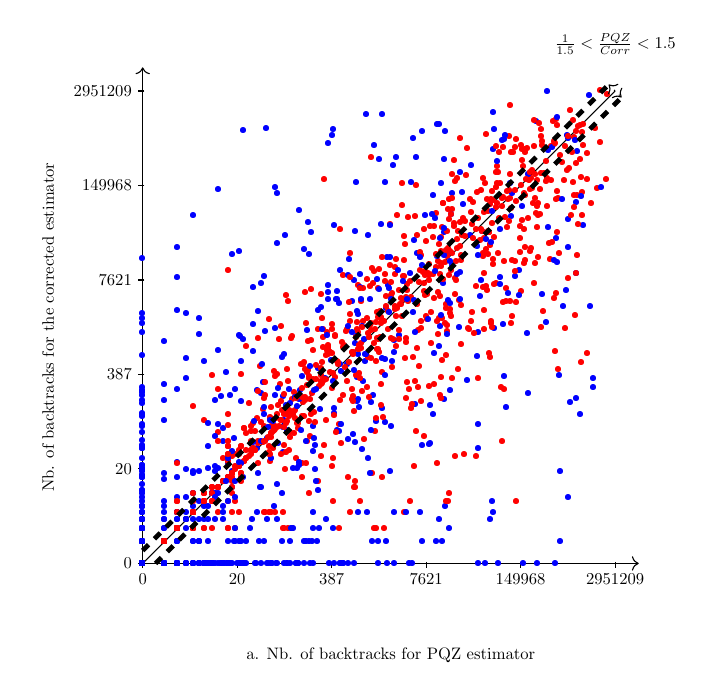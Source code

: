 \beginpgfgraphicnamed{backtracksp066}
\begin{tikzpicture}[only marks, y=.5cm, scale=0.6, every node/.style={scale=0.6}]
   % \draw plot[mark=*,xshift=-6cm] file {ScatterPlotExampleData.data};
    \draw[->] (0,0) -- coordinate (x axis mid) (10.5,0);
    \draw[->] (0,0) -- coordinate (y axis mid)(0,21);
    \foreach \x/\xtext in {0/0,2/20,4/387,6/7621,8/149968, 10/2951209}
        \draw (\x cm,1pt) -- (\x cm,-3pt)
            node[anchor=north] {$\xtext$};
    \foreach \y/\ytext in {0/0,2/20,4/387,6/7621,8/149968, 10/2951209}
        \draw (1pt,\y cm) -- (-3pt,\y cm) node[anchor=east] {$\ytext$};
    \node[below=1cm] at (x axis mid) {a. Nb. of backtracks for PQZ estimator};
    \node[rotate=90] at (-2,10) {Nb. of backtracks for the corrected estimator};
    
 	\draw (0,0) -- (10,20);
 	
 	
 	{\color[rgb]{0.0,0,1.0} \node at (0.0,0.0) {\textbullet};}
{\color[rgb]{0.0,0,1.0} \node at (0.0,0.0) {\textbullet};}
{\color[rgb]{0.0,0,1.0} \node at (0.0,0.0) {\textbullet};}
{\color[rgb]{0.0,0,1.0} \node at (0.0,0.0) {\textbullet};}
{\color[rgb]{0.0,0,1.0} \node at (0.0,0.0) {\textbullet};}
{\color[rgb]{0.0,0,1.0} \node at (0.0,0.0) {\textbullet};}
{\color[rgb]{0.0,0,1.0} \node at (0.0,0.0) {\textbullet};}
{\color[rgb]{0.0,0,1.0} \node at (0.0,0.0) {\textbullet};}
{\color[rgb]{0.0,0,1.0} \node at (0.0,0.0) {\textbullet};}
{\color[rgb]{0.0,0,1.0} \node at (0.0,0.0) {\textbullet};}
{\color[rgb]{0.0,0,1.0} \node at (0.0,0.0) {\textbullet};}
{\color[rgb]{0.0,0,1.0} \node at (0.0,0.0) {\textbullet};}
{\color[rgb]{0.0,0,1.0} \node at (0.0,0.0) {\textbullet};}
{\color[rgb]{0.0,0,1.0} \node at (0.0,0.0) {\textbullet};}
{\color[rgb]{0.0,0,1.0} \node at (0.0,0.0) {\textbullet};}
{\color[rgb]{0.0,0,1.0} \node at (0.0,0.0) {\textbullet};}
{\color[rgb]{0.0,0,1.0} \node at (0.0,0.0) {\textbullet};}
{\color[rgb]{0.0,0,1.0} \node at (0.0,0.0) {\textbullet};}
{\color[rgb]{0.0,0,1.0} \node at (0.0,0.0) {\textbullet};}
{\color[rgb]{0.0,0,1.0} \node at (0.0,0.0) {\textbullet};}
{\color[rgb]{0.0,0,1.0} \node at (0.0,0.0) {\textbullet};}
{\color[rgb]{0.0,0,1.0} \node at (0.0,0.0) {\textbullet};}
{\color[rgb]{0.0,0,1.0} \node at (0.0,0.0) {\textbullet};}
{\color[rgb]{0.0,0,1.0} \node at (0.0,0.0) {\textbullet};}
{\color[rgb]{0.0,0,1.0} \node at (0.0,0.0) {\textbullet};}
{\color[rgb]{0.0,0,1.0} \node at (0.0,0.0) {\textbullet};}
{\color[rgb]{0.0,0,1.0} \node at (0.0,0.0) {\textbullet};}
{\color[rgb]{1.0,0,0.0} \node at (0.465,0.93) {\textbullet};}
{\color[rgb]{1.0,0,0.0} \node at (2.16,4.319) {\textbullet};}
{\color[rgb]{0.0,0,1.0} \node at (0.0,0.0) {\textbullet};}
{\color[rgb]{0.0,0,1.0} \node at (0.0,0.0) {\textbullet};}
{\color[rgb]{0.0,0,1.0} \node at (0.0,0.0) {\textbullet};}
{\color[rgb]{0.0,0,1.0} \node at (0.0,0.0) {\textbullet};}
{\color[rgb]{0.0,0,1.0} \node at (0.0,0.0) {\textbullet};}
{\color[rgb]{0.0,0,1.0} \node at (0.0,0.0) {\textbullet};}
{\color[rgb]{0.0,0,1.0} \node at (0.0,0.0) {\textbullet};}
{\color[rgb]{1.0,0,0.0} \node at (0.0,0.0) {\textbullet};}
{\color[rgb]{0.0,0,1.0} \node at (0.0,0.0) {\textbullet};}
{\color[rgb]{0.0,0,1.0} \node at (0.0,0.0) {\textbullet};}
{\color[rgb]{0.0,0,1.0} \node at (0.0,0.0) {\textbullet};}
{\color[rgb]{0.0,0,1.0} \node at (0.0,0.0) {\textbullet};}
{\color[rgb]{0.0,0,1.0} \node at (0.0,0.0) {\textbullet};}
{\color[rgb]{0.0,0,1.0} \node at (0.0,0.0) {\textbullet};}
{\color[rgb]{0.0,0,1.0} \node at (0.0,0.0) {\textbullet};}
{\color[rgb]{0.0,0,1.0} \node at (0.0,0.0) {\textbullet};}
{\color[rgb]{0.0,0,1.0} \node at (0.93,1.86) {\textbullet};}
{\color[rgb]{0.0,0,1.0} \node at (0.0,0.0) {\textbullet};}
{\color[rgb]{0.0,0,1.0} \node at (0.0,0.0) {\textbullet};}
{\color[rgb]{0.0,0,1.0} \node at (0.0,0.0) {\textbullet};}
{\color[rgb]{0.0,0,1.0} \node at (0.0,0.0) {\textbullet};}
{\color[rgb]{0.0,0,1.0} \node at (0.0,0.0) {\textbullet};}
{\color[rgb]{1.0,0,0.0} \node at (0.0,0.0) {\textbullet};}
{\color[rgb]{0.0,0,1.0} \node at (0.0,0.0) {\textbullet};}
{\color[rgb]{0.0,0,1.0} \node at (0.0,0.0) {\textbullet};}
{\color[rgb]{0.0,0,1.0} \node at (6.939,13.878) {\textbullet};}
{\color[rgb]{1.0,0,0.0} \node at (0.0,0.0) {\textbullet};}
{\color[rgb]{0.0,0,1.0} \node at (4.464,8.928) {\textbullet};}
{\color[rgb]{0.0,0,1.0} \node at (0.737,1.474) {\textbullet};}
{\color[rgb]{0.0,0,1.0} \node at (0.0,0.0) {\textbullet};}
{\color[rgb]{0.0,0,1.0} \node at (0.465,0.93) {\textbullet};}
{\color[rgb]{0.0,0,1.0} \node at (0.0,0.0) {\textbullet};}
{\color[rgb]{0.0,0,1.0} \node at (0.0,0.0) {\textbullet};}
{\color[rgb]{0.0,0,1.0} \node at (0.0,0.0) {\textbullet};}
{\color[rgb]{1.0,0,0.0} \node at (0.0,0.0) {\textbullet};}
{\color[rgb]{1.0,0,0.0} \node at (6.336,12.672) {\textbullet};}
{\color[rgb]{0.0,0,1.0} \node at (0.0,0.0) {\textbullet};}
{\color[rgb]{0.0,0,1.0} \node at (0.0,0.0) {\textbullet};}
{\color[rgb]{0.0,0,1.0} \node at (0.0,0.0) {\textbullet};}
{\color[rgb]{0.0,0,1.0} \node at (0.0,0.0) {\textbullet};}
{\color[rgb]{0.0,0,1.0} \node at (0.0,0.0) {\textbullet};}
{\color[rgb]{1.0,0,0.0} \node at (0.0,0.0) {\textbullet};}
{\color[rgb]{0.0,0,1.0} \node at (0.0,0.0) {\textbullet};}
{\color[rgb]{0.0,0,1.0} \node at (0.0,0.0) {\textbullet};}
{\color[rgb]{1.0,0,0.0} \node at (1.474,2.948) {\textbullet};}
{\color[rgb]{0.0,0,1.0} \node at (0.0,0.0) {\textbullet};}
{\color[rgb]{1.0,0,0.0} \node at (4.457,8.914) {\textbullet};}
{\color[rgb]{0.0,0,1.0} \node at (0.0,0.0) {\textbullet};}
{\color[rgb]{0.0,0,1.0} \node at (0.0,0.0) {\textbullet};}
{\color[rgb]{0.0,0,1.0} \node at (0.0,0.0) {\textbullet};}
{\color[rgb]{0.0,0,1.0} \node at (0.0,2.404) {\textbullet};}
{\color[rgb]{0.0,0,1.0} \node at (1.306,2.611) {\textbullet};}
{\color[rgb]{1.0,0,0.0} \node at (5.465,10.93) {\textbullet};}
{\color[rgb]{1.0,0,0.0} \node at (0.0,0.0) {\textbullet};}
{\color[rgb]{1.0,0,0.0} \node at (0.465,0.93) {\textbullet};}
{\color[rgb]{1.0,0,0.0} \node at (0.737,1.474) {\textbullet};}
{\color[rgb]{0.0,0,1.0} \node at (0.0,0.0) {\textbullet};}
{\color[rgb]{0.0,0,1.0} \node at (0.0,0.0) {\textbullet};}
{\color[rgb]{1.0,0,0.0} \node at (0.737,1.474) {\textbullet};}
{\color[rgb]{0.0,0,1.0} \node at (0.0,0.0) {\textbullet};}
{\color[rgb]{0.0,0,1.0} \node at (0.0,0.0) {\textbullet};}
{\color[rgb]{0.0,0,1.0} \node at (0.0,0.0) {\textbullet};}
{\color[rgb]{1.0,0,0.0} \node at (2.821,5.642) {\textbullet};}
{\color[rgb]{0.0,0,1.0} \node at (0.0,0.0) {\textbullet};}
{\color[rgb]{0.0,0,1.0} \node at (0.0,0.0) {\textbullet};}
{\color[rgb]{0.0,0,1.0} \node at (0.0,0.0) {\textbullet};}
{\color[rgb]{0.0,0,1.0} \node at (0.0,0.0) {\textbullet};}
{\color[rgb]{0.0,0,1.0} \node at (0.0,0.0) {\textbullet};}
{\color[rgb]{0.0,0,1.0} \node at (0.0,0.0) {\textbullet};}
{\color[rgb]{0.0,0,1.0} \node at (0.0,0.0) {\textbullet};}
{\color[rgb]{1.0,0,0.0} \node at (0.465,0.93) {\textbullet};}
{\color[rgb]{0.0,0,1.0} \node at (4.183,8.387) {\textbullet};}
{\color[rgb]{1.0,0,0.0} \node at (2.043,4.086) {\textbullet};}
{\color[rgb]{0.0,0,1.0} \node at (0.0,0.0) {\textbullet};}
{\color[rgb]{1.0,0,0.0} \node at (0.0,0.0) {\textbullet};}
{\color[rgb]{0.0,0,1.0} \node at (0.0,0.0) {\textbullet};}
{\color[rgb]{1.0,0,0.0} \node at (5.392,10.785) {\textbullet};}
{\color[rgb]{1.0,0,0.0} \node at (1.817,3.634) {\textbullet};}
{\color[rgb]{1.0,0,0.0} \node at (0.737,1.474) {\textbullet};}
{\color[rgb]{1.0,0,0.0} \node at (0.0,0.0) {\textbullet};}
{\color[rgb]{1.0,0,0.0} \node at (0.0,0.0) {\textbullet};}
{\color[rgb]{1.0,0,0.0} \node at (2.304,4.608) {\textbullet};}
{\color[rgb]{1.0,0,0.0} \node at (0.0,0.0) {\textbullet};}
{\color[rgb]{1.0,0,0.0} \node at (3.229,6.458) {\textbullet};}
{\color[rgb]{1.0,0,0.0} \node at (0.0,0.0) {\textbullet};}
{\color[rgb]{0.0,0,1.0} \node at (3.012,6.023) {\textbullet};}
{\color[rgb]{1.0,0,0.0} \node at (1.08,2.16) {\textbullet};}
{\color[rgb]{1.0,0,0.0} \node at (1.08,2.16) {\textbullet};}
{\color[rgb]{1.0,0,0.0} \node at (1.609,3.218) {\textbullet};}
{\color[rgb]{0.0,0,1.0} \node at (0.0,0.0) {\textbullet};}
{\color[rgb]{0.0,0,1.0} \node at (0.0,0.0) {\textbullet};}
{\color[rgb]{1.0,0,0.0} \node at (0.0,0.0) {\textbullet};}
{\color[rgb]{1.0,0,0.0} \node at (2.554,5.108) {\textbullet};}
{\color[rgb]{0.0,0,1.0} \node at (0.93,1.86) {\textbullet};}
{\color[rgb]{1.0,0,0.0} \node at (0.0,0.0) {\textbullet};}
{\color[rgb]{0.0,0,1.0} \node at (0.0,0.0) {\textbullet};}
{\color[rgb]{0.0,0,1.0} \node at (0.0,0.0) {\textbullet};}
{\color[rgb]{0.0,0,1.0} \node at (1.08,2.404) {\textbullet};}
{\color[rgb]{1.0,0,0.0} \node at (0.0,0.0) {\textbullet};}
{\color[rgb]{0.0,0,1.0} \node at (0.0,0.0) {\textbullet};}
{\color[rgb]{0.0,0,1.0} \node at (0.0,0.0) {\textbullet};}
{\color[rgb]{1.0,0,0.0} \node at (0.0,0.0) {\textbullet};}
{\color[rgb]{1.0,0,0.0} \node at (1.817,3.634) {\textbullet};}
{\color[rgb]{0.0,0,1.0} \node at (0.93,1.86) {\textbullet};}
{\color[rgb]{0.0,0,1.0} \node at (0.0,0.0) {\textbullet};}
{\color[rgb]{1.0,0,0.0} \node at (0.737,1.474) {\textbullet};}
{\color[rgb]{0.0,0,1.0} \node at (0.0,0.0) {\textbullet};}
{\color[rgb]{1.0,0,0.0} \node at (2.16,4.319) {\textbullet};}
{\color[rgb]{1.0,0,0.0} \node at (0.0,0.0) {\textbullet};}
{\color[rgb]{1.0,0,0.0} \node at (0.0,0.0) {\textbullet};}
{\color[rgb]{1.0,0,0.0} \node at (0.0,0.0) {\textbullet};}
{\color[rgb]{0.0,0,1.0} \node at (0.0,0.0) {\textbullet};}
{\color[rgb]{0.0,0,1.0} \node at (0.0,0.0) {\textbullet};}
{\color[rgb]{1.0,0,0.0} \node at (0.0,0.0) {\textbullet};}
{\color[rgb]{1.0,0,0.0} \node at (0.0,0.0) {\textbullet};}
{\color[rgb]{1.0,0,0.0} \node at (0.0,0.0) {\textbullet};}
{\color[rgb]{1.0,0,0.0} \node at (0.0,0.0) {\textbullet};}
{\color[rgb]{1.0,0,0.0} \node at (2.104,4.208) {\textbullet};}
{\color[rgb]{1.0,0,0.0} \node at (0.0,0.0) {\textbullet};}
{\color[rgb]{0.0,0,1.0} \node at (2.638,5.276) {\textbullet};}
{\color[rgb]{0.0,0,1.0} \node at (2.423,4.846) {\textbullet};}
{\color[rgb]{1.0,0,0.0} \node at (0.0,0.0) {\textbullet};}
{\color[rgb]{1.0,0,0.0} \node at (0.737,1.474) {\textbullet};}
{\color[rgb]{1.0,0,0.0} \node at (0.0,0.0) {\textbullet};}
{\color[rgb]{1.0,0,0.0} \node at (0.737,1.474) {\textbullet};}
{\color[rgb]{1.0,0,0.0} \node at (0.737,2.16) {\textbullet};}
{\color[rgb]{1.0,0,0.0} \node at (0.0,0.0) {\textbullet};}
{\color[rgb]{0.0,0,1.0} \node at (0.0,0.0) {\textbullet};}
{\color[rgb]{1.0,0,0.0} \node at (2.736,5.472) {\textbullet};}
{\color[rgb]{0.0,0,1.0} \node at (0.0,0.0) {\textbullet};}
{\color[rgb]{1.0,0,0.0} \node at (0.0,0.0) {\textbullet};}
{\color[rgb]{1.0,0,0.0} \node at (0.0,0.0) {\textbullet};}
{\color[rgb]{0.0,0,1.0} \node at (0.465,0.93) {\textbullet};}
{\color[rgb]{0.0,0,1.0} \node at (0.0,0.0) {\textbullet};}
{\color[rgb]{1.0,0,0.0} \node at (0.0,0.0) {\textbullet};}
{\color[rgb]{1.0,0,0.0} \node at (1.08,2.16) {\textbullet};}
{\color[rgb]{0.0,0,1.0} \node at (0.93,1.86) {\textbullet};}
{\color[rgb]{1.0,0,0.0} \node at (3.807,7.613) {\textbullet};}
{\color[rgb]{1.0,0,0.0} \node at (0.0,0.0) {\textbullet};}
{\color[rgb]{1.0,0,0.0} \node at (0.0,0.0) {\textbullet};}
{\color[rgb]{1.0,0,0.0} \node at (0.0,0.0) {\textbullet};}
{\color[rgb]{1.0,0,0.0} \node at (0.0,0.0) {\textbullet};}
{\color[rgb]{1.0,0,0.0} \node at (2.801,5.602) {\textbullet};}
{\color[rgb]{1.0,0,0.0} \node at (2.385,4.771) {\textbullet};}
{\color[rgb]{1.0,0,0.0} \node at (0.0,0.0) {\textbullet};}
{\color[rgb]{0.0,0,1.0} \node at (0.0,0.0) {\textbullet};}
{\color[rgb]{1.0,0,0.0} \node at (0.0,0.0) {\textbullet};}
{\color[rgb]{1.0,0,0.0} \node at (0.0,0.0) {\textbullet};}
{\color[rgb]{1.0,0,0.0} \node at (0.0,0.0) {\textbullet};}
{\color[rgb]{0.0,0,1.0} \node at (0.0,0.0) {\textbullet};}
{\color[rgb]{1.0,0,0.0} \node at (1.306,2.611) {\textbullet};}
{\color[rgb]{1.0,0,0.0} \node at (0.0,0.0) {\textbullet};}
{\color[rgb]{1.0,0,0.0} \node at (1.306,2.611) {\textbullet};}
{\color[rgb]{1.0,0,0.0} \node at (0.0,0.0) {\textbullet};}
{\color[rgb]{0.0,0,1.0} \node at (0.0,0.0) {\textbullet};}
{\color[rgb]{1.0,0,0.0} \node at (1.474,2.948) {\textbullet};}
{\color[rgb]{1.0,0,0.0} \node at (1.721,3.442) {\textbullet};}
{\color[rgb]{0.0,0,1.0} \node at (0.0,0.0) {\textbullet};}
{\color[rgb]{1.0,0,0.0} \node at (0.0,0.0) {\textbullet};}
{\color[rgb]{1.0,0,0.0} \node at (0.0,0.0) {\textbullet};}
{\color[rgb]{1.0,0,0.0} \node at (0.0,0.0) {\textbullet};}
{\color[rgb]{1.0,0,0.0} \node at (1.474,2.948) {\textbullet};}
{\color[rgb]{1.0,0,0.0} \node at (0.0,0.0) {\textbullet};}
{\color[rgb]{1.0,0,0.0} \node at (0.0,0.0) {\textbullet};}
{\color[rgb]{1.0,0,0.0} \node at (0.0,0.0) {\textbullet};}
{\color[rgb]{1.0,0,0.0} \node at (1.08,2.16) {\textbullet};}
{\color[rgb]{1.0,0,0.0} \node at (0.0,0.0) {\textbullet};}
{\color[rgb]{0.0,0,1.0} \node at (0.0,0.0) {\textbullet};}
{\color[rgb]{1.0,0,0.0} \node at (4.453,8.907) {\textbullet};}
{\color[rgb]{1.0,0,0.0} \node at (1.817,3.634) {\textbullet};}
{\color[rgb]{1.0,0,0.0} \node at (1.08,2.16) {\textbullet};}
{\color[rgb]{1.0,0,0.0} \node at (3.11,6.219) {\textbullet};}
{\color[rgb]{1.0,0,0.0} \node at (3.218,6.436) {\textbullet};}
{\color[rgb]{1.0,0,0.0} \node at (0.0,0.0) {\textbullet};}
{\color[rgb]{1.0,0,0.0} \node at (0.737,1.474) {\textbullet};}
{\color[rgb]{1.0,0,0.0} \node at (1.817,3.634) {\textbullet};}
{\color[rgb]{1.0,0,0.0} \node at (0.737,1.474) {\textbullet};}
{\color[rgb]{1.0,0,0.0} \node at (0.737,1.474) {\textbullet};}
{\color[rgb]{1.0,0,0.0} \node at (0.0,0.0) {\textbullet};}
{\color[rgb]{1.0,0,0.0} \node at (2.801,5.602) {\textbullet};}
{\color[rgb]{1.0,0,0.0} \node at (0.0,0.0) {\textbullet};}
{\color[rgb]{1.0,0,0.0} \node at (0.0,0.0) {\textbullet};}
{\color[rgb]{0.0,0,1.0} \node at (1.306,2.611) {\textbullet};}
{\color[rgb]{1.0,0,0.0} \node at (5.062,10.123) {\textbullet};}
{\color[rgb]{1.0,0,0.0} \node at (0.0,0.0) {\textbullet};}
{\color[rgb]{1.0,0,0.0} \node at (1.306,2.611) {\textbullet};}
{\color[rgb]{1.0,0,0.0} \node at (0.0,0.0) {\textbullet};}
{\color[rgb]{1.0,0,0.0} \node at (0.0,0.0) {\textbullet};}
{\color[rgb]{1.0,0,0.0} \node at (0.0,0.0) {\textbullet};}
{\color[rgb]{1.0,0,0.0} \node at (0.0,0.0) {\textbullet};}
{\color[rgb]{0.0,0,1.0} \node at (0.465,0.0) {\textbullet};}
{\color[rgb]{1.0,0,0.0} \node at (0.0,0.0) {\textbullet};}
{\color[rgb]{1.0,0,0.0} \node at (0.0,0.0) {\textbullet};}
{\color[rgb]{1.0,0,0.0} \node at (0.0,0.0) {\textbullet};}
{\color[rgb]{1.0,0,0.0} \node at (0.0,0.0) {\textbullet};}
{\color[rgb]{1.0,0,0.0} \node at (0.0,0.0) {\textbullet};}
{\color[rgb]{1.0,0,0.0} \node at (0.0,0.0) {\textbullet};}
{\color[rgb]{1.0,0,0.0} \node at (0.0,0.0) {\textbullet};}
{\color[rgb]{1.0,0,0.0} \node at (0.0,0.0) {\textbullet};}
{\color[rgb]{1.0,0,0.0} \node at (0.0,0.0) {\textbullet};}
{\color[rgb]{1.0,0,0.0} \node at (0.0,0.0) {\textbullet};}
{\color[rgb]{1.0,0,0.0} \node at (3.739,7.477) {\textbullet};}
{\color[rgb]{1.0,0,0.0} \node at (1.08,2.16) {\textbullet};}
{\color[rgb]{1.0,0,0.0} \node at (1.306,2.611) {\textbullet};}
{\color[rgb]{1.0,0,0.0} \node at (0.0,0.0) {\textbullet};}
{\color[rgb]{1.0,0,0.0} \node at (0.0,0.0) {\textbullet};}
{\color[rgb]{1.0,0,0.0} \node at (3.45,6.9) {\textbullet};}
{\color[rgb]{0.0,0,1.0} \node at (1.609,3.218) {\textbullet};}
{\color[rgb]{1.0,0,0.0} \node at (0.0,0.0) {\textbullet};}
{\color[rgb]{1.0,0,0.0} \node at (2.78,5.56) {\textbullet};}
{\color[rgb]{1.0,0,0.0} \node at (2.385,4.771) {\textbullet};}
{\color[rgb]{1.0,0,0.0} \node at (0.0,0.0) {\textbullet};}
{\color[rgb]{1.0,0,0.0} \node at (0.0,0.0) {\textbullet};}
{\color[rgb]{1.0,0,0.0} \node at (0.0,0.0) {\textbullet};}
{\color[rgb]{1.0,0,0.0} \node at (0.737,1.474) {\textbullet};}
{\color[rgb]{1.0,0,0.0} \node at (0.0,0.0) {\textbullet};}
{\color[rgb]{1.0,0,0.0} \node at (0.0,0.0) {\textbullet};}
{\color[rgb]{1.0,0,0.0} \node at (0.737,1.474) {\textbullet};}
{\color[rgb]{1.0,0,0.0} \node at (0.0,0.0) {\textbullet};}
{\color[rgb]{1.0,0,0.0} \node at (0.0,0.0) {\textbullet};}
{\color[rgb]{1.0,0,0.0} \node at (0.0,0.0) {\textbullet};}
{\color[rgb]{1.0,0,0.0} \node at (0.0,0.0) {\textbullet};}
{\color[rgb]{1.0,0,0.0} \node at (0.0,0.0) {\textbullet};}
{\color[rgb]{1.0,0,0.0} \node at (0.0,0.0) {\textbullet};}
{\color[rgb]{1.0,0,0.0} \node at (0.0,0.0) {\textbullet};}
{\color[rgb]{1.0,0,0.0} \node at (0.0,0.0) {\textbullet};}
{\color[rgb]{1.0,0,0.0} \node at (0.0,0.0) {\textbullet};}
{\color[rgb]{1.0,0,0.0} \node at (0.0,0.0) {\textbullet};}
{\color[rgb]{1.0,0,0.0} \node at (0.0,0.0) {\textbullet};}
{\color[rgb]{1.0,0,0.0} \node at (0.0,0.0) {\textbullet};}
{\color[rgb]{1.0,0,0.0} \node at (0.0,0.0) {\textbullet};}
{\color[rgb]{1.0,0,0.0} \node at (0.0,0.0) {\textbullet};}
{\color[rgb]{1.0,0,0.0} \node at (2.758,5.516) {\textbullet};}
{\color[rgb]{1.0,0,0.0} \node at (0.0,0.0) {\textbullet};}
{\color[rgb]{1.0,0,0.0} \node at (0.0,0.0) {\textbullet};}
{\color[rgb]{1.0,0,0.0} \node at (0.0,0.0) {\textbullet};}
{\color[rgb]{1.0,0,0.0} \node at (0.0,0.0) {\textbullet};}
{\color[rgb]{1.0,0,0.0} \node at (3.889,7.778) {\textbullet};}
{\color[rgb]{1.0,0,0.0} \node at (1.08,2.16) {\textbullet};}
{\color[rgb]{1.0,0,0.0} \node at (3.401,6.802) {\textbullet};}
{\color[rgb]{1.0,0,0.0} \node at (0.0,0.0) {\textbullet};}
{\color[rgb]{1.0,0,0.0} \node at (0.0,0.0) {\textbullet};}
{\color[rgb]{1.0,0,0.0} \node at (0.0,0.0) {\textbullet};}
{\color[rgb]{1.0,0,0.0} \node at (0.0,0.0) {\textbullet};}
{\color[rgb]{1.0,0,0.0} \node at (0.0,0.0) {\textbullet};}
{\color[rgb]{1.0,0,0.0} \node at (0.0,0.0) {\textbullet};}
{\color[rgb]{1.0,0,0.0} \node at (0.0,0.0) {\textbullet};}
{\color[rgb]{0.0,0,1.0} \node at (2.104,4.208) {\textbullet};}
{\color[rgb]{1.0,0,0.0} \node at (0.0,0.0) {\textbullet};}
{\color[rgb]{1.0,0,0.0} \node at (0.0,0.0) {\textbullet};}
{\color[rgb]{1.0,0,0.0} \node at (0.0,0.0) {\textbullet};}
{\color[rgb]{1.0,0,0.0} \node at (0.0,0.0) {\textbullet};}
{\color[rgb]{1.0,0,0.0} \node at (0.0,0.0) {\textbullet};}
{\color[rgb]{1.0,0,0.0} \node at (0.0,0.0) {\textbullet};}
{\color[rgb]{1.0,0,0.0} \node at (0.0,0.0) {\textbullet};}
{\color[rgb]{1.0,0,0.0} \node at (0.0,0.0) {\textbullet};}
{\color[rgb]{1.0,0,0.0} \node at (0.0,0.0) {\textbullet};}
{\color[rgb]{0.0,0,1.0} \node at (0.737,1.474) {\textbullet};}
{\color[rgb]{1.0,0,0.0} \node at (0.0,0.0) {\textbullet};}
{\color[rgb]{1.0,0,0.0} \node at (0.0,0.0) {\textbullet};}
{\color[rgb]{1.0,0,0.0} \node at (0.0,0.0) {\textbullet};}
{\color[rgb]{1.0,0,0.0} \node at (0.0,0.0) {\textbullet};}
{\color[rgb]{1.0,0,0.0} \node at (1.901,3.802) {\textbullet};}
{\color[rgb]{1.0,0,0.0} \node at (0.0,0.0) {\textbullet};}
{\color[rgb]{1.0,0,0.0} \node at (0.0,0.0) {\textbullet};}
{\color[rgb]{1.0,0,0.0} \node at (3.788,7.576) {\textbullet};}
{\color[rgb]{1.0,0,0.0} \node at (0.0,0.0) {\textbullet};}
{\color[rgb]{1.0,0,0.0} \node at (0.0,0.0) {\textbullet};}
{\color[rgb]{1.0,0,0.0} \node at (0.0,0.0) {\textbullet};}
{\color[rgb]{1.0,0,0.0} \node at (0.0,0.0) {\textbullet};}
{\color[rgb]{1.0,0,0.0} \node at (0.0,0.0) {\textbullet};}
{\color[rgb]{1.0,0,0.0} \node at (0.0,0.0) {\textbullet};}
{\color[rgb]{1.0,0,0.0} \node at (0.0,0.0) {\textbullet};}
{\color[rgb]{1.0,0,0.0} \node at (0.0,0.0) {\textbullet};}
{\color[rgb]{1.0,0,0.0} \node at (0.0,0.0) {\textbullet};}
{\color[rgb]{1.0,0,0.0} \node at (0.0,0.0) {\textbullet};}
{\color[rgb]{1.0,0,0.0} \node at (0.0,0.0) {\textbullet};}
{\color[rgb]{1.0,0,0.0} \node at (0.0,0.0) {\textbullet};}
{\color[rgb]{0.0,0,1.0} \node at (3.672,7.343) {\textbullet};}
{\color[rgb]{1.0,0,0.0} \node at (1.474,2.948) {\textbullet};}
{\color[rgb]{1.0,0,0.0} \node at (0.0,0.0) {\textbullet};}
{\color[rgb]{1.0,0,0.0} \node at (3.597,7.194) {\textbullet};}
{\color[rgb]{1.0,0,0.0} \node at (0.0,0.0) {\textbullet};}
{\color[rgb]{1.0,0,0.0} \node at (0.0,0.0) {\textbullet};}
{\color[rgb]{1.0,0,0.0} \node at (0.0,0.0) {\textbullet};}
{\color[rgb]{1.0,0,0.0} \node at (0.0,0.0) {\textbullet};}
{\color[rgb]{1.0,0,0.0} \node at (0.0,0.0) {\textbullet};}
{\color[rgb]{1.0,0,0.0} \node at (0.0,0.0) {\textbullet};}
{\color[rgb]{1.0,0,0.0} \node at (0.0,0.0) {\textbullet};}
{\color[rgb]{1.0,0,0.0} \node at (0.0,0.0) {\textbullet};}
{\color[rgb]{1.0,0,0.0} \node at (0.0,0.0) {\textbullet};}
{\color[rgb]{1.0,0,0.0} \node at (0.0,0.0) {\textbullet};}
{\color[rgb]{1.0,0,0.0} \node at (0.0,0.0) {\textbullet};}
{\color[rgb]{1.0,0,0.0} \node at (0.737,1.474) {\textbullet};}
{\color[rgb]{1.0,0,0.0} \node at (0.0,0.0) {\textbullet};}
{\color[rgb]{1.0,0,0.0} \node at (0.0,0.0) {\textbullet};}
{\color[rgb]{1.0,0,0.0} \node at (0.0,0.0) {\textbullet};}
{\color[rgb]{1.0,0,0.0} \node at (0.0,0.0) {\textbullet};}
{\color[rgb]{1.0,0,0.0} \node at (0.0,0.0) {\textbullet};}
{\color[rgb]{1.0,0,0.0} \node at (0.0,0.0) {\textbullet};}
{\color[rgb]{1.0,0,0.0} \node at (0.0,0.0) {\textbullet};}
{\color[rgb]{1.0,0,0.0} \node at (0.0,0.0) {\textbullet};}
{\color[rgb]{1.0,0,0.0} \node at (0.0,0.0) {\textbullet};}
{\color[rgb]{1.0,0,0.0} \node at (0.0,0.0) {\textbullet};}
{\color[rgb]{1.0,0,0.0} \node at (0.0,0.0) {\textbullet};}
{\color[rgb]{1.0,0,0.0} \node at (0.0,0.0) {\textbullet};}
{\color[rgb]{1.0,0,0.0} \node at (0.0,0.0) {\textbullet};}
{\color[rgb]{1.0,0,0.0} \node at (0.0,0.0) {\textbullet};}
{\color[rgb]{1.0,0,0.0} \node at (0.0,0.0) {\textbullet};}
{\color[rgb]{1.0,0,0.0} \node at (0.0,0.0) {\textbullet};}
{\color[rgb]{1.0,0,0.0} \node at (0.0,0.0) {\textbullet};}
{\color[rgb]{1.0,0,0.0} \node at (0.0,0.0) {\textbullet};}
{\color[rgb]{1.0,0,0.0} \node at (0.0,0.0) {\textbullet};}
{\color[rgb]{1.0,0,0.0} \node at (1.474,2.948) {\textbullet};}
{\color[rgb]{1.0,0,0.0} \node at (0.0,0.0) {\textbullet};}
{\color[rgb]{1.0,0,0.0} \node at (0.0,0.0) {\textbullet};}
{\color[rgb]{1.0,0,0.0} \node at (0.0,0.0) {\textbullet};}
{\color[rgb]{1.0,0,0.0} \node at (0.0,0.0) {\textbullet};}
{\color[rgb]{1.0,0,0.0} \node at (0.0,0.0) {\textbullet};}
{\color[rgb]{1.0,0,0.0} \node at (0.0,0.0) {\textbullet};}
{\color[rgb]{1.0,0,0.0} \node at (0.0,0.0) {\textbullet};}
{\color[rgb]{1.0,0,0.0} \node at (0.0,0.0) {\textbullet};}
{\color[rgb]{1.0,0,0.0} \node at (0.0,0.0) {\textbullet};}
{\color[rgb]{1.0,0,0.0} \node at (0.0,0.0) {\textbullet};}
{\color[rgb]{1.0,0,0.0} \node at (0.0,0.0) {\textbullet};}
{\color[rgb]{1.0,0,0.0} \node at (0.0,0.0) {\textbullet};}
{\color[rgb]{1.0,0,0.0} \node at (0.0,0.0) {\textbullet};}
{\color[rgb]{1.0,0,0.0} \node at (0.0,0.0) {\textbullet};}
{\color[rgb]{1.0,0,0.0} \node at (0.0,0.0) {\textbullet};}
{\color[rgb]{1.0,0,0.0} \node at (1.306,2.611) {\textbullet};}
{\color[rgb]{1.0,0,0.0} \node at (0.0,0.0) {\textbullet};}
{\color[rgb]{1.0,0,0.0} \node at (0.0,0.0) {\textbullet};}
{\color[rgb]{1.0,0,0.0} \node at (0.0,0.0) {\textbullet};}
{\color[rgb]{1.0,0,0.0} \node at (0.0,0.0) {\textbullet};}
{\color[rgb]{1.0,0,0.0} \node at (0.0,0.0) {\textbullet};}
{\color[rgb]{1.0,0,0.0} \node at (0.0,0.0) {\textbullet};}
{\color[rgb]{1.0,0,0.0} \node at (0.0,0.0) {\textbullet};}
{\color[rgb]{1.0,0,0.0} \node at (0.0,0.0) {\textbullet};}
{\color[rgb]{1.0,0,0.0} \node at (0.0,0.0) {\textbullet};}
{\color[rgb]{1.0,0,0.0} \node at (0.0,0.0) {\textbullet};}
{\color[rgb]{1.0,0,0.0} \node at (0.0,0.0) {\textbullet};}
{\color[rgb]{1.0,0,0.0} \node at (0.0,0.0) {\textbullet};}
{\color[rgb]{1.0,0,0.0} \node at (0.0,0.0) {\textbullet};}
{\color[rgb]{1.0,0,0.0} \node at (0.0,0.0) {\textbullet};}
{\color[rgb]{1.0,0,0.0} \node at (0.0,0.0) {\textbullet};}
{\color[rgb]{1.0,0,0.0} \node at (0.0,0.0) {\textbullet};}
{\color[rgb]{1.0,0,0.0} \node at (0.0,0.0) {\textbullet};}
{\color[rgb]{1.0,0,0.0} \node at (0.737,1.474) {\textbullet};}
{\color[rgb]{1.0,0,0.0} \node at (0.0,0.0) {\textbullet};}
{\color[rgb]{1.0,0,0.0} \node at (0.737,1.474) {\textbullet};}
{\color[rgb]{1.0,0,0.0} \node at (0.0,0.0) {\textbullet};}
{\color[rgb]{1.0,0,0.0} \node at (0.0,0.0) {\textbullet};}
{\color[rgb]{1.0,0,0.0} \node at (0.0,0.0) {\textbullet};}
{\color[rgb]{1.0,0,0.0} \node at (0.0,0.0) {\textbullet};}
{\color[rgb]{1.0,0,0.0} \node at (0.0,0.0) {\textbullet};}
{\color[rgb]{1.0,0,0.0} \node at (0.0,0.0) {\textbullet};}
{\color[rgb]{1.0,0,0.0} \node at (0.0,0.0) {\textbullet};}
{\color[rgb]{1.0,0,0.0} \node at (0.0,0.0) {\textbullet};}
{\color[rgb]{1.0,0,0.0} \node at (0.0,0.0) {\textbullet};}
{\color[rgb]{1.0,0,0.0} \node at (0.0,0.0) {\textbullet};}
{\color[rgb]{1.0,0,0.0} \node at (1.08,2.16) {\textbullet};}
{\color[rgb]{1.0,0,0.0} \node at (0.0,0.0) {\textbullet};}
{\color[rgb]{1.0,0,0.0} \node at (0.0,0.0) {\textbullet};}
{\color[rgb]{1.0,0,0.0} \node at (0.0,0.0) {\textbullet};}
{\color[rgb]{1.0,0,0.0} \node at (0.0,0.0) {\textbullet};}
{\color[rgb]{1.0,0,0.0} \node at (0.0,0.0) {\textbullet};}
{\color[rgb]{1.0,0,0.0} \node at (0.0,0.0) {\textbullet};}
{\color[rgb]{1.0,0,0.0} \node at (0.0,0.0) {\textbullet};}
{\color[rgb]{1.0,0,0.0} \node at (0.0,0.0) {\textbullet};}
{\color[rgb]{1.0,0,0.0} \node at (0.0,0.0) {\textbullet};}
{\color[rgb]{1.0,0,0.0} \node at (0.0,0.0) {\textbullet};}
{\color[rgb]{1.0,0,0.0} \node at (0.0,0.0) {\textbullet};}
{\color[rgb]{1.0,0,0.0} \node at (0.0,0.0) {\textbullet};}
{\color[rgb]{1.0,0,0.0} \node at (0.0,0.0) {\textbullet};}
{\color[rgb]{1.0,0,0.0} \node at (0.0,0.0) {\textbullet};}
{\color[rgb]{1.0,0,0.0} \node at (0.0,0.0) {\textbullet};}
{\color[rgb]{1.0,0,0.0} \node at (0.0,0.0) {\textbullet};}
{\color[rgb]{1.0,0,0.0} \node at (0.0,0.0) {\textbullet};}
{\color[rgb]{1.0,0,0.0} \node at (0.0,0.0) {\textbullet};}
{\color[rgb]{1.0,0,0.0} \node at (0.0,0.0) {\textbullet};}
{\color[rgb]{1.0,0,0.0} \node at (0.0,0.0) {\textbullet};}
{\color[rgb]{1.0,0,0.0} \node at (0.0,0.0) {\textbullet};}
{\color[rgb]{1.0,0,0.0} \node at (0.0,0.0) {\textbullet};}
{\color[rgb]{1.0,0,0.0} \node at (0.0,0.0) {\textbullet};}
{\color[rgb]{1.0,0,0.0} \node at (0.0,0.0) {\textbullet};}
{\color[rgb]{1.0,0,0.0} \node at (0.0,0.0) {\textbullet};}
{\color[rgb]{1.0,0,0.0} \node at (0.0,0.0) {\textbullet};}
{\color[rgb]{1.0,0,0.0} \node at (0.0,0.0) {\textbullet};}
{\color[rgb]{1.0,0,0.0} \node at (0.0,0.0) {\textbullet};}
{\color[rgb]{1.0,0,0.0} \node at (0.0,0.0) {\textbullet};}
{\color[rgb]{1.0,0,0.0} \node at (0.0,0.0) {\textbullet};}
{\color[rgb]{1.0,0,0.0} \node at (0.0,0.0) {\textbullet};}
{\color[rgb]{1.0,0,0.0} \node at (0.0,0.0) {\textbullet};}
{\color[rgb]{1.0,0,0.0} \node at (0.0,0.0) {\textbullet};}
{\color[rgb]{1.0,0,0.0} \node at (0.0,0.0) {\textbullet};}
{\color[rgb]{1.0,0,0.0} \node at (0.0,0.0) {\textbullet};}
{\color[rgb]{1.0,0,0.0} \node at (0.0,0.0) {\textbullet};}
{\color[rgb]{1.0,0,0.0} \node at (1.901,3.802) {\textbullet};}
{\color[rgb]{1.0,0,0.0} \node at (0.0,0.0) {\textbullet};}
{\color[rgb]{1.0,0,0.0} \node at (0.0,0.0) {\textbullet};}
{\color[rgb]{1.0,0,0.0} \node at (0.737,1.474) {\textbullet};}
{\color[rgb]{1.0,0,0.0} \node at (0.0,0.0) {\textbullet};}
{\color[rgb]{1.0,0,0.0} \node at (0.0,0.0) {\textbullet};}
{\color[rgb]{1.0,0,0.0} \node at (0.0,0.0) {\textbullet};}
{\color[rgb]{1.0,0,0.0} \node at (0.0,0.0) {\textbullet};}
{\color[rgb]{1.0,0,0.0} \node at (0.0,0.0) {\textbullet};}
{\color[rgb]{1.0,0,0.0} \node at (0.0,0.0) {\textbullet};}
{\color[rgb]{1.0,0,0.0} \node at (0.0,0.0) {\textbullet};}
{\color[rgb]{1.0,0,0.0} \node at (0.0,0.0) {\textbullet};}
{\color[rgb]{1.0,0,0.0} \node at (0.0,0.0) {\textbullet};}
{\color[rgb]{1.0,0,0.0} \node at (0.0,0.0) {\textbullet};}
{\color[rgb]{1.0,0,0.0} \node at (0.0,0.0) {\textbullet};}
{\color[rgb]{1.0,0,0.0} \node at (0.0,0.0) {\textbullet};}
{\color[rgb]{1.0,0,0.0} \node at (0.0,0.0) {\textbullet};}
{\color[rgb]{1.0,0,0.0} \node at (0.0,0.0) {\textbullet};}
{\color[rgb]{1.0,0,0.0} \node at (0.0,0.0) {\textbullet};}
{\color[rgb]{1.0,0,0.0} \node at (0.0,0.0) {\textbullet};}
{\color[rgb]{1.0,0,0.0} \node at (0.0,0.0) {\textbullet};}
{\color[rgb]{1.0,0,0.0} \node at (0.0,0.0) {\textbullet};}
{\color[rgb]{1.0,0,0.0} \node at (0.0,0.0) {\textbullet};}
{\color[rgb]{1.0,0,0.0} \node at (0.0,0.0) {\textbullet};}
{\color[rgb]{0.0,0,1.0} \node at (0.0,0.0) {\textbullet};}
{\color[rgb]{0.0,0,1.0} \node at (0.0,0.0) {\textbullet};}
{\color[rgb]{0.0,0,1.0} \node at (0.0,0.0) {\textbullet};}
{\color[rgb]{0.0,0,1.0} \node at (0.465,0.0) {\textbullet};}
{\color[rgb]{0.0,0,1.0} \node at (0.0,0.0) {\textbullet};}
{\color[rgb]{0.0,0,1.0} \node at (0.0,0.0) {\textbullet};}
{\color[rgb]{0.0,0,1.0} \node at (0.0,0.0) {\textbullet};}
{\color[rgb]{0.0,0,1.0} \node at (0.0,0.0) {\textbullet};}
{\color[rgb]{0.0,0,1.0} \node at (0.0,0.0) {\textbullet};}
{\color[rgb]{0.0,0,1.0} \node at (0.0,0.0) {\textbullet};}
{\color[rgb]{0.0,0,1.0} \node at (0.0,0.0) {\textbullet};}
{\color[rgb]{0.0,0,1.0} \node at (0.0,0.0) {\textbullet};}
{\color[rgb]{0.0,0,1.0} \node at (0.0,0.0) {\textbullet};}
{\color[rgb]{0.0,0,1.0} \node at (0.0,0.0) {\textbullet};}
{\color[rgb]{1.0,0,0.0} \node at (1.08,2.16) {\textbullet};}
{\color[rgb]{0.0,0,1.0} \node at (0.0,0.0) {\textbullet};}
{\color[rgb]{0.0,0,1.0} \node at (0.0,0.0) {\textbullet};}
{\color[rgb]{0.0,0,1.0} \node at (0.0,0.0) {\textbullet};}
{\color[rgb]{0.0,0,1.0} \node at (0.0,0.0) {\textbullet};}
{\color[rgb]{0.0,0,1.0} \node at (0.0,0.0) {\textbullet};}
{\color[rgb]{0.0,0,1.0} \node at (0.0,0.0) {\textbullet};}
{\color[rgb]{0.0,0,1.0} \node at (0.0,0.0) {\textbullet};}
{\color[rgb]{0.0,0,1.0} \node at (0.0,0.0) {\textbullet};}
{\color[rgb]{0.0,0,1.0} \node at (0.0,0.0) {\textbullet};}
{\color[rgb]{0.0,0,1.0} \node at (0.0,0.0) {\textbullet};}
{\color[rgb]{0.0,0,1.0} \node at (0.0,0.0) {\textbullet};}
{\color[rgb]{0.0,0,1.0} \node at (0.0,0.0) {\textbullet};}
{\color[rgb]{0.0,0,1.0} \node at (0.0,0.0) {\textbullet};}
{\color[rgb]{0.0,0,1.0} \node at (0.0,0.0) {\textbullet};}
{\color[rgb]{0.0,0,1.0} \node at (0.0,0.0) {\textbullet};}
{\color[rgb]{0.0,0,1.0} \node at (0.0,0.0) {\textbullet};}
{\color[rgb]{1.0,0,0.0} \node at (0.737,1.474) {\textbullet};}
{\color[rgb]{0.0,0,1.0} \node at (0.0,0.0) {\textbullet};}
{\color[rgb]{0.0,0,1.0} \node at (0.0,0.0) {\textbullet};}
{\color[rgb]{0.0,0,1.0} \node at (0.0,0.0) {\textbullet};}
{\color[rgb]{0.0,0,1.0} \node at (0.0,0.0) {\textbullet};}
{\color[rgb]{0.0,0,1.0} \node at (0.0,0.0) {\textbullet};}
{\color[rgb]{0.0,0,1.0} \node at (0.0,0.0) {\textbullet};}
{\color[rgb]{0.0,0,1.0} \node at (0.0,0.0) {\textbullet};}
{\color[rgb]{0.0,0,1.0} \node at (0.0,0.0) {\textbullet};}
{\color[rgb]{0.0,0,1.0} \node at (0.0,0.0) {\textbullet};}
{\color[rgb]{0.0,0,1.0} \node at (0.0,0.0) {\textbullet};}
{\color[rgb]{0.0,0,1.0} \node at (0.0,0.0) {\textbullet};}
{\color[rgb]{0.0,0,1.0} \node at (0.0,0.0) {\textbullet};}
{\color[rgb]{0.0,0,1.0} \node at (0.0,0.0) {\textbullet};}
{\color[rgb]{0.0,0,1.0} \node at (0.0,0.0) {\textbullet};}
{\color[rgb]{0.0,0,1.0} \node at (0.0,0.0) {\textbullet};}
{\color[rgb]{0.0,0,1.0} \node at (0.0,0.0) {\textbullet};}
{\color[rgb]{0.0,0,1.0} \node at (0.0,0.0) {\textbullet};}
{\color[rgb]{0.0,0,1.0} \node at (0.0,0.0) {\textbullet};}
{\color[rgb]{0.0,0,1.0} \node at (0.0,0.0) {\textbullet};}
{\color[rgb]{1.0,0,0.0} \node at (0.0,0.0) {\textbullet};}
{\color[rgb]{0.0,0,1.0} \node at (0.0,0.0) {\textbullet};}
{\color[rgb]{0.0,0,1.0} \node at (0.0,0.0) {\textbullet};}
{\color[rgb]{0.0,0,1.0} \node at (0.0,0.0) {\textbullet};}
{\color[rgb]{1.0,0,0.0} \node at (1.08,2.16) {\textbullet};}
{\color[rgb]{0.0,0,1.0} \node at (0.0,0.0) {\textbullet};}
{\color[rgb]{0.0,0,1.0} \node at (0.0,0.0) {\textbullet};}
{\color[rgb]{0.0,0,1.0} \node at (0.0,0.0) {\textbullet};}
{\color[rgb]{1.0,0,0.0} \node at (0.0,0.0) {\textbullet};}
{\color[rgb]{0.0,0,1.0} \node at (0.0,0.0) {\textbullet};}
{\color[rgb]{0.0,0,1.0} \node at (0.0,0.0) {\textbullet};}
{\color[rgb]{1.0,0,0.0} \node at (5.615,11.533) {\textbullet};}
{\color[rgb]{0.0,0,1.0} \node at (0.0,0.0) {\textbullet};}
{\color[rgb]{0.0,0,1.0} \node at (0.0,0.0) {\textbullet};}
{\color[rgb]{0.0,0,1.0} \node at (0.0,0.0) {\textbullet};}
{\color[rgb]{0.0,0,1.0} \node at (0.0,0.0) {\textbullet};}
{\color[rgb]{0.0,0,1.0} \node at (4.334,8.415) {\textbullet};}
{\color[rgb]{0.0,0,1.0} \node at (0.0,0.0) {\textbullet};}
{\color[rgb]{0.0,0,1.0} \node at (0.0,0.0) {\textbullet};}
{\color[rgb]{0.0,0,1.0} \node at (0.0,0.0) {\textbullet};}
{\color[rgb]{1.0,0,0.0} \node at (0.737,1.474) {\textbullet};}
{\color[rgb]{0.0,0,1.0} \node at (0.0,0.0) {\textbullet};}
{\color[rgb]{0.0,0,1.0} \node at (0.0,0.0) {\textbullet};}
{\color[rgb]{0.0,0,1.0} \node at (4.727,8.532) {\textbullet};}
{\color[rgb]{0.0,0,1.0} \node at (0.0,0.0) {\textbullet};}
{\color[rgb]{1.0,0,0.0} \node at (6.67,13.325) {\textbullet};}
{\color[rgb]{0.0,0,1.0} \node at (0.0,0.0) {\textbullet};}
{\color[rgb]{1.0,0,0.0} \node at (1.901,4.692) {\textbullet};}
{\color[rgb]{0.0,0,1.0} \node at (0.0,0.0) {\textbullet};}
{\color[rgb]{0.0,0,1.0} \node at (0.0,0.0) {\textbullet};}
{\color[rgb]{0.0,0,1.0} \node at (0.0,0.0) {\textbullet};}
{\color[rgb]{0.0,0,1.0} \node at (0.0,0.0) {\textbullet};}
{\color[rgb]{0.0,0,1.0} \node at (0.0,0.0) {\textbullet};}
{\color[rgb]{0.0,0,1.0} \node at (0.0,0.0) {\textbullet};}
{\color[rgb]{0.0,0,1.0} \node at (0.0,0.0) {\textbullet};}
{\color[rgb]{0.0,0,1.0} \node at (0.0,0.0) {\textbullet};}
{\color[rgb]{0.0,0,1.0} \node at (0.0,0.0) {\textbullet};}
{\color[rgb]{0.0,0,1.0} \node at (0.0,0.0) {\textbullet};}
{\color[rgb]{0.0,0,1.0} \node at (0.0,0.0) {\textbullet};}
{\color[rgb]{0.0,0,1.0} \node at (0.465,0.0) {\textbullet};}
{\color[rgb]{0.0,0,1.0} \node at (0.0,0.0) {\textbullet};}
{\color[rgb]{0.0,0,1.0} \node at (0.0,0.0) {\textbullet};}
{\color[rgb]{0.0,0,1.0} \node at (0.0,0.0) {\textbullet};}
{\color[rgb]{1.0,0,0.0} \node at (2.821,7.902) {\textbullet};}
{\color[rgb]{0.0,0,1.0} \node at (0.0,0.0) {\textbullet};}
{\color[rgb]{0.0,0,1.0} \node at (0.465,0.93) {\textbullet};}
{\color[rgb]{0.0,0,1.0} \node at (0.0,0.0) {\textbullet};}
{\color[rgb]{1.0,0,0.0} \node at (1.08,2.16) {\textbullet};}
{\color[rgb]{0.0,0,1.0} \node at (0.0,0.0) {\textbullet};}
{\color[rgb]{0.0,0,1.0} \node at (0.0,0.0) {\textbullet};}
{\color[rgb]{0.0,0,1.0} \node at (0.0,0.0) {\textbullet};}
{\color[rgb]{0.0,0,1.0} \node at (0.0,0.0) {\textbullet};}
{\color[rgb]{0.0,0,1.0} \node at (0.0,0.0) {\textbullet};}
{\color[rgb]{0.0,0,1.0} \node at (0.0,0.0) {\textbullet};}
{\color[rgb]{1.0,0,0.0} \node at (0.0,0.0) {\textbullet};}
{\color[rgb]{0.0,0,1.0} \node at (0.0,0.0) {\textbullet};}
{\color[rgb]{0.0,0,1.0} \node at (5.144,8.635) {\textbullet};}
{\color[rgb]{0.0,0,1.0} \node at (0.0,0.0) {\textbullet};}
{\color[rgb]{1.0,0,0.0} \node at (0.0,0.0) {\textbullet};}
{\color[rgb]{0.0,0,1.0} \node at (6.482,13.102) {\textbullet};}
{\color[rgb]{0.0,0,1.0} \node at (0.0,0.0) {\textbullet};}
{\color[rgb]{1.0,0,0.0} \node at (0.465,0.93) {\textbullet};}
{\color[rgb]{1.0,0,0.0} \node at (6.076,12.209) {\textbullet};}
{\color[rgb]{1.0,0,0.0} \node at (0.465,0.93) {\textbullet};}
{\color[rgb]{0.0,0,1.0} \node at (3.004,6.008) {\textbullet};}
{\color[rgb]{0.0,0,1.0} \node at (0.0,3.634) {\textbullet};}
{\color[rgb]{1.0,0,0.0} \node at (6.049,12.258) {\textbullet};}
{\color[rgb]{0.0,0,1.0} \node at (0.0,0.0) {\textbullet};}
{\color[rgb]{0.0,0,1.0} \node at (0.93,0.0) {\textbullet};}
{\color[rgb]{1.0,0,0.0} \node at (8.729,17.827) {\textbullet};}
{\color[rgb]{1.0,0,0.0} \node at (0.0,0.0) {\textbullet};}
{\color[rgb]{1.0,0,0.0} \node at (2.583,5.794) {\textbullet};}
{\color[rgb]{1.0,0,0.0} \node at (3.418,6.193) {\textbullet};}
{\color[rgb]{0.0,0,1.0} \node at (0.0,0.0) {\textbullet};}
{\color[rgb]{0.0,0,1.0} \node at (4.056,6.552) {\textbullet};}
{\color[rgb]{0.0,0,1.0} \node at (0.0,0.0) {\textbullet};}
{\color[rgb]{1.0,0,0.0} \node at (6.601,14.268) {\textbullet};}
{\color[rgb]{0.0,0,1.0} \node at (0.0,0.0) {\textbullet};}
{\color[rgb]{0.0,0,1.0} \node at (0.0,0.0) {\textbullet};}
{\color[rgb]{0.0,0,1.0} \node at (0.0,0.0) {\textbullet};}
{\color[rgb]{0.0,0,1.0} \node at (0.0,0.0) {\textbullet};}
{\color[rgb]{0.0,0,1.0} \node at (0.0,0.0) {\textbullet};}
{\color[rgb]{0.0,0,1.0} \node at (0.0,0.0) {\textbullet};}
{\color[rgb]{0.0,0,1.0} \node at (0.0,0.0) {\textbullet};}
{\color[rgb]{0.0,0,1.0} \node at (0.0,0.0) {\textbullet};}
{\color[rgb]{0.0,0,1.0} \node at (1.901,13.082) {\textbullet};}
{\color[rgb]{0.0,0,1.0} \node at (0.0,3.951) {\textbullet};}
{\color[rgb]{1.0,0,0.0} \node at (5.473,10.947) {\textbullet};}
{\color[rgb]{0.0,0,1.0} \node at (0.0,0.0) {\textbullet};}
{\color[rgb]{0.0,0,1.0} \node at (3.625,1.474) {\textbullet};}
{\color[rgb]{0.0,0,1.0} \node at (0.465,0.93) {\textbullet};}
{\color[rgb]{0.0,0,1.0} \node at (0.0,2.16) {\textbullet};}
{\color[rgb]{1.0,0,0.0} \node at (1.474,2.948) {\textbullet};}
{\color[rgb]{1.0,0,0.0} \node at (0.0,0.0) {\textbullet};}
{\color[rgb]{0.0,0,1.0} \node at (0.0,0.0) {\textbullet};}
{\color[rgb]{1.0,0,0.0} \node at (2.736,5.472) {\textbullet};}
{\color[rgb]{1.0,0,0.0} \node at (0.0,0.0) {\textbullet};}
{\color[rgb]{0.0,0,1.0} \node at (0.0,0.0) {\textbullet};}
{\color[rgb]{0.0,0,1.0} \node at (0.0,0.0) {\textbullet};}
{\color[rgb]{1.0,0,0.0} \node at (8.57,16.28) {\textbullet};}
{\color[rgb]{0.0,0,1.0} \node at (0.0,0.0) {\textbullet};}
{\color[rgb]{1.0,0,0.0} \node at (0.0,0.0) {\textbullet};}
{\color[rgb]{1.0,0,0.0} \node at (0.0,0.0) {\textbullet};}
{\color[rgb]{1.0,0,0.0} \node at (5.875,12.37) {\textbullet};}
{\color[rgb]{0.0,0,1.0} \node at (0.0,0.0) {\textbullet};}
{\color[rgb]{0.0,0,1.0} \node at (0.0,0.0) {\textbullet};}
{\color[rgb]{0.0,0,1.0} \node at (2.211,0.93) {\textbullet};}
{\color[rgb]{0.0,0,1.0} \node at (3.643,7.315) {\textbullet};}
{\color[rgb]{0.0,0,1.0} \node at (0.0,0.0) {\textbullet};}
{\color[rgb]{0.0,0,1.0} \node at (0.0,0.0) {\textbullet};}
{\color[rgb]{0.0,0,1.0} \node at (0.0,0.0) {\textbullet};}
{\color[rgb]{1.0,0,0.0} \node at (0.0,0.0) {\textbullet};}
{\color[rgb]{1.0,0,0.0} \node at (0.0,0.0) {\textbullet};}
{\color[rgb]{0.0,0,1.0} \node at (0.0,0.0) {\textbullet};}
{\color[rgb]{1.0,0,0.0} \node at (0.0,0.0) {\textbullet};}
{\color[rgb]{0.0,0,1.0} \node at (0.0,0.0) {\textbullet};}
{\color[rgb]{0.0,0,1.0} \node at (2.508,7.188) {\textbullet};}
{\color[rgb]{1.0,0,0.0} \node at (0.0,0.0) {\textbullet};}
{\color[rgb]{0.0,0,1.0} \node at (0.0,0.0) {\textbullet};}
{\color[rgb]{0.0,0,1.0} \node at (0.0,0.0) {\textbullet};}
{\color[rgb]{0.0,0,1.0} \node at (0.0,0.0) {\textbullet};}
{\color[rgb]{1.0,0,0.0} \node at (9.578,18.406) {\textbullet};}
{\color[rgb]{0.0,0,1.0} \node at (4.57,8.831) {\textbullet};}
{\color[rgb]{1.0,0,0.0} \node at (0.0,0.0) {\textbullet};}
{\color[rgb]{0.0,0,1.0} \node at (0.0,0.0) {\textbullet};}
{\color[rgb]{1.0,0,0.0} \node at (0.0,0.0) {\textbullet};}
{\color[rgb]{1.0,0,0.0} \node at (3.16,6.32) {\textbullet};}
{\color[rgb]{0.0,0,1.0} \node at (5.676,12.244) {\textbullet};}
{\color[rgb]{1.0,0,0.0} \node at (0.0,0.0) {\textbullet};}
{\color[rgb]{0.0,0,1.0} \node at (0.0,0.0) {\textbullet};}
{\color[rgb]{0.0,0,1.0} \node at (0.0,0.0) {\textbullet};}
{\color[rgb]{0.0,0,1.0} \node at (0.0,0.0) {\textbullet};}
{\color[rgb]{1.0,0,0.0} \node at (0.0,0.0) {\textbullet};}
{\color[rgb]{0.0,0,1.0} \node at (1.08,1.86) {\textbullet};}
{\color[rgb]{1.0,0,0.0} \node at (0.0,0.0) {\textbullet};}
{\color[rgb]{0.0,0,1.0} \node at (2.989,7.069) {\textbullet};}
{\color[rgb]{0.0,0,1.0} \node at (0.0,0.0) {\textbullet};}
{\color[rgb]{0.0,0,1.0} \node at (0.0,0.0) {\textbullet};}
{\color[rgb]{1.0,0,0.0} \node at (0.737,1.474) {\textbullet};}
{\color[rgb]{1.0,0,0.0} \node at (0.0,0.0) {\textbullet};}
{\color[rgb]{1.0,0,0.0} \node at (0.0,0.0) {\textbullet};}
{\color[rgb]{1.0,0,0.0} \node at (0.737,1.474) {\textbullet};}
{\color[rgb]{0.0,0,1.0} \node at (0.0,0.0) {\textbullet};}
{\color[rgb]{0.0,0,1.0} \node at (0.0,0.0) {\textbullet};}
{\color[rgb]{1.0,0,0.0} \node at (1.08,2.16) {\textbullet};}
{\color[rgb]{0.0,0,1.0} \node at (0.0,0.0) {\textbullet};}
{\color[rgb]{0.0,0,1.0} \node at (1.817,4.208) {\textbullet};}
{\color[rgb]{0.0,0,1.0} \node at (4.572,6.908) {\textbullet};}
{\color[rgb]{1.0,0,0.0} \node at (0.0,0.0) {\textbullet};}
{\color[rgb]{1.0,0,0.0} \node at (0.0,0.0) {\textbullet};}
{\color[rgb]{1.0,0,0.0} \node at (0.737,1.474) {\textbullet};}
{\color[rgb]{1.0,0,0.0} \node at (0.0,0.0) {\textbullet};}
{\color[rgb]{0.0,0,1.0} \node at (0.0,0.0) {\textbullet};}
{\color[rgb]{0.0,0,1.0} \node at (0.0,0.0) {\textbullet};}
{\color[rgb]{1.0,0,0.0} \node at (4.654,7.28) {\textbullet};}
{\color[rgb]{1.0,0,0.0} \node at (5.952,12.32) {\textbullet};}
{\color[rgb]{1.0,0,0.0} \node at (1.08,2.16) {\textbullet};}
{\color[rgb]{0.0,0,1.0} \node at (0.0,0.0) {\textbullet};}
{\color[rgb]{1.0,0,0.0} \node at (0.0,0.0) {\textbullet};}
{\color[rgb]{1.0,0,0.0} \node at (3.686,7.77) {\textbullet};}
{\color[rgb]{1.0,0,0.0} \node at (0.0,0.0) {\textbullet};}
{\color[rgb]{1.0,0,0.0} \node at (1.474,2.948) {\textbullet};}
{\color[rgb]{1.0,0,0.0} \node at (0.0,0.0) {\textbullet};}
{\color[rgb]{1.0,0,0.0} \node at (1.08,2.16) {\textbullet};}
{\color[rgb]{0.0,0,1.0} \node at (0.465,0.0) {\textbullet};}
{\color[rgb]{0.0,0,1.0} \node at (0.0,0.0) {\textbullet};}
{\color[rgb]{1.0,0,0.0} \node at (0.0,0.0) {\textbullet};}
{\color[rgb]{1.0,0,0.0} \node at (5.366,10.43) {\textbullet};}
{\color[rgb]{0.0,0,1.0} \node at (0.0,0.0) {\textbullet};}
{\color[rgb]{1.0,0,0.0} \node at (5.0,10.394) {\textbullet};}
{\color[rgb]{1.0,0,0.0} \node at (0.0,0.0) {\textbullet};}
{\color[rgb]{0.0,0,1.0} \node at (0.0,0.0) {\textbullet};}
{\color[rgb]{1.0,0,0.0} \node at (0.0,0.0) {\textbullet};}
{\color[rgb]{0.0,0,1.0} \node at (6.102,6.669) {\textbullet};}
{\color[rgb]{0.0,0,1.0} \node at (1.721,5.682) {\textbullet};}
{\color[rgb]{1.0,0,0.0} \node at (0.0,0.0) {\textbullet};}
{\color[rgb]{1.0,0,0.0} \node at (0.0,0.0) {\textbullet};}
{\color[rgb]{1.0,0,0.0} \node at (6.552,14.951) {\textbullet};}
{\color[rgb]{1.0,0,0.0} \node at (2.304,4.771) {\textbullet};}
{\color[rgb]{1.0,0,0.0} \node at (2.996,4.983) {\textbullet};}
{\color[rgb]{1.0,0,0.0} \node at (0.737,1.474) {\textbullet};}
{\color[rgb]{1.0,0,0.0} \node at (0.0,0.0) {\textbullet};}
{\color[rgb]{1.0,0,0.0} \node at (0.0,0.0) {\textbullet};}
{\color[rgb]{0.0,0,1.0} \node at (0.0,0.0) {\textbullet};}
{\color[rgb]{1.0,0,0.0} \node at (0.0,0.0) {\textbullet};}
{\color[rgb]{1.0,0,0.0} \node at (0.0,0.0) {\textbullet};}
{\color[rgb]{1.0,0,0.0} \node at (0.0,0.0) {\textbullet};}
{\color[rgb]{1.0,0,0.0} \node at (0.0,0.0) {\textbullet};}
{\color[rgb]{0.0,0,1.0} \node at (0.0,0.0) {\textbullet};}
{\color[rgb]{1.0,0,0.0} \node at (3.393,6.219) {\textbullet};}
{\color[rgb]{0.0,0,1.0} \node at (0.465,0.93) {\textbullet};}
{\color[rgb]{0.0,0,1.0} \node at (0.0,0.0) {\textbullet};}
{\color[rgb]{0.0,0,1.0} \node at (0.0,0.0) {\textbullet};}
{\color[rgb]{1.0,0,0.0} \node at (0.0,0.0) {\textbullet};}
{\color[rgb]{1.0,0,0.0} \node at (0.465,0.93) {\textbullet};}
{\color[rgb]{0.0,0,1.0} \node at (1.721,3.442) {\textbullet};}
{\color[rgb]{1.0,0,0.0} \node at (1.901,3.442) {\textbullet};}
{\color[rgb]{0.0,0,1.0} \node at (0.0,0.93) {\textbullet};}
{\color[rgb]{1.0,0,0.0} \node at (3.538,7.895) {\textbullet};}
{\color[rgb]{1.0,0,0.0} \node at (1.721,4.423) {\textbullet};}
{\color[rgb]{1.0,0,0.0} \node at (2.211,4.423) {\textbullet};}
{\color[rgb]{1.0,0,0.0} \node at (4.147,8.48) {\textbullet};}
{\color[rgb]{1.0,0,0.0} \node at (1.901,3.802) {\textbullet};}
{\color[rgb]{1.0,0,0.0} \node at (0.0,0.0) {\textbullet};}
{\color[rgb]{1.0,0,0.0} \node at (0.0,0.0) {\textbullet};}
{\color[rgb]{1.0,0,0.0} \node at (0.465,0.93) {\textbullet};}
{\color[rgb]{0.0,0,1.0} \node at (9.015,14.529) {\textbullet};}
{\color[rgb]{0.0,0,1.0} \node at (5.341,9.429) {\textbullet};}
{\color[rgb]{0.0,0,1.0} \node at (0.0,0.0) {\textbullet};}
{\color[rgb]{1.0,0,0.0} \node at (0.737,1.474) {\textbullet};}
{\color[rgb]{1.0,0,0.0} \node at (2.965,6.458) {\textbullet};}
{\color[rgb]{1.0,0,0.0} \node at (0.0,0.0) {\textbullet};}
{\color[rgb]{0.0,0,1.0} \node at (0.0,0.0) {\textbullet};}
{\color[rgb]{1.0,0,0.0} \node at (0.0,0.0) {\textbullet};}
{\color[rgb]{0.0,0,1.0} \node at (6.4,13.988) {\textbullet};}
{\color[rgb]{1.0,0,0.0} \node at (5.965,11.487) {\textbullet};}
{\color[rgb]{1.0,0,0.0} \node at (3.797,7.676) {\textbullet};}
{\color[rgb]{1.0,0,0.0} \node at (0.0,0.0) {\textbullet};}
{\color[rgb]{0.0,0,1.0} \node at (0.0,0.0) {\textbullet};}
{\color[rgb]{1.0,0,0.0} \node at (0.0,0.0) {\textbullet};}
{\color[rgb]{1.0,0,0.0} \node at (0.0,0.0) {\textbullet};}
{\color[rgb]{1.0,0,0.0} \node at (0.0,0.0) {\textbullet};}
{\color[rgb]{1.0,0,0.0} \node at (0.0,0.0) {\textbullet};}
{\color[rgb]{1.0,0,0.0} \node at (0.0,0.0) {\textbullet};}
{\color[rgb]{1.0,0,0.0} \node at (0.0,0.0) {\textbullet};}
{\color[rgb]{1.0,0,0.0} \node at (6.465,12.986) {\textbullet};}
{\color[rgb]{1.0,0,0.0} \node at (0.0,0.0) {\textbullet};}
{\color[rgb]{1.0,0,0.0} \node at (0.0,0.0) {\textbullet};}
{\color[rgb]{1.0,0,0.0} \node at (1.817,4.519) {\textbullet};}
{\color[rgb]{1.0,0,0.0} \node at (0.0,0.0) {\textbullet};}
{\color[rgb]{1.0,0,0.0} \node at (0.0,0.0) {\textbullet};}
{\color[rgb]{1.0,0,0.0} \node at (0.737,1.474) {\textbullet};}
{\color[rgb]{1.0,0,0.0} \node at (0.0,0.0) {\textbullet};}
{\color[rgb]{1.0,0,0.0} \node at (0.0,0.0) {\textbullet};}
{\color[rgb]{1.0,0,0.0} \node at (1.609,3.218) {\textbullet};}
{\color[rgb]{0.0,0,1.0} \node at (3.872,7.822) {\textbullet};}
{\color[rgb]{1.0,0,0.0} \node at (0.0,0.0) {\textbullet};}
{\color[rgb]{1.0,0,0.0} \node at (0.0,0.0) {\textbullet};}
{\color[rgb]{1.0,0,0.0} \node at (2.86,5.72) {\textbullet};}
{\color[rgb]{0.0,0,1.0} \node at (1.901,3.218) {\textbullet};}
{\color[rgb]{1.0,0,0.0} \node at (1.901,2.16) {\textbullet};}
{\color[rgb]{0.0,0,1.0} \node at (3.123,0.93) {\textbullet};}
{\color[rgb]{1.0,0,0.0} \node at (0.0,0.0) {\textbullet};}
{\color[rgb]{1.0,0,0.0} \node at (2.304,4.771) {\textbullet};}
{\color[rgb]{0.0,0,1.0} \node at (7.195,14.044) {\textbullet};}
{\color[rgb]{1.0,0,0.0} \node at (0.0,0.0) {\textbullet};}
{\color[rgb]{1.0,0,0.0} \node at (3.218,7.219) {\textbullet};}
{\color[rgb]{1.0,0,0.0} \node at (4.544,9.876) {\textbullet};}
{\color[rgb]{0.0,0,1.0} \node at (1.721,5.167) {\textbullet};}
{\color[rgb]{1.0,0,0.0} \node at (0.0,0.0) {\textbullet};}
{\color[rgb]{1.0,0,0.0} \node at (0.0,0.0) {\textbullet};}
{\color[rgb]{1.0,0,0.0} \node at (2.304,5.56) {\textbullet};}
{\color[rgb]{1.0,0,0.0} \node at (1.474,2.948) {\textbullet};}
{\color[rgb]{1.0,0,0.0} \node at (0.0,0.0) {\textbullet};}
{\color[rgb]{1.0,0,0.0} \node at (3.552,6.931) {\textbullet};}
{\color[rgb]{1.0,0,0.0} \node at (2.664,5.328) {\textbullet};}
{\color[rgb]{1.0,0,0.0} \node at (3.229,6.111) {\textbullet};}
{\color[rgb]{1.0,0,0.0} \node at (4.788,8.702) {\textbullet};}
{\color[rgb]{1.0,0,0.0} \node at (0.737,1.474) {\textbullet};}
{\color[rgb]{1.0,0,0.0} \node at (7.798,16.436) {\textbullet};}
{\color[rgb]{1.0,0,0.0} \node at (0.737,1.474) {\textbullet};}
{\color[rgb]{1.0,0,0.0} \node at (0.0,0.0) {\textbullet};}
{\color[rgb]{1.0,0,0.0} \node at (2.736,5.328) {\textbullet};}
{\color[rgb]{1.0,0,0.0} \node at (0.737,1.474) {\textbullet};}
{\color[rgb]{1.0,0,0.0} \node at (1.474,3.218) {\textbullet};}
{\color[rgb]{0.0,0,1.0} \node at (4.554,10.634) {\textbullet};}
{\color[rgb]{1.0,0,0.0} \node at (3.172,6.931) {\textbullet};}
{\color[rgb]{1.0,0,0.0} \node at (2.16,5.682) {\textbullet};}
{\color[rgb]{1.0,0,0.0} \node at (0.0,0.0) {\textbullet};}
{\color[rgb]{1.0,0,0.0} \node at (3.495,7.518) {\textbullet};}
{\color[rgb]{1.0,0,0.0} \node at (2.821,5.794) {\textbullet};}
{\color[rgb]{1.0,0,0.0} \node at (0.0,0.0) {\textbullet};}
{\color[rgb]{1.0,0,0.0} \node at (4.038,8.023) {\textbullet};}
{\color[rgb]{1.0,0,0.0} \node at (0.737,1.474) {\textbullet};}
{\color[rgb]{1.0,0,0.0} \node at (4.018,8.871) {\textbullet};}
{\color[rgb]{1.0,0,0.0} \node at (2.841,6.111) {\textbullet};}
{\color[rgb]{1.0,0,0.0} \node at (0.0,0.0) {\textbullet};}
{\color[rgb]{1.0,0,0.0} \node at (0.0,0.0) {\textbullet};}
{\color[rgb]{1.0,0,0.0} \node at (0.0,0.0) {\textbullet};}
{\color[rgb]{1.0,0,0.0} \node at (1.08,2.611) {\textbullet};}
{\color[rgb]{1.0,0,0.0} \node at (0.0,0.0) {\textbullet};}
{\color[rgb]{1.0,0,0.0} \node at (0.0,0.0) {\textbullet};}
{\color[rgb]{1.0,0,0.0} \node at (8.467,17.666) {\textbullet};}
{\color[rgb]{1.0,0,0.0} \node at (0.0,0.0) {\textbullet};}
{\color[rgb]{1.0,0,0.0} \node at (2.932,6.023) {\textbullet};}
{\color[rgb]{1.0,0,0.0} \node at (0.0,0.0) {\textbullet};}
{\color[rgb]{1.0,0,0.0} \node at (2.104,3.802) {\textbullet};}
{\color[rgb]{1.0,0,0.0} \node at (4.443,6.915) {\textbullet};}
{\color[rgb]{1.0,0,0.0} \node at (0.0,0.0) {\textbullet};}
{\color[rgb]{1.0,0,0.0} \node at (7.378,15.398) {\textbullet};}
{\color[rgb]{1.0,0,0.0} \node at (1.901,3.634) {\textbullet};}
{\color[rgb]{1.0,0,0.0} \node at (0.0,0.0) {\textbullet};}
{\color[rgb]{1.0,0,0.0} \node at (0.737,1.474) {\textbullet};}
{\color[rgb]{1.0,0,0.0} \node at (0.0,0.0) {\textbullet};}
{\color[rgb]{1.0,0,0.0} \node at (0.0,0.0) {\textbullet};}
{\color[rgb]{1.0,0,0.0} \node at (0.0,0.0) {\textbullet};}
{\color[rgb]{1.0,0,0.0} \node at (0.0,0.0) {\textbullet};}
{\color[rgb]{1.0,0,0.0} \node at (0.0,0.0) {\textbullet};}
{\color[rgb]{1.0,0,0.0} \node at (0.0,0.0) {\textbullet};}
{\color[rgb]{1.0,0,0.0} \node at (1.08,2.16) {\textbullet};}
{\color[rgb]{1.0,0,0.0} \node at (0.0,0.0) {\textbullet};}
{\color[rgb]{1.0,0,0.0} \node at (0.0,0.0) {\textbullet};}
{\color[rgb]{1.0,0,0.0} \node at (0.0,0.0) {\textbullet};}
{\color[rgb]{1.0,0,0.0} \node at (0.737,1.474) {\textbullet};}
{\color[rgb]{1.0,0,0.0} \node at (0.0,0.0) {\textbullet};}
{\color[rgb]{1.0,0,0.0} \node at (0.0,0.0) {\textbullet};}
{\color[rgb]{1.0,0,0.0} \node at (7.499,15.888) {\textbullet};}
{\color[rgb]{1.0,0,0.0} \node at (0.0,0.0) {\textbullet};}
{\color[rgb]{1.0,0,0.0} \node at (0.737,1.474) {\textbullet};}
{\color[rgb]{1.0,0,0.0} \node at (0.0,0.0) {\textbullet};}
{\color[rgb]{1.0,0,0.0} \node at (8.722,17.711) {\textbullet};}
{\color[rgb]{0.0,0,1.0} \node at (5.165,10.779) {\textbullet};}
{\color[rgb]{1.0,0,0.0} \node at (0.737,1.474) {\textbullet};}
{\color[rgb]{1.0,0,0.0} \node at (0.0,0.0) {\textbullet};}
{\color[rgb]{1.0,0,0.0} \node at (0.0,0.0) {\textbullet};}
{\color[rgb]{1.0,0,0.0} \node at (0.0,0.0) {\textbullet};}
{\color[rgb]{1.0,0,0.0} \node at (1.08,2.16) {\textbullet};}
{\color[rgb]{1.0,0,0.0} \node at (1.08,1.474) {\textbullet};}
{\color[rgb]{1.0,0,0.0} \node at (0.0,0.0) {\textbullet};}
{\color[rgb]{1.0,0,0.0} \node at (0.0,0.0) {\textbullet};}
{\color[rgb]{1.0,0,0.0} \node at (0.0,0.0) {\textbullet};}
{\color[rgb]{1.0,0,0.0} \node at (0.0,0.0) {\textbullet};}
{\color[rgb]{1.0,0,0.0} \node at (0.737,2.16) {\textbullet};}
{\color[rgb]{1.0,0,0.0} \node at (0.0,0.0) {\textbullet};}
{\color[rgb]{1.0,0,0.0} \node at (4.455,8.842) {\textbullet};}
{\color[rgb]{1.0,0,0.0} \node at (2.86,6.271) {\textbullet};}
{\color[rgb]{1.0,0,0.0} \node at (0.0,0.0) {\textbullet};}
{\color[rgb]{1.0,0,0.0} \node at (0.0,0.0) {\textbullet};}
{\color[rgb]{1.0,0,0.0} \node at (0.0,0.0) {\textbullet};}
{\color[rgb]{1.0,0,0.0} \node at (0.0,0.0) {\textbullet};}
{\color[rgb]{1.0,0,0.0} \node at (3.488,8.07) {\textbullet};}
{\color[rgb]{1.0,0,0.0} \node at (0.0,0.0) {\textbullet};}
{\color[rgb]{1.0,0,0.0} \node at (2.346,4.846) {\textbullet};}
{\color[rgb]{1.0,0,0.0} \node at (2.346,5.897) {\textbullet};}
{\color[rgb]{1.0,0,0.0} \node at (0.0,0.0) {\textbullet};}
{\color[rgb]{1.0,0,0.0} \node at (3.069,6.295) {\textbullet};}
{\color[rgb]{1.0,0,0.0} \node at (0.0,0.0) {\textbullet};}
{\color[rgb]{1.0,0,0.0} \node at (0.0,0.0) {\textbullet};}
{\color[rgb]{1.0,0,0.0} \node at (3.944,9.145) {\textbullet};}
{\color[rgb]{1.0,0,0.0} \node at (5.582,11.232) {\textbullet};}
{\color[rgb]{1.0,0,0.0} \node at (0.0,0.0) {\textbullet};}
{\color[rgb]{1.0,0,0.0} \node at (0.0,0.0) {\textbullet};}
{\color[rgb]{1.0,0,0.0} \node at (2.897,9.449) {\textbullet};}
{\color[rgb]{0.0,0,1.0} \node at (4.162,5.581) {\textbullet};}
{\color[rgb]{1.0,0,0.0} \node at (2.524,5.93) {\textbullet};}
{\color[rgb]{1.0,0,0.0} \node at (0.737,1.474) {\textbullet};}
{\color[rgb]{1.0,0,0.0} \node at (1.08,2.16) {\textbullet};}
{\color[rgb]{1.0,0,0.0} \node at (4.371,8.484) {\textbullet};}
{\color[rgb]{1.0,0,0.0} \node at (0.0,0.0) {\textbullet};}
{\color[rgb]{1.0,0,0.0} \node at (0.0,0.0) {\textbullet};}
{\color[rgb]{1.0,0,0.0} \node at (3.788,7.925) {\textbullet};}
{\color[rgb]{1.0,0,0.0} \node at (0.0,0.0) {\textbullet};}
{\color[rgb]{1.0,0,0.0} \node at (0.0,0.0) {\textbullet};}
{\color[rgb]{1.0,0,0.0} \node at (0.737,1.474) {\textbullet};}
{\color[rgb]{1.0,0,0.0} \node at (0.0,0.0) {\textbullet};}
{\color[rgb]{1.0,0,0.0} \node at (0.0,0.0) {\textbullet};}
{\color[rgb]{1.0,0,0.0} \node at (0.737,1.474) {\textbullet};}
{\color[rgb]{1.0,0,0.0} \node at (4.844,9.841) {\textbullet};}
{\color[rgb]{1.0,0,0.0} \node at (0.0,0.0) {\textbullet};}
{\color[rgb]{1.0,0,0.0} \node at (0.0,0.0) {\textbullet};}
{\color[rgb]{1.0,0,0.0} \node at (0.0,0.0) {\textbullet};}
{\color[rgb]{1.0,0,0.0} \node at (0.0,0.0) {\textbullet};}
{\color[rgb]{1.0,0,0.0} \node at (0.0,0.0) {\textbullet};}
{\color[rgb]{0.0,0,1.0} \node at (4.686,7.672) {\textbullet};}
{\color[rgb]{1.0,0,0.0} \node at (0.0,0.0) {\textbullet};}
{\color[rgb]{1.0,0,0.0} \node at (3.11,4.771) {\textbullet};}
{\color[rgb]{1.0,0,0.0} \node at (0.0,0.0) {\textbullet};}
{\color[rgb]{0.0,0,1.0} \node at (0.0,1.86) {\textbullet};}
{\color[rgb]{1.0,0,0.0} \node at (1.817,4.319) {\textbullet};}
{\color[rgb]{1.0,0,0.0} \node at (0.0,0.0) {\textbullet};}
{\color[rgb]{1.0,0,0.0} \node at (0.0,0.0) {\textbullet};}
{\color[rgb]{1.0,0,0.0} \node at (0.0,0.0) {\textbullet};}
{\color[rgb]{1.0,0,0.0} \node at (2.736,5.794) {\textbullet};}
{\color[rgb]{1.0,0,0.0} \node at (0.0,0.0) {\textbullet};}
{\color[rgb]{1.0,0,0.0} \node at (0.0,0.0) {\textbullet};}
{\color[rgb]{1.0,0,0.0} \node at (0.0,0.0) {\textbullet};}
{\color[rgb]{1.0,0,0.0} \node at (0.0,0.0) {\textbullet};}
{\color[rgb]{1.0,0,0.0} \node at (0.0,0.0) {\textbullet};}
{\color[rgb]{1.0,0,0.0} \node at (0.0,0.0) {\textbullet};}
{\color[rgb]{1.0,0,0.0} \node at (0.0,0.0) {\textbullet};}
{\color[rgb]{1.0,0,0.0} \node at (0.0,0.0) {\textbullet};}
{\color[rgb]{1.0,0,0.0} \node at (2.346,4.846) {\textbullet};}
{\color[rgb]{1.0,0,0.0} \node at (0.0,0.0) {\textbullet};}
{\color[rgb]{1.0,0,0.0} \node at (0.0,0.0) {\textbullet};}
{\color[rgb]{1.0,0,0.0} \node at (0.0,0.0) {\textbullet};}
{\color[rgb]{1.0,0,0.0} \node at (0.0,0.0) {\textbullet};}
{\color[rgb]{1.0,0,0.0} \node at (0.0,0.0) {\textbullet};}
{\color[rgb]{1.0,0,0.0} \node at (0.737,1.474) {\textbullet};}
{\color[rgb]{1.0,0,0.0} \node at (0.0,0.0) {\textbullet};}
{\color[rgb]{1.0,0,0.0} \node at (0.0,0.0) {\textbullet};}
{\color[rgb]{1.0,0,0.0} \node at (0.737,1.474) {\textbullet};}
{\color[rgb]{1.0,0,0.0} \node at (0.0,0.0) {\textbullet};}
{\color[rgb]{1.0,0,0.0} \node at (0.0,0.0) {\textbullet};}
{\color[rgb]{1.0,0,0.0} \node at (2.713,6.139) {\textbullet};}
{\color[rgb]{1.0,0,0.0} \node at (0.737,1.474) {\textbullet};}
{\color[rgb]{0.0,0,1.0} \node at (0.0,0.0) {\textbullet};}
{\color[rgb]{0.0,0,1.0} \node at (0.0,0.0) {\textbullet};}
{\color[rgb]{0.0,0,1.0} \node at (0.0,0.0) {\textbullet};}
{\color[rgb]{0.0,0,1.0} \node at (0.0,0.0) {\textbullet};}
{\color[rgb]{0.0,0,1.0} \node at (0.0,0.0) {\textbullet};}
{\color[rgb]{0.0,0,1.0} \node at (0.0,0.0) {\textbullet};}
{\color[rgb]{0.0,0,1.0} \node at (0.0,0.0) {\textbullet};}
{\color[rgb]{0.0,0,1.0} \node at (0.0,0.0) {\textbullet};}
{\color[rgb]{0.0,0,1.0} \node at (0.0,0.0) {\textbullet};}
{\color[rgb]{0.0,0,1.0} \node at (0.0,0.0) {\textbullet};}
{\color[rgb]{0.0,0,1.0} \node at (0.0,0.0) {\textbullet};}
{\color[rgb]{0.0,0,1.0} \node at (0.0,0.0) {\textbullet};}
{\color[rgb]{0.0,0,1.0} \node at (0.0,0.0) {\textbullet};}
{\color[rgb]{0.0,0,1.0} \node at (0.0,0.0) {\textbullet};}
{\color[rgb]{0.0,0,1.0} \node at (0.0,0.0) {\textbullet};}
{\color[rgb]{0.0,0,1.0} \node at (0.0,0.0) {\textbullet};}
{\color[rgb]{0.0,0,1.0} \node at (0.0,0.0) {\textbullet};}
{\color[rgb]{0.0,0,1.0} \node at (0.0,0.0) {\textbullet};}
{\color[rgb]{0.0,0,1.0} \node at (0.0,0.0) {\textbullet};}
{\color[rgb]{0.0,0,1.0} \node at (0.0,0.0) {\textbullet};}
{\color[rgb]{0.0,0,1.0} \node at (0.0,0.0) {\textbullet};}
{\color[rgb]{0.0,0,1.0} \node at (0.0,0.0) {\textbullet};}
{\color[rgb]{0.0,0,1.0} \node at (0.0,0.0) {\textbullet};}
{\color[rgb]{0.0,0,1.0} \node at (0.0,0.0) {\textbullet};}
{\color[rgb]{0.0,0,1.0} \node at (0.0,0.0) {\textbullet};}
{\color[rgb]{0.0,0,1.0} \node at (0.0,0.0) {\textbullet};}
{\color[rgb]{0.0,0,1.0} \node at (0.0,0.0) {\textbullet};}
{\color[rgb]{0.0,0,1.0} \node at (0.0,0.0) {\textbullet};}
{\color[rgb]{1.0,0,0.0} \node at (1.08,2.16) {\textbullet};}
{\color[rgb]{1.0,0,0.0} \node at (0.0,0.0) {\textbullet};}
{\color[rgb]{0.0,0,1.0} \node at (5.739,17.952) {\textbullet};}
{\color[rgb]{0.0,0,1.0} \node at (0.0,0.0) {\textbullet};}
{\color[rgb]{0.0,0,1.0} \node at (0.0,0.0) {\textbullet};}
{\color[rgb]{0.0,0,1.0} \node at (0.0,0.0) {\textbullet};}
{\color[rgb]{0.0,0,1.0} \node at (0.0,0.0) {\textbullet};}
{\color[rgb]{0.0,0,1.0} \node at (0.0,0.0) {\textbullet};}
{\color[rgb]{0.0,0,1.0} \node at (0.0,0.0) {\textbullet};}
{\color[rgb]{0.0,0,1.0} \node at (0.0,0.0) {\textbullet};}
{\color[rgb]{0.0,0,1.0} \node at (0.0,0.0) {\textbullet};}
{\color[rgb]{0.0,0,1.0} \node at (0.0,0.0) {\textbullet};}
{\color[rgb]{0.0,0,1.0} \node at (0.0,0.0) {\textbullet};}
{\color[rgb]{0.0,0,1.0} \node at (0.0,0.0) {\textbullet};}
{\color[rgb]{0.0,0,1.0} \node at (0.0,0.0) {\textbullet};}
{\color[rgb]{0.0,0,1.0} \node at (0.0,0.0) {\textbullet};}
{\color[rgb]{0.0,0,1.0} \node at (0.737,0.0) {\textbullet};}
{\color[rgb]{0.0,0,1.0} \node at (0.0,0.0) {\textbullet};}
{\color[rgb]{0.0,0,1.0} \node at (0.0,0.0) {\textbullet};}
{\color[rgb]{0.0,0,1.0} \node at (0.0,0.0) {\textbullet};}
{\color[rgb]{1.0,0,0.0} \node at (0.465,0.93) {\textbullet};}
{\color[rgb]{0.0,0,1.0} \node at (0.0,0.0) {\textbullet};}
{\color[rgb]{1.0,0,0.0} \node at (1.721,3.442) {\textbullet};}
{\color[rgb]{0.0,0,1.0} \node at (0.0,1.474) {\textbullet};}
{\color[rgb]{0.0,0,1.0} \node at (0.0,1.474) {\textbullet};}
{\color[rgb]{0.0,0,1.0} \node at (0.0,0.0) {\textbullet};}
{\color[rgb]{0.0,0,1.0} \node at (2.132,3.634) {\textbullet};}
{\color[rgb]{0.0,0,1.0} \node at (0.0,0.0) {\textbullet};}
{\color[rgb]{0.0,0,1.0} \node at (4.354,5.25) {\textbullet};}
{\color[rgb]{0.0,0,1.0} \node at (0.0,0.0) {\textbullet};}
{\color[rgb]{0.0,0,1.0} \node at (0.0,0.0) {\textbullet};}
{\color[rgb]{1.0,0,0.0} \node at (6.944,15.385) {\textbullet};}
{\color[rgb]{1.0,0,0.0} \node at (1.817,5.167) {\textbullet};}
{\color[rgb]{0.0,0,1.0} \node at (1.86,0.0) {\textbullet};}
{\color[rgb]{1.0,0,0.0} \node at (0.0,0.0) {\textbullet};}
{\color[rgb]{0.0,0,1.0} \node at (0.0,0.0) {\textbullet};}
{\color[rgb]{0.0,0,1.0} \node at (0.737,0.0) {\textbullet};}
{\color[rgb]{0.0,0,1.0} \node at (0.465,0.0) {\textbullet};}
{\color[rgb]{0.0,0,1.0} \node at (7.418,2.611) {\textbullet};}
{\color[rgb]{0.0,0,1.0} \node at (0.0,0.0) {\textbullet};}
{\color[rgb]{0.0,0,1.0} \node at (0.0,0.0) {\textbullet};}
{\color[rgb]{0.0,0,1.0} \node at (0.0,0.0) {\textbullet};}
{\color[rgb]{0.0,0,1.0} \node at (0.0,0.0) {\textbullet};}
{\color[rgb]{0.0,0,1.0} \node at (0.0,0.0) {\textbullet};}
{\color[rgb]{0.0,0,1.0} \node at (3.348,7.321) {\textbullet};}
{\color[rgb]{0.0,0,1.0} \node at (0.0,0.0) {\textbullet};}
{\color[rgb]{0.0,0,1.0} \node at (1.609,2.948) {\textbullet};}
{\color[rgb]{0.0,0,1.0} \node at (4.544,7.842) {\textbullet};}
{\color[rgb]{0.0,0,1.0} \node at (0.0,0.0) {\textbullet};}
{\color[rgb]{0.0,0,1.0} \node at (0.93,7.802) {\textbullet};}
{\color[rgb]{0.0,0,1.0} \node at (0.0,0.0) {\textbullet};}
{\color[rgb]{0.0,0,1.0} \node at (0.0,0.0) {\textbullet};}
{\color[rgb]{0.0,0,1.0} \node at (0.0,0.0) {\textbullet};}
{\color[rgb]{0.0,0,1.0} \node at (0.465,0.93) {\textbullet};}
{\color[rgb]{1.0,0,0.0} \node at (7.783,19.377) {\textbullet};}
{\color[rgb]{1.0,0,0.0} \node at (0.0,0.0) {\textbullet};}
{\color[rgb]{0.0,0,1.0} \node at (0.0,0.0) {\textbullet};}
{\color[rgb]{0.0,0,1.0} \node at (0.0,0.0) {\textbullet};}
{\color[rgb]{0.0,0,1.0} \node at (0.0,0.0) {\textbullet};}
{\color[rgb]{0.0,0,1.0} \node at (0.0,0.0) {\textbullet};}
{\color[rgb]{0.0,0,1.0} \node at (0.0,0.0) {\textbullet};}
{\color[rgb]{0.0,0,1.0} \node at (0.0,0.0) {\textbullet};}
{\color[rgb]{0.0,0,1.0} \node at (0.0,0.0) {\textbullet};}
{\color[rgb]{0.0,0,1.0} \node at (0.0,0.0) {\textbullet};}
{\color[rgb]{0.0,0,1.0} \node at (0.0,0.0) {\textbullet};}
{\color[rgb]{0.0,0,1.0} \node at (0.0,0.0) {\textbullet};}
{\color[rgb]{0.0,0,1.0} \node at (0.0,0.0) {\textbullet};}
{\color[rgb]{1.0,0,0.0} \node at (1.721,3.442) {\textbullet};}
{\color[rgb]{0.0,0,1.0} \node at (0.0,0.0) {\textbullet};}
{\color[rgb]{0.0,0,1.0} \node at (2.492,3.218) {\textbullet};}
{\color[rgb]{1.0,0,0.0} \node at (1.976,4.608) {\textbullet};}
{\color[rgb]{1.0,0,0.0} \node at (0.0,0.0) {\textbullet};}
{\color[rgb]{0.0,0,1.0} \node at (0.0,0.0) {\textbullet};}
{\color[rgb]{0.0,0,1.0} \node at (0.0,0.0) {\textbullet};}
{\color[rgb]{0.0,0,1.0} \node at (3.51,14.412) {\textbullet};}
{\color[rgb]{1.0,0,0.0} \node at (0.0,0.0) {\textbullet};}
{\color[rgb]{1.0,0,0.0} \node at (3.495,5.167) {\textbullet};}
{\color[rgb]{1.0,0,0.0} \node at (5.623,11.08) {\textbullet};}
{\color[rgb]{0.0,0,1.0} \node at (0.0,0.0) {\textbullet};}
{\color[rgb]{1.0,0,0.0} \node at (0.0,0.0) {\textbullet};}
{\color[rgb]{0.0,0,1.0} \node at (0.0,0.0) {\textbullet};}
{\color[rgb]{0.0,0,1.0} \node at (0.0,0.0) {\textbullet};}
{\color[rgb]{0.0,0,1.0} \node at (6.39,13.026) {\textbullet};}
{\color[rgb]{0.0,0,1.0} \node at (0.0,0.0) {\textbullet};}
{\color[rgb]{0.0,0,1.0} \node at (1.08,3.879) {\textbullet};}
{\color[rgb]{1.0,0,0.0} \node at (5.976,14.138) {\textbullet};}
{\color[rgb]{1.0,0,0.0} \node at (4.908,1.474) {\textbullet};}
{\color[rgb]{0.0,0,1.0} \node at (0.0,0.0) {\textbullet};}
{\color[rgb]{1.0,0,0.0} \node at (4.568,9.031) {\textbullet};}
{\color[rgb]{1.0,0,0.0} \node at (0.0,0.0) {\textbullet};}
{\color[rgb]{1.0,0,0.0} \node at (0.0,0.0) {\textbullet};}
{\color[rgb]{1.0,0,0.0} \node at (0.0,0.0) {\textbullet};}
{\color[rgb]{1.0,0,0.0} \node at (0.0,0.0) {\textbullet};}
{\color[rgb]{1.0,0,0.0} \node at (4.089,7.849) {\textbullet};}
{\color[rgb]{0.0,0,1.0} \node at (0.0,0.0) {\textbullet};}
{\color[rgb]{0.0,0,1.0} \node at (0.0,0.93) {\textbullet};}
{\color[rgb]{0.0,0,1.0} \node at (0.0,0.0) {\textbullet};}
{\color[rgb]{1.0,0,0.0} \node at (0.0,0.0) {\textbullet};}
{\color[rgb]{1.0,0,0.0} \node at (0.0,0.0) {\textbullet};}
{\color[rgb]{0.0,0,1.0} \node at (4.446,11.073) {\textbullet};}
{\color[rgb]{1.0,0,0.0} \node at (0.0,0.0) {\textbullet};}
{\color[rgb]{0.0,0,1.0} \node at (0.0,0.0) {\textbullet};}
{\color[rgb]{0.0,0,1.0} \node at (0.0,0.0) {\textbullet};}
{\color[rgb]{1.0,0,0.0} \node at (6.121,9.29) {\textbullet};}
{\color[rgb]{1.0,0,0.0} \node at (0.465,0.93) {\textbullet};}
{\color[rgb]{0.0,0,1.0} \node at (1.771,8.063) {\textbullet};}
{\color[rgb]{0.0,0,1.0} \node at (1.474,2.948) {\textbullet};}
{\color[rgb]{0.0,0,1.0} \node at (2.981,4.692) {\textbullet};}
{\color[rgb]{0.0,0,1.0} \node at (0.0,0.0) {\textbullet};}
{\color[rgb]{1.0,0,0.0} \node at (5.272,9.515) {\textbullet};}
{\color[rgb]{0.0,0,1.0} \node at (0.0,0.0) {\textbullet};}
{\color[rgb]{0.0,0,1.0} \node at (0.0,0.0) {\textbullet};}
{\color[rgb]{0.0,0,1.0} \node at (0.0,0.0) {\textbullet};}
{\color[rgb]{1.0,0,0.0} \node at (0.0,0.0) {\textbullet};}
{\color[rgb]{0.0,0,1.0} \node at (0.0,0.0) {\textbullet};}
{\color[rgb]{1.0,0,0.0} \node at (6.596,14.371) {\textbullet};}
{\color[rgb]{1.0,0,0.0} \node at (2.043,4.086) {\textbullet};}
{\color[rgb]{0.0,0,1.0} \node at (0.0,0.0) {\textbullet};}
{\color[rgb]{0.0,0,1.0} \node at (0.0,0.0) {\textbullet};}
{\color[rgb]{0.0,0,1.0} \node at (3.195,4.02) {\textbullet};}
{\color[rgb]{0.0,0,1.0} \node at (4.065,6.332) {\textbullet};}
{\color[rgb]{0.0,0,1.0} \node at (3.004,8.849) {\textbullet};}
{\color[rgb]{1.0,0,0.0} \node at (6.763,13.871) {\textbullet};}
{\color[rgb]{1.0,0,0.0} \node at (0.0,0.0) {\textbullet};}
{\color[rgb]{1.0,0,0.0} \node at (5.363,10.741) {\textbullet};}
{\color[rgb]{0.0,0,1.0} \node at (0.0,4.846) {\textbullet};}
{\color[rgb]{1.0,0,0.0} \node at (4.486,6.436) {\textbullet};}
{\color[rgb]{0.0,0,1.0} \node at (0.0,4.983) {\textbullet};}
{\color[rgb]{1.0,0,0.0} \node at (2.492,8.342) {\textbullet};}
{\color[rgb]{1.0,0,0.0} \node at (0.0,0.0) {\textbullet};}
{\color[rgb]{1.0,0,0.0} \node at (0.0,0.0) {\textbullet};}
{\color[rgb]{0.0,0,1.0} \node at (1.395,0.0) {\textbullet};}
{\color[rgb]{1.0,0,0.0} \node at (0.0,0.0) {\textbullet};}
{\color[rgb]{0.0,0,1.0} \node at (3.531,13.061) {\textbullet};}
{\color[rgb]{1.0,0,0.0} \node at (0.0,0.0) {\textbullet};}
{\color[rgb]{0.0,0,1.0} \node at (3.61,2.16) {\textbullet};}
{\color[rgb]{1.0,0,0.0} \node at (0.0,0.0) {\textbullet};}
{\color[rgb]{1.0,0,0.0} \node at (6.361,15.212) {\textbullet};}
{\color[rgb]{1.0,0,0.0} \node at (0.0,0.0) {\textbullet};}
{\color[rgb]{0.0,0,1.0} \node at (0.0,0.0) {\textbullet};}
{\color[rgb]{1.0,0,0.0} \node at (0.465,0.93) {\textbullet};}
{\color[rgb]{0.0,0,1.0} \node at (4.135,5.622) {\textbullet};}
{\color[rgb]{0.0,0,1.0} \node at (0.0,0.0) {\textbullet};}
{\color[rgb]{0.0,0,1.0} \node at (0.0,0.0) {\textbullet};}
{\color[rgb]{0.0,0,1.0} \node at (2.104,6.844) {\textbullet};}
{\color[rgb]{0.0,0,1.0} \node at (0.0,0.0) {\textbullet};}
{\color[rgb]{1.0,0,0.0} \node at (6.687,14.018) {\textbullet};}
{\color[rgb]{0.0,0,1.0} \node at (0.0,0.0) {\textbullet};}
{\color[rgb]{0.0,0,1.0} \node at (0.0,2.404) {\textbullet};}
{\color[rgb]{0.0,0,1.0} \node at (6.549,14.739) {\textbullet};}
{\color[rgb]{1.0,0,0.0} \node at (5.361,12.524) {\textbullet};}
{\color[rgb]{0.0,0,1.0} \node at (0.0,0.0) {\textbullet};}
{\color[rgb]{1.0,0,0.0} \node at (8.454,16.506) {\textbullet};}
{\color[rgb]{1.0,0,0.0} \node at (0.0,0.0) {\textbullet};}
{\color[rgb]{1.0,0,0.0} \node at (0.0,0.0) {\textbullet};}
{\color[rgb]{0.0,0,1.0} \node at (0.0,1.86) {\textbullet};}
{\color[rgb]{0.0,0,1.0} \node at (0.0,0.0) {\textbullet};}
{\color[rgb]{1.0,0,0.0} \node at (6.73,14.421) {\textbullet};}
{\color[rgb]{1.0,0,0.0} \node at (0.465,0.93) {\textbullet};}
{\color[rgb]{1.0,0,0.0} \node at (0.0,0.0) {\textbullet};}
{\color[rgb]{0.0,0,1.0} \node at (0.93,0.0) {\textbullet};}
{\color[rgb]{1.0,0,0.0} \node at (1.817,1.474) {\textbullet};}
{\color[rgb]{1.0,0,0.0} \node at (5.998,12.153) {\textbullet};}
{\color[rgb]{1.0,0,0.0} \node at (0.0,0.0) {\textbullet};}
{\color[rgb]{0.0,0,1.0} \node at (2.325,1.86) {\textbullet};}
{\color[rgb]{0.0,0,1.0} \node at (0.0,0.93) {\textbullet};}
{\color[rgb]{1.0,0,0.0} \node at (7.211,16.262) {\textbullet};}
{\color[rgb]{0.0,0,1.0} \node at (0.0,0.0) {\textbullet};}
{\color[rgb]{1.0,0,0.0} \node at (0.0,0.0) {\textbullet};}
{\color[rgb]{1.0,0,0.0} \node at (7.067,14.101) {\textbullet};}
{\color[rgb]{1.0,0,0.0} \node at (0.0,0.0) {\textbullet};}
{\color[rgb]{0.0,0,1.0} \node at (0.0,1.474) {\textbullet};}
{\color[rgb]{0.0,0,1.0} \node at (0.0,0.0) {\textbullet};}
{\color[rgb]{1.0,0,0.0} \node at (1.609,3.218) {\textbullet};}
{\color[rgb]{1.0,0,0.0} \node at (3.097,1.474) {\textbullet};}
{\color[rgb]{1.0,0,0.0} \node at (0.0,0.0) {\textbullet};}
{\color[rgb]{1.0,0,0.0} \node at (2.713,4.319) {\textbullet};}
{\color[rgb]{0.0,0,1.0} \node at (0.0,0.0) {\textbullet};}
{\color[rgb]{1.0,0,0.0} \node at (0.0,0.0) {\textbullet};}
{\color[rgb]{1.0,0,0.0} \node at (0.0,0.0) {\textbullet};}
{\color[rgb]{1.0,0,0.0} \node at (4.877,3.802) {\textbullet};}
{\color[rgb]{1.0,0,0.0} \node at (5.599,11.779) {\textbullet};}
{\color[rgb]{0.0,0,1.0} \node at (0.0,0.0) {\textbullet};}
{\color[rgb]{1.0,0,0.0} \node at (0.0,0.0) {\textbullet};}
{\color[rgb]{1.0,0,0.0} \node at (0.0,0.0) {\textbullet};}
{\color[rgb]{0.0,0,1.0} \node at (2.638,1.86) {\textbullet};}
{\color[rgb]{1.0,0,0.0} \node at (0.0,0.0) {\textbullet};}
{\color[rgb]{0.0,0,1.0} \node at (1.202,0.0) {\textbullet};}
{\color[rgb]{0.0,0,1.0} \node at (0.465,0.93) {\textbullet};}
{\color[rgb]{0.0,0,1.0} \node at (0.0,0.0) {\textbullet};}
{\color[rgb]{0.0,0,1.0} \node at (0.0,0.0) {\textbullet};}
{\color[rgb]{1.0,0,0.0} \node at (4.52,7.946) {\textbullet};}
{\color[rgb]{1.0,0,0.0} \node at (0.0,0.0) {\textbullet};}
{\color[rgb]{1.0,0,0.0} \node at (4.569,9.752) {\textbullet};}
{\color[rgb]{1.0,0,0.0} \node at (0.0,0.0) {\textbullet};}
{\color[rgb]{1.0,0,0.0} \node at (7.097,15.686) {\textbullet};}
{\color[rgb]{1.0,0,0.0} \node at (8.032,17.039) {\textbullet};}
{\color[rgb]{0.0,0,1.0} \node at (2.981,5.739) {\textbullet};}
{\color[rgb]{0.0,0,1.0} \node at (3.422,0.93) {\textbullet};}
{\color[rgb]{0.0,0,1.0} \node at (0.0,0.0) {\textbullet};}
{\color[rgb]{0.0,0,1.0} \node at (3.616,5.776) {\textbullet};}
{\color[rgb]{0.0,0,1.0} \node at (8.909,10.844) {\textbullet};}
{\color[rgb]{1.0,0,0.0} \node at (0.0,0.0) {\textbullet};}
{\color[rgb]{0.0,0,1.0} \node at (3.93,11.155) {\textbullet};}
{\color[rgb]{1.0,0,0.0} \node at (5.829,9.075) {\textbullet};}
{\color[rgb]{1.0,0,0.0} \node at (1.609,5.516) {\textbullet};}
{\color[rgb]{0.0,0,1.0} \node at (4.498,9.28) {\textbullet};}
{\color[rgb]{0.0,0,1.0} \node at (1.545,5.353) {\textbullet};}
{\color[rgb]{1.0,0,0.0} \node at (7.494,15.06) {\textbullet};}
{\color[rgb]{1.0,0,0.0} \node at (1.474,3.218) {\textbullet};}
{\color[rgb]{0.0,0,1.0} \node at (0.0,0.0) {\textbullet};}
{\color[rgb]{1.0,0,0.0} \node at (7.507,16.77) {\textbullet};}
{\color[rgb]{1.0,0,0.0} \node at (5.305,9.458) {\textbullet};}
{\color[rgb]{0.0,0,1.0} \node at (2.676,0.0) {\textbullet};}
{\color[rgb]{1.0,0,0.0} \node at (8.26,16.615) {\textbullet};}
{\color[rgb]{1.0,0,0.0} \node at (8.237,16.274) {\textbullet};}
{\color[rgb]{1.0,0,0.0} \node at (0.0,0.0) {\textbullet};}
{\color[rgb]{1.0,0,0.0} \node at (7.82,17.376) {\textbullet};}
{\color[rgb]{1.0,0,0.0} \node at (4.092,9.589) {\textbullet};}
{\color[rgb]{1.0,0,0.0} \node at (5.08,8.057) {\textbullet};}
{\color[rgb]{0.0,0,1.0} \node at (4.834,3.802) {\textbullet};}
{\color[rgb]{1.0,0,0.0} \node at (0.737,1.474) {\textbullet};}
{\color[rgb]{1.0,0,0.0} \node at (1.306,2.611) {\textbullet};}
{\color[rgb]{1.0,0,0.0} \node at (0.0,0.0) {\textbullet};}
{\color[rgb]{0.0,0,1.0} \node at (1.667,0.0) {\textbullet};}
{\color[rgb]{1.0,0,0.0} \node at (0.0,0.0) {\textbullet};}
{\color[rgb]{1.0,0,0.0} \node at (0.737,2.611) {\textbullet};}
{\color[rgb]{0.0,0,1.0} \node at (1.901,3.879) {\textbullet};}
{\color[rgb]{1.0,0,0.0} \node at (6.833,13.831) {\textbullet};}
{\color[rgb]{1.0,0,0.0} \node at (0.0,0.0) {\textbullet};}
{\color[rgb]{1.0,0,0.0} \node at (0.737,1.474) {\textbullet};}
{\color[rgb]{1.0,0,0.0} \node at (7.168,14.123) {\textbullet};}
{\color[rgb]{1.0,0,0.0} \node at (1.901,4.519) {\textbullet};}
{\color[rgb]{1.0,0,0.0} \node at (3.572,6.295) {\textbullet};}
{\color[rgb]{1.0,0,0.0} \node at (1.08,2.16) {\textbullet};}
{\color[rgb]{1.0,0,0.0} \node at (0.0,0.0) {\textbullet};}
{\color[rgb]{1.0,0,0.0} \node at (0.0,0.0) {\textbullet};}
{\color[rgb]{1.0,0,0.0} \node at (8.018,15.974) {\textbullet};}
{\color[rgb]{1.0,0,0.0} \node at (4.678,10.245) {\textbullet};}
{\color[rgb]{1.0,0,0.0} \node at (0.0,0.0) {\textbullet};}
{\color[rgb]{1.0,0,0.0} \node at (1.306,2.611) {\textbullet};}
{\color[rgb]{1.0,0,0.0} \node at (8.204,15.826) {\textbullet};}
{\color[rgb]{0.0,0,1.0} \node at (7.448,18.365) {\textbullet};}
{\color[rgb]{0.0,0,1.0} \node at (0.0,0.0) {\textbullet};}
{\color[rgb]{1.0,0,0.0} \node at (5.024,12.426) {\textbullet};}
{\color[rgb]{1.0,0,0.0} \node at (3.041,5.897) {\textbullet};}
{\color[rgb]{1.0,0,0.0} \node at (8.246,15.843) {\textbullet};}
{\color[rgb]{1.0,0,0.0} \node at (2.104,4.916) {\textbullet};}
{\color[rgb]{1.0,0,0.0} \node at (7.17,15.773) {\textbullet};}
{\color[rgb]{0.0,0,1.0} \node at (0.0,0.0) {\textbullet};}
{\color[rgb]{0.0,0,1.0} \node at (0.737,0.0) {\textbullet};}
{\color[rgb]{1.0,0,0.0} \node at (0.0,0.0) {\textbullet};}
{\color[rgb]{1.0,0,0.0} \node at (4.583,8.03) {\textbullet};}
{\color[rgb]{1.0,0,0.0} \node at (3.838,9.879) {\textbullet};}
{\color[rgb]{1.0,0,0.0} \node at (7.789,15.42) {\textbullet};}
{\color[rgb]{1.0,0,0.0} \node at (0.0,0.0) {\textbullet};}
{\color[rgb]{1.0,0,0.0} \node at (0.0,0.0) {\textbullet};}
{\color[rgb]{1.0,0,0.0} \node at (4.453,7.36) {\textbullet};}
{\color[rgb]{1.0,0,0.0} \node at (4.277,9.197) {\textbullet};}
{\color[rgb]{1.0,0,0.0} \node at (0.0,0.0) {\textbullet};}
{\color[rgb]{1.0,0,0.0} \node at (0.0,0.0) {\textbullet};}
{\color[rgb]{1.0,0,0.0} \node at (3.481,4.208) {\textbullet};}
{\color[rgb]{1.0,0,0.0} \node at (7.678,14.646) {\textbullet};}
{\color[rgb]{1.0,0,0.0} \node at (0.465,0.93) {\textbullet};}
{\color[rgb]{0.0,0,1.0} \node at (0.737,1.474) {\textbullet};}
{\color[rgb]{1.0,0,0.0} \node at (0.465,0.93) {\textbullet};}
{\color[rgb]{0.0,0,1.0} \node at (2.957,2.948) {\textbullet};}
{\color[rgb]{0.0,0,1.0} \node at (3.11,7.366) {\textbullet};}
{\color[rgb]{1.0,0,0.0} \node at (1.817,2.611) {\textbullet};}
{\color[rgb]{1.0,0,0.0} \node at (0.0,0.0) {\textbullet};}
{\color[rgb]{1.0,0,0.0} \node at (3.51,8.153) {\textbullet};}
{\color[rgb]{1.0,0,0.0} \node at (4.854,10.132) {\textbullet};}
{\color[rgb]{1.0,0,0.0} \node at (0.0,0.0) {\textbullet};}
{\color[rgb]{1.0,0,0.0} \node at (0.0,0.0) {\textbullet};}
{\color[rgb]{1.0,0,0.0} \node at (0.0,0.0) {\textbullet};}
{\color[rgb]{1.0,0,0.0} \node at (6.497,14.535) {\textbullet};}
{\color[rgb]{1.0,0,0.0} \node at (2.611,5.167) {\textbullet};}
{\color[rgb]{1.0,0,0.0} \node at (0.0,0.0) {\textbullet};}
{\color[rgb]{1.0,0,0.0} \node at (0.0,0.0) {\textbullet};}
{\color[rgb]{1.0,0,0.0} \node at (6.441,13.219) {\textbullet};}
{\color[rgb]{1.0,0,0.0} \node at (1.306,2.611) {\textbullet};}
{\color[rgb]{1.0,0,0.0} \node at (0.0,0.0) {\textbullet};}
{\color[rgb]{1.0,0,0.0} \node at (0.0,0.0) {\textbullet};}
{\color[rgb]{1.0,0,0.0} \node at (0.0,0.0) {\textbullet};}
{\color[rgb]{1.0,0,0.0} \node at (3.552,5.378) {\textbullet};}
{\color[rgb]{1.0,0,0.0} \node at (0.0,0.0) {\textbullet};}
{\color[rgb]{1.0,0,0.0} \node at (3.877,7.753) {\textbullet};}
{\color[rgb]{1.0,0,0.0} \node at (3.11,6.479) {\textbullet};}
{\color[rgb]{1.0,0,0.0} \node at (0.465,0.93) {\textbullet};}
{\color[rgb]{1.0,0,0.0} \node at (3.384,4.208) {\textbullet};}
{\color[rgb]{1.0,0,0.0} \node at (0.0,0.0) {\textbullet};}
{\color[rgb]{1.0,0,0.0} \node at (0.0,0.0) {\textbullet};}
{\color[rgb]{1.0,0,0.0} \node at (3.027,3.951) {\textbullet};}
{\color[rgb]{0.0,0,1.0} \node at (1.202,0.93) {\textbullet};}
{\color[rgb]{1.0,0,0.0} \node at (0.0,0.0) {\textbullet};}
{\color[rgb]{1.0,0,0.0} \node at (3.012,6.271) {\textbullet};}
{\color[rgb]{1.0,0,0.0} \node at (1.08,2.16) {\textbullet};}
{\color[rgb]{1.0,0,0.0} \node at (2.948,10.017) {\textbullet};}
{\color[rgb]{0.0,0,1.0} \node at (3.473,0.93) {\textbullet};}
{\color[rgb]{1.0,0,0.0} \node at (3.097,7.676) {\textbullet};}
{\color[rgb]{1.0,0,0.0} \node at (8.045,17.518) {\textbullet};}
{\color[rgb]{1.0,0,0.0} \node at (0.465,0.93) {\textbullet};}
{\color[rgb]{0.0,0,1.0} \node at (0.0,0.0) {\textbullet};}
{\color[rgb]{1.0,0,0.0} \node at (0.465,0.93) {\textbullet};}
{\color[rgb]{1.0,0,0.0} \node at (0.0,0.0) {\textbullet};}
{\color[rgb]{1.0,0,0.0} \node at (1.08,1.474) {\textbullet};}
{\color[rgb]{0.0,0,1.0} \node at (1.306,1.86) {\textbullet};}
{\color[rgb]{1.0,0,0.0} \node at (0.0,0.0) {\textbullet};}
{\color[rgb]{1.0,0,0.0} \node at (7.627,15.439) {\textbullet};}
{\color[rgb]{1.0,0,0.0} \node at (7.333,14.024) {\textbullet};}
{\color[rgb]{1.0,0,0.0} \node at (3.123,5.328) {\textbullet};}
{\color[rgb]{1.0,0,0.0} \node at (0.0,0.0) {\textbullet};}
{\color[rgb]{0.0,0,1.0} \node at (0.737,1.86) {\textbullet};}
{\color[rgb]{1.0,0,0.0} \node at (4.41,10.227) {\textbullet};}
{\color[rgb]{1.0,0,0.0} \node at (7.72,15.717) {\textbullet};}
{\color[rgb]{1.0,0,0.0} \node at (2.554,6.521) {\textbullet};}
{\color[rgb]{1.0,0,0.0} \node at (1.08,2.16) {\textbullet};}
{\color[rgb]{1.0,0,0.0} \node at (0.0,0.0) {\textbullet};}
{\color[rgb]{1.0,0,0.0} \node at (1.306,1.474) {\textbullet};}
{\color[rgb]{1.0,0,0.0} \node at (4.174,5.863) {\textbullet};}
{\color[rgb]{1.0,0,0.0} \node at (4.601,9.208) {\textbullet};}
{\color[rgb]{1.0,0,0.0} \node at (0.0,0.0) {\textbullet};}
{\color[rgb]{1.0,0,0.0} \node at (2.736,6.582) {\textbullet};}
{\color[rgb]{1.0,0,0.0} \node at (4.121,8.541) {\textbullet};}
{\color[rgb]{1.0,0,0.0} \node at (1.306,2.611) {\textbullet};}
{\color[rgb]{0.0,0,1.0} \node at (4.89,7.083) {\textbullet};}
{\color[rgb]{1.0,0,0.0} \node at (2.458,5.167) {\textbullet};}
{\color[rgb]{1.0,0,0.0} \node at (0.0,0.0) {\textbullet};}
{\color[rgb]{1.0,0,0.0} \node at (0.0,0.0) {\textbullet};}
{\color[rgb]{1.0,0,0.0} \node at (5.59,9.511) {\textbullet};}
{\color[rgb]{1.0,0,0.0} \node at (1.901,2.948) {\textbullet};}
{\color[rgb]{1.0,0,0.0} \node at (0.0,0.0) {\textbullet};}
{\color[rgb]{1.0,0,0.0} \node at (0.0,0.0) {\textbullet};}
{\color[rgb]{0.0,0,1.0} \node at (0.0,2.404) {\textbullet};}
{\color[rgb]{1.0,0,0.0} \node at (4.045,4.423) {\textbullet};}
{\color[rgb]{1.0,0,0.0} \node at (0.0,0.0) {\textbullet};}
{\color[rgb]{1.0,0,0.0} \node at (8.649,17.646) {\textbullet};}
{\color[rgb]{1.0,0,0.0} \node at (0.0,0.0) {\textbullet};}
{\color[rgb]{0.0,0,1.0} \node at (0.0,0.0) {\textbullet};}
{\color[rgb]{1.0,0,0.0} \node at (2.104,4.916) {\textbullet};}
{\color[rgb]{1.0,0,0.0} \node at (1.721,3.442) {\textbullet};}
{\color[rgb]{1.0,0,0.0} \node at (0.0,0.0) {\textbullet};}
{\color[rgb]{1.0,0,0.0} \node at (0.0,0.0) {\textbullet};}
{\color[rgb]{0.0,0,1.0} \node at (9.009,17.994) {\textbullet};}
{\color[rgb]{1.0,0,0.0} \node at (0.0,0.0) {\textbullet};}
{\color[rgb]{1.0,0,0.0} \node at (6.327,13.797) {\textbullet};}
{\color[rgb]{1.0,0,0.0} \node at (0.0,0.0) {\textbullet};}
{\color[rgb]{1.0,0,0.0} \node at (0.0,0.0) {\textbullet};}
{\color[rgb]{1.0,0,0.0} \node at (3.291,5.682) {\textbullet};}
{\color[rgb]{1.0,0,0.0} \node at (0.0,0.0) {\textbullet};}
{\color[rgb]{1.0,0,0.0} \node at (1.817,4.608) {\textbullet};}
{\color[rgb]{1.0,0,0.0} \node at (0.0,0.0) {\textbullet};}
{\color[rgb]{1.0,0,0.0} \node at (0.0,0.0) {\textbullet};}
{\color[rgb]{1.0,0,0.0} \node at (5.163,11.266) {\textbullet};}
{\color[rgb]{1.0,0,0.0} \node at (0.0,0.0) {\textbullet};}
{\color[rgb]{0.0,0,1.0} \node at (7.793,16.077) {\textbullet};}
{\color[rgb]{1.0,0,0.0} \node at (3.409,8.42) {\textbullet};}
{\color[rgb]{1.0,0,0.0} \node at (4.673,11.619) {\textbullet};}
{\color[rgb]{1.0,0,0.0} \node at (5.036,10.652) {\textbullet};}
{\color[rgb]{1.0,0,0.0} \node at (1.474,2.948) {\textbullet};}
{\color[rgb]{1.0,0,0.0} \node at (0.0,0.0) {\textbullet};}
{\color[rgb]{1.0,0,0.0} \node at (8.192,16.189) {\textbullet};}
{\color[rgb]{1.0,0,0.0} \node at (2.689,4.608) {\textbullet};}
{\color[rgb]{1.0,0,0.0} \node at (0.0,0.0) {\textbullet};}
{\color[rgb]{1.0,0,0.0} \node at (2.713,6.166) {\textbullet};}
{\color[rgb]{1.0,0,0.0} \node at (0.0,0.0) {\textbullet};}
{\color[rgb]{1.0,0,0.0} \node at (3.24,7.005) {\textbullet};}
{\color[rgb]{1.0,0,0.0} \node at (0.0,0.0) {\textbullet};}
{\color[rgb]{1.0,0,0.0} \node at (4.763,10.352) {\textbullet};}
{\color[rgb]{1.0,0,0.0} \node at (0.0,0.0) {\textbullet};}
{\color[rgb]{1.0,0,0.0} \node at (0.0,0.0) {\textbullet};}
{\color[rgb]{1.0,0,0.0} \node at (0.0,0.0) {\textbullet};}
{\color[rgb]{1.0,0,0.0} \node at (0.0,0.0) {\textbullet};}
{\color[rgb]{1.0,0,0.0} \node at (0.0,0.0) {\textbullet};}
{\color[rgb]{1.0,0,0.0} \node at (2.583,2.16) {\textbullet};}
{\color[rgb]{1.0,0,0.0} \node at (0.0,0.0) {\textbullet};}
{\color[rgb]{1.0,0,0.0} \node at (0.0,0.0) {\textbullet};}
{\color[rgb]{1.0,0,0.0} \node at (0.0,0.0) {\textbullet};}
{\color[rgb]{1.0,0,0.0} \node at (0.0,0.0) {\textbullet};}
{\color[rgb]{1.0,0,0.0} \node at (4.977,9.527) {\textbullet};}
{\color[rgb]{1.0,0,0.0} \node at (0.0,0.0) {\textbullet};}
{\color[rgb]{1.0,0,0.0} \node at (0.0,0.0) {\textbullet};}
{\color[rgb]{1.0,0,0.0} \node at (0.0,0.0) {\textbullet};}
{\color[rgb]{1.0,0,0.0} \node at (0.0,0.0) {\textbullet};}
{\color[rgb]{1.0,0,0.0} \node at (6.081,12.636) {\textbullet};}
{\color[rgb]{1.0,0,0.0} \node at (3.123,5.516) {\textbullet};}
{\color[rgb]{1.0,0,0.0} \node at (0.0,0.0) {\textbullet};}
{\color[rgb]{1.0,0,0.0} \node at (6.009,10.429) {\textbullet};}
{\color[rgb]{1.0,0,0.0} \node at (6.339,14.205) {\textbullet};}
{\color[rgb]{1.0,0,0.0} \node at (5.2,10.657) {\textbullet};}
{\color[rgb]{1.0,0,0.0} \node at (0.0,0.0) {\textbullet};}
{\color[rgb]{1.0,0,0.0} \node at (0.0,0.0) {\textbullet};}
{\color[rgb]{1.0,0,0.0} \node at (0.465,0.93) {\textbullet};}
{\color[rgb]{1.0,0,0.0} \node at (3.207,5.472) {\textbullet};}
{\color[rgb]{1.0,0,0.0} \node at (0.0,0.0) {\textbullet};}
{\color[rgb]{1.0,0,0.0} \node at (0.0,0.0) {\textbullet};}
{\color[rgb]{1.0,0,0.0} \node at (4.645,9.287) {\textbullet};}
{\color[rgb]{1.0,0,0.0} \node at (0.0,0.0) {\textbullet};}
{\color[rgb]{1.0,0,0.0} \node at (1.306,2.948) {\textbullet};}
{\color[rgb]{1.0,0,0.0} \node at (0.0,0.0) {\textbullet};}
{\color[rgb]{0.0,0,1.0} \node at (5.283,8.55) {\textbullet};}
{\color[rgb]{1.0,0,0.0} \node at (6.227,14.816) {\textbullet};}
{\color[rgb]{0.0,0,1.0} \node at (4.655,10.011) {\textbullet};}
{\color[rgb]{1.0,0,0.0} \node at (0.0,0.0) {\textbullet};}
{\color[rgb]{1.0,0,0.0} \node at (8.544,16.995) {\textbullet};}
{\color[rgb]{1.0,0,0.0} \node at (0.0,0.0) {\textbullet};}
{\color[rgb]{1.0,0,0.0} \node at (0.0,0.0) {\textbullet};}
{\color[rgb]{1.0,0,0.0} \node at (5.998,12.353) {\textbullet};}
{\color[rgb]{0.0,0,1.0} \node at (4.204,8.093) {\textbullet};}
{\color[rgb]{1.0,0,0.0} \node at (0.0,0.0) {\textbullet};}
{\color[rgb]{1.0,0,0.0} \node at (0.737,1.474) {\textbullet};}
{\color[rgb]{0.0,0,1.0} \node at (0.0,0.0) {\textbullet};}
{\color[rgb]{0.0,0,1.0} \node at (0.0,0.0) {\textbullet};}
{\color[rgb]{1.0,0,0.0} \node at (0.0,0.0) {\textbullet};}
{\color[rgb]{0.0,0,1.0} \node at (0.0,0.0) {\textbullet};}
{\color[rgb]{0.0,0,1.0} \node at (0.0,0.0) {\textbullet};}
{\color[rgb]{0.0,0,1.0} \node at (0.0,0.0) {\textbullet};}
{\color[rgb]{0.0,0,1.0} \node at (0.0,0.0) {\textbullet};}
{\color[rgb]{0.0,0,1.0} \node at (0.0,0.0) {\textbullet};}
{\color[rgb]{0.0,0,1.0} \node at (0.0,0.0) {\textbullet};}
{\color[rgb]{0.0,0,1.0} \node at (0.0,0.0) {\textbullet};}
{\color[rgb]{0.0,0,1.0} \node at (0.0,0.0) {\textbullet};}
{\color[rgb]{0.0,0,1.0} \node at (0.0,0.93) {\textbullet};}
{\color[rgb]{0.0,0,1.0} \node at (3.996,8.557) {\textbullet};}
{\color[rgb]{0.0,0,1.0} \node at (0.0,0.0) {\textbullet};}
{\color[rgb]{0.0,0,1.0} \node at (0.0,0.0) {\textbullet};}
{\color[rgb]{0.0,0,1.0} \node at (0.0,0.0) {\textbullet};}
{\color[rgb]{0.0,0,1.0} \node at (0.0,0.0) {\textbullet};}
{\color[rgb]{0.0,0,1.0} \node at (0.0,0.0) {\textbullet};}
{\color[rgb]{0.0,0,1.0} \node at (0.0,0.0) {\textbullet};}
{\color[rgb]{0.0,0,1.0} \node at (0.0,0.0) {\textbullet};}
{\color[rgb]{0.0,0,1.0} \node at (0.0,0.0) {\textbullet};}
{\color[rgb]{0.0,0,1.0} \node at (0.0,0.0) {\textbullet};}
{\color[rgb]{0.0,0,1.0} \node at (0.0,0.0) {\textbullet};}
{\color[rgb]{0.0,0,1.0} \node at (0.0,0.0) {\textbullet};}
{\color[rgb]{0.0,0,1.0} \node at (0.0,0.0) {\textbullet};}
{\color[rgb]{0.0,0,1.0} \node at (0.0,0.0) {\textbullet};}
{\color[rgb]{0.0,0,1.0} \node at (0.0,0.0) {\textbullet};}
{\color[rgb]{0.0,0,1.0} \node at (0.0,0.0) {\textbullet};}
{\color[rgb]{0.0,0,1.0} \node at (0.0,0.0) {\textbullet};}
{\color[rgb]{0.0,0,1.0} \node at (0.0,0.0) {\textbullet};}
{\color[rgb]{0.0,0,1.0} \node at (2.701,6.023) {\textbullet};}
{\color[rgb]{0.0,0,1.0} \node at (0.0,0.0) {\textbullet};}
{\color[rgb]{0.0,0,1.0} \node at (0.0,0.0) {\textbullet};}
{\color[rgb]{0.0,0,1.0} \node at (6.174,8.873) {\textbullet};}
{\color[rgb]{0.0,0,1.0} \node at (0.0,0.0) {\textbullet};}
{\color[rgb]{0.0,0,1.0} \node at (0.0,0.0) {\textbullet};}
{\color[rgb]{0.0,0,1.0} \node at (0.0,0.0) {\textbullet};}
{\color[rgb]{0.0,0,1.0} \node at (0.0,0.0) {\textbullet};}
{\color[rgb]{0.0,0,1.0} \node at (0.0,0.0) {\textbullet};}
{\color[rgb]{0.0,0,1.0} \node at (0.0,0.0) {\textbullet};}
{\color[rgb]{0.0,0,1.0} \node at (0.0,0.0) {\textbullet};}
{\color[rgb]{0.0,0,1.0} \node at (0.0,0.0) {\textbullet};}
{\color[rgb]{0.0,0,1.0} \node at (0.0,0.0) {\textbullet};}
{\color[rgb]{0.0,0,1.0} \node at (0.0,0.0) {\textbullet};}
{\color[rgb]{0.0,0,1.0} \node at (0.0,0.0) {\textbullet};}
{\color[rgb]{0.0,0,1.0} \node at (0.0,0.0) {\textbullet};}
{\color[rgb]{0.0,0,1.0} \node at (0.0,0.0) {\textbullet};}
{\color[rgb]{0.0,0,1.0} \node at (0.0,0.0) {\textbullet};}
{\color[rgb]{0.0,0,1.0} \node at (0.0,0.0) {\textbullet};}
{\color[rgb]{1.0,0,0.0} \node at (2.897,5.794) {\textbullet};}
{\color[rgb]{0.0,0,1.0} \node at (0.0,0.0) {\textbullet};}
{\color[rgb]{0.0,0,1.0} \node at (0.0,0.0) {\textbullet};}
{\color[rgb]{0.0,0,1.0} \node at (0.0,0.0) {\textbullet};}
{\color[rgb]{0.0,0,1.0} \node at (0.0,0.0) {\textbullet};}
{\color[rgb]{0.0,0,1.0} \node at (0.0,0.0) {\textbullet};}
{\color[rgb]{0.0,0,1.0} \node at (4.719,8.833) {\textbullet};}
{\color[rgb]{1.0,0,0.0} \node at (1.306,2.611) {\textbullet};}
{\color[rgb]{0.0,0,1.0} \node at (0.0,0.0) {\textbullet};}
{\color[rgb]{0.0,0,1.0} \node at (1.474,2.948) {\textbullet};}
{\color[rgb]{0.0,0,1.0} \node at (0.0,0.0) {\textbullet};}
{\color[rgb]{0.0,0,1.0} \node at (0.0,0.0) {\textbullet};}
{\color[rgb]{0.0,0,1.0} \node at (0.0,0.0) {\textbullet};}
{\color[rgb]{1.0,0,0.0} \node at (3.838,9.542) {\textbullet};}
{\color[rgb]{0.0,0,1.0} \node at (0.0,0.0) {\textbullet};}
{\color[rgb]{0.0,0,1.0} \node at (0.0,0.0) {\textbullet};}
{\color[rgb]{0.0,0,1.0} \node at (0.0,0.0) {\textbullet};}
{\color[rgb]{0.0,0,1.0} \node at (0.0,0.0) {\textbullet};}
{\color[rgb]{1.0,0,0.0} \node at (6.022,10.319) {\textbullet};}
{\color[rgb]{0.0,0,1.0} \node at (1.817,0.0) {\textbullet};}
{\color[rgb]{1.0,0,0.0} \node at (4.304,8.299) {\textbullet};}
{\color[rgb]{0.0,0,1.0} \node at (0.0,0.0) {\textbullet};}
{\color[rgb]{1.0,0,0.0} \node at (6.152,12.215) {\textbullet};}
{\color[rgb]{0.0,0,1.0} \node at (0.0,1.474) {\textbullet};}
{\color[rgb]{0.0,0,1.0} \node at (0.0,7.425) {\textbullet};}
{\color[rgb]{0.0,0,1.0} \node at (0.0,0.0) {\textbullet};}
{\color[rgb]{0.0,0,1.0} \node at (0.0,0.0) {\textbullet};}
{\color[rgb]{0.0,0,1.0} \node at (0.0,0.0) {\textbullet};}
{\color[rgb]{0.0,0,1.0} \node at (0.0,0.0) {\textbullet};}
{\color[rgb]{0.0,0,1.0} \node at (0.0,0.0) {\textbullet};}
{\color[rgb]{0.0,0,1.0} \node at (3.25,0.0) {\textbullet};}
{\color[rgb]{0.0,0,1.0} \node at (0.0,1.86) {\textbullet};}
{\color[rgb]{0.0,0,1.0} \node at (1.609,4.02) {\textbullet};}
{\color[rgb]{1.0,0,0.0} \node at (6.504,12.179) {\textbullet};}
{\color[rgb]{0.0,0,1.0} \node at (0.0,0.0) {\textbullet};}
{\color[rgb]{0.0,0,1.0} \node at (0.0,1.474) {\textbullet};}
{\color[rgb]{0.0,0,1.0} \node at (0.0,0.0) {\textbullet};}
{\color[rgb]{0.0,0,1.0} \node at (0.0,0.0) {\textbullet};}
{\color[rgb]{0.0,0,1.0} \node at (0.0,0.0) {\textbullet};}
{\color[rgb]{0.0,0,1.0} \node at (0.0,0.0) {\textbullet};}
{\color[rgb]{0.0,0,1.0} \node at (0.0,0.0) {\textbullet};}
{\color[rgb]{0.0,0,1.0} \node at (0.0,0.0) {\textbullet};}
{\color[rgb]{0.0,0,1.0} \node at (0.0,0.0) {\textbullet};}
{\color[rgb]{0.0,0,1.0} \node at (0.0,0.0) {\textbullet};}
{\color[rgb]{0.0,0,1.0} \node at (0.0,0.0) {\textbullet};}
{\color[rgb]{1.0,0,0.0} \node at (0.0,0.0) {\textbullet};}
{\color[rgb]{1.0,0,0.0} \node at (1.306,2.948) {\textbullet};}
{\color[rgb]{0.0,0,1.0} \node at (0.0,0.0) {\textbullet};}
{\color[rgb]{0.0,0,1.0} \node at (0.0,0.0) {\textbullet};}
{\color[rgb]{0.0,0,1.0} \node at (0.0,0.0) {\textbullet};}
{\color[rgb]{1.0,0,0.0} \node at (0.0,0.0) {\textbullet};}
{\color[rgb]{0.0,0,1.0} \node at (0.0,0.0) {\textbullet};}
{\color[rgb]{0.0,0,1.0} \node at (0.0,1.86) {\textbullet};}
{\color[rgb]{0.0,0,1.0} \node at (0.0,0.0) {\textbullet};}
{\color[rgb]{0.0,0,1.0} \node at (0.0,0.0) {\textbullet};}
{\color[rgb]{0.0,0,1.0} \node at (1.306,0.0) {\textbullet};}
{\color[rgb]{0.0,0,1.0} \node at (0.0,0.0) {\textbullet};}
{\color[rgb]{0.0,0,1.0} \node at (0.0,0.0) {\textbullet};}
{\color[rgb]{0.0,0,1.0} \node at (0.0,0.0) {\textbullet};}
{\color[rgb]{1.0,0,0.0} \node at (0.0,0.0) {\textbullet};}
{\color[rgb]{1.0,0,0.0} \node at (0.0,0.0) {\textbullet};}
{\color[rgb]{1.0,0,0.0} \node at (0.0,0.0) {\textbullet};}
{\color[rgb]{0.0,0,1.0} \node at (0.465,0.0) {\textbullet};}
{\color[rgb]{1.0,0,0.0} \node at (0.465,0.93) {\textbullet};}
{\color[rgb]{1.0,0,0.0} \node at (5.474,11.215) {\textbullet};}
{\color[rgb]{0.0,0,1.0} \node at (4.188,0.0) {\textbullet};}
{\color[rgb]{1.0,0,0.0} \node at (0.0,0.0) {\textbullet};}
{\color[rgb]{0.0,0,1.0} \node at (0.0,0.0) {\textbullet};}
{\color[rgb]{0.0,0,1.0} \node at (0.0,0.0) {\textbullet};}
{\color[rgb]{1.0,0,0.0} \node at (0.465,0.93) {\textbullet};}
{\color[rgb]{1.0,0,0.0} \node at (0.0,0.0) {\textbullet};}
{\color[rgb]{0.0,0,1.0} \node at (0.0,0.93) {\textbullet};}
{\color[rgb]{0.0,0,1.0} \node at (0.0,0.0) {\textbullet};}
{\color[rgb]{1.0,0,0.0} \node at (0.0,0.0) {\textbullet};}
{\color[rgb]{0.0,0,1.0} \node at (0.0,0.0) {\textbullet};}
{\color[rgb]{0.0,0,1.0} \node at (6.299,10.026) {\textbullet};}
{\color[rgb]{0.0,0,1.0} \node at (0.0,0.0) {\textbullet};}
{\color[rgb]{0.0,0,1.0} \node at (0.0,0.0) {\textbullet};}
{\color[rgb]{0.0,0,1.0} \node at (0.0,0.0) {\textbullet};}
{\color[rgb]{0.0,0,1.0} \node at (0.0,0.0) {\textbullet};}
{\color[rgb]{0.0,0,1.0} \node at (0.0,0.0) {\textbullet};}
{\color[rgb]{1.0,0,0.0} \node at (0.0,0.0) {\textbullet};}
{\color[rgb]{0.0,0,1.0} \node at (0.465,6.038) {\textbullet};}
{\color[rgb]{0.0,0,1.0} \node at (5.148,5.962) {\textbullet};}
{\color[rgb]{1.0,0,0.0} \node at (7.649,15.494) {\textbullet};}
{\color[rgb]{0.0,0,1.0} \node at (3.756,1.474) {\textbullet};}
{\color[rgb]{0.0,0,1.0} \node at (0.0,0.0) {\textbullet};}
{\color[rgb]{0.0,0,1.0} \node at (0.465,2.16) {\textbullet};}
{\color[rgb]{1.0,0,0.0} \node at (3.811,8.489) {\textbullet};}
{\color[rgb]{0.0,0,1.0} \node at (0.0,0.0) {\textbullet};}
{\color[rgb]{0.0,0,1.0} \node at (7.365,1.86) {\textbullet};}
{\color[rgb]{0.0,0,1.0} \node at (0.0,0.0) {\textbullet};}
{\color[rgb]{1.0,0,0.0} \node at (7.067,4.519) {\textbullet};}
{\color[rgb]{0.0,0,1.0} \node at (0.0,0.0) {\textbullet};}
{\color[rgb]{0.0,0,1.0} \node at (0.0,0.93) {\textbullet};}
{\color[rgb]{0.0,0,1.0} \node at (0.0,0.0) {\textbullet};}
{\color[rgb]{1.0,0,0.0} \node at (6.268,12.769) {\textbullet};}
{\color[rgb]{0.0,0,1.0} \node at (3.541,0.93) {\textbullet};}
{\color[rgb]{0.0,0,1.0} \node at (0.0,0.0) {\textbullet};}
{\color[rgb]{1.0,0,0.0} \node at (8.616,13.526) {\textbullet};}
{\color[rgb]{0.0,0,1.0} \node at (0.0,0.0) {\textbullet};}
{\color[rgb]{1.0,0,0.0} \node at (5.768,7.667) {\textbullet};}
{\color[rgb]{0.0,0,1.0} \node at (1.202,2.611) {\textbullet};}
{\color[rgb]{0.0,0,1.0} \node at (0.0,1.474) {\textbullet};}
{\color[rgb]{1.0,0,0.0} \node at (8.439,18.337) {\textbullet};}
{\color[rgb]{0.0,0,1.0} \node at (1.395,0.93) {\textbullet};}
{\color[rgb]{0.0,0,1.0} \node at (7.979,12.398) {\textbullet};}
{\color[rgb]{1.0,0,0.0} \node at (0.0,0.0) {\textbullet};}
{\color[rgb]{0.0,0,1.0} \node at (0.93,8.643) {\textbullet};}
{\color[rgb]{1.0,0,0.0} \node at (9.696,17.808) {\textbullet};}
{\color[rgb]{1.0,0,0.0} \node at (4.575,11.755) {\textbullet};}
{\color[rgb]{1.0,0,0.0} \node at (3.572,9.43) {\textbullet};}
{\color[rgb]{1.0,0,0.0} \node at (0.0,0.0) {\textbullet};}
{\color[rgb]{0.0,0,1.0} \node at (1.08,0.0) {\textbullet};}
{\color[rgb]{0.0,0,1.0} \node at (0.737,0.93) {\textbullet};}
{\color[rgb]{0.0,0,1.0} \node at (1.545,6.884) {\textbullet};}
{\color[rgb]{1.0,0,0.0} \node at (0.465,0.93) {\textbullet};}
{\color[rgb]{1.0,0,0.0} \node at (0.0,0.0) {\textbullet};}
{\color[rgb]{0.0,0,1.0} \node at (0.0,2.16) {\textbullet};}
{\color[rgb]{0.0,0,1.0} \node at (0.0,0.93) {\textbullet};}
{\color[rgb]{0.0,0,1.0} \node at (4.543,6.835) {\textbullet};}
{\color[rgb]{1.0,0,0.0} \node at (1.08,2.16) {\textbullet};}
{\color[rgb]{0.0,0,1.0} \node at (2.346,10.099) {\textbullet};}
{\color[rgb]{0.0,0,1.0} \node at (3.438,13.26) {\textbullet};}
{\color[rgb]{1.0,0,0.0} \node at (0.0,0.0) {\textbullet};}
{\color[rgb]{1.0,0,0.0} \node at (2.385,5.56) {\textbullet};}
{\color[rgb]{0.0,0,1.0} \node at (0.0,0.93) {\textbullet};}
{\color[rgb]{0.0,0,1.0} \node at (0.0,0.0) {\textbullet};}
{\color[rgb]{1.0,0,0.0} \node at (0.0,0.0) {\textbullet};}
{\color[rgb]{1.0,0,0.0} \node at (0.0,0.0) {\textbullet};}
{\color[rgb]{0.0,0,1.0} \node at (1.306,0.0) {\textbullet};}
{\color[rgb]{1.0,0,0.0} \node at (0.0,0.0) {\textbullet};}
{\color[rgb]{1.0,0,0.0} \node at (6.717,11.103) {\textbullet};}
{\color[rgb]{0.0,0,1.0} \node at (0.0,1.474) {\textbullet};}
{\color[rgb]{0.0,0,1.0} \node at (0.0,0.0) {\textbullet};}
{\color[rgb]{1.0,0,0.0} \node at (1.976,3.951) {\textbullet};}
{\color[rgb]{1.0,0,0.0} \node at (0.0,0.0) {\textbullet};}
{\color[rgb]{0.0,0,1.0} \node at (0.0,0.0) {\textbullet};}
{\color[rgb]{1.0,0,0.0} \node at (0.465,0.93) {\textbullet};}
{\color[rgb]{1.0,0,0.0} \node at (9.632,15.85) {\textbullet};}
{\color[rgb]{0.0,0,1.0} \node at (0.737,3.634) {\textbullet};}
{\color[rgb]{0.0,0,1.0} \node at (0.0,0.0) {\textbullet};}
{\color[rgb]{0.0,0,1.0} \node at (0.0,0.0) {\textbullet};}
{\color[rgb]{0.0,0,1.0} \node at (0.93,0.0) {\textbullet};}
{\color[rgb]{0.0,0,1.0} \node at (0.0,0.0) {\textbullet};}
{\color[rgb]{0.0,0,1.0} \node at (3.578,13.999) {\textbullet};}
{\color[rgb]{1.0,0,0.0} \node at (0.465,0.93) {\textbullet};}
{\color[rgb]{0.0,0,1.0} \node at (6.21,14.604) {\textbullet};}
{\color[rgb]{1.0,0,0.0} \node at (0.0,0.0) {\textbullet};}
{\color[rgb]{1.0,0,0.0} \node at (5.386,12.836) {\textbullet};}
{\color[rgb]{1.0,0,0.0} \node at (0.0,0.0) {\textbullet};}
{\color[rgb]{0.0,0,1.0} \node at (0.0,0.0) {\textbullet};}
{\color[rgb]{1.0,0,0.0} \node at (5.958,11.841) {\textbullet};}
{\color[rgb]{0.0,0,1.0} \node at (0.0,0.0) {\textbullet};}
{\color[rgb]{1.0,0,0.0} \node at (2.211,4.771) {\textbullet};}
{\color[rgb]{0.0,0,1.0} \node at (0.0,0.93) {\textbullet};}
{\color[rgb]{1.0,0,0.0} \node at (0.465,0.93) {\textbullet};}
{\color[rgb]{1.0,0,0.0} \node at (7.449,13.773) {\textbullet};}
{\color[rgb]{1.0,0,0.0} \node at (0.0,0.0) {\textbullet};}
{\color[rgb]{1.0,0,0.0} \node at (0.0,0.0) {\textbullet};}
{\color[rgb]{1.0,0,0.0} \node at (0.465,0.93) {\textbullet};}
{\color[rgb]{1.0,0,0.0} \node at (6.445,14.045) {\textbullet};}
{\color[rgb]{1.0,0,0.0} \node at (7.906,2.611) {\textbullet};}
{\color[rgb]{1.0,0,0.0} \node at (4.195,6.868) {\textbullet};}
{\color[rgb]{1.0,0,0.0} \node at (1.306,2.948) {\textbullet};}
{\color[rgb]{0.0,0,1.0} \node at (5.713,0.0) {\textbullet};}
{\color[rgb]{1.0,0,0.0} \node at (0.0,0.0) {\textbullet};}
{\color[rgb]{1.0,0,0.0} \node at (5.164,10.868) {\textbullet};}
{\color[rgb]{1.0,0,0.0} \node at (7.001,15.275) {\textbullet};}
{\color[rgb]{0.0,0,1.0} \node at (7.831,15.649) {\textbullet};}
{\color[rgb]{0.0,0,1.0} \node at (3.388,7.902) {\textbullet};}
{\color[rgb]{0.0,0,1.0} \node at (0.0,1.86) {\textbullet};}
{\color[rgb]{1.0,0,0.0} \node at (6.404,12.703) {\textbullet};}
{\color[rgb]{1.0,0,0.0} \node at (1.976,1.474) {\textbullet};}
{\color[rgb]{1.0,0,0.0} \node at (7.439,12.849) {\textbullet};}
{\color[rgb]{0.0,0,1.0} \node at (7.116,4.846) {\textbullet};}
{\color[rgb]{1.0,0,0.0} \node at (3.86,4.983) {\textbullet};}
{\color[rgb]{1.0,0,0.0} \node at (0.0,0.0) {\textbullet};}
{\color[rgb]{1.0,0,0.0} \node at (6.974,14.325) {\textbullet};}
{\color[rgb]{1.0,0,0.0} \node at (0.465,0.93) {\textbullet};}
{\color[rgb]{1.0,0,0.0} \node at (0.0,0.0) {\textbullet};}
{\color[rgb]{1.0,0,0.0} \node at (1.08,1.474) {\textbullet};}
{\color[rgb]{0.0,0,1.0} \node at (0.0,0.0) {\textbullet};}
{\color[rgb]{0.0,0,1.0} \node at (2.769,5.977) {\textbullet};}
{\color[rgb]{1.0,0,0.0} \node at (0.0,0.0) {\textbullet};}
{\color[rgb]{1.0,0,0.0} \node at (0.0,0.0) {\textbullet};}
{\color[rgb]{1.0,0,0.0} \node at (5.024,8.914) {\textbullet};}
{\color[rgb]{0.0,0,1.0} \node at (0.0,0.0) {\textbullet};}
{\color[rgb]{1.0,0,0.0} \node at (2.879,6.678) {\textbullet};}
{\color[rgb]{1.0,0,0.0} \node at (4.025,7.371) {\textbullet};}
{\color[rgb]{1.0,0,0.0} \node at (1.817,4.319) {\textbullet};}
{\color[rgb]{1.0,0,0.0} \node at (0.0,0.0) {\textbullet};}
{\color[rgb]{0.0,0,1.0} \node at (4.261,0.0) {\textbullet};}
{\color[rgb]{0.0,0,1.0} \node at (9.193,15.262) {\textbullet};}
{\color[rgb]{0.0,0,1.0} \node at (8.985,18.081) {\textbullet};}
{\color[rgb]{1.0,0,0.0} \node at (0.0,0.0) {\textbullet};}
{\color[rgb]{0.0,0,1.0} \node at (0.0,0.0) {\textbullet};}
{\color[rgb]{1.0,0,0.0} \node at (0.0,0.0) {\textbullet};}
{\color[rgb]{1.0,0,0.0} \node at (5.793,15.972) {\textbullet};}
{\color[rgb]{0.0,0,1.0} \node at (8.596,17.464) {\textbullet};}
{\color[rgb]{1.0,0,0.0} \node at (0.0,0.0) {\textbullet};}
{\color[rgb]{1.0,0,0.0} \node at (3.184,1.474) {\textbullet};}
{\color[rgb]{0.0,0,1.0} \node at (0.0,6.258) {\textbullet};}
{\color[rgb]{1.0,0,0.0} \node at (7.237,14.842) {\textbullet};}
{\color[rgb]{1.0,0,0.0} \node at (0.0,0.0) {\textbullet};}
{\color[rgb]{1.0,0,0.0} \node at (0.0,0.0) {\textbullet};}
{\color[rgb]{1.0,0,0.0} \node at (5.436,11.532) {\textbullet};}
{\color[rgb]{1.0,0,0.0} \node at (0.0,0.0) {\textbullet};}
{\color[rgb]{1.0,0,0.0} \node at (6.431,10.768) {\textbullet};}
{\color[rgb]{1.0,0,0.0} \node at (7.55,14.589) {\textbullet};}
{\color[rgb]{1.0,0,0.0} \node at (0.0,0.0) {\textbullet};}
{\color[rgb]{1.0,0,0.0} \node at (0.0,0.0) {\textbullet};}
{\color[rgb]{1.0,0,0.0} \node at (0.0,0.0) {\textbullet};}
{\color[rgb]{1.0,0,0.0} \node at (0.465,0.93) {\textbullet};}
{\color[rgb]{1.0,0,0.0} \node at (3.45,8.189) {\textbullet};}
{\color[rgb]{0.0,0,1.0} \node at (0.0,0.0) {\textbullet};}
{\color[rgb]{1.0,0,0.0} \node at (3.893,8.766) {\textbullet};}
{\color[rgb]{1.0,0,0.0} \node at (1.817,1.474) {\textbullet};}
{\color[rgb]{1.0,0,0.0} \node at (6.78,12.971) {\textbullet};}
{\color[rgb]{0.0,0,1.0} \node at (7.806,14.684) {\textbullet};}
{\color[rgb]{1.0,0,0.0} \node at (6.28,13.489) {\textbullet};}
{\color[rgb]{1.0,0,0.0} \node at (7.268,16.047) {\textbullet};}
{\color[rgb]{1.0,0,0.0} \node at (0.465,0.93) {\textbullet};}
{\color[rgb]{1.0,0,0.0} \node at (0.465,0.93) {\textbullet};}
{\color[rgb]{1.0,0,0.0} \node at (0.0,0.0) {\textbullet};}
{\color[rgb]{1.0,0,0.0} \node at (0.465,0.93) {\textbullet};}
{\color[rgb]{1.0,0,0.0} \node at (0.0,0.0) {\textbullet};}
{\color[rgb]{1.0,0,0.0} \node at (0.0,0.0) {\textbullet};}
{\color[rgb]{0.0,0,1.0} \node at (0.0,0.0) {\textbullet};}
{\color[rgb]{1.0,0,0.0} \node at (0.0,0.0) {\textbullet};}
{\color[rgb]{1.0,0,0.0} \node at (1.817,3.634) {\textbullet};}
{\color[rgb]{0.0,0,1.0} \node at (3.622,4.732) {\textbullet};}
{\color[rgb]{1.0,0,0.0} \node at (0.465,0.93) {\textbullet};}
{\color[rgb]{0.0,0,1.0} \node at (0.0,0.93) {\textbullet};}
{\color[rgb]{1.0,0,0.0} \node at (7.361,13.477) {\textbullet};}
{\color[rgb]{1.0,0,0.0} \node at (0.0,0.0) {\textbullet};}
{\color[rgb]{1.0,0,0.0} \node at (0.0,0.0) {\textbullet};}
{\color[rgb]{1.0,0,0.0} \node at (8.068,16.773) {\textbullet};}
{\color[rgb]{1.0,0,0.0} \node at (0.0,0.0) {\textbullet};}
{\color[rgb]{1.0,0,0.0} \node at (6.758,10.886) {\textbullet};}
{\color[rgb]{0.0,0,1.0} \node at (7.617,17.9) {\textbullet};}
{\color[rgb]{0.0,0,1.0} \node at (0.0,0.0) {\textbullet};}
{\color[rgb]{1.0,0,0.0} \node at (3.797,11.355) {\textbullet};}
{\color[rgb]{1.0,0,0.0} \node at (4.408,2.16) {\textbullet};}
{\color[rgb]{1.0,0,0.0} \node at (2.86,7.989) {\textbullet};}
{\color[rgb]{1.0,0,0.0} \node at (6.228,12.513) {\textbullet};}
{\color[rgb]{1.0,0,0.0} \node at (0.0,0.0) {\textbullet};}
{\color[rgb]{1.0,0,0.0} \node at (7.785,11.08) {\textbullet};}
{\color[rgb]{1.0,0,0.0} \node at (0.0,0.0) {\textbullet};}
{\color[rgb]{1.0,0,0.0} \node at (3.069,5.993) {\textbullet};}
{\color[rgb]{1.0,0,0.0} \node at (2.304,5.794) {\textbullet};}
{\color[rgb]{0.0,0,1.0} \node at (0.0,0.0) {\textbullet};}
{\color[rgb]{1.0,0,0.0} \node at (0.0,0.0) {\textbullet};}
{\color[rgb]{1.0,0,0.0} \node at (0.0,0.0) {\textbullet};}
{\color[rgb]{1.0,0,0.0} \node at (7.649,17.577) {\textbullet};}
{\color[rgb]{1.0,0,0.0} \node at (0.0,0.0) {\textbullet};}
{\color[rgb]{1.0,0,0.0} \node at (0.0,0.0) {\textbullet};}
{\color[rgb]{1.0,0,0.0} \node at (0.737,1.474) {\textbullet};}
{\color[rgb]{0.0,0,1.0} \node at (2.664,5.739) {\textbullet};}
{\color[rgb]{1.0,0,0.0} \node at (0.465,0.93) {\textbullet};}
{\color[rgb]{1.0,0,0.0} \node at (0.0,0.0) {\textbullet};}
{\color[rgb]{1.0,0,0.0} \node at (5.522,11.161) {\textbullet};}
{\color[rgb]{1.0,0,0.0} \node at (0.0,0.0) {\textbullet};}
{\color[rgb]{1.0,0,0.0} \node at (0.0,0.0) {\textbullet};}
{\color[rgb]{1.0,0,0.0} \node at (9.344,17.66) {\textbullet};}
{\color[rgb]{1.0,0,0.0} \node at (8.078,15.629) {\textbullet};}
{\color[rgb]{1.0,0,0.0} \node at (0.0,0.0) {\textbullet};}
{\color[rgb]{0.0,0,1.0} \node at (3.325,6.908) {\textbullet};}
{\color[rgb]{1.0,0,0.0} \node at (0.0,0.0) {\textbullet};}
{\color[rgb]{1.0,0,0.0} \node at (3.069,6.271) {\textbullet};}
{\color[rgb]{1.0,0,0.0} \node at (1.817,4.916) {\textbullet};}
{\color[rgb]{1.0,0,0.0} \node at (4.328,7.702) {\textbullet};}
{\color[rgb]{1.0,0,0.0} \node at (0.0,0.0) {\textbullet};}
{\color[rgb]{1.0,0,0.0} \node at (2.915,7.547) {\textbullet};}
{\color[rgb]{0.0,0,1.0} \node at (2.821,7.083) {\textbullet};}
{\color[rgb]{1.0,0,0.0} \node at (0.0,0.0) {\textbullet};}
{\color[rgb]{0.0,0,1.0} \node at (3.726,8.251) {\textbullet};}
{\color[rgb]{1.0,0,0.0} \node at (6.311,12.228) {\textbullet};}
{\color[rgb]{1.0,0,0.0} \node at (0.0,0.0) {\textbullet};}
{\color[rgb]{1.0,0,0.0} \node at (0.0,0.0) {\textbullet};}
{\color[rgb]{1.0,0,0.0} \node at (0.0,0.0) {\textbullet};}
{\color[rgb]{1.0,0,0.0} \node at (0.0,0.0) {\textbullet};}
{\color[rgb]{1.0,0,0.0} \node at (1.306,2.611) {\textbullet};}
{\color[rgb]{1.0,0,0.0} \node at (6.426,10.962) {\textbullet};}
{\color[rgb]{1.0,0,0.0} \node at (0.0,0.0) {\textbullet};}
{\color[rgb]{1.0,0,0.0} \node at (6.152,13.801) {\textbullet};}
{\color[rgb]{1.0,0,0.0} \node at (9.261,17.086) {\textbullet};}
{\color[rgb]{1.0,0,0.0} \node at (0.465,0.93) {\textbullet};}
{\color[rgb]{1.0,0,0.0} \node at (4.242,9.354) {\textbullet};}
{\color[rgb]{1.0,0,0.0} \node at (0.0,0.0) {\textbullet};}
{\color[rgb]{1.0,0,0.0} \node at (0.0,0.0) {\textbullet};}
{\color[rgb]{1.0,0,0.0} \node at (5.086,10.275) {\textbullet};}
{\color[rgb]{1.0,0,0.0} \node at (0.0,0.0) {\textbullet};}
{\color[rgb]{1.0,0,0.0} \node at (0.0,0.0) {\textbullet};}
{\color[rgb]{1.0,0,0.0} \node at (0.0,0.0) {\textbullet};}
{\color[rgb]{1.0,0,0.0} \node at (0.0,0.0) {\textbullet};}
{\color[rgb]{1.0,0,0.0} \node at (4.252,9.136) {\textbullet};}
{\color[rgb]{1.0,0,0.0} \node at (0.0,0.0) {\textbullet};}
{\color[rgb]{1.0,0,0.0} \node at (0.0,0.0) {\textbullet};}
{\color[rgb]{0.0,0,1.0} \node at (0.0,12.892) {\textbullet};}
{\color[rgb]{1.0,0,0.0} \node at (0.0,0.0) {\textbullet};}
{\color[rgb]{1.0,0,0.0} \node at (7.811,15.029) {\textbullet};}
{\color[rgb]{1.0,0,0.0} \node at (4.966,9.028) {\textbullet};}
{\color[rgb]{1.0,0,0.0} \node at (0.0,0.0) {\textbullet};}
{\color[rgb]{1.0,0,0.0} \node at (3.646,6.367) {\textbullet};}
{\color[rgb]{1.0,0,0.0} \node at (3.921,9.78) {\textbullet};}
{\color[rgb]{1.0,0,0.0} \node at (0.0,0.0) {\textbullet};}
{\color[rgb]{1.0,0,0.0} \node at (0.0,0.0) {\textbullet};}
{\color[rgb]{1.0,0,0.0} \node at (2.043,4.771) {\textbullet};}
{\color[rgb]{1.0,0,0.0} \node at (3.61,9.018) {\textbullet};}
{\color[rgb]{1.0,0,0.0} \node at (0.0,0.0) {\textbullet};}
{\color[rgb]{1.0,0,0.0} \node at (0.465,0.93) {\textbullet};}
{\color[rgb]{1.0,0,0.0} \node at (0.0,0.0) {\textbullet};}
{\color[rgb]{1.0,0,0.0} \node at (0.0,0.0) {\textbullet};}
{\color[rgb]{1.0,0,0.0} \node at (0.0,0.0) {\textbullet};}
{\color[rgb]{1.0,0,0.0} \node at (6.067,12.166) {\textbullet};}
{\color[rgb]{1.0,0,0.0} \node at (0.0,0.0) {\textbullet};}
{\color[rgb]{1.0,0,0.0} \node at (6.187,11.204) {\textbullet};}
{\color[rgb]{1.0,0,0.0} \node at (0.0,0.0) {\textbullet};}
{\color[rgb]{1.0,0,0.0} \node at (0.0,0.0) {\textbullet};}
{\color[rgb]{1.0,0,0.0} \node at (0.0,0.0) {\textbullet};}
{\color[rgb]{1.0,0,0.0} \node at (0.0,0.0) {\textbullet};}
{\color[rgb]{1.0,0,0.0} \node at (0.465,0.93) {\textbullet};}
{\color[rgb]{0.0,0,1.0} \node at (0.465,1.86) {\textbullet};}
{\color[rgb]{1.0,0,0.0} \node at (0.0,0.0) {\textbullet};}
{\color[rgb]{1.0,0,0.0} \node at (0.0,0.0) {\textbullet};}
{\color[rgb]{1.0,0,0.0} \node at (0.737,1.474) {\textbullet};}
{\color[rgb]{1.0,0,0.0} \node at (0.0,0.0) {\textbullet};}
{\color[rgb]{1.0,0,0.0} \node at (2.458,5.047) {\textbullet};}
{\color[rgb]{1.0,0,0.0} \node at (6.078,11.953) {\textbullet};}
{\color[rgb]{1.0,0,0.0} \node at (0.0,0.0) {\textbullet};}
{\color[rgb]{1.0,0,0.0} \node at (0.0,0.0) {\textbullet};}
{\color[rgb]{1.0,0,0.0} \node at (0.0,0.0) {\textbullet};}
{\color[rgb]{1.0,0,0.0} \node at (0.0,0.0) {\textbullet};}
{\color[rgb]{1.0,0,0.0} \node at (2.259,4.519) {\textbullet};}
{\color[rgb]{1.0,0,0.0} \node at (0.0,0.0) {\textbullet};}
{\color[rgb]{1.0,0,0.0} \node at (8.275,15.239) {\textbullet};}
{\color[rgb]{1.0,0,0.0} \node at (0.0,0.0) {\textbullet};}
{\color[rgb]{1.0,0,0.0} \node at (3.734,3.442) {\textbullet};}
{\color[rgb]{1.0,0,0.0} \node at (8.311,12.696) {\textbullet};}
{\color[rgb]{1.0,0,0.0} \node at (0.0,0.0) {\textbullet};}
{\color[rgb]{1.0,0,0.0} \node at (0.0,0.0) {\textbullet};}
{\color[rgb]{1.0,0,0.0} \node at (0.0,0.0) {\textbullet};}
{\color[rgb]{1.0,0,0.0} \node at (5.596,9.318) {\textbullet};}
{\color[rgb]{1.0,0,0.0} \node at (3.628,7.753) {\textbullet};}
{\color[rgb]{1.0,0,0.0} \node at (0.0,0.0) {\textbullet};}
{\color[rgb]{1.0,0,0.0} \node at (0.0,0.0) {\textbullet};}
{\color[rgb]{1.0,0,0.0} \node at (0.0,0.0) {\textbullet};}
{\color[rgb]{1.0,0,0.0} \node at (0.0,0.0) {\textbullet};}
{\color[rgb]{1.0,0,0.0} \node at (0.0,0.0) {\textbullet};}
{\color[rgb]{1.0,0,0.0} \node at (0.0,0.0) {\textbullet};}
{\color[rgb]{1.0,0,0.0} \node at (9.075,14.726) {\textbullet};}
{\color[rgb]{1.0,0,0.0} \node at (4.328,9.891) {\textbullet};}
{\color[rgb]{1.0,0,0.0} \node at (0.0,0.0) {\textbullet};}
{\color[rgb]{1.0,0,0.0} \node at (0.0,0.0) {\textbullet};}
{\color[rgb]{1.0,0,0.0} \node at (0.0,0.0) {\textbullet};}
{\color[rgb]{1.0,0,0.0} \node at (2.821,5.72) {\textbullet};}
{\color[rgb]{1.0,0,0.0} \node at (5.503,15.121) {\textbullet};}
{\color[rgb]{1.0,0,0.0} \node at (0.0,0.0) {\textbullet};}
{\color[rgb]{1.0,0,0.0} \node at (0.0,0.0) {\textbullet};}
{\color[rgb]{1.0,0,0.0} \node at (0.0,0.0) {\textbullet};}
{\color[rgb]{1.0,0,0.0} \node at (0.465,0.93) {\textbullet};}
{\color[rgb]{1.0,0,0.0} \node at (0.0,0.0) {\textbullet};}
{\color[rgb]{1.0,0,0.0} \node at (3.012,7.156) {\textbullet};}
{\color[rgb]{1.0,0,0.0} \node at (0.0,0.0) {\textbullet};}
{\color[rgb]{1.0,0,0.0} \node at (0.0,0.0) {\textbullet};}
{\color[rgb]{1.0,0,0.0} \node at (0.0,0.0) {\textbullet};}
{\color[rgb]{1.0,0,0.0} \node at (5.263,11.34) {\textbullet};}
{\color[rgb]{1.0,0,0.0} \node at (8.766,15.397) {\textbullet};}
{\color[rgb]{1.0,0,0.0} \node at (0.0,0.0) {\textbullet};}
{\color[rgb]{1.0,0,0.0} \node at (8.426,14.737) {\textbullet};}
{\color[rgb]{1.0,0,0.0} \node at (0.0,0.0) {\textbullet};}
{\color[rgb]{1.0,0,0.0} \node at (0.0,0.0) {\textbullet};}
{\color[rgb]{1.0,0,0.0} \node at (0.0,0.0) {\textbullet};}
{\color[rgb]{1.0,0,0.0} \node at (2.689,4.692) {\textbullet};}
{\color[rgb]{1.0,0,0.0} \node at (0.0,0.0) {\textbullet};}
{\color[rgb]{1.0,0,0.0} \node at (0.0,0.0) {\textbullet};}
{\color[rgb]{1.0,0,0.0} \node at (0.0,0.0) {\textbullet};}
{\color[rgb]{1.0,0,0.0} \node at (5.503,10.417) {\textbullet};}
{\color[rgb]{1.0,0,0.0} \node at (0.0,0.0) {\textbullet};}
{\color[rgb]{1.0,0,0.0} \node at (4.315,9.807) {\textbullet};}
{\color[rgb]{1.0,0,0.0} \node at (0.0,0.0) {\textbullet};}
{\color[rgb]{1.0,0,0.0} \node at (2.211,4.423) {\textbullet};}
{\color[rgb]{1.0,0,0.0} \node at (4.894,11.837) {\textbullet};}
{\color[rgb]{1.0,0,0.0} \node at (0.0,0.0) {\textbullet};}
{\color[rgb]{1.0,0,0.0} \node at (7.706,11.638) {\textbullet};}
{\color[rgb]{1.0,0,0.0} \node at (0.0,0.0) {\textbullet};}
{\color[rgb]{1.0,0,0.0} \node at (0.0,0.0) {\textbullet};}
{\color[rgb]{0.0,0,1.0} \node at (0.0,0.0) {\textbullet};}
{\color[rgb]{0.0,0,1.0} \node at (0.0,0.0) {\textbullet};}
{\color[rgb]{0.0,0,1.0} \node at (0.0,0.0) {\textbullet};}
{\color[rgb]{0.0,0,1.0} \node at (1.395,4.02) {\textbullet};}
{\color[rgb]{1.0,0,0.0} \node at (5.243,14.327) {\textbullet};}
{\color[rgb]{0.0,0,1.0} \node at (0.0,0.0) {\textbullet};}
{\color[rgb]{0.0,0,1.0} \node at (0.0,0.0) {\textbullet};}
{\color[rgb]{0.0,0,1.0} \node at (0.0,0.0) {\textbullet};}
{\color[rgb]{0.0,0,1.0} \node at (0.0,0.0) {\textbullet};}
{\color[rgb]{0.0,0,1.0} \node at (2.973,0.93) {\textbullet};}
{\color[rgb]{0.0,0,1.0} \node at (0.0,0.0) {\textbullet};}
{\color[rgb]{0.0,0,1.0} \node at (0.0,0.0) {\textbullet};}
{\color[rgb]{0.0,0,1.0} \node at (0.0,0.0) {\textbullet};}
{\color[rgb]{0.0,0,1.0} \node at (0.0,0.0) {\textbullet};}
{\color[rgb]{0.0,0,1.0} \node at (0.0,0.0) {\textbullet};}
{\color[rgb]{0.0,0,1.0} \node at (0.0,0.0) {\textbullet};}
{\color[rgb]{0.0,0,1.0} \node at (0.0,0.0) {\textbullet};}
{\color[rgb]{0.0,0,1.0} \node at (0.0,0.0) {\textbullet};}
{\color[rgb]{0.0,0,1.0} \node at (0.0,0.0) {\textbullet};}
{\color[rgb]{0.0,0,1.0} \node at (0.0,0.0) {\textbullet};}
{\color[rgb]{0.0,0,1.0} \node at (1.474,0.0) {\textbullet};}
{\color[rgb]{0.0,0,1.0} \node at (0.0,0.0) {\textbullet};}
{\color[rgb]{0.0,0,1.0} \node at (0.0,0.0) {\textbullet};}
{\color[rgb]{0.0,0,1.0} \node at (0.0,0.0) {\textbullet};}
{\color[rgb]{0.0,0,1.0} \node at (0.0,0.0) {\textbullet};}
{\color[rgb]{1.0,0,0.0} \node at (9.841,19.815) {\textbullet};}
{\color[rgb]{0.0,0,1.0} \node at (0.0,0.0) {\textbullet};}
{\color[rgb]{0.0,0,1.0} \node at (0.0,0.0) {\textbullet};}
{\color[rgb]{0.0,0,1.0} \node at (0.0,0.0) {\textbullet};}
{\color[rgb]{0.0,0,1.0} \node at (0.0,0.0) {\textbullet};}
{\color[rgb]{0.0,0,1.0} \node at (0.0,0.0) {\textbullet};}
{\color[rgb]{0.0,0,1.0} \node at (0.0,0.0) {\textbullet};}
{\color[rgb]{0.0,0,1.0} \node at (0.0,0.0) {\textbullet};}
{\color[rgb]{0.0,0,1.0} \node at (0.0,0.0) {\textbullet};}
{\color[rgb]{0.0,0,1.0} \node at (0.0,0.0) {\textbullet};}
{\color[rgb]{0.0,0,1.0} \node at (0.0,0.0) {\textbullet};}
{\color[rgb]{0.0,0,1.0} \node at (0.0,0.0) {\textbullet};}
{\color[rgb]{0.0,0,1.0} \node at (0.0,0.0) {\textbullet};}
{\color[rgb]{0.0,0,1.0} \node at (0.0,0.0) {\textbullet};}
{\color[rgb]{0.0,0,1.0} \node at (0.0,0.0) {\textbullet};}
{\color[rgb]{0.0,0,1.0} \node at (0.0,0.0) {\textbullet};}
{\color[rgb]{0.0,0,1.0} \node at (0.0,0.0) {\textbullet};}
{\color[rgb]{0.0,0,1.0} \node at (0.0,0.0) {\textbullet};}
{\color[rgb]{0.0,0,1.0} \node at (0.0,0.0) {\textbullet};}
{\color[rgb]{0.0,0,1.0} \node at (0.0,0.0) {\textbullet};}
{\color[rgb]{0.0,0,1.0} \node at (1.474,0.0) {\textbullet};}
{\color[rgb]{0.0,0,1.0} \node at (0.0,0.0) {\textbullet};}
{\color[rgb]{0.0,0,1.0} \node at (0.0,0.0) {\textbullet};}
{\color[rgb]{0.0,0,1.0} \node at (0.0,0.0) {\textbullet};}
{\color[rgb]{0.0,0,1.0} \node at (0.0,0.0) {\textbullet};}
{\color[rgb]{1.0,0,0.0} \node at (6.374,15.21) {\textbullet};}
{\color[rgb]{0.0,0,1.0} \node at (0.0,6.283) {\textbullet};}
{\color[rgb]{0.0,0,1.0} \node at (0.0,0.0) {\textbullet};}
{\color[rgb]{1.0,0,0.0} \node at (0.0,0.0) {\textbullet};}
{\color[rgb]{0.0,0,1.0} \node at (0.0,0.0) {\textbullet};}
{\color[rgb]{1.0,0,0.0} \node at (0.0,0.0) {\textbullet};}
{\color[rgb]{0.0,0,1.0} \node at (4.691,9.483) {\textbullet};}
{\color[rgb]{0.0,0,1.0} \node at (0.0,1.474) {\textbullet};}
{\color[rgb]{0.0,0,1.0} \node at (0.0,0.0) {\textbullet};}
{\color[rgb]{0.0,0,1.0} \node at (0.0,0.0) {\textbullet};}
{\color[rgb]{1.0,0,0.0} \node at (0.0,0.0) {\textbullet};}
{\color[rgb]{0.0,0,1.0} \node at (0.0,0.0) {\textbullet};}
{\color[rgb]{0.0,0,1.0} \node at (0.0,0.0) {\textbullet};}
{\color[rgb]{0.0,0,1.0} \node at (0.0,0.0) {\textbullet};}
{\color[rgb]{0.0,0,1.0} \node at (0.0,0.0) {\textbullet};}
{\color[rgb]{0.0,0,1.0} \node at (0.0,0.0) {\textbullet};}
{\color[rgb]{0.0,0,1.0} \node at (0.465,0.93) {\textbullet};}
{\color[rgb]{0.0,0,1.0} \node at (0.0,0.0) {\textbullet};}
{\color[rgb]{0.0,0,1.0} \node at (5.163,0.93) {\textbullet};}
{\color[rgb]{0.0,0,1.0} \node at (0.93,1.474) {\textbullet};}
{\color[rgb]{0.0,0,1.0} \node at (0.0,0.0) {\textbullet};}
{\color[rgb]{0.0,0,1.0} \node at (0.0,0.0) {\textbullet};}
{\color[rgb]{0.0,0,1.0} \node at (0.0,0.0) {\textbullet};}
{\color[rgb]{0.0,0,1.0} \node at (0.0,0.0) {\textbullet};}
{\color[rgb]{0.0,0,1.0} \node at (0.0,0.0) {\textbullet};}
{\color[rgb]{0.0,0,1.0} \node at (0.0,0.0) {\textbullet};}
{\color[rgb]{0.0,0,1.0} \node at (0.93,0.0) {\textbullet};}
{\color[rgb]{0.0,0,1.0} \node at (7.586,12.071) {\textbullet};}
{\color[rgb]{1.0,0,0.0} \node at (0.0,0.0) {\textbullet};}
{\color[rgb]{0.0,0,1.0} \node at (0.0,0.0) {\textbullet};}
{\color[rgb]{0.0,0,1.0} \node at (2.724,4.423) {\textbullet};}
{\color[rgb]{0.0,0,1.0} \node at (0.465,2.611) {\textbullet};}
{\color[rgb]{0.0,0,1.0} \node at (0.0,0.0) {\textbullet};}
{\color[rgb]{0.0,0,1.0} \node at (0.0,0.0) {\textbullet};}
{\color[rgb]{0.0,0,1.0} \node at (0.0,0.0) {\textbullet};}
{\color[rgb]{0.0,0,1.0} \node at (0.0,0.0) {\textbullet};}
{\color[rgb]{0.0,0,1.0} \node at (0.0,0.0) {\textbullet};}
{\color[rgb]{1.0,0,0.0} \node at (0.0,0.0) {\textbullet};}
{\color[rgb]{0.0,0,1.0} \node at (1.545,2.948) {\textbullet};}
{\color[rgb]{1.0,0,0.0} \node at (0.0,0.0) {\textbullet};}
{\color[rgb]{0.0,0,1.0} \node at (0.0,0.0) {\textbullet};}
{\color[rgb]{0.0,0,1.0} \node at (0.737,0.0) {\textbullet};}
{\color[rgb]{0.0,0,1.0} \node at (3.076,5.602) {\textbullet};}
{\color[rgb]{0.0,0,1.0} \node at (0.0,0.0) {\textbullet};}
{\color[rgb]{0.0,0,1.0} \node at (0.0,0.0) {\textbullet};}
{\color[rgb]{0.0,0,1.0} \node at (0.0,0.0) {\textbullet};}
{\color[rgb]{0.0,0,1.0} \node at (1.721,0.0) {\textbullet};}
{\color[rgb]{0.0,0,1.0} \node at (2.583,6.295) {\textbullet};}
{\color[rgb]{0.0,0,1.0} \node at (0.0,0.0) {\textbullet};}
{\color[rgb]{0.0,0,1.0} \node at (0.0,0.0) {\textbullet};}
{\color[rgb]{0.0,0,1.0} \node at (0.0,0.0) {\textbullet};}
{\color[rgb]{1.0,0,0.0} \node at (5.566,13.485) {\textbullet};}
{\color[rgb]{1.0,0,0.0} \node at (5.832,7.415) {\textbullet};}
{\color[rgb]{0.0,0,1.0} \node at (0.0,0.0) {\textbullet};}
{\color[rgb]{0.0,0,1.0} \node at (6.163,6.283) {\textbullet};}
{\color[rgb]{1.0,0,0.0} \node at (5.057,10.377) {\textbullet};}
{\color[rgb]{0.0,0,1.0} \node at (1.609,9.015) {\textbullet};}
{\color[rgb]{0.0,0,1.0} \node at (0.737,0.0) {\textbullet};}
{\color[rgb]{0.0,0,1.0} \node at (3.076,0.0) {\textbullet};}
{\color[rgb]{0.0,0,1.0} \node at (0.0,0.0) {\textbullet};}
{\color[rgb]{1.0,0,0.0} \node at (0.0,0.0) {\textbullet};}
{\color[rgb]{0.0,0,1.0} \node at (5.893,2.16) {\textbullet};}
{\color[rgb]{0.0,0,1.0} \node at (0.465,0.0) {\textbullet};}
{\color[rgb]{0.0,0,1.0} \node at (0.0,0.0) {\textbullet};}
{\color[rgb]{1.0,0,0.0} \node at (5.542,12.143) {\textbullet};}
{\color[rgb]{0.0,0,1.0} \node at (0.737,0.0) {\textbullet};}
{\color[rgb]{0.0,0,1.0} \node at (4.475,5.425) {\textbullet};}
{\color[rgb]{0.0,0,1.0} \node at (0.0,0.0) {\textbullet};}
{\color[rgb]{0.0,0,1.0} \node at (0.0,0.0) {\textbullet};}
{\color[rgb]{0.0,0,1.0} \node at (0.0,0.0) {\textbullet};}
{\color[rgb]{0.0,0,1.0} \node at (0.0,0.0) {\textbullet};}
{\color[rgb]{0.0,0,1.0} \node at (0.0,0.0) {\textbullet};}
{\color[rgb]{1.0,0,0.0} \node at (0.0,0.0) {\textbullet};}
{\color[rgb]{0.0,0,1.0} \node at (0.0,0.0) {\textbullet};}
{\color[rgb]{1.0,0,0.0} \node at (7.232,9.901) {\textbullet};}
{\color[rgb]{0.0,0,1.0} \node at (0.0,0.0) {\textbullet};}
{\color[rgb]{0.0,0,1.0} \node at (0.0,0.0) {\textbullet};}
{\color[rgb]{0.0,0,1.0} \node at (0.0,0.0) {\textbullet};}
{\color[rgb]{1.0,0,0.0} \node at (9.186,16.928) {\textbullet};}
{\color[rgb]{0.0,0,1.0} \node at (0.0,0.0) {\textbullet};}
{\color[rgb]{1.0,0,0.0} \node at (0.0,0.0) {\textbullet};}
{\color[rgb]{0.0,0,1.0} \node at (3.885,1.86) {\textbullet};}
{\color[rgb]{0.0,0,1.0} \node at (2.282,1.474) {\textbullet};}
{\color[rgb]{0.0,0,1.0} \node at (1.202,1.86) {\textbullet};}
{\color[rgb]{0.0,0,1.0} \node at (2.104,8.548) {\textbullet};}
{\color[rgb]{1.0,0,0.0} \node at (0.0,0.0) {\textbullet};}
{\color[rgb]{0.0,0,1.0} \node at (0.0,0.0) {\textbullet};}
{\color[rgb]{0.0,0,1.0} \node at (0.0,0.0) {\textbullet};}
{\color[rgb]{1.0,0,0.0} \node at (0.0,0.0) {\textbullet};}
{\color[rgb]{1.0,0,0.0} \node at (0.0,0.0) {\textbullet};}
{\color[rgb]{0.0,0,1.0} \node at (0.0,0.0) {\textbullet};}
{\color[rgb]{0.0,0,1.0} \node at (0.0,0.0) {\textbullet};}
{\color[rgb]{0.0,0,1.0} \node at (5.989,14.733) {\textbullet};}
{\color[rgb]{0.0,0,1.0} \node at (0.0,0.0) {\textbullet};}
{\color[rgb]{1.0,0,0.0} \node at (0.0,0.0) {\textbullet};}
{\color[rgb]{0.0,0,1.0} \node at (0.0,0.0) {\textbullet};}
{\color[rgb]{0.0,0,1.0} \node at (1.202,9.685) {\textbullet};}
{\color[rgb]{0.0,0,1.0} \node at (0.0,0.0) {\textbullet};}
{\color[rgb]{0.0,0,1.0} \node at (4.065,14.301) {\textbullet};}
{\color[rgb]{1.0,0,0.0} \node at (7.626,15.083) {\textbullet};}
{\color[rgb]{1.0,0,0.0} \node at (8.009,13.135) {\textbullet};}
{\color[rgb]{1.0,0,0.0} \node at (0.0,0.0) {\textbullet};}
{\color[rgb]{0.0,0,1.0} \node at (5.768,6.715) {\textbullet};}
{\color[rgb]{1.0,0,0.0} \node at (2.713,4.608) {\textbullet};}
{\color[rgb]{0.0,0,1.0} \node at (0.465,0.0) {\textbullet};}
{\color[rgb]{0.0,0,1.0} \node at (0.737,4.265) {\textbullet};}
{\color[rgb]{0.0,0,1.0} \node at (0.0,7.219) {\textbullet};}
{\color[rgb]{0.0,0,1.0} \node at (1.202,0.0) {\textbullet};}
{\color[rgb]{0.0,0,1.0} \node at (0.0,0.0) {\textbullet};}
{\color[rgb]{0.0,0,1.0} \node at (3.055,6.678) {\textbullet};}
{\color[rgb]{1.0,0,0.0} \node at (6.481,14.953) {\textbullet};}
{\color[rgb]{0.0,0,1.0} \node at (2.879,5.047) {\textbullet};}
{\color[rgb]{1.0,0,0.0} \node at (0.0,0.0) {\textbullet};}
{\color[rgb]{1.0,0,0.0} \node at (0.0,0.0) {\textbullet};}
{\color[rgb]{1.0,0,0.0} \node at (0.465,0.93) {\textbullet};}
{\color[rgb]{0.0,0,1.0} \node at (0.0,2.404) {\textbullet};}
{\color[rgb]{1.0,0,0.0} \node at (0.0,0.0) {\textbullet};}
{\color[rgb]{0.0,0,1.0} \node at (0.465,0.0) {\textbullet};}
{\color[rgb]{0.0,0,1.0} \node at (3.462,5.167) {\textbullet};}
{\color[rgb]{0.0,0,1.0} \node at (3.929,11.44) {\textbullet};}
{\color[rgb]{0.0,0,1.0} \node at (2.508,0.0) {\textbullet};}
{\color[rgb]{1.0,0,0.0} \node at (0.0,0.0) {\textbullet};}
{\color[rgb]{1.0,0,0.0} \node at (3.055,4.692) {\textbullet};}
{\color[rgb]{0.0,0,1.0} \node at (4.045,18.343) {\textbullet};}
{\color[rgb]{0.0,0,1.0} \node at (9.338,14.292) {\textbullet};}
{\color[rgb]{1.0,0,0.0} \node at (0.0,0.0) {\textbullet};}
{\color[rgb]{0.0,0,1.0} \node at (0.465,0.0) {\textbullet};}
{\color[rgb]{0.0,0,1.0} \node at (3.93,17.773) {\textbullet};}
{\color[rgb]{0.0,0,1.0} \node at (0.0,2.611) {\textbullet};}
{\color[rgb]{0.0,0,1.0} \node at (0.0,0.0) {\textbullet};}
{\color[rgb]{0.0,0,1.0} \node at (0.0,0.0) {\textbullet};}
{\color[rgb]{1.0,0,0.0} \node at (1.609,7.36) {\textbullet};}
{\color[rgb]{0.0,0,1.0} \node at (2.074,9.59) {\textbullet};}
{\color[rgb]{0.0,0,1.0} \node at (0.465,6.892) {\textbullet};}
{\color[rgb]{0.0,0,1.0} \node at (0.0,0.0) {\textbullet};}
{\color[rgb]{0.0,0,1.0} \node at (1.939,5.276) {\textbullet};}
{\color[rgb]{1.0,0,0.0} \node at (0.465,0.93) {\textbullet};}
{\color[rgb]{1.0,0,0.0} \node at (0.0,0.0) {\textbullet};}
{\color[rgb]{0.0,0,1.0} \node at (0.465,0.93) {\textbullet};}
{\color[rgb]{0.0,0,1.0} \node at (2.508,5.167) {\textbullet};}
{\color[rgb]{0.0,0,1.0} \node at (0.0,0.0) {\textbullet};}
{\color[rgb]{0.0,0,1.0} \node at (0.0,0.0) {\textbullet};}
{\color[rgb]{1.0,0,0.0} \node at (0.0,0.0) {\textbullet};}
{\color[rgb]{0.0,0,1.0} \node at (0.0,0.0) {\textbullet};}
{\color[rgb]{0.0,0,1.0} \node at (9.183,6.954) {\textbullet};}
{\color[rgb]{1.0,0,0.0} \node at (6.346,10.366) {\textbullet};}
{\color[rgb]{1.0,0,0.0} \node at (0.0,0.0) {\textbullet};}
{\color[rgb]{1.0,0,0.0} \node at (3.281,5.897) {\textbullet};}
{\color[rgb]{0.0,0,1.0} \node at (8.556,10.174) {\textbullet};}
{\color[rgb]{0.0,0,1.0} \node at (0.0,0.0) {\textbullet};}
{\color[rgb]{0.0,0,1.0} \node at (0.0,0.0) {\textbullet};}
{\color[rgb]{1.0,0,0.0} \node at (0.0,0.0) {\textbullet};}
{\color[rgb]{0.0,0,1.0} \node at (0.0,0.0) {\textbullet};}
{\color[rgb]{0.0,0,1.0} \node at (3.715,10.695) {\textbullet};}
{\color[rgb]{0.0,0,1.0} \node at (0.737,0.0) {\textbullet};}
{\color[rgb]{1.0,0,0.0} \node at (2.104,7.968) {\textbullet};}
{\color[rgb]{1.0,0,0.0} \node at (0.0,0.0) {\textbullet};}
{\color[rgb]{0.0,0,1.0} \node at (0.0,0.0) {\textbullet};}
{\color[rgb]{1.0,0,0.0} \node at (0.465,0.93) {\textbullet};}
{\color[rgb]{0.0,0,1.0} \node at (0.0,6.193) {\textbullet};}
{\color[rgb]{0.0,0,1.0} \node at (6.738,12.318) {\textbullet};}
{\color[rgb]{1.0,0,0.0} \node at (0.0,0.0) {\textbullet};}
{\color[rgb]{1.0,0,0.0} \node at (0.0,0.0) {\textbullet};}
{\color[rgb]{0.0,0,1.0} \node at (3.591,0.93) {\textbullet};}
{\color[rgb]{1.0,0,0.0} \node at (3.135,6.413) {\textbullet};}
{\color[rgb]{1.0,0,0.0} \node at (0.0,0.0) {\textbullet};}
{\color[rgb]{0.0,0,1.0} \node at (0.0,0.0) {\textbullet};}
{\color[rgb]{0.0,0,1.0} \node at (6.733,11.155) {\textbullet};}
{\color[rgb]{0.0,0,1.0} \node at (0.0,3.721) {\textbullet};}
{\color[rgb]{0.0,0,1.0} \node at (4.834,11.152) {\textbullet};}
{\color[rgb]{0.0,0,1.0} \node at (8.329,18.701) {\textbullet};}
{\color[rgb]{1.0,0,0.0} \node at (0.0,0.0) {\textbullet};}
{\color[rgb]{0.0,0,1.0} \node at (0.0,0.0) {\textbullet};}
{\color[rgb]{0.0,0,1.0} \node at (0.0,0.0) {\textbullet};}
{\color[rgb]{0.0,0,1.0} \node at (0.0,0.0) {\textbullet};}
{\color[rgb]{1.0,0,0.0} \node at (0.0,0.0) {\textbullet};}
{\color[rgb]{0.0,0,1.0} \node at (6.557,15.645) {\textbullet};}
{\color[rgb]{1.0,0,0.0} \node at (0.0,0.0) {\textbullet};}
{\color[rgb]{1.0,0,0.0} \node at (5.733,8.722) {\textbullet};}
{\color[rgb]{0.0,0,1.0} \node at (1.976,7.355) {\textbullet};}
{\color[rgb]{0.0,0,1.0} \node at (5.197,11.751) {\textbullet};}
{\color[rgb]{0.0,0,1.0} \node at (0.0,0.0) {\textbullet};}
{\color[rgb]{1.0,0,0.0} \node at (0.0,0.0) {\textbullet};}
{\color[rgb]{0.0,0,1.0} \node at (6.557,12.6) {\textbullet};}
{\color[rgb]{1.0,0,0.0} \node at (0.0,0.0) {\textbullet};}
{\color[rgb]{1.0,0,0.0} \node at (8.948,9.915) {\textbullet};}
{\color[rgb]{1.0,0,0.0} \node at (0.0,0.0) {\textbullet};}
{\color[rgb]{1.0,0,0.0} \node at (0.465,0.93) {\textbullet};}
{\color[rgb]{1.0,0,0.0} \node at (0.0,0.0) {\textbullet};}
{\color[rgb]{1.0,0,0.0} \node at (0.0,0.0) {\textbullet};}
{\color[rgb]{0.0,0,1.0} \node at (1.08,0.0) {\textbullet};}
{\color[rgb]{1.0,0,0.0} \node at (2.801,8.128) {\textbullet};}
{\color[rgb]{1.0,0,0.0} \node at (0.0,0.0) {\textbullet};}
{\color[rgb]{1.0,0,0.0} \node at (4.56,10.168) {\textbullet};}
{\color[rgb]{0.0,0,1.0} \node at (0.0,1.474) {\textbullet};}
{\color[rgb]{1.0,0,0.0} \node at (3.851,7.728) {\textbullet};}
{\color[rgb]{1.0,0,0.0} \node at (0.0,0.0) {\textbullet};}
{\color[rgb]{1.0,0,0.0} \node at (2.821,2.16) {\textbullet};}
{\color[rgb]{1.0,0,0.0} \node at (0.0,0.0) {\textbullet};}
{\color[rgb]{1.0,0,0.0} \node at (5.133,11.931) {\textbullet};}
{\color[rgb]{1.0,0,0.0} \node at (0.465,0.93) {\textbullet};}
{\color[rgb]{0.0,0,1.0} \node at (4.61,11.654) {\textbullet};}
{\color[rgb]{1.0,0,0.0} \node at (4.028,9.905) {\textbullet};}
{\color[rgb]{1.0,0,0.0} \node at (0.0,0.0) {\textbullet};}
{\color[rgb]{0.0,0,1.0} \node at (0.0,0.0) {\textbullet};}
{\color[rgb]{0.0,0,1.0} \node at (4.842,6.794) {\textbullet};}
{\color[rgb]{0.0,0,1.0} \node at (4.163,10.992) {\textbullet};}
{\color[rgb]{1.0,0,0.0} \node at (0.0,0.0) {\textbullet};}
{\color[rgb]{1.0,0,0.0} \node at (0.0,0.0) {\textbullet};}
{\color[rgb]{1.0,0,0.0} \node at (7.425,12.647) {\textbullet};}
{\color[rgb]{1.0,0,0.0} \node at (0.0,0.0) {\textbullet};}
{\color[rgb]{1.0,0,0.0} \node at (0.0,0.0) {\textbullet};}
{\color[rgb]{1.0,0,0.0} \node at (0.0,0.0) {\textbullet};}
{\color[rgb]{1.0,0,0.0} \node at (6.566,16.448) {\textbullet};}
{\color[rgb]{1.0,0,0.0} \node at (0.0,0.0) {\textbullet};}
{\color[rgb]{0.0,0,1.0} \node at (5.442,9.641) {\textbullet};}
{\color[rgb]{1.0,0,0.0} \node at (0.0,0.0) {\textbullet};}
{\color[rgb]{1.0,0,0.0} \node at (0.0,0.0) {\textbullet};}
{\color[rgb]{1.0,0,0.0} \node at (0.465,0.93) {\textbullet};}
{\color[rgb]{1.0,0,0.0} \node at (1.474,3.218) {\textbullet};}
{\color[rgb]{1.0,0,0.0} \node at (7.239,10.672) {\textbullet};}
{\color[rgb]{1.0,0,0.0} \node at (4.594,9.056) {\textbullet};}
{\color[rgb]{1.0,0,0.0} \node at (0.0,0.0) {\textbullet};}
{\color[rgb]{1.0,0,0.0} \node at (6.466,13.301) {\textbullet};}
{\color[rgb]{1.0,0,0.0} \node at (7.67,7.36) {\textbullet};}
{\color[rgb]{1.0,0,0.0} \node at (0.0,0.0) {\textbullet};}
{\color[rgb]{0.0,0,1.0} \node at (0.0,0.0) {\textbullet};}
{\color[rgb]{0.0,0,1.0} \node at (8.032,15.075) {\textbullet};}
{\color[rgb]{1.0,0,0.0} \node at (0.0,0.0) {\textbullet};}
{\color[rgb]{1.0,0,0.0} \node at (2.458,4.208) {\textbullet};}
{\color[rgb]{1.0,0,0.0} \node at (5.912,10.212) {\textbullet};}
{\color[rgb]{1.0,0,0.0} \node at (0.0,0.0) {\textbullet};}
{\color[rgb]{1.0,0,0.0} \node at (0.0,0.0) {\textbullet};}
{\color[rgb]{1.0,0,0.0} \node at (7.582,16.064) {\textbullet};}
{\color[rgb]{1.0,0,0.0} \node at (2.948,6.852) {\textbullet};}
{\color[rgb]{0.0,0,1.0} \node at (0.465,1.86) {\textbullet};}
{\color[rgb]{1.0,0,0.0} \node at (0.465,0.93) {\textbullet};}
{\color[rgb]{1.0,0,0.0} \node at (4.921,5.56) {\textbullet};}
{\color[rgb]{1.0,0,0.0} \node at (4.168,1.474) {\textbullet};}
{\color[rgb]{1.0,0,0.0} \node at (6.542,12.388) {\textbullet};}
{\color[rgb]{1.0,0,0.0} \node at (0.0,0.0) {\textbullet};}
{\color[rgb]{1.0,0,0.0} \node at (7.398,14.356) {\textbullet};}
{\color[rgb]{1.0,0,0.0} \node at (0.0,0.0) {\textbullet};}
{\color[rgb]{1.0,0,0.0} \node at (0.0,0.0) {\textbullet};}
{\color[rgb]{1.0,0,0.0} \node at (0.0,0.0) {\textbullet};}
{\color[rgb]{1.0,0,0.0} \node at (5.207,9.906) {\textbullet};}
{\color[rgb]{1.0,0,0.0} \node at (6.097,14.241) {\textbullet};}
{\color[rgb]{1.0,0,0.0} \node at (2.736,2.16) {\textbullet};}
{\color[rgb]{1.0,0,0.0} \node at (0.0,0.0) {\textbullet};}
{\color[rgb]{1.0,0,0.0} \node at (5.545,13.84) {\textbullet};}
{\color[rgb]{1.0,0,0.0} \node at (2.583,5.167) {\textbullet};}
{\color[rgb]{1.0,0,0.0} \node at (8.459,17.836) {\textbullet};}
{\color[rgb]{1.0,0,0.0} \node at (0.0,0.0) {\textbullet};}
{\color[rgb]{0.0,0,1.0} \node at (2.475,0.93) {\textbullet};}
{\color[rgb]{1.0,0,0.0} \node at (7.353,13.99) {\textbullet};}
{\color[rgb]{1.0,0,0.0} \node at (0.0,0.0) {\textbullet};}
{\color[rgb]{1.0,0,0.0} \node at (0.0,0.0) {\textbullet};}
{\color[rgb]{1.0,0,0.0} \node at (0.0,0.0) {\textbullet};}
{\color[rgb]{1.0,0,0.0} \node at (8.344,14.79) {\textbullet};}
{\color[rgb]{1.0,0,0.0} \node at (0.0,0.0) {\textbullet};}
{\color[rgb]{1.0,0,0.0} \node at (7.806,10.123) {\textbullet};}
{\color[rgb]{0.0,0,1.0} \node at (6.713,9.955) {\textbullet};}
{\color[rgb]{1.0,0,0.0} \node at (4.012,10.11) {\textbullet};}
{\color[rgb]{1.0,0,0.0} \node at (0.0,0.0) {\textbullet};}
{\color[rgb]{1.0,0,0.0} \node at (0.0,0.0) {\textbullet};}
{\color[rgb]{1.0,0,0.0} \node at (0.0,0.0) {\textbullet};}
{\color[rgb]{1.0,0,0.0} \node at (0.0,0.0) {\textbullet};}
{\color[rgb]{1.0,0,0.0} \node at (0.0,0.0) {\textbullet};}
{\color[rgb]{1.0,0,0.0} \node at (0.0,0.0) {\textbullet};}
{\color[rgb]{0.0,0,1.0} \node at (7.441,9.938) {\textbullet};}
{\color[rgb]{1.0,0,0.0} \node at (0.0,0.0) {\textbullet};}
{\color[rgb]{1.0,0,0.0} \node at (0.0,0.0) {\textbullet};}
{\color[rgb]{1.0,0,0.0} \node at (4.112,5.516) {\textbullet};}
{\color[rgb]{1.0,0,0.0} \node at (3.793,4.519) {\textbullet};}
{\color[rgb]{1.0,0,0.0} \node at (9.006,18.072) {\textbullet};}
{\color[rgb]{1.0,0,0.0} \node at (0.465,0.93) {\textbullet};}
{\color[rgb]{0.0,0,1.0} \node at (4.2,12.377) {\textbullet};}
{\color[rgb]{0.0,0,1.0} \node at (2.86,13.521) {\textbullet};}
{\color[rgb]{0.0,0,1.0} \node at (1.306,2.404) {\textbullet};}
{\color[rgb]{1.0,0,0.0} \node at (0.465,0.93) {\textbullet};}
{\color[rgb]{1.0,0,0.0} \node at (0.0,0.0) {\textbullet};}
{\color[rgb]{1.0,0,0.0} \node at (5.35,12.211) {\textbullet};}
{\color[rgb]{1.0,0,0.0} \node at (8.083,14.103) {\textbullet};}
{\color[rgb]{0.0,0,1.0} \node at (6.129,14.747) {\textbullet};}
{\color[rgb]{1.0,0,0.0} \node at (3.195,6.271) {\textbullet};}
{\color[rgb]{1.0,0,0.0} \node at (0.0,0.0) {\textbullet};}
{\color[rgb]{1.0,0,0.0} \node at (3.503,9.382) {\textbullet};}
{\color[rgb]{1.0,0,0.0} \node at (0.0,0.0) {\textbullet};}
{\color[rgb]{1.0,0,0.0} \node at (7.351,14.001) {\textbullet};}
{\color[rgb]{1.0,0,0.0} \node at (0.0,0.0) {\textbullet};}
{\color[rgb]{1.0,0,0.0} \node at (3.083,11.057) {\textbullet};}
{\color[rgb]{1.0,0,0.0} \node at (0.0,0.0) {\textbullet};}
{\color[rgb]{1.0,0,0.0} \node at (8.703,18.684) {\textbullet};}
{\color[rgb]{1.0,0,0.0} \node at (0.0,0.0) {\textbullet};}
{\color[rgb]{1.0,0,0.0} \node at (0.0,0.0) {\textbullet};}
{\color[rgb]{1.0,0,0.0} \node at (0.0,0.0) {\textbullet};}
{\color[rgb]{1.0,0,0.0} \node at (4.032,2.611) {\textbullet};}
{\color[rgb]{1.0,0,0.0} \node at (0.0,0.0) {\textbullet};}
{\color[rgb]{1.0,0,0.0} \node at (0.0,0.0) {\textbullet};}
{\color[rgb]{1.0,0,0.0} \node at (5.551,12.805) {\textbullet};}
{\color[rgb]{1.0,0,0.0} \node at (0.0,0.0) {\textbullet};}
{\color[rgb]{1.0,0,0.0} \node at (8.113,15.552) {\textbullet};}
{\color[rgb]{1.0,0,0.0} \node at (2.16,5.682) {\textbullet};}
{\color[rgb]{1.0,0,0.0} \node at (0.0,0.0) {\textbullet};}
{\color[rgb]{1.0,0,0.0} \node at (0.0,0.0) {\textbullet};}
{\color[rgb]{1.0,0,0.0} \node at (0.0,0.0) {\textbullet};}
{\color[rgb]{0.0,0,1.0} \node at (5.702,16.122) {\textbullet};}
{\color[rgb]{1.0,0,0.0} \node at (0.0,0.0) {\textbullet};}
{\color[rgb]{1.0,0,0.0} \node at (7.915,15.309) {\textbullet};}
{\color[rgb]{1.0,0,0.0} \node at (0.0,0.0) {\textbullet};}
{\color[rgb]{1.0,0,0.0} \node at (0.0,0.0) {\textbullet};}
{\color[rgb]{1.0,0,0.0} \node at (4.396,13.085) {\textbullet};}
{\color[rgb]{1.0,0,0.0} \node at (0.0,0.0) {\textbullet};}
{\color[rgb]{0.0,0,1.0} \node at (8.766,13.754) {\textbullet};}
{\color[rgb]{1.0,0,0.0} \node at (0.465,0.93) {\textbullet};}
{\color[rgb]{1.0,0,0.0} \node at (0.0,0.0) {\textbullet};}
{\color[rgb]{1.0,0,0.0} \node at (0.0,0.0) {\textbullet};}
{\color[rgb]{1.0,0,0.0} \node at (0.0,0.0) {\textbullet};}
{\color[rgb]{1.0,0,0.0} \node at (0.0,0.0) {\textbullet};}
{\color[rgb]{1.0,0,0.0} \node at (0.0,0.0) {\textbullet};}
{\color[rgb]{1.0,0,0.0} \node at (0.0,0.0) {\textbullet};}
{\color[rgb]{1.0,0,0.0} \node at (8.029,17.683) {\textbullet};}
{\color[rgb]{1.0,0,0.0} \node at (0.0,0.0) {\textbullet};}
{\color[rgb]{1.0,0,0.0} \node at (0.0,0.0) {\textbullet};}
{\color[rgb]{1.0,0,0.0} \node at (6.308,7.103) {\textbullet};}
{\color[rgb]{1.0,0,0.0} \node at (0.0,0.0) {\textbullet};}
{\color[rgb]{1.0,0,0.0} \node at (2.043,2.16) {\textbullet};}
{\color[rgb]{1.0,0,0.0} \node at (3.929,9.075) {\textbullet};}
{\color[rgb]{1.0,0,0.0} \node at (0.0,0.0) {\textbullet};}
{\color[rgb]{1.0,0,0.0} \node at (7.374,13.423) {\textbullet};}
{\color[rgb]{1.0,0,0.0} \node at (0.0,0.0) {\textbullet};}
{\color[rgb]{1.0,0,0.0} \node at (1.306,6.053) {\textbullet};}
{\color[rgb]{1.0,0,0.0} \node at (0.0,0.0) {\textbullet};}
{\color[rgb]{1.0,0,0.0} \node at (0.0,0.0) {\textbullet};}
{\color[rgb]{1.0,0,0.0} \node at (0.0,0.0) {\textbullet};}
{\color[rgb]{1.0,0,0.0} \node at (0.0,0.0) {\textbullet};}
{\color[rgb]{1.0,0,0.0} \node at (8.368,14.208) {\textbullet};}
{\color[rgb]{1.0,0,0.0} \node at (0.0,0.0) {\textbullet};}
{\color[rgb]{1.0,0,0.0} \node at (1.609,2.16) {\textbullet};}
{\color[rgb]{1.0,0,0.0} \node at (7.387,10.161) {\textbullet};}
{\color[rgb]{1.0,0,0.0} \node at (0.0,0.0) {\textbullet};}
{\color[rgb]{1.0,0,0.0} \node at (0.0,0.0) {\textbullet};}
{\color[rgb]{1.0,0,0.0} \node at (0.0,0.0) {\textbullet};}
{\color[rgb]{1.0,0,0.0} \node at (6.071,7.477) {\textbullet};}
{\color[rgb]{1.0,0,0.0} \node at (0.0,0.0) {\textbullet};}
{\color[rgb]{1.0,0,0.0} \node at (0.0,0.0) {\textbullet};}
{\color[rgb]{1.0,0,0.0} \node at (0.0,0.0) {\textbullet};}
{\color[rgb]{1.0,0,0.0} \node at (0.0,0.0) {\textbullet};}
{\color[rgb]{1.0,0,0.0} \node at (6.56,15.412) {\textbullet};}
{\color[rgb]{0.0,0,1.0} \node at (4.621,12.219) {\textbullet};}
{\color[rgb]{1.0,0,0.0} \node at (0.0,0.0) {\textbullet};}
{\color[rgb]{1.0,0,0.0} \node at (0.0,0.0) {\textbullet};}
{\color[rgb]{1.0,0,0.0} \node at (0.0,0.0) {\textbullet};}
{\color[rgb]{1.0,0,0.0} \node at (0.0,0.0) {\textbullet};}
{\color[rgb]{1.0,0,0.0} \node at (7.362,15.167) {\textbullet};}
{\color[rgb]{1.0,0,0.0} \node at (0.0,0.0) {\textbullet};}
{\color[rgb]{1.0,0,0.0} \node at (0.0,0.0) {\textbullet};}
{\color[rgb]{1.0,0,0.0} \node at (0.0,0.0) {\textbullet};}
{\color[rgb]{1.0,0,0.0} \node at (0.0,0.0) {\textbullet};}
{\color[rgb]{1.0,0,0.0} \node at (0.0,0.0) {\textbullet};}
{\color[rgb]{1.0,0,0.0} \node at (0.0,0.0) {\textbullet};}
{\color[rgb]{1.0,0,0.0} \node at (4.616,2.611) {\textbullet};}
{\color[rgb]{1.0,0,0.0} \node at (0.0,0.0) {\textbullet};}
{\color[rgb]{1.0,0,0.0} \node at (0.0,0.0) {\textbullet};}
{\color[rgb]{1.0,0,0.0} \node at (0.0,0.0) {\textbullet};}
{\color[rgb]{1.0,0,0.0} \node at (7.402,15.729) {\textbullet};}
{\color[rgb]{1.0,0,0.0} \node at (5.392,14.722) {\textbullet};}
{\color[rgb]{1.0,0,0.0} \node at (0.0,0.0) {\textbullet};}
{\color[rgb]{1.0,0,0.0} \node at (0.0,0.0) {\textbullet};}
{\color[rgb]{1.0,0,0.0} \node at (0.0,0.0) {\textbullet};}
{\color[rgb]{1.0,0,0.0} \node at (0.0,0.0) {\textbullet};}
{\color[rgb]{1.0,0,0.0} \node at (6.337,7.849) {\textbullet};}
{\color[rgb]{1.0,0,0.0} \node at (1.08,1.474) {\textbullet};}
{\color[rgb]{1.0,0,0.0} \node at (0.465,0.93) {\textbullet};}
{\color[rgb]{1.0,0,0.0} \node at (7.513,16.065) {\textbullet};}
{\color[rgb]{1.0,0,0.0} \node at (0.0,0.0) {\textbullet};}
{\color[rgb]{1.0,0,0.0} \node at (0.0,0.0) {\textbullet};}
{\color[rgb]{1.0,0,0.0} \node at (4.956,10.2) {\textbullet};}
{\color[rgb]{1.0,0,0.0} \node at (7.485,16.514) {\textbullet};}
{\color[rgb]{1.0,0,0.0} \node at (0.0,0.0) {\textbullet};}
{\color[rgb]{1.0,0,0.0} \node at (0.0,0.0) {\textbullet};}
{\color[rgb]{1.0,0,0.0} \node at (0.0,0.0) {\textbullet};}
{\color[rgb]{1.0,0,0.0} \node at (0.0,0.0) {\textbullet};}
{\color[rgb]{1.0,0,0.0} \node at (6.264,11.455) {\textbullet};}
{\color[rgb]{0.0,0,1.0} \node at (0.0,0.0) {\textbullet};}
{\color[rgb]{0.0,0,1.0} \node at (0.0,0.0) {\textbullet};}
{\color[rgb]{0.0,0,1.0} \node at (0.0,0.0) {\textbullet};}
{\color[rgb]{0.0,0,1.0} \node at (0.0,0.0) {\textbullet};}
{\color[rgb]{0.0,0,1.0} \node at (1.545,3.879) {\textbullet};}
{\color[rgb]{0.0,0,1.0} \node at (0.0,0.0) {\textbullet};}
{\color[rgb]{0.0,0,1.0} \node at (0.0,0.0) {\textbullet};}
{\color[rgb]{0.0,0,1.0} \node at (0.0,0.0) {\textbullet};}
{\color[rgb]{0.0,0,1.0} \node at (0.0,0.0) {\textbullet};}
{\color[rgb]{0.0,0,1.0} \node at (0.0,0.0) {\textbullet};}
{\color[rgb]{0.0,0,1.0} \node at (0.0,0.0) {\textbullet};}
{\color[rgb]{0.0,0,1.0} \node at (0.0,0.0) {\textbullet};}
{\color[rgb]{0.0,0,1.0} \node at (0.0,0.0) {\textbullet};}
{\color[rgb]{0.0,0,1.0} \node at (0.0,0.0) {\textbullet};}
{\color[rgb]{0.0,0,1.0} \node at (0.0,0.0) {\textbullet};}
{\color[rgb]{0.0,0,1.0} \node at (0.0,0.0) {\textbullet};}
{\color[rgb]{0.0,0,1.0} \node at (0.0,0.0) {\textbullet};}
{\color[rgb]{1.0,0,0.0} \node at (0.0,0.0) {\textbullet};}
{\color[rgb]{0.0,0,1.0} \node at (0.0,0.0) {\textbullet};}
{\color[rgb]{0.0,0,1.0} \node at (0.93,1.86) {\textbullet};}
{\color[rgb]{0.0,0,1.0} \node at (0.0,0.0) {\textbullet};}
{\color[rgb]{0.0,0,1.0} \node at (0.0,0.0) {\textbullet};}
{\color[rgb]{0.0,0,1.0} \node at (0.0,0.0) {\textbullet};}
{\color[rgb]{0.0,0,1.0} \node at (0.0,0.0) {\textbullet};}
{\color[rgb]{0.0,0,1.0} \node at (0.0,0.0) {\textbullet};}
{\color[rgb]{0.0,0,1.0} \node at (0.0,0.0) {\textbullet};}
{\color[rgb]{0.0,0,1.0} \node at (0.0,0.0) {\textbullet};}
{\color[rgb]{0.0,0,1.0} \node at (0.0,0.0) {\textbullet};}
{\color[rgb]{0.0,0,1.0} \node at (0.0,0.0) {\textbullet};}
{\color[rgb]{0.0,0,1.0} \node at (0.0,0.0) {\textbullet};}
{\color[rgb]{0.0,0,1.0} \node at (0.0,0.0) {\textbullet};}
{\color[rgb]{0.0,0,1.0} \node at (0.0,0.0) {\textbullet};}
{\color[rgb]{0.0,0,1.0} \node at (0.0,0.0) {\textbullet};}
{\color[rgb]{0.0,0,1.0} \node at (0.0,0.0) {\textbullet};}
{\color[rgb]{0.0,0,1.0} \node at (0.465,1.474) {\textbullet};}
{\color[rgb]{0.0,0,1.0} \node at (0.465,0.0) {\textbullet};}
{\color[rgb]{0.0,0,1.0} \node at (0.0,0.0) {\textbullet};}
{\color[rgb]{0.0,0,1.0} \node at (0.0,0.0) {\textbullet};}
{\color[rgb]{0.0,0,1.0} \node at (0.0,0.0) {\textbullet};}
{\color[rgb]{0.0,0,1.0} \node at (0.0,0.0) {\textbullet};}
{\color[rgb]{0.0,0,1.0} \node at (0.0,0.0) {\textbullet};}
{\color[rgb]{0.0,0,1.0} \node at (0.0,0.0) {\textbullet};}
{\color[rgb]{0.0,0,1.0} \node at (0.0,0.0) {\textbullet};}
{\color[rgb]{0.0,0,1.0} \node at (0.0,0.0) {\textbullet};}
{\color[rgb]{0.0,0,1.0} \node at (0.0,0.0) {\textbullet};}
{\color[rgb]{0.0,0,1.0} \node at (0.0,0.0) {\textbullet};}
{\color[rgb]{0.0,0,1.0} \node at (0.0,0.0) {\textbullet};}
{\color[rgb]{0.0,0,1.0} \node at (0.0,0.0) {\textbullet};}
{\color[rgb]{0.0,0,1.0} \node at (0.0,2.404) {\textbullet};}
{\color[rgb]{0.0,0,1.0} \node at (0.0,0.0) {\textbullet};}
{\color[rgb]{0.0,0,1.0} \node at (0.0,0.0) {\textbullet};}
{\color[rgb]{0.0,0,1.0} \node at (0.93,0.0) {\textbullet};}
{\color[rgb]{0.0,0,1.0} \node at (3.759,6.501) {\textbullet};}
{\color[rgb]{0.0,0,1.0} \node at (0.465,0.0) {\textbullet};}
{\color[rgb]{0.0,0,1.0} \node at (0.0,0.0) {\textbullet};}
{\color[rgb]{0.0,0,1.0} \node at (0.0,0.0) {\textbullet};}
{\color[rgb]{0.0,0,1.0} \node at (0.0,0.0) {\textbullet};}
{\color[rgb]{0.0,0,1.0} \node at (0.0,0.0) {\textbullet};}
{\color[rgb]{0.0,0,1.0} \node at (1.08,0.0) {\textbullet};}
{\color[rgb]{0.0,0,1.0} \node at (0.0,0.0) {\textbullet};}
{\color[rgb]{0.0,0,1.0} \node at (0.0,0.0) {\textbullet};}
{\color[rgb]{1.0,0,0.0} \node at (0.0,0.0) {\textbullet};}
{\color[rgb]{1.0,0,0.0} \node at (4.631,11.067) {\textbullet};}
{\color[rgb]{0.0,0,1.0} \node at (0.93,3.951) {\textbullet};}
{\color[rgb]{0.0,0,1.0} \node at (0.0,0.0) {\textbullet};}
{\color[rgb]{0.0,0,1.0} \node at (2.043,0.0) {\textbullet};}
{\color[rgb]{0.0,0,1.0} \node at (0.0,0.0) {\textbullet};}
{\color[rgb]{0.0,0,1.0} \node at (3.296,0.0) {\textbullet};}
{\color[rgb]{0.0,0,1.0} \node at (0.0,0.0) {\textbullet};}
{\color[rgb]{0.0,0,1.0} \node at (3.683,3.442) {\textbullet};}
{\color[rgb]{0.0,0,1.0} \node at (0.0,0.0) {\textbullet};}
{\color[rgb]{0.0,0,1.0} \node at (0.0,0.0) {\textbullet};}
{\color[rgb]{0.0,0,1.0} \node at (0.0,0.0) {\textbullet};}
{\color[rgb]{0.0,0,1.0} \node at (0.0,0.0) {\textbullet};}
{\color[rgb]{0.0,0,1.0} \node at (0.0,0.0) {\textbullet};}
{\color[rgb]{0.0,0,1.0} \node at (0.0,0.0) {\textbullet};}
{\color[rgb]{0.0,0,1.0} \node at (0.737,0.0) {\textbullet};}
{\color[rgb]{0.0,0,1.0} \node at (5.226,10.588) {\textbullet};}
{\color[rgb]{0.0,0,1.0} \node at (1.08,0.93) {\textbullet};}
{\color[rgb]{0.0,0,1.0} \node at (0.0,0.0) {\textbullet};}
{\color[rgb]{0.0,0,1.0} \node at (0.0,0.0) {\textbullet};}
{\color[rgb]{0.0,0,1.0} \node at (0.0,0.0) {\textbullet};}
{\color[rgb]{0.0,0,1.0} \node at (0.0,0.0) {\textbullet};}
{\color[rgb]{0.0,0,1.0} \node at (0.0,0.0) {\textbullet};}
{\color[rgb]{0.0,0,1.0} \node at (0.0,0.0) {\textbullet};}
{\color[rgb]{0.0,0,1.0} \node at (0.0,0.0) {\textbullet};}
{\color[rgb]{0.0,0,1.0} \node at (0.0,0.0) {\textbullet};}
{\color[rgb]{1.0,0,0.0} \node at (8.408,18.601) {\textbullet};}
{\color[rgb]{0.0,0,1.0} \node at (0.0,0.0) {\textbullet};}
{\color[rgb]{0.0,0,1.0} \node at (5.195,12.937) {\textbullet};}
{\color[rgb]{0.0,0,1.0} \node at (0.0,0.0) {\textbullet};}
{\color[rgb]{0.0,0,1.0} \node at (0.0,0.0) {\textbullet};}
{\color[rgb]{0.0,0,1.0} \node at (0.737,2.16) {\textbullet};}
{\color[rgb]{0.0,0,1.0} \node at (0.0,0.0) {\textbullet};}
{\color[rgb]{0.0,0,1.0} \node at (8.074,0.0) {\textbullet};}
{\color[rgb]{0.0,0,1.0} \node at (0.0,0.0) {\textbullet};}
{\color[rgb]{0.0,0,1.0} \node at (0.0,0.0) {\textbullet};}
{\color[rgb]{0.0,0,1.0} \node at (0.0,0.0) {\textbullet};}
{\color[rgb]{0.0,0,1.0} \node at (9.453,19.791) {\textbullet};}
{\color[rgb]{0.0,0,1.0} \node at (0.737,0.93) {\textbullet};}
{\color[rgb]{0.0,0,1.0} \node at (4.486,8.168) {\textbullet};}
{\color[rgb]{1.0,0,0.0} \node at (0.0,0.0) {\textbullet};}
{\color[rgb]{0.0,0,1.0} \node at (2.583,0.93) {\textbullet};}
{\color[rgb]{1.0,0,0.0} \node at (4.658,9.982) {\textbullet};}
{\color[rgb]{1.0,0,0.0} \node at (3.652,5.93) {\textbullet};}
{\color[rgb]{0.0,0,1.0} \node at (0.0,0.0) {\textbullet};}
{\color[rgb]{1.0,0,0.0} \node at (3.524,7.826) {\textbullet};}
{\color[rgb]{1.0,0,0.0} \node at (9.831,16.218) {\textbullet};}
{\color[rgb]{0.0,0,1.0} \node at (4.966,12.011) {\textbullet};}
{\color[rgb]{0.0,0,1.0} \node at (0.0,0.0) {\textbullet};}
{\color[rgb]{0.0,0,1.0} \node at (0.0,0.0) {\textbullet};}
{\color[rgb]{1.0,0,0.0} \node at (0.0,0.0) {\textbullet};}
{\color[rgb]{0.0,0,1.0} \node at (0.0,0.0) {\textbullet};}
{\color[rgb]{0.0,0,1.0} \node at (0.0,0.0) {\textbullet};}
{\color[rgb]{1.0,0,0.0} \node at (6.456,10.046) {\textbullet};}
{\color[rgb]{0.0,0,1.0} \node at (0.0,0.0) {\textbullet};}
{\color[rgb]{0.0,0,1.0} \node at (0.0,0.0) {\textbullet};}
{\color[rgb]{0.0,0,1.0} \node at (5.253,3.879) {\textbullet};}
{\color[rgb]{0.0,0,1.0} \node at (1.08,0.0) {\textbullet};}
{\color[rgb]{0.0,0,1.0} \node at (0.0,0.0) {\textbullet};}
{\color[rgb]{1.0,0,0.0} \node at (5.81,13.853) {\textbullet};}
{\color[rgb]{0.0,0,1.0} \node at (1.395,5.913) {\textbullet};}
{\color[rgb]{1.0,0,0.0} \node at (1.901,3.218) {\textbullet};}
{\color[rgb]{0.0,0,1.0} \node at (0.0,0.0) {\textbullet};}
{\color[rgb]{1.0,0,0.0} \node at (3.932,8.849) {\textbullet};}
{\color[rgb]{1.0,0,0.0} \node at (5.869,11.888) {\textbullet};}
{\color[rgb]{0.0,0,1.0} \node at (6.091,5.078) {\textbullet};}
{\color[rgb]{0.0,0,1.0} \node at (1.474,0.0) {\textbullet};}
{\color[rgb]{1.0,0,0.0} \node at (0.0,0.0) {\textbullet};}
{\color[rgb]{1.0,0,0.0} \node at (8.296,18.751) {\textbullet};}
{\color[rgb]{0.0,0,1.0} \node at (0.0,0.0) {\textbullet};}
{\color[rgb]{1.0,0,0.0} \node at (0.465,0.93) {\textbullet};}
{\color[rgb]{1.0,0,0.0} \node at (6.506,15.371) {\textbullet};}
{\color[rgb]{1.0,0,0.0} \node at (6.619,12.043) {\textbullet};}
{\color[rgb]{0.0,0,1.0} \node at (0.465,0.0) {\textbullet};}
{\color[rgb]{1.0,0,0.0} \node at (8.17,14.592) {\textbullet};}
{\color[rgb]{1.0,0,0.0} \node at (0.0,0.0) {\textbullet};}
{\color[rgb]{1.0,0,0.0} \node at (0.0,0.0) {\textbullet};}
{\color[rgb]{0.0,0,1.0} \node at (0.0,0.0) {\textbullet};}
{\color[rgb]{0.0,0,1.0} \node at (0.0,0.0) {\textbullet};}
{\color[rgb]{0.0,0,1.0} \node at (0.737,0.0) {\textbullet};}
{\color[rgb]{0.0,0,1.0} \node at (0.0,0.0) {\textbullet};}
{\color[rgb]{0.0,0,1.0} \node at (9.547,7.415) {\textbullet};}
{\color[rgb]{0.0,0,1.0} \node at (0.0,0.0) {\textbullet};}
{\color[rgb]{1.0,0,0.0} \node at (0.0,0.0) {\textbullet};}
{\color[rgb]{0.0,0,1.0} \node at (2.423,7.303) {\textbullet};}
{\color[rgb]{1.0,0,0.0} \node at (9.055,19.153) {\textbullet};}
{\color[rgb]{1.0,0,0.0} \node at (2.689,4.916) {\textbullet};}
{\color[rgb]{0.0,0,1.0} \node at (2.423,2.16) {\textbullet};}
{\color[rgb]{0.0,0,1.0} \node at (4.947,5.993) {\textbullet};}
{\color[rgb]{0.0,0,1.0} \node at (2.758,0.0) {\textbullet};}
{\color[rgb]{0.0,0,1.0} \node at (0.0,10.559) {\textbullet};}
{\color[rgb]{1.0,0,0.0} \node at (7.512,15.225) {\textbullet};}
{\color[rgb]{0.0,0,1.0} \node at (1.306,0.0) {\textbullet};}
{\color[rgb]{0.0,0,1.0} \node at (0.0,0.0) {\textbullet};}
{\color[rgb]{1.0,0,0.0} \node at (8.101,13.359) {\textbullet};}
{\color[rgb]{0.0,0,1.0} \node at (7.583,14.114) {\textbullet};}
{\color[rgb]{0.0,0,1.0} \node at (2.851,1.86) {\textbullet};}
{\color[rgb]{0.0,0,1.0} \node at (0.0,0.93) {\textbullet};}
{\color[rgb]{0.0,0,1.0} \node at (3.062,0.0) {\textbullet};}
{\color[rgb]{0.0,0,1.0} \node at (4.438,9.744) {\textbullet};}
{\color[rgb]{1.0,0,0.0} \node at (0.0,0.0) {\textbullet};}
{\color[rgb]{1.0,0,0.0} \node at (1.609,3.218) {\textbullet};}
{\color[rgb]{0.0,0,1.0} \node at (2.524,11.83) {\textbullet};}
{\color[rgb]{0.0,0,1.0} \node at (0.0,0.0) {\textbullet};}
{\color[rgb]{0.0,0,1.0} \node at (4.741,19.005) {\textbullet};}
{\color[rgb]{1.0,0,0.0} \node at (0.0,0.0) {\textbullet};}
{\color[rgb]{0.0,0,1.0} \node at (0.737,0.0) {\textbullet};}
{\color[rgb]{0.0,0,1.0} \node at (3.371,5.602) {\textbullet};}
{\color[rgb]{1.0,0,0.0} \node at (9.217,15.553) {\textbullet};}
{\color[rgb]{1.0,0,0.0} \node at (0.0,0.0) {\textbullet};}
{\color[rgb]{0.0,0,1.0} \node at (0.0,0.0) {\textbullet};}
{\color[rgb]{0.0,0,1.0} \node at (0.0,0.0) {\textbullet};}
{\color[rgb]{0.0,0,1.0} \node at (0.0,5.195) {\textbullet};}
{\color[rgb]{0.0,0,1.0} \node at (3.637,5.276) {\textbullet};}
{\color[rgb]{1.0,0,0.0} \node at (0.0,0.0) {\textbullet};}
{\color[rgb]{1.0,0,0.0} \node at (5.085,3.634) {\textbullet};}
{\color[rgb]{0.0,0,1.0} \node at (1.721,2.404) {\textbullet};}
{\color[rgb]{0.0,0,1.0} \node at (0.0,1.86) {\textbullet};}
{\color[rgb]{0.0,0,1.0} \node at (0.0,0.0) {\textbullet};}
{\color[rgb]{1.0,0,0.0} \node at (3.458,6.991) {\textbullet};}
{\color[rgb]{0.0,0,1.0} \node at (0.0,6.776) {\textbullet};}
{\color[rgb]{1.0,0,0.0} \node at (4.501,3.218) {\textbullet};}
{\color[rgb]{0.0,0,1.0} \node at (5.92,18.284) {\textbullet};}
{\color[rgb]{0.0,0,1.0} \node at (0.0,0.0) {\textbullet};}
{\color[rgb]{0.0,0,1.0} \node at (0.0,0.0) {\textbullet};}
{\color[rgb]{0.0,0,1.0} \node at (2.611,9.816) {\textbullet};}
{\color[rgb]{0.0,0,1.0} \node at (6.386,6.923) {\textbullet};}
{\color[rgb]{1.0,0,0.0} \node at (1.306,2.611) {\textbullet};}
{\color[rgb]{1.0,0,0.0} \node at (8.451,9.967) {\textbullet};}
{\color[rgb]{1.0,0,0.0} \node at (0.0,0.0) {\textbullet};}
{\color[rgb]{0.0,0,1.0} \node at (0.0,0.0) {\textbullet};}
{\color[rgb]{1.0,0,0.0} \node at (0.0,0.0) {\textbullet};}
{\color[rgb]{0.0,0,1.0} \node at (5.008,17.099) {\textbullet};}
{\color[rgb]{1.0,0,0.0} \node at (4.478,3.218) {\textbullet};}
{\color[rgb]{0.0,0,1.0} \node at (0.0,1.474) {\textbullet};}
{\color[rgb]{1.0,0,0.0} \node at (0.0,0.0) {\textbullet};}
{\color[rgb]{0.0,0,1.0} \node at (7.11,0.0) {\textbullet};}
{\color[rgb]{1.0,0,0.0} \node at (0.737,1.474) {\textbullet};}
{\color[rgb]{1.0,0,0.0} \node at (0.0,0.0) {\textbullet};}
{\color[rgb]{1.0,0,0.0} \node at (1.08,6.641) {\textbullet};}
{\color[rgb]{0.0,0,1.0} \node at (8.685,17.576) {\textbullet};}
{\color[rgb]{0.0,0,1.0} \node at (1.395,1.86) {\textbullet};}
{\color[rgb]{1.0,0,0.0} \node at (3.375,8.41) {\textbullet};}
{\color[rgb]{0.0,0,1.0} \node at (0.0,0.0) {\textbullet};}
{\color[rgb]{1.0,0,0.0} \node at (2.259,6.75) {\textbullet};}
{\color[rgb]{1.0,0,0.0} \node at (0.0,0.0) {\textbullet};}
{\color[rgb]{1.0,0,0.0} \node at (0.0,0.0) {\textbullet};}
{\color[rgb]{1.0,0,0.0} \node at (0.0,0.0) {\textbullet};}
{\color[rgb]{0.0,0,1.0} \node at (0.0,0.0) {\textbullet};}
{\color[rgb]{1.0,0,0.0} \node at (7.715,14.187) {\textbullet};}
{\color[rgb]{1.0,0,0.0} \node at (3.524,2.948) {\textbullet};}
{\color[rgb]{0.0,0,1.0} \node at (1.721,0.0) {\textbullet};}
{\color[rgb]{0.0,0,1.0} \node at (7.428,19.08) {\textbullet};}
{\color[rgb]{1.0,0,0.0} \node at (9.419,17.325) {\textbullet};}
{\color[rgb]{0.0,0,1.0} \node at (0.0,8.806) {\textbullet};}
{\color[rgb]{0.0,0,1.0} \node at (7.086,13.409) {\textbullet};}
{\color[rgb]{1.0,0,0.0} \node at (3.069,8.189) {\textbullet};}
{\color[rgb]{0.0,0,1.0} \node at (0.0,0.0) {\textbullet};}
{\color[rgb]{1.0,0,0.0} \node at (4.829,11.713) {\textbullet};}
{\color[rgb]{0.0,0,1.0} \node at (0.0,4.846) {\textbullet};}
{\color[rgb]{1.0,0,0.0} \node at (0.0,0.0) {\textbullet};}
{\color[rgb]{0.0,0,1.0} \node at (5.269,5.794) {\textbullet};}
{\color[rgb]{1.0,0,0.0} \node at (0.0,0.0) {\textbullet};}
{\color[rgb]{0.0,0,1.0} \node at (2.569,7.636) {\textbullet};}
{\color[rgb]{1.0,0,0.0} \node at (1.817,6.271) {\textbullet};}
{\color[rgb]{1.0,0,0.0} \node at (3.86,16.223) {\textbullet};}
{\color[rgb]{1.0,0,0.0} \node at (0.0,0.0) {\textbullet};}
{\color[rgb]{0.0,0,1.0} \node at (2.524,3.218) {\textbullet};}
{\color[rgb]{0.0,0,1.0} \node at (0.0,0.0) {\textbullet};}
{\color[rgb]{0.0,0,1.0} \node at (0.0,4.02) {\textbullet};}
{\color[rgb]{1.0,0,0.0} \node at (5.719,6.733) {\textbullet};}
{\color[rgb]{1.0,0,0.0} \node at (2.689,10.323) {\textbullet};}
{\color[rgb]{1.0,0,0.0} \node at (0.0,0.0) {\textbullet};}
{\color[rgb]{1.0,0,0.0} \node at (1.08,2.16) {\textbullet};}
{\color[rgb]{1.0,0,0.0} \node at (0.0,0.0) {\textbullet};}
{\color[rgb]{1.0,0,0.0} \node at (9.153,18.009) {\textbullet};}
{\color[rgb]{1.0,0,0.0} \node at (8.631,12.833) {\textbullet};}
{\color[rgb]{1.0,0,0.0} \node at (0.0,0.0) {\textbullet};}
{\color[rgb]{1.0,0,0.0} \node at (0.0,0.0) {\textbullet};}
{\color[rgb]{1.0,0,0.0} \node at (0.465,0.93) {\textbullet};}
{\color[rgb]{0.0,0,1.0} \node at (0.0,0.0) {\textbullet};}
{\color[rgb]{0.0,0,1.0} \node at (6.49,1.474) {\textbullet};}
{\color[rgb]{1.0,0,0.0} \node at (0.0,0.0) {\textbullet};}
{\color[rgb]{1.0,0,0.0} \node at (0.0,0.0) {\textbullet};}
{\color[rgb]{0.0,0,1.0} \node at (5.081,6.552) {\textbullet};}
{\color[rgb]{1.0,0,0.0} \node at (4.801,6.991) {\textbullet};}
{\color[rgb]{1.0,0,0.0} \node at (7.273,13.287) {\textbullet};}
{\color[rgb]{0.0,0,1.0} \node at (3.32,4.148) {\textbullet};}
{\color[rgb]{1.0,0,0.0} \node at (0.465,0.93) {\textbullet};}
{\color[rgb]{1.0,0,0.0} \node at (8.793,18.505) {\textbullet};}
{\color[rgb]{0.0,0,1.0} \node at (8.972,11.55) {\textbullet};}
{\color[rgb]{1.0,0,0.0} \node at (0.0,0.0) {\textbullet};}
{\color[rgb]{1.0,0,0.0} \node at (0.0,0.0) {\textbullet};}
{\color[rgb]{1.0,0,0.0} \node at (0.0,0.0) {\textbullet};}
{\color[rgb]{1.0,0,0.0} \node at (0.0,0.0) {\textbullet};}
{\color[rgb]{1.0,0,0.0} \node at (2.981,2.16) {\textbullet};}
{\color[rgb]{1.0,0,0.0} \node at (0.0,0.0) {\textbullet};}
{\color[rgb]{1.0,0,0.0} \node at (0.0,0.0) {\textbullet};}
{\color[rgb]{1.0,0,0.0} \node at (6.294,10.358) {\textbullet};}
{\color[rgb]{1.0,0,0.0} \node at (0.0,0.0) {\textbullet};}
{\color[rgb]{1.0,0,0.0} \node at (0.0,0.0) {\textbullet};}
{\color[rgb]{0.0,0,1.0} \node at (3.955,0.0) {\textbullet};}
{\color[rgb]{1.0,0,0.0} \node at (1.474,2.948) {\textbullet};}
{\color[rgb]{1.0,0,0.0} \node at (0.0,0.0) {\textbullet};}
{\color[rgb]{1.0,0,0.0} \node at (5.288,11.419) {\textbullet};}
{\color[rgb]{1.0,0,0.0} \node at (0.0,0.0) {\textbullet};}
{\color[rgb]{1.0,0,0.0} \node at (0.737,2.16) {\textbullet};}
{\color[rgb]{1.0,0,0.0} \node at (0.0,0.0) {\textbullet};}
{\color[rgb]{1.0,0,0.0} \node at (0.0,0.0) {\textbullet};}
{\color[rgb]{1.0,0,0.0} \node at (8.359,16.174) {\textbullet};}
{\color[rgb]{0.0,0,1.0} \node at (1.667,0.0) {\textbullet};}
{\color[rgb]{1.0,0,0.0} \node at (6.484,2.611) {\textbullet};}
{\color[rgb]{1.0,0,0.0} \node at (0.0,0.0) {\textbullet};}
{\color[rgb]{1.0,0,0.0} \node at (4.249,7.076) {\textbullet};}
{\color[rgb]{1.0,0,0.0} \node at (8.845,17.252) {\textbullet};}
{\color[rgb]{1.0,0,0.0} \node at (0.0,0.0) {\textbullet};}
{\color[rgb]{0.0,0,1.0} \node at (0.465,0.0) {\textbullet};}
{\color[rgb]{1.0,0,0.0} \node at (8.006,13.722) {\textbullet};}
{\color[rgb]{1.0,0,0.0} \node at (0.0,0.0) {\textbullet};}
{\color[rgb]{1.0,0,0.0} \node at (0.0,0.0) {\textbullet};}
{\color[rgb]{1.0,0,0.0} \node at (5.769,14.651) {\textbullet};}
{\color[rgb]{1.0,0,0.0} \node at (0.0,0.0) {\textbullet};}
{\color[rgb]{0.0,0,1.0} \node at (4.566,10.538) {\textbullet};}
{\color[rgb]{1.0,0,0.0} \node at (4.256,12.155) {\textbullet};}
{\color[rgb]{0.0,0,1.0} \node at (5.928,4.983) {\textbullet};}
{\color[rgb]{1.0,0,0.0} \node at (0.0,0.0) {\textbullet};}
{\color[rgb]{1.0,0,0.0} \node at (0.0,0.0) {\textbullet};}
{\color[rgb]{1.0,0,0.0} \node at (0.0,0.0) {\textbullet};}
{\color[rgb]{0.0,0,1.0} \node at (0.0,0.0) {\textbullet};}
{\color[rgb]{1.0,0,0.0} \node at (7.273,18.158) {\textbullet};}
{\color[rgb]{1.0,0,0.0} \node at (5.832,9.846) {\textbullet};}
{\color[rgb]{1.0,0,0.0} \node at (5.7,6.542) {\textbullet};}
{\color[rgb]{1.0,0,0.0} \node at (0.0,0.0) {\textbullet};}
{\color[rgb]{1.0,0,0.0} \node at (0.0,0.0) {\textbullet};}
{\color[rgb]{0.0,0,1.0} \node at (6.248,18.552) {\textbullet};}
{\color[rgb]{1.0,0,0.0} \node at (5.533,12.15) {\textbullet};}
{\color[rgb]{0.0,0,1.0} \node at (7.742,11.4) {\textbullet};}
{\color[rgb]{1.0,0,0.0} \node at (2.211,5.472) {\textbullet};}
{\color[rgb]{0.0,0,1.0} \node at (6.337,10.499) {\textbullet};}
{\color[rgb]{1.0,0,0.0} \node at (3.465,10.133) {\textbullet};}
{\color[rgb]{1.0,0,0.0} \node at (7.06,11.701) {\textbullet};}
{\color[rgb]{1.0,0,0.0} \node at (1.976,4.086) {\textbullet};}
{\color[rgb]{1.0,0,0.0} \node at (0.0,0.0) {\textbullet};}
{\color[rgb]{1.0,0,0.0} \node at (2.611,7.65) {\textbullet};}
{\color[rgb]{1.0,0,0.0} \node at (3.578,11.599) {\textbullet};}
{\color[rgb]{1.0,0,0.0} \node at (0.0,0.0) {\textbullet};}
{\color[rgb]{0.0,0,1.0} \node at (0.0,0.0) {\textbullet};}
{\color[rgb]{1.0,0,0.0} \node at (9.286,8.494) {\textbullet};}
{\color[rgb]{0.0,0,1.0} \node at (1.609,5.846) {\textbullet};}
{\color[rgb]{1.0,0,0.0} \node at (0.0,0.0) {\textbullet};}
{\color[rgb]{1.0,0,0.0} \node at (1.306,2.611) {\textbullet};}
{\color[rgb]{1.0,0,0.0} \node at (9.146,15.569) {\textbullet};}
{\color[rgb]{1.0,0,0.0} \node at (4.914,9.311) {\textbullet};}
{\color[rgb]{1.0,0,0.0} \node at (0.0,0.0) {\textbullet};}
{\color[rgb]{1.0,0,0.0} \node at (2.583,6.961) {\textbullet};}
{\color[rgb]{1.0,0,0.0} \node at (6.696,8.195) {\textbullet};}
{\color[rgb]{1.0,0,0.0} \node at (9.142,15.044) {\textbullet};}
{\color[rgb]{1.0,0,0.0} \node at (0.0,0.0) {\textbullet};}
{\color[rgb]{1.0,0,0.0} \node at (0.0,0.0) {\textbullet};}
{\color[rgb]{1.0,0,0.0} \node at (0.0,0.0) {\textbullet};}
{\color[rgb]{1.0,0,0.0} \node at (0.0,0.0) {\textbullet};}
{\color[rgb]{1.0,0,0.0} \node at (7.248,13.736) {\textbullet};}
{\color[rgb]{1.0,0,0.0} \node at (0.0,0.0) {\textbullet};}
{\color[rgb]{1.0,0,0.0} \node at (6.968,10.207) {\textbullet};}
{\color[rgb]{1.0,0,0.0} \node at (7.446,11.811) {\textbullet};}
{\color[rgb]{1.0,0,0.0} \node at (0.465,0.93) {\textbullet};}
{\color[rgb]{1.0,0,0.0} \node at (3.384,7.371) {\textbullet};}
{\color[rgb]{0.0,0,1.0} \node at (9.009,13.34) {\textbullet};}
{\color[rgb]{1.0,0,0.0} \node at (0.0,0.0) {\textbullet};}
{\color[rgb]{0.0,0,1.0} \node at (4.368,9.997) {\textbullet};}
{\color[rgb]{1.0,0,0.0} \node at (0.0,0.0) {\textbullet};}
{\color[rgb]{1.0,0,0.0} \node at (0.0,0.0) {\textbullet};}
{\color[rgb]{1.0,0,0.0} \node at (0.0,0.0) {\textbullet};}
{\color[rgb]{1.0,0,0.0} \node at (3.788,8.248) {\textbullet};}
{\color[rgb]{1.0,0,0.0} \node at (4.359,3.634) {\textbullet};}
{\color[rgb]{1.0,0,0.0} \node at (7.748,15.376) {\textbullet};}
{\color[rgb]{1.0,0,0.0} \node at (7.631,11.024) {\textbullet};}
{\color[rgb]{1.0,0,0.0} \node at (3.45,11.466) {\textbullet};}
{\color[rgb]{1.0,0,0.0} \node at (4.819,10.059) {\textbullet};}
{\color[rgb]{1.0,0,0.0} \node at (0.0,0.0) {\textbullet};}
{\color[rgb]{0.0,0,1.0} \node at (1.395,0.0) {\textbullet};}
{\color[rgb]{1.0,0,0.0} \node at (7.322,14.886) {\textbullet};}
{\color[rgb]{1.0,0,0.0} \node at (0.0,0.0) {\textbullet};}
{\color[rgb]{1.0,0,0.0} \node at (1.817,3.634) {\textbullet};}
{\color[rgb]{1.0,0,0.0} \node at (0.0,0.0) {\textbullet};}
{\color[rgb]{1.0,0,0.0} \node at (2.996,1.474) {\textbullet};}
{\color[rgb]{1.0,0,0.0} \node at (0.0,0.0) {\textbullet};}
{\color[rgb]{1.0,0,0.0} \node at (4.022,4.086) {\textbullet};}
{\color[rgb]{1.0,0,0.0} \node at (0.0,0.0) {\textbullet};}
{\color[rgb]{1.0,0,0.0} \node at (0.0,0.0) {\textbullet};}
{\color[rgb]{1.0,0,0.0} \node at (8.749,8.975) {\textbullet};}
{\color[rgb]{1.0,0,0.0} \node at (0.0,0.0) {\textbullet};}
{\color[rgb]{1.0,0,0.0} \node at (3.311,5.897) {\textbullet};}
{\color[rgb]{1.0,0,0.0} \node at (6.403,10.134) {\textbullet};}
{\color[rgb]{1.0,0,0.0} \node at (0.0,0.0) {\textbullet};}
{\color[rgb]{1.0,0,0.0} \node at (0.0,0.0) {\textbullet};}
{\color[rgb]{1.0,0,0.0} \node at (3.384,7.02) {\textbullet};}
{\color[rgb]{1.0,0,0.0} \node at (7.231,12.239) {\textbullet};}
{\color[rgb]{1.0,0,0.0} \node at (0.0,0.0) {\textbullet};}
{\color[rgb]{1.0,0,0.0} \node at (0.0,0.0) {\textbullet};}
{\color[rgb]{1.0,0,0.0} \node at (0.0,0.0) {\textbullet};}
{\color[rgb]{0.0,0,1.0} \node at (6.293,9.149) {\textbullet};}
{\color[rgb]{1.0,0,0.0} \node at (6.625,4.519) {\textbullet};}
{\color[rgb]{1.0,0,0.0} \node at (0.0,0.0) {\textbullet};}
{\color[rgb]{1.0,0,0.0} \node at (0.0,0.0) {\textbullet};}
{\color[rgb]{1.0,0,0.0} \node at (4.611,7.818) {\textbullet};}
{\color[rgb]{0.0,0,1.0} \node at (5.324,8.898) {\textbullet};}
{\color[rgb]{1.0,0,0.0} \node at (2.043,4.608) {\textbullet};}
{\color[rgb]{1.0,0,0.0} \node at (0.0,0.0) {\textbullet};}
{\color[rgb]{1.0,0,0.0} \node at (0.0,0.0) {\textbullet};}
{\color[rgb]{1.0,0,0.0} \node at (7.207,11.683) {\textbullet};}
{\color[rgb]{1.0,0,0.0} \node at (3.16,9.518) {\textbullet};}
{\color[rgb]{1.0,0,0.0} \node at (7.924,11.027) {\textbullet};}
{\color[rgb]{1.0,0,0.0} \node at (8.413,15.82) {\textbullet};}
{\color[rgb]{1.0,0,0.0} \node at (0.0,0.0) {\textbullet};}
{\color[rgb]{1.0,0,0.0} \node at (0.0,0.0) {\textbullet};}
{\color[rgb]{1.0,0,0.0} \node at (9.326,18.55) {\textbullet};}
{\color[rgb]{1.0,0,0.0} \node at (5.123,10.245) {\textbullet};}
{\color[rgb]{1.0,0,0.0} \node at (7.902,15.777) {\textbullet};}
{\color[rgb]{1.0,0,0.0} \node at (5.96,5.378) {\textbullet};}
{\color[rgb]{1.0,0,0.0} \node at (6.822,4.608) {\textbullet};}
{\color[rgb]{1.0,0,0.0} \node at (0.0,0.0) {\textbullet};}
{\color[rgb]{1.0,0,0.0} \node at (0.0,0.0) {\textbullet};}
{\color[rgb]{1.0,0,0.0} \node at (0.0,0.0) {\textbullet};}
{\color[rgb]{1.0,0,0.0} \node at (2.611,2.16) {\textbullet};}
{\color[rgb]{1.0,0,0.0} \node at (0.0,0.0) {\textbullet};}
{\color[rgb]{1.0,0,0.0} \node at (0.0,0.0) {\textbullet};}
{\color[rgb]{1.0,0,0.0} \node at (9.036,16.689) {\textbullet};}
{\color[rgb]{1.0,0,0.0} \node at (0.0,0.0) {\textbullet};}
{\color[rgb]{1.0,0,0.0} \node at (0.0,0.0) {\textbullet};}
{\color[rgb]{1.0,0,0.0} \node at (0.0,0.0) {\textbullet};}
{\color[rgb]{1.0,0,0.0} \node at (0.465,0.93) {\textbullet};}
{\color[rgb]{1.0,0,0.0} \node at (0.0,0.0) {\textbullet};}
{\color[rgb]{1.0,0,0.0} \node at (7.373,8.722) {\textbullet};}
{\color[rgb]{1.0,0,0.0} \node at (6.254,9.655) {\textbullet};}
{\color[rgb]{1.0,0,0.0} \node at (0.0,0.0) {\textbullet};}
{\color[rgb]{1.0,0,0.0} \node at (8.712,11.19) {\textbullet};}
{\color[rgb]{1.0,0,0.0} \node at (0.0,0.0) {\textbullet};}
{\color[rgb]{1.0,0,0.0} \node at (2.611,7.076) {\textbullet};}
{\color[rgb]{1.0,0,0.0} \node at (5.604,7.631) {\textbullet};}
{\color[rgb]{1.0,0,0.0} \node at (0.465,0.93) {\textbullet};}
{\color[rgb]{1.0,0,0.0} \node at (0.465,0.93) {\textbullet};}
{\color[rgb]{1.0,0,0.0} \node at (0.0,0.0) {\textbullet};}
{\color[rgb]{1.0,0,0.0} \node at (0.0,0.0) {\textbullet};}
{\color[rgb]{1.0,0,0.0} \node at (5.563,8.669) {\textbullet};}
{\color[rgb]{1.0,0,0.0} \node at (0.0,0.0) {\textbullet};}
{\color[rgb]{1.0,0,0.0} \node at (6.872,17.535) {\textbullet};}
{\color[rgb]{1.0,0,0.0} \node at (0.0,0.0) {\textbullet};}
{\color[rgb]{1.0,0,0.0} \node at (2.78,4.846) {\textbullet};}
{\color[rgb]{1.0,0,0.0} \node at (0.0,0.0) {\textbullet};}
{\color[rgb]{1.0,0,0.0} \node at (0.0,0.0) {\textbullet};}
{\color[rgb]{1.0,0,0.0} \node at (0.0,0.0) {\textbullet};}
{\color[rgb]{1.0,0,0.0} \node at (0.0,0.0) {\textbullet};}
{\color[rgb]{1.0,0,0.0} \node at (7.161,13.652) {\textbullet};}
{\color[rgb]{1.0,0,0.0} \node at (1.901,3.802) {\textbullet};}
{\color[rgb]{1.0,0,0.0} \node at (7.015,13.721) {\textbullet};}
{\color[rgb]{1.0,0,0.0} \node at (6.652,11.974) {\textbullet};}
{\color[rgb]{1.0,0,0.0} \node at (4.138,8.41) {\textbullet};}
{\color[rgb]{1.0,0,0.0} \node at (1.609,5.167) {\textbullet};}
{\color[rgb]{1.0,0,0.0} \node at (0.0,0.0) {\textbullet};}
{\color[rgb]{1.0,0,0.0} \node at (0.0,0.0) {\textbullet};}
{\color[rgb]{1.0,0,0.0} \node at (6.25,4.208) {\textbullet};}
{\color[rgb]{1.0,0,0.0} \node at (4.782,9.718) {\textbullet};}
{\color[rgb]{0.0,0,1.0} \node at (0.0,0.0) {\textbullet};}
{\color[rgb]{0.0,0,1.0} \node at (0.0,0.0) {\textbullet};}
{\color[rgb]{1.0,0,0.0} \node at (0.0,0.0) {\textbullet};}
{\color[rgb]{0.0,0,1.0} \node at (0.0,0.0) {\textbullet};}
{\color[rgb]{0.0,0,1.0} \node at (0.0,0.0) {\textbullet};}
{\color[rgb]{0.0,0,1.0} \node at (1.474,0.0) {\textbullet};}
{\color[rgb]{0.0,0,1.0} \node at (1.545,4.086) {\textbullet};}
{\color[rgb]{1.0,0,0.0} \node at (0.0,0.0) {\textbullet};}
{\color[rgb]{0.0,0,1.0} \node at (2.404,0.0) {\textbullet};}
{\color[rgb]{0.0,0,1.0} \node at (0.0,0.0) {\textbullet};}
{\color[rgb]{0.0,0,1.0} \node at (0.0,0.0) {\textbullet};}
{\color[rgb]{0.0,0,1.0} \node at (0.0,0.0) {\textbullet};}
{\color[rgb]{0.0,0,1.0} \node at (0.0,0.0) {\textbullet};}
{\color[rgb]{0.0,0,1.0} \node at (0.0,0.0) {\textbullet};}
{\color[rgb]{0.0,0,1.0} \node at (0.0,0.0) {\textbullet};}
{\color[rgb]{0.0,0,1.0} \node at (0.0,0.0) {\textbullet};}
{\color[rgb]{0.0,0,1.0} \node at (0.0,0.0) {\textbullet};}
{\color[rgb]{1.0,0,0.0} \node at (6.561,13.122) {\textbullet};}
{\color[rgb]{0.0,0,1.0} \node at (0.0,0.0) {\textbullet};}
{\color[rgb]{0.0,0,1.0} \node at (0.0,0.0) {\textbullet};}
{\color[rgb]{0.0,0,1.0} \node at (0.0,0.0) {\textbullet};}
{\color[rgb]{0.0,0,1.0} \node at (0.0,0.0) {\textbullet};}
{\color[rgb]{0.0,0,1.0} \node at (0.0,0.0) {\textbullet};}
{\color[rgb]{0.0,0,1.0} \node at (1.667,7.034) {\textbullet};}
{\color[rgb]{0.0,0,1.0} \node at (0.0,0.0) {\textbullet};}
{\color[rgb]{0.0,0,1.0} \node at (0.0,0.0) {\textbullet};}
{\color[rgb]{0.0,0,1.0} \node at (0.0,0.0) {\textbullet};}
{\color[rgb]{0.0,0,1.0} \node at (0.0,0.0) {\textbullet};}
{\color[rgb]{0.0,0,1.0} \node at (0.0,0.0) {\textbullet};}
{\color[rgb]{0.0,0,1.0} \node at (0.0,0.0) {\textbullet};}
{\color[rgb]{0.0,0,1.0} \node at (0.0,0.0) {\textbullet};}
{\color[rgb]{0.0,0,1.0} \node at (0.0,0.0) {\textbullet};}
{\color[rgb]{0.0,0,1.0} \node at (0.0,0.0) {\textbullet};}
{\color[rgb]{0.0,0,1.0} \node at (0.737,0.0) {\textbullet};}
{\color[rgb]{0.0,0,1.0} \node at (0.0,0.0) {\textbullet};}
{\color[rgb]{0.0,0,1.0} \node at (0.0,0.0) {\textbullet};}
{\color[rgb]{0.0,0,1.0} \node at (0.0,0.0) {\textbullet};}
{\color[rgb]{0.0,0,1.0} \node at (0.0,7.09) {\textbullet};}
{\color[rgb]{0.0,0,1.0} \node at (0.0,0.0) {\textbullet};}
{\color[rgb]{0.0,0,1.0} \node at (0.0,0.0) {\textbullet};}
{\color[rgb]{0.0,0,1.0} \node at (0.0,0.0) {\textbullet};}
{\color[rgb]{0.0,0,1.0} \node at (0.0,0.0) {\textbullet};}
{\color[rgb]{0.0,0,1.0} \node at (0.0,0.0) {\textbullet};}
{\color[rgb]{0.0,0,1.0} \node at (0.737,0.0) {\textbullet};}
{\color[rgb]{0.0,0,1.0} \node at (0.0,0.0) {\textbullet};}
{\color[rgb]{0.0,0,1.0} \node at (0.0,0.0) {\textbullet};}
{\color[rgb]{0.0,0,1.0} \node at (0.737,1.474) {\textbullet};}
{\color[rgb]{0.0,0,1.0} \node at (0.0,0.0) {\textbullet};}
{\color[rgb]{0.0,0,1.0} \node at (0.0,0.0) {\textbullet};}
{\color[rgb]{0.0,0,1.0} \node at (0.0,0.0) {\textbullet};}
{\color[rgb]{0.0,0,1.0} \node at (0.0,0.0) {\textbullet};}
{\color[rgb]{0.0,0,1.0} \node at (2.736,0.0) {\textbullet};}
{\color[rgb]{0.0,0,1.0} \node at (0.0,0.0) {\textbullet};}
{\color[rgb]{0.0,0,1.0} \node at (0.0,0.0) {\textbullet};}
{\color[rgb]{0.0,0,1.0} \node at (0.0,0.0) {\textbullet};}
{\color[rgb]{0.0,0,1.0} \node at (0.0,0.0) {\textbullet};}
{\color[rgb]{0.0,0,1.0} \node at (0.0,0.0) {\textbullet};}
{\color[rgb]{0.0,0,1.0} \node at (0.0,0.0) {\textbullet};}
{\color[rgb]{0.0,0,1.0} \node at (0.0,0.0) {\textbullet};}
{\color[rgb]{0.0,0,1.0} \node at (0.0,0.0) {\textbullet};}
{\color[rgb]{1.0,0,0.0} \node at (3.531,5.993) {\textbullet};}
{\color[rgb]{0.0,0,1.0} \node at (0.465,0.0) {\textbullet};}
{\color[rgb]{0.0,0,1.0} \node at (0.0,0.93) {\textbullet};}
{\color[rgb]{0.0,0,1.0} \node at (4.038,7.689) {\textbullet};}
{\color[rgb]{1.0,0,0.0} \node at (0.465,0.93) {\textbullet};}
{\color[rgb]{0.0,0,1.0} \node at (0.0,0.0) {\textbullet};}
{\color[rgb]{0.0,0,1.0} \node at (0.0,0.0) {\textbullet};}
{\color[rgb]{0.0,0,1.0} \node at (0.0,10.342) {\textbullet};}
{\color[rgb]{0.0,0,1.0} \node at (0.0,1.474) {\textbullet};}
{\color[rgb]{0.0,0,1.0} \node at (2.583,6.573) {\textbullet};}
{\color[rgb]{0.0,0,1.0} \node at (0.93,2.79) {\textbullet};}
{\color[rgb]{0.0,0,1.0} \node at (0.0,0.0) {\textbullet};}
{\color[rgb]{0.0,0,1.0} \node at (1.817,2.611) {\textbullet};}
{\color[rgb]{0.0,0,1.0} \node at (0.0,0.0) {\textbullet};}
{\color[rgb]{1.0,0,0.0} \node at (0.0,0.0) {\textbullet};}
{\color[rgb]{0.0,0,1.0} \node at (0.0,0.0) {\textbullet};}
{\color[rgb]{0.0,0,1.0} \node at (0.0,0.0) {\textbullet};}
{\color[rgb]{0.0,0,1.0} \node at (0.0,0.0) {\textbullet};}
{\color[rgb]{0.0,0,1.0} \node at (0.0,0.0) {\textbullet};}
{\color[rgb]{0.0,0,1.0} \node at (2.821,9.947) {\textbullet};}
{\color[rgb]{0.0,0,1.0} \node at (0.0,0.0) {\textbullet};}
{\color[rgb]{0.0,0,1.0} \node at (4.746,8.819) {\textbullet};}
{\color[rgb]{0.0,0,1.0} \node at (1.395,0.0) {\textbullet};}
{\color[rgb]{0.0,0,1.0} \node at (0.0,0.0) {\textbullet};}
{\color[rgb]{0.0,0,1.0} \node at (0.0,0.0) {\textbullet};}
{\color[rgb]{0.0,0,1.0} \node at (2.625,18.38) {\textbullet};}
{\color[rgb]{0.0,0,1.0} \node at (0.0,0.0) {\textbullet};}
{\color[rgb]{0.0,0,1.0} \node at (4.497,0.0) {\textbullet};}
{\color[rgb]{0.0,0,1.0} \node at (0.737,0.0) {\textbullet};}
{\color[rgb]{1.0,0,0.0} \node at (0.0,0.0) {\textbullet};}
{\color[rgb]{1.0,0,0.0} \node at (0.465,0.93) {\textbullet};}
{\color[rgb]{1.0,0,0.0} \node at (0.465,0.93) {\textbullet};}
{\color[rgb]{0.0,0,1.0} \node at (0.0,0.0) {\textbullet};}
{\color[rgb]{0.0,0,1.0} \node at (3.434,0.0) {\textbullet};}
{\color[rgb]{0.0,0,1.0} \node at (0.0,0.0) {\textbullet};}
{\color[rgb]{1.0,0,0.0} \node at (0.0,0.0) {\textbullet};}
{\color[rgb]{0.0,0,1.0} \node at (3.123,6.742) {\textbullet};}
{\color[rgb]{0.0,0,1.0} \node at (4.376,12.838) {\textbullet};}
{\color[rgb]{1.0,0,0.0} \node at (3.25,4.423) {\textbullet};}
{\color[rgb]{1.0,0,0.0} \node at (0.0,0.0) {\textbullet};}
{\color[rgb]{1.0,0,0.0} \node at (9.229,18.479) {\textbullet};}
{\color[rgb]{0.0,0,1.0} \node at (0.0,5.794) {\textbullet};}
{\color[rgb]{0.0,0,1.0} \node at (0.0,0.0) {\textbullet};}
{\color[rgb]{0.0,0,1.0} \node at (0.0,0.0) {\textbullet};}
{\color[rgb]{1.0,0,0.0} \node at (2.423,6.139) {\textbullet};}
{\color[rgb]{0.0,0,1.0} \node at (0.0,3.721) {\textbullet};}
{\color[rgb]{0.0,0,1.0} \node at (5.379,17.157) {\textbullet};}
{\color[rgb]{0.0,0,1.0} \node at (0.0,0.0) {\textbullet};}
{\color[rgb]{1.0,0,0.0} \node at (0.0,0.0) {\textbullet};}
{\color[rgb]{0.0,0,1.0} \node at (0.737,0.0) {\textbullet};}
{\color[rgb]{0.0,0,1.0} \node at (0.465,0.0) {\textbullet};}
{\color[rgb]{1.0,0,0.0} \node at (6.958,14.843) {\textbullet};}
{\color[rgb]{0.0,0,1.0} \node at (3.921,9.613) {\textbullet};}
{\color[rgb]{0.0,0,1.0} \node at (8.567,19.955) {\textbullet};}
{\color[rgb]{0.0,0,1.0} \node at (0.0,0.0) {\textbullet};}
{\color[rgb]{0.0,0,1.0} \node at (0.0,0.0) {\textbullet};}
{\color[rgb]{1.0,0,0.0} \node at (0.0,0.0) {\textbullet};}
{\color[rgb]{0.0,0,1.0} \node at (0.0,1.474) {\textbullet};}
{\color[rgb]{0.0,0,1.0} \node at (1.08,0.0) {\textbullet};}
{\color[rgb]{0.0,0,1.0} \node at (0.0,0.0) {\textbullet};}
{\color[rgb]{0.0,0,1.0} \node at (0.0,0.0) {\textbullet};}
{\color[rgb]{0.0,0,1.0} \node at (0.0,0.0) {\textbullet};}
{\color[rgb]{0.0,0,1.0} \node at (0.0,0.0) {\textbullet};}
{\color[rgb]{0.0,0,1.0} \node at (0.0,0.0) {\textbullet};}
{\color[rgb]{0.0,0,1.0} \node at (0.0,0.0) {\textbullet};}
{\color[rgb]{0.0,0,1.0} \node at (2.831,0.0) {\textbullet};}
{\color[rgb]{1.0,0,0.0} \node at (0.465,0.93) {\textbullet};}
{\color[rgb]{0.0,0,1.0} \node at (0.737,0.93) {\textbullet};}
{\color[rgb]{1.0,0,0.0} \node at (0.0,0.0) {\textbullet};}
{\color[rgb]{1.0,0,0.0} \node at (4.94,9.872) {\textbullet};}
{\color[rgb]{0.0,0,1.0} \node at (0.0,0.0) {\textbullet};}
{\color[rgb]{0.0,0,1.0} \node at (0.0,0.0) {\textbullet};}
{\color[rgb]{1.0,0,0.0} \node at (0.0,0.0) {\textbullet};}
{\color[rgb]{0.0,0,1.0} \node at (0.0,0.0) {\textbullet};}
{\color[rgb]{1.0,0,0.0} \node at (6.742,12.792) {\textbullet};}
{\color[rgb]{1.0,0,0.0} \node at (4.089,9.641) {\textbullet};}
{\color[rgb]{1.0,0,0.0} \node at (0.0,0.0) {\textbullet};}
{\color[rgb]{0.0,0,1.0} \node at (0.0,0.0) {\textbullet};}
{\color[rgb]{1.0,0,0.0} \node at (0.465,0.93) {\textbullet};}
{\color[rgb]{0.0,0,1.0} \node at (0.0,0.0) {\textbullet};}
{\color[rgb]{0.0,0,1.0} \node at (0.0,0.0) {\textbullet};}
{\color[rgb]{0.0,0,1.0} \node at (0.0,0.0) {\textbullet};}
{\color[rgb]{0.0,0,1.0} \node at (0.0,0.0) {\textbullet};}
{\color[rgb]{0.0,0,1.0} \node at (0.0,0.0) {\textbullet};}
{\color[rgb]{0.0,0,1.0} \node at (3.492,9.827) {\textbullet};}
{\color[rgb]{0.0,0,1.0} \node at (1.474,0.0) {\textbullet};}
{\color[rgb]{0.0,0,1.0} \node at (0.0,0.93) {\textbullet};}
{\color[rgb]{0.0,0,1.0} \node at (8.593,14.22) {\textbullet};}
{\color[rgb]{0.0,0,1.0} \node at (7.904,12.118) {\textbullet};}
{\color[rgb]{0.0,0,1.0} \node at (2.211,0.0) {\textbullet};}
{\color[rgb]{0.0,0,1.0} \node at (0.737,0.0) {\textbullet};}
{\color[rgb]{0.0,0,1.0} \node at (4.759,2.16) {\textbullet};}
{\color[rgb]{0.0,0,1.0} \node at (1.976,3.442) {\textbullet};}
{\color[rgb]{0.0,0,1.0} \node at (0.465,0.0) {\textbullet};}
{\color[rgb]{0.0,0,1.0} \node at (6.872,7.724) {\textbullet};}
{\color[rgb]{1.0,0,0.0} \node at (0.0,0.0) {\textbullet};}
{\color[rgb]{0.0,0,1.0} \node at (0.0,0.0) {\textbullet};}
{\color[rgb]{0.0,0,1.0} \node at (1.306,0.0) {\textbullet};}
{\color[rgb]{1.0,0,0.0} \node at (0.0,0.0) {\textbullet};}
{\color[rgb]{0.0,0,1.0} \node at (0.0,0.0) {\textbullet};}
{\color[rgb]{0.0,0,1.0} \node at (2.366,6.008) {\textbullet};}
{\color[rgb]{0.0,0,1.0} \node at (6.372,11.853) {\textbullet};}
{\color[rgb]{1.0,0,0.0} \node at (0.0,0.0) {\textbullet};}
{\color[rgb]{1.0,0,0.0} \node at (0.0,0.0) {\textbullet};}
{\color[rgb]{1.0,0,0.0} \node at (0.0,0.0) {\textbullet};}
{\color[rgb]{1.0,0,0.0} \node at (9.501,15.237) {\textbullet};}
{\color[rgb]{1.0,0,0.0} \node at (0.0,0.0) {\textbullet};}
{\color[rgb]{1.0,0,0.0} \node at (4.192,14.112) {\textbullet};}
{\color[rgb]{1.0,0,0.0} \node at (0.0,0.0) {\textbullet};}
{\color[rgb]{0.0,0,1.0} \node at (7.111,9.747) {\textbullet};}
{\color[rgb]{0.0,0,1.0} \node at (0.737,7.343) {\textbullet};}
{\color[rgb]{1.0,0,0.0} \node at (0.465,0.93) {\textbullet};}
{\color[rgb]{0.0,0,1.0} \node at (3.195,1.474) {\textbullet};}
{\color[rgb]{1.0,0,0.0} \node at (3.041,11.325) {\textbullet};}
{\color[rgb]{1.0,0,0.0} \node at (3.885,6.053) {\textbullet};}
{\color[rgb]{1.0,0,0.0} \node at (0.465,0.93) {\textbullet};}
{\color[rgb]{0.0,0,1.0} \node at (0.0,0.0) {\textbullet};}
{\color[rgb]{1.0,0,0.0} \node at (0.0,0.0) {\textbullet};}
{\color[rgb]{0.0,0,1.0} \node at (4.786,13.85) {\textbullet};}
{\color[rgb]{0.0,0,1.0} \node at (9.188,12.24) {\textbullet};}
{\color[rgb]{0.0,0,1.0} \node at (0.0,0.0) {\textbullet};}
{\color[rgb]{1.0,0,0.0} \node at (1.08,1.474) {\textbullet};}
{\color[rgb]{0.0,0,1.0} \node at (0.0,9.773) {\textbullet};}
{\color[rgb]{1.0,0,0.0} \node at (1.08,1.474) {\textbullet};}
{\color[rgb]{0.0,0,1.0} \node at (0.0,0.0) {\textbullet};}
{\color[rgb]{1.0,0,0.0} \node at (6.647,12.75) {\textbullet};}
{\color[rgb]{0.0,0,1.0} \node at (0.465,0.0) {\textbullet};}
{\color[rgb]{0.0,0,1.0} \node at (0.0,0.0) {\textbullet};}
{\color[rgb]{1.0,0,0.0} \node at (0.0,0.0) {\textbullet};}
{\color[rgb]{1.0,0,0.0} \node at (6.107,10.627) {\textbullet};}
{\color[rgb]{0.0,0,1.0} \node at (6.66,12.2) {\textbullet};}
{\color[rgb]{0.0,0,1.0} \node at (0.0,0.0) {\textbullet};}
{\color[rgb]{0.0,0,1.0} \node at (4.53,9.606) {\textbullet};}
{\color[rgb]{1.0,0,0.0} \node at (4.46,7.034) {\textbullet};}
{\color[rgb]{1.0,0,0.0} \node at (8.096,17.396) {\textbullet};}
{\color[rgb]{0.0,0,1.0} \node at (5.725,10.625) {\textbullet};}
{\color[rgb]{1.0,0,0.0} \node at (0.0,0.0) {\textbullet};}
{\color[rgb]{1.0,0,0.0} \node at (0.0,0.0) {\textbullet};}
{\color[rgb]{1.0,0,0.0} \node at (0.0,0.0) {\textbullet};}
{\color[rgb]{0.0,0,1.0} \node at (0.737,1.86) {\textbullet};}
{\color[rgb]{1.0,0,0.0} \node at (0.0,0.0) {\textbullet};}
{\color[rgb]{1.0,0,0.0} \node at (6.436,8.781) {\textbullet};}
{\color[rgb]{1.0,0,0.0} \node at (9.424,16.233) {\textbullet};}
{\color[rgb]{1.0,0,0.0} \node at (0.0,0.0) {\textbullet};}
{\color[rgb]{0.0,0,1.0} \node at (3.927,11.765) {\textbullet};}
{\color[rgb]{0.0,0,1.0} \node at (6.308,13.76) {\textbullet};}
{\color[rgb]{1.0,0,0.0} \node at (7.424,15.339) {\textbullet};}
{\color[rgb]{1.0,0,0.0} \node at (5.681,11.939) {\textbullet};}
{\color[rgb]{0.0,0,1.0} \node at (0.0,0.93) {\textbullet};}
{\color[rgb]{0.0,0,1.0} \node at (2.043,9.626) {\textbullet};}
{\color[rgb]{1.0,0,0.0} \node at (5.14,12.212) {\textbullet};}
{\color[rgb]{0.0,0,1.0} \node at (5.001,0.0) {\textbullet};}
{\color[rgb]{1.0,0,0.0} \node at (5.344,10.87) {\textbullet};}
{\color[rgb]{1.0,0,0.0} \node at (1.306,2.611) {\textbullet};}
{\color[rgb]{1.0,0,0.0} \node at (4.536,9.566) {\textbullet};}
{\color[rgb]{0.0,0,1.0} \node at (3.271,4.02) {\textbullet};}
{\color[rgb]{0.0,0,1.0} \node at (7.635,10.114) {\textbullet};}
{\color[rgb]{0.0,0,1.0} \node at (0.465,0.93) {\textbullet};}
{\color[rgb]{0.0,0,1.0} \node at (1.202,0.0) {\textbullet};}
{\color[rgb]{1.0,0,0.0} \node at (4.996,9.05) {\textbullet};}
{\color[rgb]{0.0,0,1.0} \node at (6.51,12.783) {\textbullet};}
{\color[rgb]{1.0,0,0.0} \node at (7.528,16.536) {\textbullet};}
{\color[rgb]{1.0,0,0.0} \node at (5.688,11.237) {\textbullet};}
{\color[rgb]{1.0,0,0.0} \node at (7.305,15.408) {\textbullet};}
{\color[rgb]{1.0,0,0.0} \node at (0.0,0.0) {\textbullet};}
{\color[rgb]{0.0,0,1.0} \node at (0.0,3.09) {\textbullet};}
{\color[rgb]{1.0,0,0.0} \node at (1.08,1.474) {\textbullet};}
{\color[rgb]{0.0,0,1.0} \node at (4.061,0.0) {\textbullet};}
{\color[rgb]{1.0,0,0.0} \node at (0.0,0.0) {\textbullet};}
{\color[rgb]{1.0,0,0.0} \node at (0.0,0.0) {\textbullet};}
{\color[rgb]{0.0,0,1.0} \node at (0.0,0.0) {\textbullet};}
{\color[rgb]{1.0,0,0.0} \node at (4.699,5.223) {\textbullet};}
{\color[rgb]{1.0,0,0.0} \node at (7.619,5.167) {\textbullet};}
{\color[rgb]{1.0,0,0.0} \node at (7.77,18.07) {\textbullet};}
{\color[rgb]{1.0,0,0.0} \node at (8.81,15.436) {\textbullet};}
{\color[rgb]{1.0,0,0.0} \node at (0.0,0.0) {\textbullet};}
{\color[rgb]{0.0,0,1.0} \node at (1.08,0.0) {\textbullet};}
{\color[rgb]{1.0,0,0.0} \node at (0.0,0.0) {\textbullet};}
{\color[rgb]{0.0,0,1.0} \node at (1.721,2.16) {\textbullet};}
{\color[rgb]{1.0,0,0.0} \node at (0.0,0.0) {\textbullet};}
{\color[rgb]{1.0,0,0.0} \node at (0.0,0.0) {\textbullet};}
{\color[rgb]{0.0,0,1.0} \node at (0.0,2.16) {\textbullet};}
{\color[rgb]{0.0,0,1.0} \node at (8.47,11.377) {\textbullet};}
{\color[rgb]{1.0,0,0.0} \node at (4.996,11.644) {\textbullet};}
{\color[rgb]{0.0,0,1.0} \node at (0.737,2.79) {\textbullet};}
{\color[rgb]{1.0,0,0.0} \node at (0.0,0.0) {\textbullet};}
{\color[rgb]{1.0,0,0.0} \node at (0.465,0.93) {\textbullet};}
{\color[rgb]{1.0,0,0.0} \node at (9.122,16.109) {\textbullet};}
{\color[rgb]{0.0,0,1.0} \node at (3.234,6.998) {\textbullet};}
{\color[rgb]{1.0,0,0.0} \node at (8.018,11.485) {\textbullet};}
{\color[rgb]{1.0,0,0.0} \node at (0.0,0.0) {\textbullet};}
{\color[rgb]{1.0,0,0.0} \node at (5.543,2.16) {\textbullet};}
{\color[rgb]{1.0,0,0.0} \node at (0.0,0.0) {\textbullet};}
{\color[rgb]{1.0,0,0.0} \node at (9.31,18.229) {\textbullet};}
{\color[rgb]{0.0,0,1.0} \node at (2.811,15.919) {\textbullet};}
{\color[rgb]{0.0,0,1.0} \node at (0.465,9.398) {\textbullet};}
{\color[rgb]{0.0,0,1.0} \node at (6.237,12.98) {\textbullet};}
{\color[rgb]{1.0,0,0.0} \node at (0.0,0.0) {\textbullet};}
{\color[rgb]{0.0,0,1.0} \node at (5.246,12.941) {\textbullet};}
{\color[rgb]{1.0,0,0.0} \node at (0.0,0.0) {\textbullet};}
{\color[rgb]{1.0,0,0.0} \node at (0.0,0.0) {\textbullet};}
{\color[rgb]{1.0,0,0.0} \node at (0.0,0.0) {\textbullet};}
{\color[rgb]{1.0,0,0.0} \node at (6.926,9.908) {\textbullet};}
{\color[rgb]{0.0,0,1.0} \node at (0.737,2.16) {\textbullet};}
{\color[rgb]{1.0,0,0.0} \node at (0.0,0.0) {\textbullet};}
{\color[rgb]{0.0,0,1.0} \node at (1.545,2.79) {\textbullet};}
{\color[rgb]{1.0,0,0.0} \node at (0.0,0.0) {\textbullet};}
{\color[rgb]{1.0,0,0.0} \node at (5.795,5.56) {\textbullet};}
{\color[rgb]{1.0,0,0.0} \node at (1.474,7.946) {\textbullet};}
{\color[rgb]{1.0,0,0.0} \node at (1.976,2.611) {\textbullet};}
{\color[rgb]{1.0,0,0.0} \node at (0.0,0.0) {\textbullet};}
{\color[rgb]{1.0,0,0.0} \node at (0.0,0.0) {\textbullet};}
{\color[rgb]{1.0,0,0.0} \node at (0.0,0.0) {\textbullet};}
{\color[rgb]{1.0,0,0.0} \node at (0.0,0.0) {\textbullet};}
{\color[rgb]{0.0,0,1.0} \node at (0.0,0.0) {\textbullet};}
{\color[rgb]{0.0,0,1.0} \node at (4.849,5.602) {\textbullet};}
{\color[rgb]{1.0,0,0.0} \node at (0.0,0.0) {\textbullet};}
{\color[rgb]{1.0,0,0.0} \node at (4.63,9.09) {\textbullet};}
{\color[rgb]{1.0,0,0.0} \node at (3.944,9.23) {\textbullet};}
{\color[rgb]{1.0,0,0.0} \node at (0.0,0.0) {\textbullet};}
{\color[rgb]{1.0,0,0.0} \node at (0.0,0.0) {\textbullet};}
{\color[rgb]{1.0,0,0.0} \node at (6.537,10.432) {\textbullet};}
{\color[rgb]{0.0,0,1.0} \node at (7.171,11.946) {\textbullet};}
{\color[rgb]{1.0,0,0.0} \node at (5.9,9.951) {\textbullet};}
{\color[rgb]{1.0,0,0.0} \node at (8.899,16.946) {\textbullet};}
{\color[rgb]{1.0,0,0.0} \node at (5.064,6.66) {\textbullet};}
{\color[rgb]{1.0,0,0.0} \node at (0.0,0.0) {\textbullet};}
{\color[rgb]{1.0,0,0.0} \node at (4.061,6.245) {\textbullet};}
{\color[rgb]{1.0,0,0.0} \node at (9.121,18.73) {\textbullet};}
{\color[rgb]{1.0,0,0.0} \node at (0.0,0.0) {\textbullet};}
{\color[rgb]{0.0,0,1.0} \node at (5.144,7.943) {\textbullet};}
{\color[rgb]{1.0,0,0.0} \node at (0.0,0.0) {\textbullet};}
{\color[rgb]{1.0,0,0.0} \node at (0.0,0.0) {\textbullet};}
{\color[rgb]{1.0,0,0.0} \node at (3.012,5.72) {\textbullet};}
{\color[rgb]{1.0,0,0.0} \node at (0.0,0.0) {\textbullet};}
{\color[rgb]{1.0,0,0.0} \node at (0.0,0.0) {\textbullet};}
{\color[rgb]{1.0,0,0.0} \node at (9.006,12.056) {\textbullet};}
{\color[rgb]{1.0,0,0.0} \node at (0.0,0.0) {\textbullet};}
{\color[rgb]{1.0,0,0.0} \node at (8.042,14.488) {\textbullet};}
{\color[rgb]{1.0,0,0.0} \node at (3.829,9.127) {\textbullet};}
{\color[rgb]{1.0,0,0.0} \node at (0.0,0.0) {\textbullet};}
{\color[rgb]{1.0,0,0.0} \node at (0.0,0.0) {\textbullet};}
{\color[rgb]{1.0,0,0.0} \node at (0.0,0.0) {\textbullet};}
{\color[rgb]{0.0,0,1.0} \node at (1.08,14.712) {\textbullet};}
{\color[rgb]{1.0,0,0.0} \node at (3.973,8.935) {\textbullet};}
{\color[rgb]{1.0,0,0.0} \node at (8.009,14.244) {\textbullet};}
{\color[rgb]{1.0,0,0.0} \node at (5.109,6.166) {\textbullet};}
{\color[rgb]{1.0,0,0.0} \node at (2.211,9.188) {\textbullet};}
{\color[rgb]{1.0,0,0.0} \node at (0.0,0.0) {\textbullet};}
{\color[rgb]{1.0,0,0.0} \node at (8.778,14.003) {\textbullet};}
{\color[rgb]{1.0,0,0.0} \node at (0.0,0.0) {\textbullet};}
{\color[rgb]{1.0,0,0.0} \node at (4.983,10.615) {\textbullet};}
{\color[rgb]{1.0,0,0.0} \node at (6.976,10.612) {\textbullet};}
{\color[rgb]{0.0,0,1.0} \node at (2.957,8.7) {\textbullet};}
{\color[rgb]{0.0,0,1.0} \node at (0.0,0.0) {\textbullet};}
{\color[rgb]{1.0,0,0.0} \node at (0.0,0.0) {\textbullet};}
{\color[rgb]{1.0,0,0.0} \node at (0.0,0.0) {\textbullet};}
{\color[rgb]{0.0,0,1.0} \node at (1.474,0.0) {\textbullet};}
{\color[rgb]{1.0,0,0.0} \node at (0.0,0.0) {\textbullet};}
{\color[rgb]{1.0,0,0.0} \node at (8.992,16.61) {\textbullet};}
{\color[rgb]{0.0,0,1.0} \node at (6.393,17.078) {\textbullet};}
{\color[rgb]{1.0,0,0.0} \node at (8.355,15.078) {\textbullet};}
{\color[rgb]{1.0,0,0.0} \node at (6.333,6.946) {\textbullet};}
{\color[rgb]{1.0,0,0.0} \node at (0.0,0.0) {\textbullet};}
{\color[rgb]{1.0,0,0.0} \node at (0.0,0.0) {\textbullet};}
{\color[rgb]{1.0,0,0.0} \node at (0.0,0.0) {\textbullet};}
{\color[rgb]{1.0,0,0.0} \node at (4.857,12.467) {\textbullet};}
{\color[rgb]{0.0,0,1.0} \node at (9.479,10.869) {\textbullet};}
{\color[rgb]{1.0,0,0.0} \node at (0.0,0.0) {\textbullet};}
{\color[rgb]{1.0,0,0.0} \node at (0.0,0.0) {\textbullet};}
{\color[rgb]{1.0,0,0.0} \node at (0.0,0.0) {\textbullet};}
{\color[rgb]{1.0,0,0.0} \node at (0.0,0.0) {\textbullet};}
{\color[rgb]{1.0,0,0.0} \node at (0.0,0.0) {\textbullet};}
{\color[rgb]{1.0,0,0.0} \node at (1.08,2.948) {\textbullet};}
{\color[rgb]{1.0,0,0.0} \node at (8.314,15.433) {\textbullet};}
{\color[rgb]{1.0,0,0.0} \node at (0.0,0.0) {\textbullet};}
{\color[rgb]{1.0,0,0.0} \node at (7.544,13.096) {\textbullet};}
{\color[rgb]{1.0,0,0.0} \node at (6.526,10.733) {\textbullet};}
{\color[rgb]{1.0,0,0.0} \node at (5.03,9.562) {\textbullet};}
{\color[rgb]{1.0,0,0.0} \node at (0.465,0.93) {\textbullet};}
{\color[rgb]{1.0,0,0.0} \node at (0.0,0.0) {\textbullet};}
{\color[rgb]{1.0,0,0.0} \node at (3.434,8.47) {\textbullet};}
{\color[rgb]{0.0,0,1.0} \node at (0.737,12.11) {\textbullet};}
{\color[rgb]{1.0,0,0.0} \node at (0.0,0.0) {\textbullet};}
{\color[rgb]{1.0,0,0.0} \node at (6.626,11.351) {\textbullet};}
{\color[rgb]{1.0,0,0.0} \node at (3.97,8.076) {\textbullet};}
{\color[rgb]{1.0,0,0.0} \node at (6.535,14.776) {\textbullet};}
{\color[rgb]{1.0,0,0.0} \node at (6.305,11.287) {\textbullet};}
{\color[rgb]{1.0,0,0.0} \node at (4.84,17.178) {\textbullet};}
{\color[rgb]{1.0,0,0.0} \node at (2.948,4.608) {\textbullet};}
{\color[rgb]{1.0,0,0.0} \node at (4.906,12.324) {\textbullet};}
{\color[rgb]{1.0,0,0.0} \node at (2.458,7.28) {\textbullet};}
{\color[rgb]{1.0,0,0.0} \node at (6.355,8.564) {\textbullet};}
{\color[rgb]{1.0,0,0.0} \node at (0.0,0.0) {\textbullet};}
{\color[rgb]{1.0,0,0.0} \node at (0.0,0.0) {\textbullet};}
{\color[rgb]{1.0,0,0.0} \node at (0.0,0.0) {\textbullet};}
{\color[rgb]{1.0,0,0.0} \node at (0.0,0.0) {\textbullet};}
{\color[rgb]{1.0,0,0.0} \node at (3.98,8.935) {\textbullet};}
{\color[rgb]{1.0,0,0.0} \node at (0.0,0.0) {\textbullet};}
{\color[rgb]{1.0,0,0.0} \node at (1.306,2.611) {\textbullet};}
{\color[rgb]{1.0,0,0.0} \node at (6.013,13.592) {\textbullet};}
{\color[rgb]{1.0,0,0.0} \node at (5.621,14.62) {\textbullet};}
{\color[rgb]{1.0,0,0.0} \node at (0.0,0.0) {\textbullet};}
{\color[rgb]{1.0,0,0.0} \node at (8.305,17.65) {\textbullet};}
{\color[rgb]{1.0,0,0.0} \node at (0.0,0.0) {\textbullet};}
{\color[rgb]{1.0,0,0.0} \node at (4.812,9.57) {\textbullet};}
{\color[rgb]{1.0,0,0.0} \node at (5.446,9.848) {\textbullet};}
{\color[rgb]{1.0,0,0.0} \node at (7.298,11.537) {\textbullet};}
{\color[rgb]{1.0,0,0.0} \node at (7.208,12.991) {\textbullet};}
{\color[rgb]{1.0,0,0.0} \node at (0.0,0.0) {\textbullet};}
{\color[rgb]{1.0,0,0.0} \node at (0.465,0.93) {\textbullet};}
{\color[rgb]{1.0,0,0.0} \node at (0.0,0.0) {\textbullet};}
{\color[rgb]{1.0,0,0.0} \node at (0.0,0.0) {\textbullet};}
{\color[rgb]{1.0,0,0.0} \node at (0.465,0.93) {\textbullet};}
{\color[rgb]{1.0,0,0.0} \node at (0.0,0.0) {\textbullet};}
{\color[rgb]{1.0,0,0.0} \node at (0.0,0.0) {\textbullet};}
{\color[rgb]{1.0,0,0.0} \node at (0.0,0.0) {\textbullet};}
{\color[rgb]{1.0,0,0.0} \node at (7.777,15.783) {\textbullet};}
{\color[rgb]{1.0,0,0.0} \node at (0.465,0.93) {\textbullet};}
{\color[rgb]{1.0,0,0.0} \node at (3.734,9.9) {\textbullet};}
{\color[rgb]{1.0,0,0.0} \node at (5.645,7.349) {\textbullet};}
{\color[rgb]{1.0,0,0.0} \node at (0.0,0.0) {\textbullet};}
{\color[rgb]{1.0,0,0.0} \node at (0.0,0.0) {\textbullet};}
{\color[rgb]{1.0,0,0.0} \node at (0.0,0.0) {\textbullet};}
{\color[rgb]{1.0,0,0.0} \node at (0.0,0.0) {\textbullet};}
{\color[rgb]{1.0,0,0.0} \node at (0.0,0.0) {\textbullet};}
{\color[rgb]{1.0,0,0.0} \node at (0.0,0.0) {\textbullet};}
{\color[rgb]{1.0,0,0.0} \node at (7.224,13.112) {\textbullet};}
{\color[rgb]{1.0,0,0.0} \node at (7.823,10.443) {\textbullet};}
{\color[rgb]{1.0,0,0.0} \node at (1.817,5.829) {\textbullet};}
{\color[rgb]{1.0,0,0.0} \node at (0.0,0.0) {\textbullet};}
{\color[rgb]{1.0,0,0.0} \node at (0.0,0.0) {\textbullet};}
{\color[rgb]{1.0,0,0.0} \node at (0.0,0.0) {\textbullet};}
{\color[rgb]{1.0,0,0.0} \node at (0.0,0.0) {\textbullet};}
{\color[rgb]{1.0,0,0.0} \node at (0.0,0.0) {\textbullet};}
{\color[rgb]{1.0,0,0.0} \node at (9.2,13.014) {\textbullet};}
{\color[rgb]{1.0,0,0.0} \node at (9.294,16.303) {\textbullet};}
{\color[rgb]{1.0,0,0.0} \node at (0.0,0.0) {\textbullet};}
{\color[rgb]{0.0,0,1.0} \node at (7.405,14.902) {\textbullet};}
{\color[rgb]{1.0,0,0.0} \node at (0.0,0.0) {\textbullet};}
{\color[rgb]{1.0,0,0.0} \node at (8.66,16.192) {\textbullet};}
{\color[rgb]{1.0,0,0.0} \node at (6.231,13.052) {\textbullet};}
{\color[rgb]{0.0,0,1.0} \node at (2.638,0.0) {\textbullet};}
{\color[rgb]{1.0,0,0.0} \node at (8.379,15.226) {\textbullet};}
{\color[rgb]{1.0,0,0.0} \node at (0.0,0.0) {\textbullet};}
{\color[rgb]{1.0,0,0.0} \node at (2.981,1.474) {\textbullet};}
{\color[rgb]{1.0,0,0.0} \node at (7.02,9.703) {\textbullet};}
{\color[rgb]{1.0,0,0.0} \node at (6.564,7.834) {\textbullet};}
{\color[rgb]{1.0,0,0.0} \node at (4.218,5.047) {\textbullet};}
{\color[rgb]{1.0,0,0.0} \node at (6.748,9.252) {\textbullet};}
{\color[rgb]{1.0,0,0.0} \node at (0.0,0.0) {\textbullet};}
{\color[rgb]{1.0,0,0.0} \node at (0.0,0.0) {\textbullet};}
{\color[rgb]{1.0,0,0.0} \node at (0.0,0.0) {\textbullet};}
{\color[rgb]{1.0,0,0.0} \node at (5.441,9.475) {\textbullet};}
{\color[rgb]{1.0,0,0.0} \node at (0.0,0.0) {\textbullet};}
{\color[rgb]{1.0,0,0.0} \node at (0.0,0.0) {\textbullet};}
{\color[rgb]{1.0,0,0.0} \node at (0.0,0.0) {\textbullet};}
{\color[rgb]{0.0,0,1.0} \node at (5.001,0.93) {\textbullet};}
{\color[rgb]{1.0,0,0.0} \node at (0.0,0.0) {\textbullet};}
{\color[rgb]{1.0,0,0.0} \node at (0.0,0.0) {\textbullet};}
{\color[rgb]{1.0,0,0.0} \node at (5.906,6.852) {\textbullet};}
{\color[rgb]{1.0,0,0.0} \node at (0.0,0.0) {\textbullet};}
{\color[rgb]{1.0,0,0.0} \node at (4.471,6.835) {\textbullet};}
{\color[rgb]{1.0,0,0.0} \node at (7.491,11.816) {\textbullet};}
{\color[rgb]{1.0,0,0.0} \node at (0.0,0.0) {\textbullet};}
{\color[rgb]{1.0,0,0.0} \node at (7.825,12.801) {\textbullet};}
{\color[rgb]{0.0,0,1.0} \node at (1.202,0.93) {\textbullet};}
{\color[rgb]{0.0,0,1.0} \node at (0.0,0.0) {\textbullet};}
{\color[rgb]{0.0,0,1.0} \node at (0.0,0.0) {\textbullet};}
{\color[rgb]{0.0,0,1.0} \node at (0.0,0.0) {\textbullet};}
{\color[rgb]{0.0,0,1.0} \node at (0.0,0.0) {\textbullet};}
{\color[rgb]{0.0,0,1.0} \node at (1.08,0.0) {\textbullet};}
{\color[rgb]{0.0,0,1.0} \node at (0.0,0.0) {\textbullet};}
{\color[rgb]{0.0,0,1.0} \node at (0.0,0.0) {\textbullet};}
{\color[rgb]{0.0,0,1.0} \node at (2.86,3.335) {\textbullet};}
{\color[rgb]{0.0,0,1.0} \node at (0.0,0.0) {\textbullet};}
{\color[rgb]{0.0,0,1.0} \node at (0.0,0.0) {\textbullet};}
{\color[rgb]{0.0,0,1.0} \node at (0.0,0.0) {\textbullet};}
{\color[rgb]{0.0,0,1.0} \node at (0.0,0.0) {\textbullet};}
{\color[rgb]{0.0,0,1.0} \node at (0.0,0.0) {\textbullet};}
{\color[rgb]{0.0,0,1.0} \node at (1.901,4.732) {\textbullet};}
{\color[rgb]{0.0,0,1.0} \node at (0.0,0.0) {\textbullet};}
{\color[rgb]{0.0,0,1.0} \node at (0.0,0.0) {\textbullet};}
{\color[rgb]{0.0,0,1.0} \node at (0.0,0.0) {\textbullet};}
{\color[rgb]{0.0,0,1.0} \node at (0.0,3.951) {\textbullet};}
{\color[rgb]{0.0,0,1.0} \node at (0.0,0.0) {\textbullet};}
{\color[rgb]{0.0,0,1.0} \node at (0.0,0.0) {\textbullet};}
{\color[rgb]{0.0,0,1.0} \node at (0.0,0.0) {\textbullet};}
{\color[rgb]{0.0,0,1.0} \node at (0.0,0.0) {\textbullet};}
{\color[rgb]{0.0,0,1.0} \node at (0.0,0.0) {\textbullet};}
{\color[rgb]{0.0,0,1.0} \node at (0.0,0.0) {\textbullet};}
{\color[rgb]{0.0,0,1.0} \node at (0.0,1.474) {\textbullet};}
{\color[rgb]{0.0,0,1.0} \node at (0.0,0.0) {\textbullet};}
{\color[rgb]{0.0,0,1.0} \node at (0.0,0.0) {\textbullet};}
{\color[rgb]{0.0,0,1.0} \node at (0.0,0.0) {\textbullet};}
{\color[rgb]{0.0,0,1.0} \node at (4.109,11.16) {\textbullet};}
{\color[rgb]{0.0,0,1.0} \node at (0.0,0.0) {\textbullet};}
{\color[rgb]{0.0,0,1.0} \node at (0.0,0.0) {\textbullet};}
{\color[rgb]{0.0,0,1.0} \node at (0.0,0.0) {\textbullet};}
{\color[rgb]{0.0,0,1.0} \node at (0.0,0.0) {\textbullet};}
{\color[rgb]{0.0,0,1.0} \node at (0.0,0.0) {\textbullet};}
{\color[rgb]{0.0,0,1.0} \node at (0.0,0.0) {\textbullet};}
{\color[rgb]{0.0,0,1.0} \node at (0.0,0.0) {\textbullet};}
{\color[rgb]{0.0,0,1.0} \node at (0.0,0.0) {\textbullet};}
{\color[rgb]{0.0,0,1.0} \node at (0.0,0.0) {\textbullet};}
{\color[rgb]{0.0,0,1.0} \node at (0.0,0.0) {\textbullet};}
{\color[rgb]{0.0,0,1.0} \node at (0.0,0.0) {\textbullet};}
{\color[rgb]{0.0,0,1.0} \node at (0.0,0.0) {\textbullet};}
{\color[rgb]{0.0,0,1.0} \node at (0.0,0.0) {\textbullet};}
{\color[rgb]{1.0,0,0.0} \node at (0.465,0.93) {\textbullet};}
{\color[rgb]{0.0,0,1.0} \node at (0.0,0.0) {\textbullet};}
{\color[rgb]{0.0,0,1.0} \node at (0.0,0.0) {\textbullet};}
{\color[rgb]{0.0,0,1.0} \node at (0.0,0.0) {\textbullet};}
{\color[rgb]{0.0,0,1.0} \node at (6.414,18.267) {\textbullet};}
{\color[rgb]{1.0,0,0.0} \node at (0.0,0.0) {\textbullet};}
{\color[rgb]{0.0,0,1.0} \node at (0.0,5.863) {\textbullet};}
{\color[rgb]{0.0,0,1.0} \node at (0.737,0.0) {\textbullet};}
{\color[rgb]{0.0,0,1.0} \node at (0.0,3.634) {\textbullet};}
{\color[rgb]{0.0,0,1.0} \node at (6.778,15.706) {\textbullet};}
{\color[rgb]{0.0,0,1.0} \node at (0.0,0.93) {\textbullet};}
{\color[rgb]{0.0,0,1.0} \node at (8.159,16.448) {\textbullet};}
{\color[rgb]{0.0,0,1.0} \node at (3.33,4.265) {\textbullet};}
{\color[rgb]{0.0,0,1.0} \node at (0.465,0.93) {\textbullet};}
{\color[rgb]{1.0,0,0.0} \node at (3.384,3.634) {\textbullet};}
{\color[rgb]{0.0,0,1.0} \node at (0.0,0.0) {\textbullet};}
{\color[rgb]{0.0,0,1.0} \node at (0.0,0.0) {\textbullet};}
{\color[rgb]{0.0,0,1.0} \node at (0.0,0.0) {\textbullet};}
{\color[rgb]{0.0,0,1.0} \node at (0.0,0.0) {\textbullet};}
{\color[rgb]{0.0,0,1.0} \node at (0.0,0.0) {\textbullet};}
{\color[rgb]{0.0,0,1.0} \node at (2.132,0.0) {\textbullet};}
{\color[rgb]{0.0,0,1.0} \node at (0.0,0.0) {\textbullet};}
{\color[rgb]{0.0,0,1.0} \node at (0.0,0.0) {\textbullet};}
{\color[rgb]{0.0,0,1.0} \node at (6.289,1.86) {\textbullet};}
{\color[rgb]{0.0,0,1.0} \node at (0.0,0.0) {\textbullet};}
{\color[rgb]{1.0,0,0.0} \node at (4.947,1.474) {\textbullet};}
{\color[rgb]{0.0,0,1.0} \node at (0.0,0.0) {\textbullet};}
{\color[rgb]{0.0,0,1.0} \node at (9.009,2.79) {\textbullet};}
{\color[rgb]{0.0,0,1.0} \node at (8.745,0.0) {\textbullet};}
{\color[rgb]{0.0,0,1.0} \node at (1.08,0.0) {\textbullet};}
{\color[rgb]{0.0,0,1.0} \node at (1.202,0.0) {\textbullet};}
{\color[rgb]{0.0,0,1.0} \node at (0.0,0.0) {\textbullet};}
{\color[rgb]{0.0,0,1.0} \node at (0.737,0.0) {\textbullet};}
{\color[rgb]{0.0,0,1.0} \node at (0.0,0.0) {\textbullet};}
{\color[rgb]{0.0,0,1.0} \node at (1.474,0.0) {\textbullet};}
{\color[rgb]{0.0,0,1.0} \node at (0.0,1.474) {\textbullet};}
{\color[rgb]{0.0,0,1.0} \node at (0.0,1.474) {\textbullet};}
{\color[rgb]{0.0,0,1.0} \node at (0.0,0.0) {\textbullet};}
{\color[rgb]{0.0,0,1.0} \node at (0.0,0.0) {\textbullet};}
{\color[rgb]{0.0,0,1.0} \node at (0.0,0.0) {\textbullet};}
{\color[rgb]{0.0,0,1.0} \node at (2.01,0.0) {\textbullet};}
{\color[rgb]{0.0,0,1.0} \node at (0.0,0.0) {\textbullet};}
{\color[rgb]{0.0,0,1.0} \node at (0.0,0.0) {\textbullet};}
{\color[rgb]{0.0,0,1.0} \node at (0.0,0.0) {\textbullet};}
{\color[rgb]{0.0,0,1.0} \node at (0.0,0.0) {\textbullet};}
{\color[rgb]{0.0,0,1.0} \node at (0.0,0.0) {\textbullet};}
{\color[rgb]{0.0,0,1.0} \node at (0.737,0.0) {\textbullet};}
{\color[rgb]{0.0,0,1.0} \node at (3.296,0.0) {\textbullet};}
{\color[rgb]{1.0,0,0.0} \node at (0.465,0.93) {\textbullet};}
{\color[rgb]{0.0,0,1.0} \node at (2.104,0.93) {\textbullet};}
{\color[rgb]{0.0,0,1.0} \node at (0.465,0.0) {\textbullet};}
{\color[rgb]{0.0,0,1.0} \node at (0.0,0.0) {\textbullet};}
{\color[rgb]{0.0,0,1.0} \node at (7.57,11.78) {\textbullet};}
{\color[rgb]{0.0,0,1.0} \node at (0.0,0.0) {\textbullet};}
{\color[rgb]{0.0,0,1.0} \node at (0.0,0.0) {\textbullet};}
{\color[rgb]{0.0,0,1.0} \node at (1.86,7.083) {\textbullet};}
{\color[rgb]{0.0,0,1.0} \node at (0.0,0.0) {\textbullet};}
{\color[rgb]{0.0,0,1.0} \node at (6.509,7.326) {\textbullet};}
{\color[rgb]{0.0,0,1.0} \node at (0.0,4.148) {\textbullet};}
{\color[rgb]{1.0,0,0.0} \node at (0.465,0.93) {\textbullet};}
{\color[rgb]{0.0,0,1.0} \node at (0.0,1.474) {\textbullet};}
{\color[rgb]{0.0,0,1.0} \node at (2.736,0.0) {\textbullet};}
{\color[rgb]{1.0,0,0.0} \node at (0.0,0.0) {\textbullet};}
{\color[rgb]{1.0,0,0.0} \node at (0.0,0.0) {\textbullet};}
{\color[rgb]{0.0,0,1.0} \node at (0.0,0.0) {\textbullet};}
{\color[rgb]{0.0,0,1.0} \node at (1.901,0.0) {\textbullet};}
{\color[rgb]{0.0,0,1.0} \node at (5.026,11.598) {\textbullet};}
{\color[rgb]{0.0,0,1.0} \node at (0.737,0.0) {\textbullet};}
{\color[rgb]{1.0,0,0.0} \node at (5.265,11.88) {\textbullet};}
{\color[rgb]{0.0,0,1.0} \node at (0.0,0.0) {\textbullet};}
{\color[rgb]{0.0,0,1.0} \node at (0.0,0.0) {\textbullet};}
{\color[rgb]{0.0,0,1.0} \node at (0.0,0.0) {\textbullet};}
{\color[rgb]{1.0,0,0.0} \node at (0.465,0.93) {\textbullet};}
{\color[rgb]{0.0,0,1.0} \node at (1.771,0.0) {\textbullet};}
{\color[rgb]{0.0,0,1.0} \node at (3.276,6.622) {\textbullet};}
{\color[rgb]{0.0,0,1.0} \node at (0.737,0.0) {\textbullet};}
{\color[rgb]{0.0,0,1.0} \node at (0.0,0.93) {\textbullet};}
{\color[rgb]{0.0,0,1.0} \node at (0.93,2.16) {\textbullet};}
{\color[rgb]{0.0,0,1.0} \node at (1.306,8.52) {\textbullet};}
{\color[rgb]{0.0,0,1.0} \node at (0.737,0.0) {\textbullet};}
{\color[rgb]{0.0,0,1.0} \node at (0.0,2.79) {\textbullet};}
{\color[rgb]{1.0,0,0.0} \node at (8.766,18.761) {\textbullet};}
{\color[rgb]{1.0,0,0.0} \node at (6.662,16.286) {\textbullet};}
{\color[rgb]{0.0,0,1.0} \node at (1.976,0.93) {\textbullet};}
{\color[rgb]{1.0,0,0.0} \node at (1.474,2.611) {\textbullet};}
{\color[rgb]{0.0,0,1.0} \node at (0.0,0.0) {\textbullet};}
{\color[rgb]{1.0,0,0.0} \node at (0.0,0.0) {\textbullet};}
{\color[rgb]{1.0,0,0.0} \node at (0.0,0.0) {\textbullet};}
{\color[rgb]{0.0,0,1.0} \node at (5.302,16.816) {\textbullet};}
{\color[rgb]{0.0,0,1.0} \node at (4.205,5.846) {\textbullet};}
{\color[rgb]{0.0,0,1.0} \node at (0.0,0.0) {\textbullet};}
{\color[rgb]{1.0,0,0.0} \node at (0.0,0.0) {\textbullet};}
{\color[rgb]{0.0,0,1.0} \node at (4.534,16.126) {\textbullet};}
{\color[rgb]{0.0,0,1.0} \node at (1.817,4.423) {\textbullet};}
{\color[rgb]{1.0,0,0.0} \node at (0.0,0.0) {\textbullet};}
{\color[rgb]{0.0,0,1.0} \node at (0.0,0.0) {\textbullet};}
{\color[rgb]{0.0,0,1.0} \node at (0.93,0.0) {\textbullet};}
{\color[rgb]{1.0,0,0.0} \node at (6.51,13.175) {\textbullet};}
{\color[rgb]{0.0,0,1.0} \node at (0.0,0.0) {\textbullet};}
{\color[rgb]{0.0,0,1.0} \node at (1.939,0.93) {\textbullet};}
{\color[rgb]{0.0,0,1.0} \node at (0.0,0.0) {\textbullet};}
{\color[rgb]{1.0,0,0.0} \node at (7.605,7.415) {\textbullet};}
{\color[rgb]{1.0,0,0.0} \node at (0.0,0.0) {\textbullet};}
{\color[rgb]{1.0,0,0.0} \node at (4.995,9.491) {\textbullet};}
{\color[rgb]{1.0,0,0.0} \node at (8.746,17.767) {\textbullet};}
{\color[rgb]{0.0,0,1.0} \node at (5.771,9.74) {\textbullet};}
{\color[rgb]{0.0,0,1.0} \node at (0.93,0.0) {\textbullet};}
{\color[rgb]{1.0,0,0.0} \node at (8.383,14.715) {\textbullet};}
{\color[rgb]{1.0,0,0.0} \node at (6.188,14.254) {\textbullet};}
{\color[rgb]{0.0,0,1.0} \node at (0.0,0.0) {\textbullet};}
{\color[rgb]{0.0,0,1.0} \node at (3.663,4.983) {\textbullet};}
{\color[rgb]{1.0,0,0.0} \node at (0.0,0.0) {\textbullet};}
{\color[rgb]{1.0,0,0.0} \node at (6.845,14.46) {\textbullet};}
{\color[rgb]{1.0,0,0.0} \node at (0.465,0.93) {\textbullet};}
{\color[rgb]{0.0,0,1.0} \node at (4.508,5.108) {\textbullet};}
{\color[rgb]{0.0,0,1.0} \node at (1.771,3.442) {\textbullet};}
{\color[rgb]{0.0,0,1.0} \node at (0.0,3.09) {\textbullet};}
{\color[rgb]{0.0,0,1.0} \node at (0.0,0.0) {\textbullet};}
{\color[rgb]{1.0,0,0.0} \node at (0.0,0.0) {\textbullet};}
{\color[rgb]{0.0,0,1.0} \node at (1.609,15.799) {\textbullet};}
{\color[rgb]{0.0,0,1.0} \node at (4.51,14.053) {\textbullet};}
{\color[rgb]{1.0,0,0.0} \node at (0.0,0.0) {\textbullet};}
{\color[rgb]{0.0,0,1.0} \node at (1.395,0.0) {\textbullet};}
{\color[rgb]{0.0,0,1.0} \node at (0.465,0.0) {\textbullet};}
{\color[rgb]{1.0,0,0.0} \node at (8.319,16.455) {\textbullet};}
{\color[rgb]{0.0,0,1.0} \node at (6.346,0.93) {\textbullet};}
{\color[rgb]{1.0,0,0.0} \node at (5.578,6.961) {\textbullet};}
{\color[rgb]{1.0,0,0.0} \node at (4.841,8.673) {\textbullet};}
{\color[rgb]{1.0,0,0.0} \node at (0.0,0.0) {\textbullet};}
{\color[rgb]{0.0,0,1.0} \node at (1.08,3.802) {\textbullet};}
{\color[rgb]{0.0,0,1.0} \node at (2.539,8.392) {\textbullet};}
{\color[rgb]{0.0,0,1.0} \node at (5.767,13.663) {\textbullet};}
{\color[rgb]{1.0,0,0.0} \node at (2.932,6.053) {\textbullet};}
{\color[rgb]{0.0,0,1.0} \node at (1.976,2.79) {\textbullet};}
{\color[rgb]{1.0,0,0.0} \node at (0.0,0.0) {\textbullet};}
{\color[rgb]{0.0,0,1.0} \node at (0.0,0.0) {\textbullet};}
{\color[rgb]{0.0,0,1.0} \node at (0.0,10.16) {\textbullet};}
{\color[rgb]{0.0,0,1.0} \node at (1.86,0.0) {\textbullet};}
{\color[rgb]{0.0,0,1.0} \node at (7.516,16.992) {\textbullet};}
{\color[rgb]{0.0,0,1.0} \node at (0.0,0.0) {\textbullet};}
{\color[rgb]{0.0,0,1.0} \node at (2.043,4.265) {\textbullet};}
{\color[rgb]{0.0,0,1.0} \node at (1.306,0.0) {\textbullet};}
{\color[rgb]{0.0,0,1.0} \node at (0.465,3.541) {\textbullet};}
{\color[rgb]{0.0,0,1.0} \node at (6.519,10.97) {\textbullet};}
{\color[rgb]{0.0,0,1.0} \node at (0.0,0.0) {\textbullet};}
{\color[rgb]{0.0,0,1.0} \node at (2.458,10.639) {\textbullet};}
{\color[rgb]{1.0,0,0.0} \node at (7.203,14.055) {\textbullet};}
{\color[rgb]{0.0,0,1.0} \node at (0.0,7.321) {\textbullet};}
{\color[rgb]{0.0,0,1.0} \node at (5.82,13.115) {\textbullet};}
{\color[rgb]{0.0,0,1.0} \node at (9.197,17.443) {\textbullet};}
{\color[rgb]{0.0,0,1.0} \node at (4.04,1.474) {\textbullet};}
{\color[rgb]{1.0,0,0.0} \node at (0.0,0.0) {\textbullet};}
{\color[rgb]{0.0,0,1.0} \node at (4.649,4.809) {\textbullet};}
{\color[rgb]{0.0,0,1.0} \node at (4.013,18.115) {\textbullet};}
{\color[rgb]{1.0,0,0.0} \node at (0.0,0.0) {\textbullet};}
{\color[rgb]{1.0,0,0.0} \node at (0.0,0.0) {\textbullet};}
{\color[rgb]{1.0,0,0.0} \node at (0.0,0.0) {\textbullet};}
{\color[rgb]{1.0,0,0.0} \node at (0.0,0.0) {\textbullet};}
{\color[rgb]{1.0,0,0.0} \node at (8.08,12.696) {\textbullet};}
{\color[rgb]{1.0,0,0.0} \node at (0.0,0.0) {\textbullet};}
{\color[rgb]{1.0,0,0.0} \node at (8.215,16.522) {\textbullet};}
{\color[rgb]{1.0,0,0.0} \node at (0.0,0.0) {\textbullet};}
{\color[rgb]{1.0,0,0.0} \node at (1.817,4.916) {\textbullet};}
{\color[rgb]{0.0,0,1.0} \node at (0.0,0.93) {\textbullet};}
{\color[rgb]{1.0,0,0.0} \node at (6.331,13.176) {\textbullet};}
{\color[rgb]{1.0,0,0.0} \node at (5.905,13.041) {\textbullet};}
{\color[rgb]{1.0,0,0.0} \node at (0.0,0.0) {\textbullet};}
{\color[rgb]{0.0,0,1.0} \node at (8.154,9.713) {\textbullet};}
{\color[rgb]{1.0,0,0.0} \node at (0.0,0.0) {\textbullet};}
{\color[rgb]{1.0,0,0.0} \node at (0.0,0.0) {\textbullet};}
{\color[rgb]{1.0,0,0.0} \node at (0.0,0.0) {\textbullet};}
{\color[rgb]{0.0,0,1.0} \node at (2.043,0.93) {\textbullet};}
{\color[rgb]{0.0,0,1.0} \node at (0.0,0.0) {\textbullet};}
{\color[rgb]{0.0,0,1.0} \node at (3.702,0.93) {\textbullet};}
{\color[rgb]{1.0,0,0.0} \node at (0.0,0.0) {\textbullet};}
{\color[rgb]{1.0,0,0.0} \node at (0.0,0.0) {\textbullet};}
{\color[rgb]{1.0,0,0.0} \node at (0.0,0.0) {\textbullet};}
{\color[rgb]{1.0,0,0.0} \node at (6.849,16.387) {\textbullet};}
{\color[rgb]{0.0,0,1.0} \node at (0.0,3.335) {\textbullet};}
{\color[rgb]{1.0,0,0.0} \node at (0.0,0.0) {\textbullet};}
{\color[rgb]{1.0,0,0.0} \node at (0.465,0.93) {\textbullet};}
{\color[rgb]{0.0,0,1.0} \node at (0.0,0.0) {\textbullet};}
{\color[rgb]{1.0,0,0.0} \node at (6.372,12.015) {\textbullet};}
{\color[rgb]{0.0,0,1.0} \node at (7.439,17.491) {\textbullet};}
{\color[rgb]{1.0,0,0.0} \node at (7.415,9.952) {\textbullet};}
{\color[rgb]{1.0,0,0.0} \node at (6.608,17.033) {\textbullet};}
{\color[rgb]{0.0,0,1.0} \node at (0.0,4.148) {\textbullet};}
{\color[rgb]{0.0,0,1.0} \node at (0.0,0.0) {\textbullet};}
{\color[rgb]{1.0,0,0.0} \node at (0.0,0.0) {\textbullet};}
{\color[rgb]{1.0,0,0.0} \node at (0.0,0.0) {\textbullet};}
{\color[rgb]{0.0,0,1.0} \node at (1.306,0.0) {\textbullet};}
{\color[rgb]{1.0,0,0.0} \node at (0.0,0.0) {\textbullet};}
{\color[rgb]{0.0,0,1.0} \node at (4.488,11.978) {\textbullet};}
{\color[rgb]{1.0,0,0.0} \node at (4.76,12.021) {\textbullet};}
{\color[rgb]{1.0,0,0.0} \node at (0.465,0.93) {\textbullet};}
{\color[rgb]{1.0,0,0.0} \node at (0.0,0.0) {\textbullet};}
{\color[rgb]{0.0,0,1.0} \node at (5.238,14.284) {\textbullet};}
{\color[rgb]{1.0,0,0.0} \node at (0.0,0.0) {\textbullet};}
{\color[rgb]{0.0,0,1.0} \node at (0.0,0.93) {\textbullet};}
{\color[rgb]{1.0,0,0.0} \node at (5.867,8.321) {\textbullet};}
{\color[rgb]{0.0,0,1.0} \node at (3.316,14.918) {\textbullet};}
{\color[rgb]{1.0,0,0.0} \node at (3.68,8.353) {\textbullet};}
{\color[rgb]{1.0,0,0.0} \node at (8.446,18.072) {\textbullet};}
{\color[rgb]{1.0,0,0.0} \node at (0.0,0.0) {\textbullet};}
{\color[rgb]{0.0,0,1.0} \node at (6.164,15.569) {\textbullet};}
{\color[rgb]{1.0,0,0.0} \node at (0.0,0.0) {\textbullet};}
{\color[rgb]{1.0,0,0.0} \node at (0.0,0.0) {\textbullet};}
{\color[rgb]{1.0,0,0.0} \node at (0.0,0.0) {\textbullet};}
{\color[rgb]{1.0,0,0.0} \node at (0.0,0.0) {\textbullet};}
{\color[rgb]{1.0,0,0.0} \node at (6.666,13.688) {\textbullet};}
{\color[rgb]{1.0,0,0.0} \node at (0.0,0.0) {\textbullet};}
{\color[rgb]{0.0,0,1.0} \node at (0.0,0.0) {\textbullet};}
{\color[rgb]{1.0,0,0.0} \node at (0.0,0.0) {\textbullet};}
{\color[rgb]{1.0,0,0.0} \node at (0.0,0.0) {\textbullet};}
{\color[rgb]{0.0,0,1.0} \node at (4.192,0.0) {\textbullet};}
{\color[rgb]{1.0,0,0.0} \node at (0.0,0.0) {\textbullet};}
{\color[rgb]{1.0,0,0.0} \node at (3.184,9.602) {\textbullet};}
{\color[rgb]{0.0,0,1.0} \node at (9.048,6.802) {\textbullet};}
{\color[rgb]{1.0,0,0.0} \node at (0.0,0.0) {\textbullet};}
{\color[rgb]{0.0,0,1.0} \node at (4.576,2.16) {\textbullet};}
{\color[rgb]{1.0,0,0.0} \node at (0.0,0.0) {\textbullet};}
{\color[rgb]{1.0,0,0.0} \node at (3.25,6.946) {\textbullet};}
{\color[rgb]{1.0,0,0.0} \node at (0.0,0.0) {\textbullet};}
{\color[rgb]{1.0,0,0.0} \node at (0.0,0.0) {\textbullet};}
{\color[rgb]{1.0,0,0.0} \node at (0.0,0.0) {\textbullet};}
{\color[rgb]{1.0,0,0.0} \node at (0.0,0.0) {\textbullet};}
{\color[rgb]{0.0,0,1.0} \node at (4.124,11.167) {\textbullet};}
{\color[rgb]{1.0,0,0.0} \node at (0.0,0.0) {\textbullet};}
{\color[rgb]{1.0,0,0.0} \node at (7.763,14.448) {\textbullet};}
{\color[rgb]{1.0,0,0.0} \node at (0.0,0.0) {\textbullet};}
{\color[rgb]{1.0,0,0.0} \node at (0.465,0.93) {\textbullet};}
{\color[rgb]{1.0,0,0.0} \node at (0.0,0.0) {\textbullet};}
{\color[rgb]{1.0,0,0.0} \node at (5.494,16.058) {\textbullet};}
{\color[rgb]{1.0,0,0.0} \node at (0.0,0.0) {\textbullet};}
{\color[rgb]{1.0,0,0.0} \node at (6.529,10.581) {\textbullet};}
{\color[rgb]{1.0,0,0.0} \node at (0.465,0.93) {\textbullet};}
{\color[rgb]{1.0,0,0.0} \node at (0.737,2.611) {\textbullet};}
{\color[rgb]{1.0,0,0.0} \node at (0.0,0.0) {\textbullet};}
{\color[rgb]{1.0,0,0.0} \node at (7.902,17.603) {\textbullet};}
{\color[rgb]{1.0,0,0.0} \node at (5.985,11.331) {\textbullet};}
{\color[rgb]{1.0,0,0.0} \node at (0.465,0.93) {\textbullet};}
{\color[rgb]{1.0,0,0.0} \node at (4.381,11.035) {\textbullet};}
{\color[rgb]{1.0,0,0.0} \node at (4.945,6.139) {\textbullet};}
{\color[rgb]{1.0,0,0.0} \node at (0.0,0.0) {\textbullet};}
{\color[rgb]{1.0,0,0.0} \node at (0.0,0.0) {\textbullet};}
{\color[rgb]{1.0,0,0.0} \node at (5.81,10.95) {\textbullet};}
{\color[rgb]{0.0,0,1.0} \node at (4.369,12.183) {\textbullet};}
{\color[rgb]{1.0,0,0.0} \node at (7.564,17.367) {\textbullet};}
{\color[rgb]{0.0,0,1.0} \node at (0.0,0.0) {\textbullet};}
{\color[rgb]{1.0,0,0.0} \node at (0.0,0.0) {\textbullet};}
{\color[rgb]{1.0,0,0.0} \node at (0.0,0.0) {\textbullet};}
{\color[rgb]{1.0,0,0.0} \node at (6.628,16.161) {\textbullet};}
{\color[rgb]{1.0,0,0.0} \node at (0.0,0.0) {\textbullet};}
{\color[rgb]{1.0,0,0.0} \node at (0.0,0.0) {\textbullet};}
{\color[rgb]{1.0,0,0.0} \node at (0.0,0.0) {\textbullet};}
{\color[rgb]{1.0,0,0.0} \node at (0.0,0.0) {\textbullet};}
{\color[rgb]{0.0,0,1.0} \node at (6.325,16.063) {\textbullet};}
{\color[rgb]{1.0,0,0.0} \node at (7.488,17.648) {\textbullet};}
{\color[rgb]{1.0,0,0.0} \node at (0.0,0.0) {\textbullet};}
{\color[rgb]{1.0,0,0.0} \node at (1.08,2.16) {\textbullet};}
{\color[rgb]{1.0,0,0.0} \node at (0.0,0.0) {\textbullet};}
{\color[rgb]{1.0,0,0.0} \node at (2.458,9.495) {\textbullet};}
{\color[rgb]{1.0,0,0.0} \node at (8.288,11.847) {\textbullet};}
{\color[rgb]{1.0,0,0.0} \node at (0.0,0.0) {\textbullet};}
{\color[rgb]{1.0,0,0.0} \node at (9.178,12.258) {\textbullet};}
{\color[rgb]{0.0,0,1.0} \node at (2.346,11.68) {\textbullet};}
{\color[rgb]{1.0,0,0.0} \node at (0.0,0.0) {\textbullet};}
{\color[rgb]{1.0,0,0.0} \node at (0.0,0.0) {\textbullet};}
{\color[rgb]{0.0,0,1.0} \node at (7.29,13.682) {\textbullet};}
{\color[rgb]{1.0,0,0.0} \node at (2.104,3.442) {\textbullet};}
{\color[rgb]{1.0,0,0.0} \node at (0.0,0.0) {\textbullet};}
{\color[rgb]{0.0,0,1.0} \node at (8.779,18.867) {\textbullet};}
{\color[rgb]{1.0,0,0.0} \node at (2.104,3.802) {\textbullet};}
{\color[rgb]{1.0,0,0.0} \node at (6.323,12.568) {\textbullet};}
{\color[rgb]{1.0,0,0.0} \node at (0.0,0.0) {\textbullet};}
{\color[rgb]{1.0,0,0.0} \node at (8.102,17.496) {\textbullet};}
{\color[rgb]{1.0,0,0.0} \node at (0.0,0.0) {\textbullet};}
{\color[rgb]{1.0,0,0.0} \node at (0.0,0.0) {\textbullet};}
{\color[rgb]{1.0,0,0.0} \node at (0.0,0.0) {\textbullet};}
{\color[rgb]{1.0,0,0.0} \node at (0.465,0.93) {\textbullet};}
{\color[rgb]{1.0,0,0.0} \node at (5.38,9.179) {\textbullet};}
{\color[rgb]{1.0,0,0.0} \node at (0.0,0.0) {\textbullet};}
{\color[rgb]{1.0,0,0.0} \node at (9.172,10.474) {\textbullet};}
{\color[rgb]{1.0,0,0.0} \node at (8.231,13.33) {\textbullet};}
{\color[rgb]{1.0,0,0.0} \node at (0.0,0.0) {\textbullet};}
{\color[rgb]{1.0,0,0.0} \node at (0.0,0.0) {\textbullet};}
{\color[rgb]{1.0,0,0.0} \node at (0.0,0.0) {\textbullet};}
{\color[rgb]{1.0,0,0.0} \node at (8.204,13.177) {\textbullet};}
{\color[rgb]{1.0,0,0.0} \node at (0.465,0.93) {\textbullet};}
{\color[rgb]{1.0,0,0.0} \node at (0.0,0.0) {\textbullet};}
{\color[rgb]{1.0,0,0.0} \node at (0.0,0.0) {\textbullet};}
{\color[rgb]{1.0,0,0.0} \node at (0.0,0.0) {\textbullet};}
{\color[rgb]{1.0,0,0.0} \node at (0.0,0.0) {\textbullet};}
{\color[rgb]{0.0,0,1.0} \node at (0.465,3.802) {\textbullet};}
{\color[rgb]{1.0,0,0.0} \node at (0.0,0.0) {\textbullet};}
{\color[rgb]{1.0,0,0.0} \node at (2.104,3.634) {\textbullet};}
{\color[rgb]{1.0,0,0.0} \node at (0.0,0.0) {\textbullet};}
{\color[rgb]{1.0,0,0.0} \node at (8.681,13.575) {\textbullet};}
{\color[rgb]{1.0,0,0.0} \node at (7.909,17.939) {\textbullet};}
{\color[rgb]{1.0,0,0.0} \node at (0.0,0.0) {\textbullet};}
{\color[rgb]{1.0,0,0.0} \node at (0.0,0.0) {\textbullet};}
{\color[rgb]{1.0,0,0.0} \node at (8.147,17.552) {\textbullet};}
{\color[rgb]{1.0,0,0.0} \node at (7.337,8.86) {\textbullet};}
{\color[rgb]{1.0,0,0.0} \node at (7.858,17.381) {\textbullet};}
{\color[rgb]{1.0,0,0.0} \node at (0.0,0.0) {\textbullet};}
{\color[rgb]{1.0,0,0.0} \node at (0.0,0.0) {\textbullet};}
{\color[rgb]{1.0,0,0.0} \node at (0.0,0.0) {\textbullet};}
{\color[rgb]{1.0,0,0.0} \node at (0.0,0.0) {\textbullet};}
{\color[rgb]{0.0,0,1.0} \node at (5.604,11.143) {\textbullet};}
{\color[rgb]{1.0,0,0.0} \node at (8.552,16.136) {\textbullet};}
{\color[rgb]{0.0,0,1.0} \node at (9.159,17.886) {\textbullet};}
{\color[rgb]{1.0,0,0.0} \node at (7.106,7.818) {\textbullet};}
{\color[rgb]{1.0,0,0.0} \node at (2.689,2.16) {\textbullet};}
{\color[rgb]{1.0,0,0.0} \node at (0.0,0.0) {\textbullet};}
{\color[rgb]{1.0,0,0.0} \node at (6.733,13.407) {\textbullet};}
{\color[rgb]{1.0,0,0.0} \node at (9.231,14.316) {\textbullet};}
{\color[rgb]{1.0,0,0.0} \node at (0.0,0.0) {\textbullet};}
{\color[rgb]{1.0,0,0.0} \node at (5.13,1.474) {\textbullet};}
{\color[rgb]{1.0,0,0.0} \node at (0.0,0.0) {\textbullet};}
{\color[rgb]{1.0,0,0.0} \node at (5.062,7.547) {\textbullet};}
{\color[rgb]{1.0,0,0.0} \node at (0.0,0.0) {\textbullet};}
{\color[rgb]{1.0,0,0.0} \node at (6.186,7.547) {\textbullet};}
{\color[rgb]{1.0,0,0.0} \node at (0.0,0.0) {\textbullet};}
{\color[rgb]{1.0,0,0.0} \node at (5.873,13.141) {\textbullet};}
{\color[rgb]{1.0,0,0.0} \node at (0.0,0.0) {\textbullet};}
{\color[rgb]{1.0,0,0.0} \node at (0.0,0.0) {\textbullet};}
{\color[rgb]{1.0,0,0.0} \node at (8.58,15.091) {\textbullet};}
{\color[rgb]{1.0,0,0.0} \node at (4.951,8.532) {\textbullet};}
{\color[rgb]{1.0,0,0.0} \node at (0.0,0.0) {\textbullet};}
{\color[rgb]{1.0,0,0.0} \node at (5.242,12.595) {\textbullet};}
{\color[rgb]{1.0,0,0.0} \node at (0.0,0.0) {\textbullet};}
{\color[rgb]{1.0,0,0.0} \node at (0.0,0.0) {\textbullet};}
{\color[rgb]{1.0,0,0.0} \node at (0.0,0.0) {\textbullet};}
{\color[rgb]{1.0,0,0.0} \node at (0.0,0.0) {\textbullet};}
{\color[rgb]{1.0,0,0.0} \node at (4.509,3.442) {\textbullet};}
{\color[rgb]{1.0,0,0.0} \node at (6.797,14.571) {\textbullet};}
{\color[rgb]{1.0,0,0.0} \node at (0.0,0.0) {\textbullet};}
{\color[rgb]{1.0,0,0.0} \node at (0.0,0.0) {\textbullet};}
{\color[rgb]{1.0,0,0.0} \node at (7.887,12.33) {\textbullet};}
{\color[rgb]{1.0,0,0.0} \node at (6.73,17.987) {\textbullet};}
{\color[rgb]{1.0,0,0.0} \node at (0.0,0.0) {\textbullet};}
{\color[rgb]{1.0,0,0.0} \node at (7.32,13.061) {\textbullet};}
{\color[rgb]{1.0,0,0.0} \node at (0.0,0.0) {\textbullet};}
{\color[rgb]{1.0,0,0.0} \node at (0.0,0.0) {\textbullet};}
{\color[rgb]{1.0,0,0.0} \node at (0.0,0.0) {\textbullet};}
{\color[rgb]{1.0,0,0.0} \node at (0.0,0.0) {\textbullet};}
{\color[rgb]{1.0,0,0.0} \node at (0.0,0.0) {\textbullet};}
{\color[rgb]{1.0,0,0.0} \node at (0.0,0.0) {\textbullet};}
{\color[rgb]{1.0,0,0.0} \node at (0.0,0.0) {\textbullet};}
{\color[rgb]{1.0,0,0.0} \node at (3.917,8.985) {\textbullet};}
{\color[rgb]{1.0,0,0.0} \node at (0.0,0.0) {\textbullet};}
{\color[rgb]{1.0,0,0.0} \node at (0.465,0.93) {\textbullet};}
{\color[rgb]{1.0,0,0.0} \node at (0.0,0.0) {\textbullet};}
{\color[rgb]{1.0,0,0.0} \node at (0.737,1.474) {\textbullet};}
{\color[rgb]{1.0,0,0.0} \node at (0.0,0.0) {\textbullet};}
{\color[rgb]{1.0,0,0.0} \node at (6.498,2.948) {\textbullet};}
{\color[rgb]{1.0,0,0.0} \node at (0.0,0.0) {\textbullet};}
{\color[rgb]{1.0,0,0.0} \node at (8.941,16.189) {\textbullet};}
{\color[rgb]{1.0,0,0.0} \node at (0.0,0.0) {\textbullet};}
{\color[rgb]{1.0,0,0.0} \node at (9.193,18.274) {\textbullet};}
{\color[rgb]{1.0,0,0.0} \node at (0.0,0.0) {\textbullet};}
{\color[rgb]{1.0,0,0.0} \node at (0.0,0.0) {\textbullet};}
{\color[rgb]{1.0,0,0.0} \node at (0.0,0.0) {\textbullet};}
{\color[rgb]{1.0,0,0.0} \node at (0.0,0.0) {\textbullet};}
{\color[rgb]{0.0,0,1.0} \node at (0.0,0.0) {\textbullet};}
{\color[rgb]{0.0,0,1.0} \node at (0.0,0.0) {\textbullet};}
{\color[rgb]{0.0,0,1.0} \node at (0.0,0.0) {\textbullet};}
{\color[rgb]{0.0,0,1.0} \node at (0.0,0.0) {\textbullet};}
{\color[rgb]{0.0,0,1.0} \node at (0.0,0.0) {\textbullet};}
{\color[rgb]{0.0,0,1.0} \node at (0.0,0.0) {\textbullet};}
{\color[rgb]{0.0,0,1.0} \node at (0.0,0.0) {\textbullet};}
{\color[rgb]{0.0,0,1.0} \node at (0.0,0.0) {\textbullet};}
{\color[rgb]{0.0,0,1.0} \node at (0.0,0.0) {\textbullet};}
{\color[rgb]{0.0,0,1.0} \node at (1.817,0.93) {\textbullet};}
{\color[rgb]{0.0,0,1.0} \node at (0.0,0.0) {\textbullet};}
{\color[rgb]{0.0,0,1.0} \node at (0.0,0.0) {\textbullet};}
{\color[rgb]{0.0,0,1.0} \node at (0.0,0.0) {\textbullet};}
{\color[rgb]{0.0,0,1.0} \node at (0.0,0.0) {\textbullet};}
{\color[rgb]{0.0,0,1.0} \node at (1.609,0.0) {\textbullet};}
{\color[rgb]{0.0,0,1.0} \node at (0.0,0.0) {\textbullet};}
{\color[rgb]{0.0,0,1.0} \node at (0.0,0.0) {\textbullet};}
{\color[rgb]{0.0,0,1.0} \node at (0.0,0.0) {\textbullet};}
{\color[rgb]{0.0,0,1.0} \node at (0.0,0.0) {\textbullet};}
{\color[rgb]{0.0,0,1.0} \node at (0.0,0.0) {\textbullet};}
{\color[rgb]{0.0,0,1.0} \node at (0.0,0.0) {\textbullet};}
{\color[rgb]{0.0,0,1.0} \node at (0.0,2.948) {\textbullet};}
{\color[rgb]{0.0,0,1.0} \node at (0.0,0.0) {\textbullet};}
{\color[rgb]{0.0,0,1.0} \node at (0.0,0.0) {\textbullet};}
{\color[rgb]{0.0,0,1.0} \node at (0.0,0.0) {\textbullet};}
{\color[rgb]{0.0,0,1.0} \node at (0.0,0.0) {\textbullet};}
{\color[rgb]{0.0,0,1.0} \node at (0.0,0.0) {\textbullet};}
{\color[rgb]{0.0,0,1.0} \node at (0.0,0.0) {\textbullet};}
{\color[rgb]{0.0,0,1.0} \node at (0.0,0.0) {\textbullet};}
{\color[rgb]{0.0,0,1.0} \node at (0.0,0.0) {\textbullet};}
{\color[rgb]{0.0,0,1.0} \node at (0.0,0.0) {\textbullet};}
{\color[rgb]{0.0,0,1.0} \node at (0.0,0.0) {\textbullet};}
{\color[rgb]{0.0,0,1.0} \node at (0.465,0.0) {\textbullet};}
{\color[rgb]{0.0,0,1.0} \node at (0.0,0.0) {\textbullet};}
{\color[rgb]{0.0,0,1.0} \node at (0.0,0.0) {\textbullet};}
{\color[rgb]{0.0,0,1.0} \node at (5.42,12.374) {\textbullet};}
{\color[rgb]{0.0,0,1.0} \node at (0.465,0.0) {\textbullet};}
{\color[rgb]{0.0,0,1.0} \node at (0.0,0.0) {\textbullet};}
{\color[rgb]{0.0,0,1.0} \node at (0.0,0.0) {\textbullet};}
{\color[rgb]{0.0,0,1.0} \node at (0.0,0.0) {\textbullet};}
{\color[rgb]{0.0,0,1.0} \node at (0.0,0.0) {\textbullet};}
{\color[rgb]{0.0,0,1.0} \node at (4.785,4.423) {\textbullet};}
{\color[rgb]{0.0,0,1.0} \node at (0.0,0.0) {\textbullet};}
{\color[rgb]{0.0,0,1.0} \node at (1.306,0.0) {\textbullet};}
{\color[rgb]{0.0,0,1.0} \node at (0.0,0.0) {\textbullet};}
{\color[rgb]{0.0,0,1.0} \node at (1.817,0.0) {\textbullet};}
{\color[rgb]{0.0,0,1.0} \node at (0.0,0.0) {\textbullet};}
{\color[rgb]{0.0,0,1.0} \node at (0.0,0.0) {\textbullet};}
{\color[rgb]{0.0,0,1.0} \node at (0.0,0.0) {\textbullet};}
{\color[rgb]{0.0,0,1.0} \node at (1.817,0.0) {\textbullet};}
{\color[rgb]{0.0,0,1.0} \node at (0.0,0.0) {\textbullet};}
{\color[rgb]{0.0,0,1.0} \node at (0.0,1.86) {\textbullet};}
{\color[rgb]{0.0,0,1.0} \node at (0.0,0.0) {\textbullet};}
{\color[rgb]{0.0,0,1.0} \node at (0.0,0.0) {\textbullet};}
{\color[rgb]{0.0,0,1.0} \node at (1.202,0.93) {\textbullet};}
{\color[rgb]{0.0,0,1.0} \node at (0.465,0.0) {\textbullet};}
{\color[rgb]{0.0,0,1.0} \node at (0.0,0.0) {\textbullet};}
{\color[rgb]{0.0,0,1.0} \node at (0.0,0.0) {\textbullet};}
{\color[rgb]{0.0,0,1.0} \node at (0.0,0.0) {\textbullet};}
{\color[rgb]{0.0,0,1.0} \node at (0.0,0.0) {\textbullet};}
{\color[rgb]{0.0,0,1.0} \node at (0.0,0.0) {\textbullet};}
{\color[rgb]{0.0,0,1.0} \node at (0.0,4.423) {\textbullet};}
{\color[rgb]{0.0,0,1.0} \node at (0.0,0.0) {\textbullet};}
{\color[rgb]{0.0,0,1.0} \node at (0.0,0.0) {\textbullet};}
{\color[rgb]{0.0,0,1.0} \node at (0.0,0.0) {\textbullet};}
{\color[rgb]{0.0,0,1.0} \node at (0.0,0.0) {\textbullet};}
{\color[rgb]{0.0,0,1.0} \node at (0.0,0.0) {\textbullet};}
{\color[rgb]{0.0,0,1.0} \node at (1.08,2.948) {\textbullet};}
{\color[rgb]{0.0,0,1.0} \node at (1.721,1.86) {\textbullet};}
{\color[rgb]{0.0,0,1.0} \node at (1.395,2.404) {\textbullet};}
{\color[rgb]{0.0,0,1.0} \node at (0.0,0.0) {\textbullet};}
{\color[rgb]{0.0,0,1.0} \node at (0.0,0.0) {\textbullet};}
{\color[rgb]{0.0,0,1.0} \node at (0.0,0.0) {\textbullet};}
{\color[rgb]{0.0,0,1.0} \node at (0.0,0.0) {\textbullet};}
{\color[rgb]{0.0,0,1.0} \node at (4.235,0.0) {\textbullet};}
{\color[rgb]{1.0,0,0.0} \node at (0.465,0.93) {\textbullet};}
{\color[rgb]{0.0,0,1.0} \node at (1.817,0.0) {\textbullet};}
{\color[rgb]{0.0,0,1.0} \node at (0.0,0.0) {\textbullet};}
{\color[rgb]{0.0,0,1.0} \node at (0.0,0.0) {\textbullet};}
{\color[rgb]{0.0,0,1.0} \node at (0.0,0.0) {\textbullet};}
{\color[rgb]{0.0,0,1.0} \node at (0.0,0.0) {\textbullet};}
{\color[rgb]{0.0,0,1.0} \node at (0.465,0.0) {\textbullet};}
{\color[rgb]{0.0,0,1.0} \node at (0.465,2.404) {\textbullet};}
{\color[rgb]{0.0,0,1.0} \node at (7.081,8.734) {\textbullet};}
{\color[rgb]{0.0,0,1.0} \node at (0.0,0.0) {\textbullet};}
{\color[rgb]{0.0,0,1.0} \node at (0.0,0.0) {\textbullet};}
{\color[rgb]{0.0,0,1.0} \node at (0.0,0.0) {\textbullet};}
{\color[rgb]{0.0,0,1.0} \node at (1.721,0.0) {\textbullet};}
{\color[rgb]{0.0,0,1.0} \node at (2.16,0.0) {\textbullet};}
{\color[rgb]{0.0,0,1.0} \node at (0.0,0.0) {\textbullet};}
{\color[rgb]{0.0,0,1.0} \node at (0.0,0.0) {\textbullet};}
{\color[rgb]{0.0,0,1.0} \node at (1.395,0.0) {\textbullet};}
{\color[rgb]{0.0,0,1.0} \node at (0.465,0.0) {\textbullet};}
{\color[rgb]{0.0,0,1.0} \node at (0.0,0.0) {\textbullet};}
{\color[rgb]{1.0,0,0.0} \node at (0.465,0.93) {\textbullet};}
{\color[rgb]{0.0,0,1.0} \node at (0.465,0.0) {\textbullet};}
{\color[rgb]{0.0,0,1.0} \node at (3.625,0.0) {\textbullet};}
{\color[rgb]{0.0,0,1.0} \node at (0.0,0.0) {\textbullet};}
{\color[rgb]{0.0,0,1.0} \node at (0.0,0.0) {\textbullet};}
{\color[rgb]{0.0,0,1.0} \node at (0.465,0.0) {\textbullet};}
{\color[rgb]{1.0,0,0.0} \node at (0.0,0.0) {\textbullet};}
{\color[rgb]{0.0,0,1.0} \node at (7.713,6.592) {\textbullet};}
{\color[rgb]{0.0,0,1.0} \node at (0.0,0.0) {\textbullet};}
{\color[rgb]{0.0,0,1.0} \node at (0.0,0.0) {\textbullet};}
{\color[rgb]{0.0,0,1.0} \node at (7.524,0.0) {\textbullet};}
{\color[rgb]{0.0,0,1.0} \node at (0.0,0.0) {\textbullet};}
{\color[rgb]{0.0,0,1.0} \node at (2.043,0.0) {\textbullet};}
{\color[rgb]{0.0,0,1.0} \node at (0.0,0.0) {\textbullet};}
{\color[rgb]{0.0,0,1.0} \node at (0.0,0.0) {\textbullet};}
{\color[rgb]{0.0,0,1.0} \node at (0.0,0.0) {\textbullet};}
{\color[rgb]{0.0,0,1.0} \node at (0.0,6.876) {\textbullet};}
{\color[rgb]{0.0,0,1.0} \node at (2.458,3.802) {\textbullet};}
{\color[rgb]{0.0,0,1.0} \node at (2.043,0.0) {\textbullet};}
{\color[rgb]{0.0,0,1.0} \node at (0.465,0.0) {\textbullet};}
{\color[rgb]{0.0,0,1.0} \node at (2.132,9.471) {\textbullet};}
{\color[rgb]{0.0,0,1.0} \node at (5.654,0.0) {\textbullet};}
{\color[rgb]{0.0,0,1.0} \node at (7.689,18.107) {\textbullet};}
{\color[rgb]{1.0,0,0.0} \node at (0.0,0.0) {\textbullet};}
{\color[rgb]{0.0,0,1.0} \node at (0.0,0.0) {\textbullet};}
{\color[rgb]{0.0,0,1.0} \node at (0.0,0.0) {\textbullet};}
{\color[rgb]{0.0,0,1.0} \node at (8.849,0.93) {\textbullet};}
{\color[rgb]{0.0,0,1.0} \node at (0.465,0.0) {\textbullet};}
{\color[rgb]{0.0,0,1.0} \node at (0.0,0.0) {\textbullet};}
{\color[rgb]{0.0,0,1.0} \node at (0.0,0.0) {\textbullet};}
{\color[rgb]{0.0,0,1.0} \node at (0.0,5.538) {\textbullet};}
{\color[rgb]{0.0,0,1.0} \node at (2.888,7.404) {\textbullet};}
{\color[rgb]{0.0,0,1.0} \node at (0.0,0.93) {\textbullet};}
{\color[rgb]{0.0,0,1.0} \node at (0.0,0.0) {\textbullet};}
{\color[rgb]{0.0,0,1.0} \node at (1.08,0.0) {\textbullet};}
{\color[rgb]{0.0,0,1.0} \node at (2.104,0.0) {\textbullet};}
{\color[rgb]{0.0,0,1.0} \node at (0.737,0.0) {\textbullet};}
{\color[rgb]{0.0,0,1.0} \node at (0.465,0.0) {\textbullet};}
{\color[rgb]{0.0,0,1.0} \node at (7.164,11.304) {\textbullet};}
{\color[rgb]{0.0,0,1.0} \node at (0.0,0.0) {\textbullet};}
{\color[rgb]{0.0,0,1.0} \node at (0.0,0.0) {\textbullet};}
{\color[rgb]{0.0,0,1.0} \node at (0.0,0.0) {\textbullet};}
{\color[rgb]{0.0,0,1.0} \node at (0.0,0.0) {\textbullet};}
{\color[rgb]{0.0,0,1.0} \node at (0.0,0.0) {\textbullet};}
{\color[rgb]{1.0,0,0.0} \node at (9.703,20.0) {\textbullet};}
{\color[rgb]{0.0,0,1.0} \node at (0.0,0.0) {\textbullet};}
{\color[rgb]{0.0,0,1.0} \node at (1.202,0.0) {\textbullet};}
{\color[rgb]{0.0,0,1.0} \node at (0.0,0.0) {\textbullet};}
{\color[rgb]{0.0,0,1.0} \node at (0.0,0.0) {\textbullet};}
{\color[rgb]{0.0,0,1.0} \node at (0.0,0.93) {\textbullet};}
{\color[rgb]{0.0,0,1.0} \node at (0.465,7.571) {\textbullet};}
{\color[rgb]{0.0,0,1.0} \node at (0.0,0.0) {\textbullet};}
{\color[rgb]{0.0,0,1.0} \node at (0.0,0.0) {\textbullet};}
{\color[rgb]{0.0,0,1.0} \node at (0.93,10.572) {\textbullet};}
{\color[rgb]{0.0,0,1.0} \node at (0.465,0.0) {\textbullet};}
{\color[rgb]{1.0,0,0.0} \node at (0.0,0.0) {\textbullet};}
{\color[rgb]{0.0,0,1.0} \node at (0.0,0.0) {\textbullet};}
{\color[rgb]{0.0,0,1.0} \node at (4.247,0.0) {\textbullet};}
{\color[rgb]{0.0,0,1.0} \node at (0.0,0.93) {\textbullet};}
{\color[rgb]{0.0,0,1.0} \node at (1.545,1.86) {\textbullet};}
{\color[rgb]{0.0,0,1.0} \node at (0.737,0.0) {\textbullet};}
{\color[rgb]{0.0,0,1.0} \node at (5.746,11.096) {\textbullet};}
{\color[rgb]{0.0,0,1.0} \node at (0.0,0.0) {\textbullet};}
{\color[rgb]{0.0,0,1.0} \node at (7.258,0.0) {\textbullet};}
{\color[rgb]{0.0,0,1.0} \node at (1.667,0.0) {\textbullet};}
{\color[rgb]{0.0,0,1.0} \node at (0.465,1.474) {\textbullet};}
{\color[rgb]{1.0,0,0.0} \node at (0.465,0.93) {\textbullet};}
{\color[rgb]{0.0,0,1.0} \node at (8.842,3.879) {\textbullet};}
{\color[rgb]{0.0,0,1.0} \node at (0.0,0.0) {\textbullet};}
{\color[rgb]{0.0,0,1.0} \node at (9.713,15.881) {\textbullet};}
{\color[rgb]{0.0,0,1.0} \node at (3.804,9.89) {\textbullet};}
{\color[rgb]{0.0,0,1.0} \node at (0.465,0.0) {\textbullet};}
{\color[rgb]{0.0,0,1.0} \node at (4.874,0.93) {\textbullet};}
{\color[rgb]{1.0,0,0.0} \node at (8.122,16.224) {\textbullet};}
{\color[rgb]{0.0,0,1.0} \node at (0.0,0.0) {\textbullet};}
{\color[rgb]{0.0,0,1.0} \node at (7.11,13.041) {\textbullet};}
{\color[rgb]{0.0,0,1.0} \node at (1.976,1.474) {\textbullet};}
{\color[rgb]{0.0,0,1.0} \node at (1.545,0.0) {\textbullet};}
{\color[rgb]{0.0,0,1.0} \node at (1.474,0.0) {\textbullet};}
{\color[rgb]{0.0,0,1.0} \node at (1.721,0.0) {\textbullet};}
{\color[rgb]{0.0,0,1.0} \node at (3.783,10.835) {\textbullet};}
{\color[rgb]{0.0,0,1.0} \node at (1.202,0.0) {\textbullet};}
{\color[rgb]{0.0,0,1.0} \node at (2.851,0.0) {\textbullet};}
{\color[rgb]{1.0,0,0.0} \node at (1.817,4.608) {\textbullet};}
{\color[rgb]{0.0,0,1.0} \node at (8.786,12.726) {\textbullet};}
{\color[rgb]{0.0,0,1.0} \node at (5.338,0.0) {\textbullet};}
{\color[rgb]{0.0,0,1.0} \node at (6.483,11.133) {\textbullet};}
{\color[rgb]{0.0,0,1.0} \node at (0.0,0.0) {\textbullet};}
{\color[rgb]{1.0,0,0.0} \node at (0.737,2.16) {\textbullet};}
{\color[rgb]{0.0,0,1.0} \node at (0.93,0.0) {\textbullet};}
{\color[rgb]{0.0,0,1.0} \node at (6.41,2.404) {\textbullet};}
{\color[rgb]{0.0,0,1.0} \node at (0.0,7.244) {\textbullet};}
{\color[rgb]{0.0,0,1.0} \node at (3.16,1.474) {\textbullet};}
{\color[rgb]{0.0,0,1.0} \node at (0.0,0.0) {\textbullet};}
{\color[rgb]{0.0,0,1.0} \node at (0.0,0.0) {\textbullet};}
{\color[rgb]{0.0,0,1.0} \node at (6.199,12.347) {\textbullet};}
{\color[rgb]{0.0,0,1.0} \node at (0.0,3.879) {\textbullet};}
{\color[rgb]{0.0,0,1.0} \node at (6.292,18.547) {\textbullet};}
{\color[rgb]{0.0,0,1.0} \node at (1.08,0.93) {\textbullet};}
{\color[rgb]{0.0,0,1.0} \node at (0.0,0.0) {\textbullet};}
{\color[rgb]{0.0,0,1.0} \node at (0.0,0.0) {\textbullet};}
{\color[rgb]{0.0,0,1.0} \node at (3.565,0.0) {\textbullet};}
{\color[rgb]{0.0,0,1.0} \node at (0.0,0.93) {\textbullet};}
{\color[rgb]{1.0,0,0.0} \node at (7.703,11.072) {\textbullet};}
{\color[rgb]{0.0,0,1.0} \node at (3.019,13.846) {\textbullet};}
{\color[rgb]{0.0,0,1.0} \node at (4.912,17.675) {\textbullet};}
{\color[rgb]{0.0,0,1.0} \node at (0.0,6.332) {\textbullet};}
{\color[rgb]{1.0,0,0.0} \node at (0.0,0.0) {\textbullet};}
{\color[rgb]{0.0,0,1.0} \node at (0.0,0.0) {\textbullet};}
{\color[rgb]{0.0,0,1.0} \node at (1.202,10.351) {\textbullet};}
{\color[rgb]{1.0,0,0.0} \node at (7.115,14.597) {\textbullet};}
{\color[rgb]{1.0,0,0.0} \node at (0.0,0.0) {\textbullet};}
{\color[rgb]{0.0,0,1.0} \node at (4.627,11.175) {\textbullet};}
{\color[rgb]{0.0,0,1.0} \node at (6.071,5.016) {\textbullet};}
{\color[rgb]{0.0,0,1.0} \node at (8.829,7.925) {\textbullet};}
{\color[rgb]{0.0,0,1.0} \node at (4.137,11.513) {\textbullet};}
{\color[rgb]{0.0,0,1.0} \node at (3.296,0.0) {\textbullet};}
{\color[rgb]{0.0,0,1.0} \node at (5.07,18.994) {\textbullet};}
{\color[rgb]{0.0,0,1.0} \node at (1.721,0.0) {\textbullet};}
{\color[rgb]{0.0,0,1.0} \node at (5.916,0.93) {\textbullet};}
{\color[rgb]{0.0,0,1.0} \node at (8.727,12.799) {\textbullet};}
{\color[rgb]{1.0,0,0.0} \node at (0.0,0.0) {\textbullet};}
{\color[rgb]{1.0,0,0.0} \node at (7.387,10.223) {\textbullet};}
{\color[rgb]{0.0,0,1.0} \node at (0.465,0.0) {\textbullet};}
{\color[rgb]{0.0,0,1.0} \node at (3.552,8.342) {\textbullet};}
{\color[rgb]{0.0,0,1.0} \node at (0.465,0.93) {\textbullet};}
{\color[rgb]{1.0,0,0.0} \node at (0.737,4.208) {\textbullet};}
{\color[rgb]{0.0,0,1.0} \node at (8.368,0.0) {\textbullet};}
{\color[rgb]{0.0,0,1.0} \node at (5.222,11.642) {\textbullet};}
{\color[rgb]{1.0,0,0.0} \node at (1.306,1.474) {\textbullet};}
{\color[rgb]{0.0,0,1.0} \node at (4.366,0.0) {\textbullet};}
{\color[rgb]{0.0,0,1.0} \node at (5.33,2.16) {\textbullet};}
{\color[rgb]{1.0,0,0.0} \node at (9.426,8.875) {\textbullet};}
{\color[rgb]{1.0,0,0.0} \node at (0.0,0.0) {\textbullet};}
{\color[rgb]{0.0,0,1.0} \node at (1.395,4.916) {\textbullet};}
{\color[rgb]{0.0,0,1.0} \node at (7.117,5.863) {\textbullet};}
{\color[rgb]{0.0,0,1.0} \node at (0.0,0.0) {\textbullet};}
{\color[rgb]{0.0,0,1.0} \node at (2.86,15.642) {\textbullet};}
{\color[rgb]{0.0,0,1.0} \node at (2.043,13.177) {\textbullet};}
{\color[rgb]{0.0,0,1.0} \node at (3.25,0.0) {\textbullet};}
{\color[rgb]{1.0,0,0.0} \node at (0.465,0.93) {\textbullet};}
{\color[rgb]{0.0,0,1.0} \node at (2.346,5.108) {\textbullet};}
{\color[rgb]{0.0,0,1.0} \node at (5.918,12.587) {\textbullet};}
{\color[rgb]{1.0,0,0.0} \node at (0.0,0.0) {\textbullet};}
{\color[rgb]{1.0,0,0.0} \node at (1.817,12.388) {\textbullet};}
{\color[rgb]{1.0,0,0.0} \node at (0.0,0.0) {\textbullet};}
{\color[rgb]{0.0,0,1.0} \node at (5.178,0.0) {\textbullet};}
{\color[rgb]{1.0,0,0.0} \node at (6.746,13.034) {\textbullet};}
{\color[rgb]{1.0,0,0.0} \node at (0.0,0.0) {\textbullet};}
{\color[rgb]{1.0,0,0.0} \node at (4.406,12.102) {\textbullet};}
{\color[rgb]{0.0,0,1.0} \node at (0.0,0.0) {\textbullet};}
{\color[rgb]{0.0,0,1.0} \node at (6.399,14.184) {\textbullet};}
{\color[rgb]{0.0,0,1.0} \node at (1.202,3.879) {\textbullet};}
{\color[rgb]{0.0,0,1.0} \node at (0.737,0.93) {\textbullet};}
{\color[rgb]{1.0,0,0.0} \node at (5.748,4.086) {\textbullet};}
{\color[rgb]{0.0,0,1.0} \node at (0.0,0.0) {\textbullet};}
{\color[rgb]{0.0,0,1.0} \node at (7.672,17.912) {\textbullet};}
{\color[rgb]{0.0,0,1.0} \node at (0.0,1.474) {\textbullet};}
{\color[rgb]{0.0,0,1.0} \node at (2.132,18.318) {\textbullet};}
{\color[rgb]{0.0,0,1.0} \node at (5.882,12.936) {\textbullet};}
{\color[rgb]{1.0,0,0.0} \node at (5.664,2.611) {\textbullet};}
{\color[rgb]{0.0,0,1.0} \node at (0.0,1.86) {\textbullet};}
{\color[rgb]{1.0,0,0.0} \node at (7.902,12.768) {\textbullet};}
{\color[rgb]{0.0,0,1.0} \node at (7.976,11.335) {\textbullet};}
{\color[rgb]{1.0,0,0.0} \node at (0.0,0.0) {\textbullet};}
{\color[rgb]{1.0,0,0.0} \node at (6.455,9.788) {\textbullet};}
{\color[rgb]{0.0,0,1.0} \node at (0.0,0.0) {\textbullet};}
{\color[rgb]{0.0,0,1.0} \node at (5.152,16.103) {\textbullet};}
{\color[rgb]{0.0,0,1.0} \node at (6.232,0.93) {\textbullet};}
{\color[rgb]{1.0,0,0.0} \node at (9.278,18.506) {\textbullet};}
{\color[rgb]{0.0,0,1.0} \node at (0.0,0.0) {\textbullet};}
{\color[rgb]{1.0,0,0.0} \node at (0.465,0.93) {\textbullet};}
{\color[rgb]{1.0,0,0.0} \node at (0.737,1.474) {\textbullet};}
{\color[rgb]{1.0,0,0.0} \node at (4.398,10.521) {\textbullet};}
{\color[rgb]{0.0,0,1.0} \node at (0.0,0.0) {\textbullet};}
{\color[rgb]{0.0,0,1.0} \node at (5.583,2.16) {\textbullet};}
{\color[rgb]{0.0,0,1.0} \node at (2.79,2.404) {\textbullet};}
{\color[rgb]{1.0,0,0.0} \node at (8.753,11.416) {\textbullet};}
{\color[rgb]{0.0,0,1.0} \node at (3.66,3.951) {\textbullet};}
{\color[rgb]{0.0,0,1.0} \node at (7.384,13.558) {\textbullet};}
{\color[rgb]{0.0,0,1.0} \node at (6.788,15.184) {\textbullet};}
{\color[rgb]{0.0,0,1.0} \node at (2.346,8.96) {\textbullet};}
{\color[rgb]{0.0,0,1.0} \node at (1.306,0.0) {\textbullet};}
{\color[rgb]{1.0,0,0.0} \node at (8.489,10.67) {\textbullet};}
{\color[rgb]{1.0,0,0.0} \node at (4.621,11.633) {\textbullet};}
{\color[rgb]{0.0,0,1.0} \node at (5.055,14.318) {\textbullet};}
{\color[rgb]{1.0,0,0.0} \node at (0.0,0.0) {\textbullet};}
{\color[rgb]{1.0,0,0.0} \node at (7.657,12.755) {\textbullet};}
{\color[rgb]{1.0,0,0.0} \node at (8.511,16.484) {\textbullet};}
{\color[rgb]{1.0,0,0.0} \node at (0.0,0.0) {\textbullet};}
{\color[rgb]{1.0,0,0.0} \node at (0.737,1.474) {\textbullet};}
{\color[rgb]{0.0,0,1.0} \node at (5.529,11.909) {\textbullet};}
{\color[rgb]{0.0,0,1.0} \node at (0.0,4.916) {\textbullet};}
{\color[rgb]{0.0,0,1.0} \node at (9.26,6.308) {\textbullet};}
{\color[rgb]{0.0,0,1.0} \node at (6.058,10.31) {\textbullet};}
{\color[rgb]{0.0,0,1.0} \node at (0.465,0.0) {\textbullet};}
{\color[rgb]{1.0,0,0.0} \node at (0.0,0.0) {\textbullet};}
{\color[rgb]{1.0,0,0.0} \node at (1.474,2.611) {\textbullet};}
{\color[rgb]{0.0,0,1.0} \node at (4.586,6.602) {\textbullet};}
{\color[rgb]{0.0,0,1.0} \node at (6.453,9.682) {\textbullet};}
{\color[rgb]{0.0,0,1.0} \node at (0.737,13.34) {\textbullet};}
{\color[rgb]{1.0,0,0.0} \node at (0.0,0.0) {\textbullet};}
{\color[rgb]{0.0,0,1.0} \node at (7.429,2.16) {\textbullet};}
{\color[rgb]{1.0,0,0.0} \node at (0.737,1.474) {\textbullet};}
{\color[rgb]{1.0,0,0.0} \node at (0.0,0.0) {\textbullet};}
{\color[rgb]{1.0,0,0.0} \node at (1.08,2.948) {\textbullet};}
{\color[rgb]{0.0,0,1.0} \node at (6.73,16.536) {\textbullet};}
{\color[rgb]{1.0,0,0.0} \node at (4.765,7.446) {\textbullet};}
{\color[rgb]{1.0,0,0.0} \node at (4.997,9.461) {\textbullet};}
{\color[rgb]{1.0,0,0.0} \node at (0.0,0.0) {\textbullet};}
{\color[rgb]{0.0,0,1.0} \node at (3.723,3.09) {\textbullet};}
{\color[rgb]{0.0,0,1.0} \node at (0.737,10.68) {\textbullet};}
{\color[rgb]{1.0,0,0.0} \node at (0.0,0.0) {\textbullet};}
{\color[rgb]{1.0,0,0.0} \node at (9.321,15.704) {\textbullet};}
{\color[rgb]{0.0,0,1.0} \node at (5.272,11.152) {\textbullet};}
{\color[rgb]{1.0,0,0.0} \node at (0.0,0.0) {\textbullet};}
{\color[rgb]{0.0,0,1.0} \node at (5.069,8.662) {\textbullet};}
{\color[rgb]{1.0,0,0.0} \node at (1.901,3.802) {\textbullet};}
{\color[rgb]{1.0,0,0.0} \node at (0.0,0.0) {\textbullet};}
{\color[rgb]{1.0,0,0.0} \node at (6.91,9.941) {\textbullet};}
{\color[rgb]{0.0,0,1.0} \node at (6.956,16.851) {\textbullet};}
{\color[rgb]{1.0,0,0.0} \node at (9.307,14.696) {\textbullet};}
{\color[rgb]{1.0,0,0.0} \node at (8.81,8.213) {\textbullet};}
{\color[rgb]{1.0,0,0.0} \node at (1.474,1.474) {\textbullet};}
{\color[rgb]{1.0,0,0.0} \node at (0.0,0.0) {\textbullet};}
{\color[rgb]{1.0,0,0.0} \node at (0.0,0.0) {\textbullet};}
{\color[rgb]{0.0,0,1.0} \node at (7.666,7.902) {\textbullet};}
{\color[rgb]{1.0,0,0.0} \node at (2.304,5.167) {\textbullet};}
{\color[rgb]{0.0,0,1.0} \node at (2.385,0.0) {\textbullet};}
{\color[rgb]{0.0,0,1.0} \node at (9.539,7.806) {\textbullet};}
{\color[rgb]{1.0,0,0.0} \node at (0.0,0.0) {\textbullet};}
{\color[rgb]{1.0,0,0.0} \node at (0.0,0.0) {\textbullet};}
{\color[rgb]{0.0,0,1.0} \node at (3.142,0.0) {\textbullet};}
{\color[rgb]{1.0,0,0.0} \node at (8.784,15.73) {\textbullet};}
{\color[rgb]{0.0,0,1.0} \node at (9.299,15.504) {\textbullet};}
{\color[rgb]{1.0,0,0.0} \node at (6.041,11.385) {\textbullet};}
{\color[rgb]{1.0,0,0.0} \node at (9.094,17.368) {\textbullet};}
{\color[rgb]{0.0,0,1.0} \node at (2.996,0.0) {\textbullet};}
{\color[rgb]{1.0,0,0.0} \node at (0.0,0.0) {\textbullet};}
{\color[rgb]{0.0,0,1.0} \node at (5.793,17.184) {\textbullet};}
{\color[rgb]{0.0,0,1.0} \node at (8.179,7.194) {\textbullet};}
{\color[rgb]{1.0,0,0.0} \node at (0.0,0.0) {\textbullet};}
{\color[rgb]{1.0,0,0.0} \node at (0.737,1.474) {\textbullet};}
{\color[rgb]{1.0,0,0.0} \node at (3.802,10.368) {\textbullet};}
{\color[rgb]{0.0,0,1.0} \node at (8.883,15.406) {\textbullet};}
{\color[rgb]{1.0,0,0.0} \node at (0.0,0.0) {\textbullet};}
{\color[rgb]{1.0,0,0.0} \node at (8.383,12.924) {\textbullet};}
{\color[rgb]{1.0,0,0.0} \node at (0.0,0.0) {\textbullet};}
{\color[rgb]{1.0,0,0.0} \node at (6.243,10.231) {\textbullet};}
{\color[rgb]{0.0,0,1.0} \node at (2.583,12.149) {\textbullet};}
{\color[rgb]{1.0,0,0.0} \node at (8.103,12.828) {\textbullet};}
{\color[rgb]{1.0,0,0.0} \node at (0.0,0.0) {\textbullet};}
{\color[rgb]{1.0,0,0.0} \node at (0.737,1.474) {\textbullet};}
{\color[rgb]{1.0,0,0.0} \node at (8.949,17.641) {\textbullet};}
{\color[rgb]{1.0,0,0.0} \node at (0.465,0.93) {\textbullet};}
{\color[rgb]{1.0,0,0.0} \node at (0.0,0.0) {\textbullet};}
{\color[rgb]{1.0,0,0.0} \node at (0.0,0.0) {\textbullet};}
{\color[rgb]{1.0,0,0.0} \node at (0.0,0.0) {\textbullet};}
{\color[rgb]{1.0,0,0.0} \node at (0.0,0.0) {\textbullet};}
{\color[rgb]{1.0,0,0.0} \node at (5.085,12.941) {\textbullet};}
{\color[rgb]{1.0,0,0.0} \node at (6.441,2.611) {\textbullet};}
{\color[rgb]{1.0,0,0.0} \node at (8.82,13.12) {\textbullet};}
{\color[rgb]{1.0,0,0.0} \node at (5.297,8.265) {\textbullet};}
{\color[rgb]{1.0,0,0.0} \node at (7.284,11.728) {\textbullet};}
{\color[rgb]{0.0,0,1.0} \node at (0.0,0.0) {\textbullet};}
{\color[rgb]{0.0,0,1.0} \node at (0.0,0.0) {\textbullet};}
{\color[rgb]{0.0,0,1.0} \node at (0.0,0.0) {\textbullet};}
{\color[rgb]{0.0,0,1.0} \node at (0.0,0.0) {\textbullet};}
{\color[rgb]{0.0,0,1.0} \node at (0.0,0.0) {\textbullet};}
{\color[rgb]{0.0,0,1.0} \node at (0.0,0.0) {\textbullet};}
{\color[rgb]{0.0,0,1.0} \node at (0.0,0.0) {\textbullet};}
{\color[rgb]{0.0,0,1.0} \node at (0.0,0.0) {\textbullet};}
{\color[rgb]{0.0,0,1.0} \node at (0.0,0.0) {\textbullet};}
{\color[rgb]{0.0,0,1.0} \node at (0.0,0.0) {\textbullet};}
{\color[rgb]{0.0,0,1.0} \node at (0.0,0.0) {\textbullet};}
{\color[rgb]{0.0,0,1.0} \node at (0.0,0.0) {\textbullet};}
{\color[rgb]{0.0,0,1.0} \node at (0.0,0.0) {\textbullet};}
{\color[rgb]{0.0,0,1.0} \node at (0.0,0.0) {\textbullet};}
{\color[rgb]{0.0,0,1.0} \node at (0.0,0.0) {\textbullet};}
{\color[rgb]{0.0,0,1.0} \node at (0.0,0.0) {\textbullet};}
{\color[rgb]{0.0,0,1.0} \node at (0.0,0.0) {\textbullet};}
{\color[rgb]{0.0,0,1.0} \node at (0.0,0.0) {\textbullet};}
{\color[rgb]{0.0,0,1.0} \node at (0.0,0.0) {\textbullet};}
{\color[rgb]{0.0,0,1.0} \node at (0.0,0.0) {\textbullet};}
{\color[rgb]{0.0,0,1.0} \node at (0.0,0.0) {\textbullet};}
{\color[rgb]{0.0,0,1.0} \node at (0.0,0.0) {\textbullet};}
{\color[rgb]{0.0,0,1.0} \node at (0.0,0.0) {\textbullet};}
{\color[rgb]{0.0,0,1.0} \node at (0.0,0.0) {\textbullet};}
{\color[rgb]{0.0,0,1.0} \node at (0.0,0.0) {\textbullet};}
{\color[rgb]{0.0,0,1.0} \node at (0.0,0.0) {\textbullet};}
{\color[rgb]{0.0,0,1.0} \node at (0.0,0.0) {\textbullet};}
{\color[rgb]{0.0,0,1.0} \node at (0.0,0.0) {\textbullet};}
{\color[rgb]{0.0,0,1.0} \node at (0.0,0.0) {\textbullet};}
{\color[rgb]{0.0,0,1.0} \node at (0.0,0.0) {\textbullet};}
{\color[rgb]{0.0,0,1.0} \node at (0.0,0.0) {\textbullet};}
{\color[rgb]{0.0,0,1.0} \node at (0.0,0.0) {\textbullet};}
{\color[rgb]{0.0,0,1.0} \node at (0.0,0.0) {\textbullet};}
{\color[rgb]{0.0,0,1.0} \node at (0.0,0.0) {\textbullet};}
{\color[rgb]{0.0,0,1.0} \node at (0.0,0.0) {\textbullet};}
{\color[rgb]{0.0,0,1.0} \node at (0.0,0.0) {\textbullet};}
{\color[rgb]{0.0,0,1.0} \node at (0.0,0.0) {\textbullet};}
{\color[rgb]{0.0,0,1.0} \node at (0.0,0.0) {\textbullet};}
{\color[rgb]{0.0,0,1.0} \node at (0.0,0.0) {\textbullet};}
{\color[rgb]{0.0,0,1.0} \node at (0.0,0.0) {\textbullet};}
{\color[rgb]{0.0,0,1.0} \node at (0.0,0.0) {\textbullet};}
{\color[rgb]{0.0,0,1.0} \node at (0.0,0.0) {\textbullet};}
{\color[rgb]{0.0,0,1.0} \node at (0.0,0.0) {\textbullet};}
{\color[rgb]{0.0,0,1.0} \node at (0.0,0.0) {\textbullet};}
{\color[rgb]{0.0,0,1.0} \node at (0.0,0.0) {\textbullet};}
{\color[rgb]{0.0,0,1.0} \node at (0.0,0.0) {\textbullet};}
{\color[rgb]{0.0,0,1.0} \node at (0.0,0.0) {\textbullet};}
{\color[rgb]{0.0,0,1.0} \node at (0.0,0.0) {\textbullet};}
{\color[rgb]{0.0,0,1.0} \node at (0.0,0.0) {\textbullet};}
{\color[rgb]{0.0,0,1.0} \node at (0.0,0.0) {\textbullet};}
{\color[rgb]{0.0,0,1.0} \node at (0.0,0.0) {\textbullet};}
{\color[rgb]{0.0,0,1.0} \node at (0.0,0.0) {\textbullet};}
{\color[rgb]{0.0,0,1.0} \node at (0.0,0.0) {\textbullet};}
{\color[rgb]{0.0,0,1.0} \node at (0.0,0.0) {\textbullet};}
{\color[rgb]{0.0,0,1.0} \node at (0.0,0.0) {\textbullet};}
{\color[rgb]{0.0,0,1.0} \node at (0.0,0.0) {\textbullet};}
{\color[rgb]{0.0,0,1.0} \node at (0.0,0.0) {\textbullet};}
{\color[rgb]{0.0,0,1.0} \node at (0.0,0.0) {\textbullet};}
{\color[rgb]{0.0,0,1.0} \node at (0.0,0.0) {\textbullet};}
{\color[rgb]{0.0,0,1.0} \node at (0.0,0.0) {\textbullet};}
{\color[rgb]{0.0,0,1.0} \node at (0.0,0.0) {\textbullet};}
{\color[rgb]{0.0,0,1.0} \node at (0.0,0.0) {\textbullet};}
{\color[rgb]{0.0,0,1.0} \node at (0.0,0.0) {\textbullet};}
{\color[rgb]{0.0,0,1.0} \node at (0.0,0.0) {\textbullet};}
{\color[rgb]{0.0,0,1.0} \node at (0.0,0.0) {\textbullet};}
{\color[rgb]{0.0,0,1.0} \node at (0.0,0.0) {\textbullet};}
{\color[rgb]{0.0,0,1.0} \node at (0.0,0.0) {\textbullet};}
{\color[rgb]{0.0,0,1.0} \node at (0.0,0.0) {\textbullet};}
{\color[rgb]{0.0,0,1.0} \node at (0.0,0.0) {\textbullet};}
{\color[rgb]{0.0,0,1.0} \node at (0.0,0.0) {\textbullet};}
{\color[rgb]{0.0,0,1.0} \node at (0.0,0.0) {\textbullet};}
{\color[rgb]{0.0,0,1.0} \node at (0.0,0.0) {\textbullet};}
{\color[rgb]{0.0,0,1.0} \node at (0.0,0.0) {\textbullet};}
{\color[rgb]{0.0,0,1.0} \node at (0.0,0.0) {\textbullet};}
{\color[rgb]{0.0,0,1.0} \node at (0.0,0.0) {\textbullet};}
{\color[rgb]{0.0,0,1.0} \node at (0.0,0.0) {\textbullet};}
{\color[rgb]{0.0,0,1.0} \node at (0.0,0.0) {\textbullet};}
{\color[rgb]{0.0,0,1.0} \node at (0.0,0.0) {\textbullet};}
{\color[rgb]{0.0,0,1.0} \node at (0.0,0.0) {\textbullet};}
{\color[rgb]{0.0,0,1.0} \node at (0.0,0.0) {\textbullet};}
{\color[rgb]{0.0,0,1.0} \node at (0.0,0.0) {\textbullet};}
{\color[rgb]{0.0,0,1.0} \node at (0.0,0.0) {\textbullet};}
{\color[rgb]{0.0,0,1.0} \node at (0.0,0.0) {\textbullet};}
{\color[rgb]{0.0,0,1.0} \node at (0.0,0.0) {\textbullet};}
{\color[rgb]{0.0,0,1.0} \node at (0.0,0.0) {\textbullet};}
{\color[rgb]{0.0,0,1.0} \node at (0.0,0.0) {\textbullet};}
{\color[rgb]{0.0,0,1.0} \node at (0.0,0.0) {\textbullet};}
{\color[rgb]{0.0,0,1.0} \node at (0.0,0.0) {\textbullet};}
{\color[rgb]{0.0,0,1.0} \node at (0.0,0.0) {\textbullet};}
{\color[rgb]{0.0,0,1.0} \node at (0.0,0.0) {\textbullet};}
{\color[rgb]{0.0,0,1.0} \node at (0.0,0.0) {\textbullet};}
{\color[rgb]{0.0,0,1.0} \node at (0.0,0.0) {\textbullet};}
{\color[rgb]{0.0,0,1.0} \node at (0.0,0.0) {\textbullet};}
{\color[rgb]{0.0,0,1.0} \node at (0.0,0.0) {\textbullet};}
{\color[rgb]{0.0,0,1.0} \node at (0.0,0.0) {\textbullet};}
{\color[rgb]{0.0,0,1.0} \node at (0.0,0.0) {\textbullet};}
{\color[rgb]{0.0,0,1.0} \node at (0.0,0.0) {\textbullet};}
{\color[rgb]{0.0,0,1.0} \node at (0.0,0.0) {\textbullet};}
{\color[rgb]{0.0,0,1.0} \node at (0.0,0.0) {\textbullet};}
{\color[rgb]{0.0,0,1.0} \node at (0.0,0.0) {\textbullet};}
{\color[rgb]{0.0,0,1.0} \node at (0.0,0.0) {\textbullet};}
{\color[rgb]{0.0,0,1.0} \node at (0.0,0.0) {\textbullet};}
{\color[rgb]{0.0,0,1.0} \node at (0.0,0.0) {\textbullet};}
{\color[rgb]{0.0,0,1.0} \node at (0.0,0.0) {\textbullet};}
{\color[rgb]{0.0,0,1.0} \node at (0.0,0.0) {\textbullet};}
{\color[rgb]{0.0,0,1.0} \node at (0.0,0.0) {\textbullet};}
{\color[rgb]{0.0,0,1.0} \node at (0.0,0.0) {\textbullet};}
{\color[rgb]{0.0,0,1.0} \node at (0.0,0.0) {\textbullet};}
{\color[rgb]{0.0,0,1.0} \node at (0.0,0.0) {\textbullet};}
{\color[rgb]{0.0,0,1.0} \node at (0.0,0.0) {\textbullet};}
{\color[rgb]{0.0,0,1.0} \node at (0.0,0.0) {\textbullet};}
{\color[rgb]{0.0,0,1.0} \node at (0.0,0.0) {\textbullet};}
{\color[rgb]{0.0,0,1.0} \node at (0.0,0.0) {\textbullet};}
{\color[rgb]{0.0,0,1.0} \node at (0.0,0.0) {\textbullet};}
{\color[rgb]{0.0,0,1.0} \node at (0.0,0.0) {\textbullet};}
{\color[rgb]{0.0,0,1.0} \node at (0.0,0.0) {\textbullet};}
{\color[rgb]{0.0,0,1.0} \node at (0.0,0.0) {\textbullet};}
{\color[rgb]{0.0,0,1.0} \node at (0.0,0.0) {\textbullet};}
{\color[rgb]{0.0,0,1.0} \node at (0.0,0.0) {\textbullet};}
{\color[rgb]{0.0,0,1.0} \node at (0.0,0.0) {\textbullet};}
{\color[rgb]{0.0,0,1.0} \node at (0.0,0.0) {\textbullet};}
{\color[rgb]{0.0,0,1.0} \node at (0.0,0.0) {\textbullet};}
{\color[rgb]{0.0,0,1.0} \node at (0.0,0.0) {\textbullet};}
{\color[rgb]{0.0,0,1.0} \node at (0.0,0.0) {\textbullet};}
{\color[rgb]{0.0,0,1.0} \node at (0.0,0.0) {\textbullet};}
{\color[rgb]{0.0,0,1.0} \node at (0.0,0.0) {\textbullet};}
{\color[rgb]{0.0,0,1.0} \node at (0.0,0.0) {\textbullet};}
{\color[rgb]{0.0,0,1.0} \node at (0.0,0.0) {\textbullet};}
{\color[rgb]{0.0,0,1.0} \node at (0.0,0.0) {\textbullet};}
{\color[rgb]{0.0,0,1.0} \node at (0.0,0.0) {\textbullet};}
{\color[rgb]{0.0,0,1.0} \node at (0.0,0.0) {\textbullet};}
{\color[rgb]{0.0,0,1.0} \node at (0.0,0.0) {\textbullet};}
{\color[rgb]{0.0,0,1.0} \node at (0.0,0.0) {\textbullet};}
{\color[rgb]{0.0,0,1.0} \node at (0.0,0.0) {\textbullet};}
{\color[rgb]{0.0,0,1.0} \node at (0.0,0.0) {\textbullet};}
{\color[rgb]{0.0,0,1.0} \node at (0.0,0.0) {\textbullet};}
{\color[rgb]{0.0,0,1.0} \node at (0.0,0.0) {\textbullet};}
{\color[rgb]{0.0,0,1.0} \node at (0.0,0.0) {\textbullet};}
{\color[rgb]{0.0,0,1.0} \node at (0.0,0.0) {\textbullet};}
{\color[rgb]{0.0,0,1.0} \node at (0.0,0.0) {\textbullet};}
{\color[rgb]{0.0,0,1.0} \node at (0.0,0.0) {\textbullet};}
{\color[rgb]{0.0,0,1.0} \node at (0.0,0.0) {\textbullet};}
{\color[rgb]{0.0,0,1.0} \node at (0.0,0.0) {\textbullet};}
{\color[rgb]{0.0,0,1.0} \node at (0.0,0.0) {\textbullet};}
{\color[rgb]{0.0,0,1.0} \node at (0.0,0.0) {\textbullet};}
{\color[rgb]{0.0,0,1.0} \node at (0.0,0.0) {\textbullet};}
{\color[rgb]{0.0,0,1.0} \node at (0.0,0.0) {\textbullet};}
{\color[rgb]{0.0,0,1.0} \node at (0.0,0.0) {\textbullet};}
{\color[rgb]{0.0,0,1.0} \node at (0.0,0.0) {\textbullet};}
{\color[rgb]{0.0,0,1.0} \node at (0.0,0.0) {\textbullet};}
{\color[rgb]{0.0,0,1.0} \node at (0.0,0.0) {\textbullet};}
{\color[rgb]{0.0,0,1.0} \node at (0.0,0.0) {\textbullet};}
{\color[rgb]{0.0,0,1.0} \node at (0.0,0.0) {\textbullet};}
{\color[rgb]{0.0,0,1.0} \node at (0.0,0.0) {\textbullet};}
{\color[rgb]{0.0,0,1.0} \node at (0.0,0.0) {\textbullet};}
{\color[rgb]{0.0,0,1.0} \node at (0.0,0.0) {\textbullet};}
{\color[rgb]{0.0,0,1.0} \node at (0.0,0.0) {\textbullet};}
{\color[rgb]{0.0,0,1.0} \node at (0.0,0.0) {\textbullet};}
{\color[rgb]{0.0,0,1.0} \node at (0.0,0.0) {\textbullet};}
{\color[rgb]{0.0,0,1.0} \node at (0.0,0.0) {\textbullet};}
{\color[rgb]{0.0,0,1.0} \node at (0.0,0.0) {\textbullet};}
{\color[rgb]{0.0,0,1.0} \node at (0.0,0.0) {\textbullet};}
{\color[rgb]{0.0,0,1.0} \node at (0.0,0.0) {\textbullet};}
{\color[rgb]{0.0,0,1.0} \node at (0.0,0.0) {\textbullet};}
{\color[rgb]{0.0,0,1.0} \node at (0.0,0.0) {\textbullet};}
{\color[rgb]{0.0,0,1.0} \node at (0.0,0.0) {\textbullet};}
{\color[rgb]{0.0,0,1.0} \node at (0.0,0.0) {\textbullet};}
{\color[rgb]{0.0,0,1.0} \node at (0.0,0.0) {\textbullet};}
{\color[rgb]{0.0,0,1.0} \node at (0.0,0.0) {\textbullet};}
{\color[rgb]{0.0,0,1.0} \node at (0.0,0.0) {\textbullet};}
{\color[rgb]{0.0,0,1.0} \node at (0.0,0.0) {\textbullet};}
{\color[rgb]{0.0,0,1.0} \node at (0.0,0.0) {\textbullet};}
{\color[rgb]{0.0,0,1.0} \node at (0.0,0.0) {\textbullet};}
{\color[rgb]{0.0,0,1.0} \node at (0.0,0.0) {\textbullet};}
{\color[rgb]{0.0,0,1.0} \node at (0.0,0.0) {\textbullet};}
{\color[rgb]{0.0,0,1.0} \node at (0.0,0.0) {\textbullet};}
{\color[rgb]{0.0,0,1.0} \node at (0.0,0.0) {\textbullet};}
{\color[rgb]{0.0,0,1.0} \node at (0.0,0.0) {\textbullet};}
{\color[rgb]{0.0,0,1.0} \node at (0.0,0.0) {\textbullet};}
{\color[rgb]{0.0,0,1.0} \node at (0.0,0.0) {\textbullet};}
{\color[rgb]{0.0,0,1.0} \node at (0.0,0.0) {\textbullet};}
{\color[rgb]{0.0,0,1.0} \node at (0.0,0.0) {\textbullet};}
{\color[rgb]{0.0,0,1.0} \node at (0.0,0.0) {\textbullet};}
{\color[rgb]{0.0,0,1.0} \node at (0.0,0.0) {\textbullet};}
{\color[rgb]{0.0,0,1.0} \node at (0.0,0.0) {\textbullet};}
{\color[rgb]{0.0,0,1.0} \node at (0.0,0.0) {\textbullet};}
{\color[rgb]{0.0,0,1.0} \node at (0.0,0.0) {\textbullet};}
{\color[rgb]{0.0,0,1.0} \node at (0.0,0.0) {\textbullet};}
{\color[rgb]{0.0,0,1.0} \node at (0.0,0.0) {\textbullet};}
{\color[rgb]{0.0,0,1.0} \node at (0.0,0.0) {\textbullet};}
{\color[rgb]{0.0,0,1.0} \node at (0.0,0.0) {\textbullet};}
{\color[rgb]{0.0,0,1.0} \node at (0.0,0.0) {\textbullet};}
{\color[rgb]{0.0,0,1.0} \node at (0.0,0.0) {\textbullet};}
{\color[rgb]{0.0,0,1.0} \node at (0.0,0.0) {\textbullet};}
{\color[rgb]{0.0,0,1.0} \node at (0.0,0.0) {\textbullet};}
{\color[rgb]{0.0,0,1.0} \node at (0.0,0.0) {\textbullet};}
{\color[rgb]{0.0,0,1.0} \node at (0.0,0.0) {\textbullet};}
{\color[rgb]{0.0,0,1.0} \node at (0.0,0.0) {\textbullet};}
{\color[rgb]{0.0,0,1.0} \node at (0.0,0.0) {\textbullet};}
{\color[rgb]{0.0,0,1.0} \node at (0.0,0.0) {\textbullet};}
{\color[rgb]{0.0,0,1.0} \node at (0.0,0.0) {\textbullet};}
{\color[rgb]{0.0,0,1.0} \node at (0.0,0.0) {\textbullet};}
{\color[rgb]{0.0,0,1.0} \node at (0.0,0.0) {\textbullet};}
{\color[rgb]{0.0,0,1.0} \node at (0.0,0.0) {\textbullet};}
{\color[rgb]{0.0,0,1.0} \node at (0.0,0.0) {\textbullet};}
{\color[rgb]{0.0,0,1.0} \node at (0.0,0.0) {\textbullet};}
{\color[rgb]{0.0,0,1.0} \node at (0.0,0.0) {\textbullet};}
{\color[rgb]{0.0,0,1.0} \node at (0.0,0.0) {\textbullet};}
{\color[rgb]{0.0,0,1.0} \node at (0.0,0.0) {\textbullet};}
{\color[rgb]{0.0,0,1.0} \node at (0.0,0.0) {\textbullet};}
{\color[rgb]{0.0,0,1.0} \node at (0.0,0.0) {\textbullet};}
{\color[rgb]{0.0,0,1.0} \node at (0.0,0.0) {\textbullet};}
{\color[rgb]{0.0,0,1.0} \node at (0.0,0.0) {\textbullet};}
{\color[rgb]{0.0,0,1.0} \node at (0.0,0.0) {\textbullet};}
{\color[rgb]{0.0,0,1.0} \node at (0.0,0.0) {\textbullet};}
{\color[rgb]{0.0,0,1.0} \node at (0.0,0.0) {\textbullet};}
{\color[rgb]{0.0,0,1.0} \node at (0.0,0.0) {\textbullet};}
{\color[rgb]{0.0,0,1.0} \node at (0.0,0.0) {\textbullet};}
{\color[rgb]{0.0,0,1.0} \node at (0.0,0.0) {\textbullet};}
{\color[rgb]{0.0,0,1.0} \node at (0.0,0.0) {\textbullet};}
{\color[rgb]{0.0,0,1.0} \node at (0.0,0.0) {\textbullet};}
{\color[rgb]{0.0,0,1.0} \node at (0.0,0.0) {\textbullet};}
{\color[rgb]{0.0,0,1.0} \node at (0.0,0.0) {\textbullet};}
{\color[rgb]{0.0,0,1.0} \node at (0.0,0.0) {\textbullet};}
{\color[rgb]{0.0,0,1.0} \node at (0.0,0.0) {\textbullet};}
{\color[rgb]{0.0,0,1.0} \node at (0.0,0.0) {\textbullet};}
{\color[rgb]{0.0,0,1.0} \node at (0.0,0.0) {\textbullet};}
{\color[rgb]{0.0,0,1.0} \node at (0.0,0.0) {\textbullet};}
{\color[rgb]{0.0,0,1.0} \node at (0.0,0.0) {\textbullet};}
{\color[rgb]{0.0,0,1.0} \node at (0.0,0.0) {\textbullet};}
{\color[rgb]{0.0,0,1.0} \node at (0.0,0.0) {\textbullet};}
{\color[rgb]{0.0,0,1.0} \node at (0.0,0.0) {\textbullet};}
{\color[rgb]{0.0,0,1.0} \node at (0.0,0.0) {\textbullet};}
{\color[rgb]{0.0,0,1.0} \node at (0.0,0.0) {\textbullet};}
{\color[rgb]{0.0,0,1.0} \node at (0.0,0.0) {\textbullet};}
{\color[rgb]{0.0,0,1.0} \node at (0.0,0.0) {\textbullet};}
{\color[rgb]{0.0,0,1.0} \node at (0.0,0.0) {\textbullet};}
{\color[rgb]{0.0,0,1.0} \node at (0.0,0.0) {\textbullet};}
{\color[rgb]{0.0,0,1.0} \node at (0.0,0.0) {\textbullet};}
{\color[rgb]{0.0,0,1.0} \node at (0.0,0.0) {\textbullet};}
{\color[rgb]{0.0,0,1.0} \node at (0.0,0.0) {\textbullet};}
{\color[rgb]{0.0,0,1.0} \node at (0.0,0.0) {\textbullet};}
{\color[rgb]{0.0,0,1.0} \node at (0.0,0.0) {\textbullet};}
{\color[rgb]{0.0,0,1.0} \node at (0.0,0.0) {\textbullet};}
{\color[rgb]{0.0,0,1.0} \node at (0.0,0.0) {\textbullet};}
{\color[rgb]{0.0,0,1.0} \node at (0.0,0.0) {\textbullet};}
{\color[rgb]{0.0,0,1.0} \node at (0.0,0.0) {\textbullet};}
{\color[rgb]{0.0,0,1.0} \node at (0.0,0.0) {\textbullet};}
{\color[rgb]{0.0,0,1.0} \node at (0.0,0.0) {\textbullet};}
{\color[rgb]{0.0,0,1.0} \node at (0.0,0.0) {\textbullet};}
{\color[rgb]{0.0,0,1.0} \node at (0.0,0.0) {\textbullet};}
{\color[rgb]{0.0,0,1.0} \node at (0.0,0.0) {\textbullet};}
{\color[rgb]{0.0,0,1.0} \node at (0.0,0.0) {\textbullet};}
{\color[rgb]{0.0,0,1.0} \node at (0.0,0.0) {\textbullet};}
{\color[rgb]{0.0,0,1.0} \node at (0.0,0.0) {\textbullet};}
{\color[rgb]{0.0,0,1.0} \node at (0.0,0.0) {\textbullet};}
{\color[rgb]{0.0,0,1.0} \node at (0.0,0.0) {\textbullet};}
{\color[rgb]{0.0,0,1.0} \node at (0.0,0.0) {\textbullet};}
{\color[rgb]{0.0,0,1.0} \node at (0.0,0.0) {\textbullet};}
{\color[rgb]{0.0,0,1.0} \node at (0.0,0.0) {\textbullet};}
{\color[rgb]{0.0,0,1.0} \node at (0.0,0.0) {\textbullet};}
{\color[rgb]{0.0,0,1.0} \node at (0.0,0.0) {\textbullet};}
{\color[rgb]{0.0,0,1.0} \node at (0.0,0.0) {\textbullet};}
{\color[rgb]{0.0,0,1.0} \node at (0.0,0.0) {\textbullet};}
{\color[rgb]{0.0,0,1.0} \node at (0.0,0.0) {\textbullet};}
{\color[rgb]{0.0,0,1.0} \node at (0.0,0.0) {\textbullet};}
{\color[rgb]{0.0,0,1.0} \node at (0.0,0.0) {\textbullet};}
{\color[rgb]{0.0,0,1.0} \node at (0.0,0.0) {\textbullet};}
{\color[rgb]{0.0,0,1.0} \node at (0.0,0.0) {\textbullet};}
{\color[rgb]{0.0,0,1.0} \node at (0.0,0.0) {\textbullet};}
{\color[rgb]{0.0,0,1.0} \node at (0.0,0.0) {\textbullet};}
{\color[rgb]{0.0,0,1.0} \node at (0.0,0.0) {\textbullet};}
{\color[rgb]{0.0,0,1.0} \node at (0.0,0.0) {\textbullet};}
{\color[rgb]{0.0,0,1.0} \node at (0.0,0.0) {\textbullet};}
{\color[rgb]{0.0,0,1.0} \node at (0.0,0.0) {\textbullet};}
{\color[rgb]{0.0,0,1.0} \node at (0.0,0.0) {\textbullet};}
{\color[rgb]{0.0,0,1.0} \node at (0.0,0.0) {\textbullet};}
{\color[rgb]{0.0,0,1.0} \node at (0.0,0.0) {\textbullet};}
{\color[rgb]{0.0,0,1.0} \node at (0.0,0.0) {\textbullet};}
{\color[rgb]{0.0,0,1.0} \node at (0.0,0.0) {\textbullet};}
{\color[rgb]{0.0,0,1.0} \node at (0.0,0.0) {\textbullet};}
{\color[rgb]{0.0,0,1.0} \node at (0.0,0.0) {\textbullet};}
{\color[rgb]{0.0,0,1.0} \node at (0.0,0.0) {\textbullet};}
{\color[rgb]{0.0,0,1.0} \node at (0.0,0.0) {\textbullet};}
{\color[rgb]{0.0,0,1.0} \node at (0.0,0.0) {\textbullet};}
{\color[rgb]{0.0,0,1.0} \node at (0.0,0.0) {\textbullet};}
{\color[rgb]{0.0,0,1.0} \node at (0.0,0.0) {\textbullet};}
{\color[rgb]{0.0,0,1.0} \node at (0.0,0.0) {\textbullet};}
{\color[rgb]{0.0,0,1.0} \node at (0.0,0.0) {\textbullet};}
{\color[rgb]{0.0,0,1.0} \node at (0.0,0.0) {\textbullet};}
{\color[rgb]{0.0,0,1.0} \node at (0.0,0.0) {\textbullet};}
{\color[rgb]{0.0,0,1.0} \node at (0.0,0.0) {\textbullet};}
{\color[rgb]{0.0,0,1.0} \node at (0.0,0.0) {\textbullet};}
{\color[rgb]{0.0,0,1.0} \node at (0.0,0.0) {\textbullet};}
{\color[rgb]{0.0,0,1.0} \node at (0.0,0.0) {\textbullet};}
{\color[rgb]{0.0,0,1.0} \node at (0.0,0.0) {\textbullet};}
{\color[rgb]{0.0,0,1.0} \node at (0.0,0.0) {\textbullet};}
{\color[rgb]{0.0,0,1.0} \node at (0.0,0.0) {\textbullet};}
{\color[rgb]{0.0,0,1.0} \node at (0.0,0.0) {\textbullet};}
{\color[rgb]{0.0,0,1.0} \node at (0.0,0.0) {\textbullet};}
{\color[rgb]{0.0,0,1.0} \node at (0.0,0.0) {\textbullet};}
{\color[rgb]{0.0,0,1.0} \node at (0.0,0.0) {\textbullet};}
{\color[rgb]{0.0,0,1.0} \node at (0.0,0.0) {\textbullet};}
{\color[rgb]{0.0,0,1.0} \node at (0.0,0.0) {\textbullet};}
{\color[rgb]{0.0,0,1.0} \node at (0.0,0.0) {\textbullet};}
{\color[rgb]{0.0,0,1.0} \node at (0.0,0.0) {\textbullet};}
{\color[rgb]{0.0,0,1.0} \node at (0.0,0.0) {\textbullet};}
{\color[rgb]{0.0,0,1.0} \node at (0.0,0.0) {\textbullet};}
{\color[rgb]{0.0,0,1.0} \node at (0.0,0.0) {\textbullet};}
{\color[rgb]{0.0,0,1.0} \node at (0.0,0.0) {\textbullet};}
{\color[rgb]{0.0,0,1.0} \node at (0.0,0.0) {\textbullet};}
{\color[rgb]{0.0,0,1.0} \node at (0.0,0.0) {\textbullet};}
{\color[rgb]{0.0,0,1.0} \node at (0.0,0.0) {\textbullet};}
{\color[rgb]{0.0,0,1.0} \node at (0.0,0.0) {\textbullet};}
{\color[rgb]{0.0,0,1.0} \node at (0.0,0.0) {\textbullet};}
{\color[rgb]{0.0,0,1.0} \node at (0.0,0.0) {\textbullet};}
{\color[rgb]{0.0,0,1.0} \node at (0.0,0.0) {\textbullet};}
{\color[rgb]{0.0,0,1.0} \node at (0.0,0.0) {\textbullet};}
{\color[rgb]{0.0,0,1.0} \node at (0.0,0.0) {\textbullet};}
{\color[rgb]{0.0,0,1.0} \node at (0.0,0.0) {\textbullet};}
{\color[rgb]{0.0,0,1.0} \node at (0.0,0.0) {\textbullet};}
{\color[rgb]{0.0,0,1.0} \node at (0.0,0.0) {\textbullet};}
{\color[rgb]{0.0,0,1.0} \node at (0.0,0.0) {\textbullet};}
{\color[rgb]{0.0,0,1.0} \node at (0.0,0.0) {\textbullet};}
{\color[rgb]{0.0,0,1.0} \node at (0.0,0.0) {\textbullet};}
{\color[rgb]{0.0,0,1.0} \node at (0.0,0.0) {\textbullet};}
{\color[rgb]{0.0,0,1.0} \node at (0.0,0.0) {\textbullet};}
{\color[rgb]{0.0,0,1.0} \node at (0.0,0.0) {\textbullet};}
{\color[rgb]{0.0,0,1.0} \node at (0.0,0.0) {\textbullet};}
{\color[rgb]{0.0,0,1.0} \node at (0.0,0.0) {\textbullet};}
{\color[rgb]{0.0,0,1.0} \node at (0.0,0.0) {\textbullet};}
{\color[rgb]{0.0,0,1.0} \node at (0.0,0.0) {\textbullet};}
{\color[rgb]{0.0,0,1.0} \node at (0.0,0.0) {\textbullet};}
{\color[rgb]{0.0,0,1.0} \node at (0.0,0.0) {\textbullet};}
{\color[rgb]{0.0,0,1.0} \node at (0.0,0.0) {\textbullet};}
{\color[rgb]{0.0,0,1.0} \node at (0.0,0.0) {\textbullet};}
{\color[rgb]{0.0,0,1.0} \node at (0.0,0.0) {\textbullet};}
{\color[rgb]{0.0,0,1.0} \node at (0.0,0.0) {\textbullet};}
{\color[rgb]{0.0,0,1.0} \node at (0.0,0.0) {\textbullet};}
{\color[rgb]{0.0,0,1.0} \node at (0.0,0.0) {\textbullet};}
{\color[rgb]{0.0,0,1.0} \node at (0.0,0.0) {\textbullet};}
{\color[rgb]{0.0,0,1.0} \node at (0.0,0.0) {\textbullet};}
{\color[rgb]{0.0,0,1.0} \node at (0.0,0.0) {\textbullet};}
{\color[rgb]{0.0,0,1.0} \node at (0.0,0.0) {\textbullet};}
{\color[rgb]{0.0,0,1.0} \node at (0.0,0.0) {\textbullet};}
{\color[rgb]{0.0,0,1.0} \node at (0.0,0.0) {\textbullet};}
{\color[rgb]{0.0,0,1.0} \node at (0.0,0.0) {\textbullet};}
{\color[rgb]{0.0,0,1.0} \node at (0.0,0.0) {\textbullet};}
{\color[rgb]{0.0,0,1.0} \node at (0.0,0.0) {\textbullet};}
{\color[rgb]{0.0,0,1.0} \node at (0.0,0.0) {\textbullet};}
{\color[rgb]{0.0,0,1.0} \node at (0.0,0.0) {\textbullet};}
{\color[rgb]{0.0,0,1.0} \node at (0.0,0.0) {\textbullet};}
{\color[rgb]{0.0,0,1.0} \node at (0.0,0.0) {\textbullet};}
{\color[rgb]{0.0,0,1.0} \node at (0.0,0.0) {\textbullet};}
{\color[rgb]{0.0,0,1.0} \node at (0.0,0.0) {\textbullet};}
{\color[rgb]{0.0,0,1.0} \node at (0.0,0.0) {\textbullet};}
{\color[rgb]{0.0,0,1.0} \node at (0.0,0.0) {\textbullet};}
{\color[rgb]{0.0,0,1.0} \node at (0.0,0.0) {\textbullet};}
{\color[rgb]{0.0,0,1.0} \node at (0.0,0.0) {\textbullet};}
{\color[rgb]{0.0,0,1.0} \node at (0.0,0.0) {\textbullet};}
{\color[rgb]{0.0,0,1.0} \node at (0.0,0.0) {\textbullet};}
{\color[rgb]{0.0,0,1.0} \node at (0.0,0.0) {\textbullet};}
{\color[rgb]{0.0,0,1.0} \node at (0.0,0.0) {\textbullet};}
{\color[rgb]{0.0,0,1.0} \node at (0.0,0.0) {\textbullet};}
{\color[rgb]{0.0,0,1.0} \node at (0.0,0.0) {\textbullet};}
{\color[rgb]{0.0,0,1.0} \node at (0.0,0.0) {\textbullet};}
{\color[rgb]{0.0,0,1.0} \node at (0.0,0.0) {\textbullet};}
{\color[rgb]{0.0,0,1.0} \node at (0.0,0.0) {\textbullet};}
{\color[rgb]{0.0,0,1.0} \node at (0.0,0.0) {\textbullet};}
{\color[rgb]{0.0,0,1.0} \node at (0.0,0.0) {\textbullet};}
{\color[rgb]{0.0,0,1.0} \node at (0.0,0.0) {\textbullet};}
{\color[rgb]{0.0,0,1.0} \node at (0.0,0.0) {\textbullet};}
{\color[rgb]{0.0,0,1.0} \node at (0.0,0.0) {\textbullet};}
{\color[rgb]{0.0,0,1.0} \node at (0.0,0.0) {\textbullet};}
{\color[rgb]{0.0,0,1.0} \node at (0.0,0.0) {\textbullet};}
{\color[rgb]{0.0,0,1.0} \node at (0.0,0.0) {\textbullet};}
{\color[rgb]{0.0,0,1.0} \node at (0.0,0.0) {\textbullet};}
{\color[rgb]{0.0,0,1.0} \node at (0.0,0.0) {\textbullet};}
{\color[rgb]{0.0,0,1.0} \node at (0.0,0.0) {\textbullet};}
{\color[rgb]{0.0,0,1.0} \node at (0.0,0.0) {\textbullet};}
{\color[rgb]{0.0,0,1.0} \node at (0.0,0.0) {\textbullet};}
{\color[rgb]{0.0,0,1.0} \node at (0.0,0.0) {\textbullet};}
{\color[rgb]{0.0,0,1.0} \node at (0.0,0.0) {\textbullet};}
{\color[rgb]{0.0,0,1.0} \node at (0.0,0.0) {\textbullet};}
{\color[rgb]{0.0,0,1.0} \node at (0.0,0.0) {\textbullet};}
{\color[rgb]{0.0,0,1.0} \node at (0.0,0.0) {\textbullet};}
{\color[rgb]{0.0,0,1.0} \node at (0.0,0.0) {\textbullet};}
{\color[rgb]{0.0,0,1.0} \node at (0.0,0.0) {\textbullet};}
{\color[rgb]{0.0,0,1.0} \node at (0.0,0.0) {\textbullet};}
{\color[rgb]{0.0,0,1.0} \node at (0.0,0.0) {\textbullet};}
{\color[rgb]{0.0,0,1.0} \node at (0.0,0.0) {\textbullet};}
{\color[rgb]{0.0,0,1.0} \node at (0.0,0.0) {\textbullet};}
{\color[rgb]{0.0,0,1.0} \node at (0.0,0.0) {\textbullet};}
{\color[rgb]{0.0,0,1.0} \node at (0.0,0.0) {\textbullet};}
{\color[rgb]{0.0,0,1.0} \node at (0.0,0.0) {\textbullet};}
{\color[rgb]{0.0,0,1.0} \node at (0.0,0.0) {\textbullet};}
{\color[rgb]{0.0,0,1.0} \node at (0.0,0.0) {\textbullet};}
{\color[rgb]{0.0,0,1.0} \node at (0.0,0.0) {\textbullet};}
{\color[rgb]{0.0,0,1.0} \node at (0.0,0.0) {\textbullet};}
{\color[rgb]{0.0,0,1.0} \node at (0.0,0.0) {\textbullet};}
{\color[rgb]{0.0,0,1.0} \node at (0.0,0.0) {\textbullet};}
{\color[rgb]{0.0,0,1.0} \node at (0.0,0.0) {\textbullet};}
{\color[rgb]{0.0,0,1.0} \node at (0.0,0.0) {\textbullet};}
{\color[rgb]{0.0,0,1.0} \node at (0.0,0.0) {\textbullet};}
{\color[rgb]{0.0,0,1.0} \node at (0.0,0.0) {\textbullet};}
{\color[rgb]{0.0,0,1.0} \node at (0.0,0.0) {\textbullet};}
{\color[rgb]{0.0,0,1.0} \node at (0.0,0.0) {\textbullet};}
{\color[rgb]{0.0,0,1.0} \node at (0.0,0.0) {\textbullet};}
{\color[rgb]{0.0,0,1.0} \node at (0.0,0.0) {\textbullet};}
{\color[rgb]{0.0,0,1.0} \node at (0.0,0.0) {\textbullet};}
{\color[rgb]{0.0,0,1.0} \node at (0.0,0.0) {\textbullet};}
{\color[rgb]{0.0,0,1.0} \node at (0.0,0.0) {\textbullet};}
{\color[rgb]{0.0,0,1.0} \node at (0.0,0.0) {\textbullet};}
{\color[rgb]{0.0,0,1.0} \node at (0.0,0.0) {\textbullet};}
{\color[rgb]{0.0,0,1.0} \node at (0.0,0.0) {\textbullet};}
{\color[rgb]{0.0,0,1.0} \node at (0.0,0.0) {\textbullet};}
{\color[rgb]{0.0,0,1.0} \node at (0.0,0.0) {\textbullet};}
{\color[rgb]{0.0,0,1.0} \node at (0.0,0.0) {\textbullet};}
{\color[rgb]{0.0,0,1.0} \node at (0.0,0.0) {\textbullet};}
{\color[rgb]{0.0,0,1.0} \node at (0.0,0.0) {\textbullet};}
{\color[rgb]{0.0,0,1.0} \node at (0.0,0.0) {\textbullet};}
{\color[rgb]{0.0,0,1.0} \node at (0.0,0.0) {\textbullet};}
{\color[rgb]{0.0,0,1.0} \node at (0.0,0.0) {\textbullet};}
{\color[rgb]{0.0,0,1.0} \node at (0.0,0.0) {\textbullet};}
{\color[rgb]{0.0,0,1.0} \node at (0.0,0.0) {\textbullet};}
{\color[rgb]{0.0,0,1.0} \node at (0.0,0.0) {\textbullet};}
{\color[rgb]{0.0,0,1.0} \node at (0.0,0.0) {\textbullet};}
{\color[rgb]{0.0,0,1.0} \node at (0.0,0.0) {\textbullet};}
{\color[rgb]{0.0,0,1.0} \node at (0.0,0.0) {\textbullet};}
{\color[rgb]{0.0,0,1.0} \node at (0.0,0.0) {\textbullet};}
{\color[rgb]{0.0,0,1.0} \node at (0.0,0.0) {\textbullet};}
{\color[rgb]{0.0,0,1.0} \node at (0.0,0.0) {\textbullet};}
{\color[rgb]{0.0,0,1.0} \node at (0.0,0.0) {\textbullet};}
{\color[rgb]{0.0,0,1.0} \node at (0.0,0.0) {\textbullet};}
{\color[rgb]{0.0,0,1.0} \node at (0.0,0.0) {\textbullet};}
{\color[rgb]{0.0,0,1.0} \node at (0.0,0.0) {\textbullet};}
{\color[rgb]{0.0,0,1.0} \node at (0.0,0.0) {\textbullet};}
{\color[rgb]{0.0,0,1.0} \node at (0.0,0.0) {\textbullet};}
{\color[rgb]{0.0,0,1.0} \node at (0.0,0.0) {\textbullet};}
{\color[rgb]{0.0,0,1.0} \node at (0.0,0.0) {\textbullet};}
{\color[rgb]{0.0,0,1.0} \node at (0.0,0.0) {\textbullet};}
{\color[rgb]{0.0,0,1.0} \node at (0.0,0.0) {\textbullet};}
{\color[rgb]{0.0,0,1.0} \node at (0.0,0.0) {\textbullet};}
{\color[rgb]{0.0,0,1.0} \node at (0.0,0.0) {\textbullet};}
{\color[rgb]{0.0,0,1.0} \node at (0.0,0.0) {\textbullet};}
{\color[rgb]{0.0,0,1.0} \node at (0.0,0.0) {\textbullet};}
{\color[rgb]{0.0,0,1.0} \node at (0.0,0.0) {\textbullet};}
{\color[rgb]{0.0,0,1.0} \node at (0.0,0.0) {\textbullet};}
{\color[rgb]{0.0,0,1.0} \node at (0.0,0.0) {\textbullet};}
{\color[rgb]{0.0,0,1.0} \node at (0.0,0.0) {\textbullet};}
\draw[dashed,line width=0.6mm] (0.272,0) -- (10+0.272/2, 20-0.272);
\draw[dashed,line width=0.6mm] (0, 2*0.272) -- (10-0.272/2, 20+0.272);
\draw[<->,dotted] (10-0.272/2, 20+0.272) -- (10+0.272/2, 20-0.272);
\node[draw=none] at (10,22) {$\frac{1}{1.5}<\frac{PQZ}{Corr}<1.5$};

\end{tikzpicture}
 	

\endpgfgraphicnamed